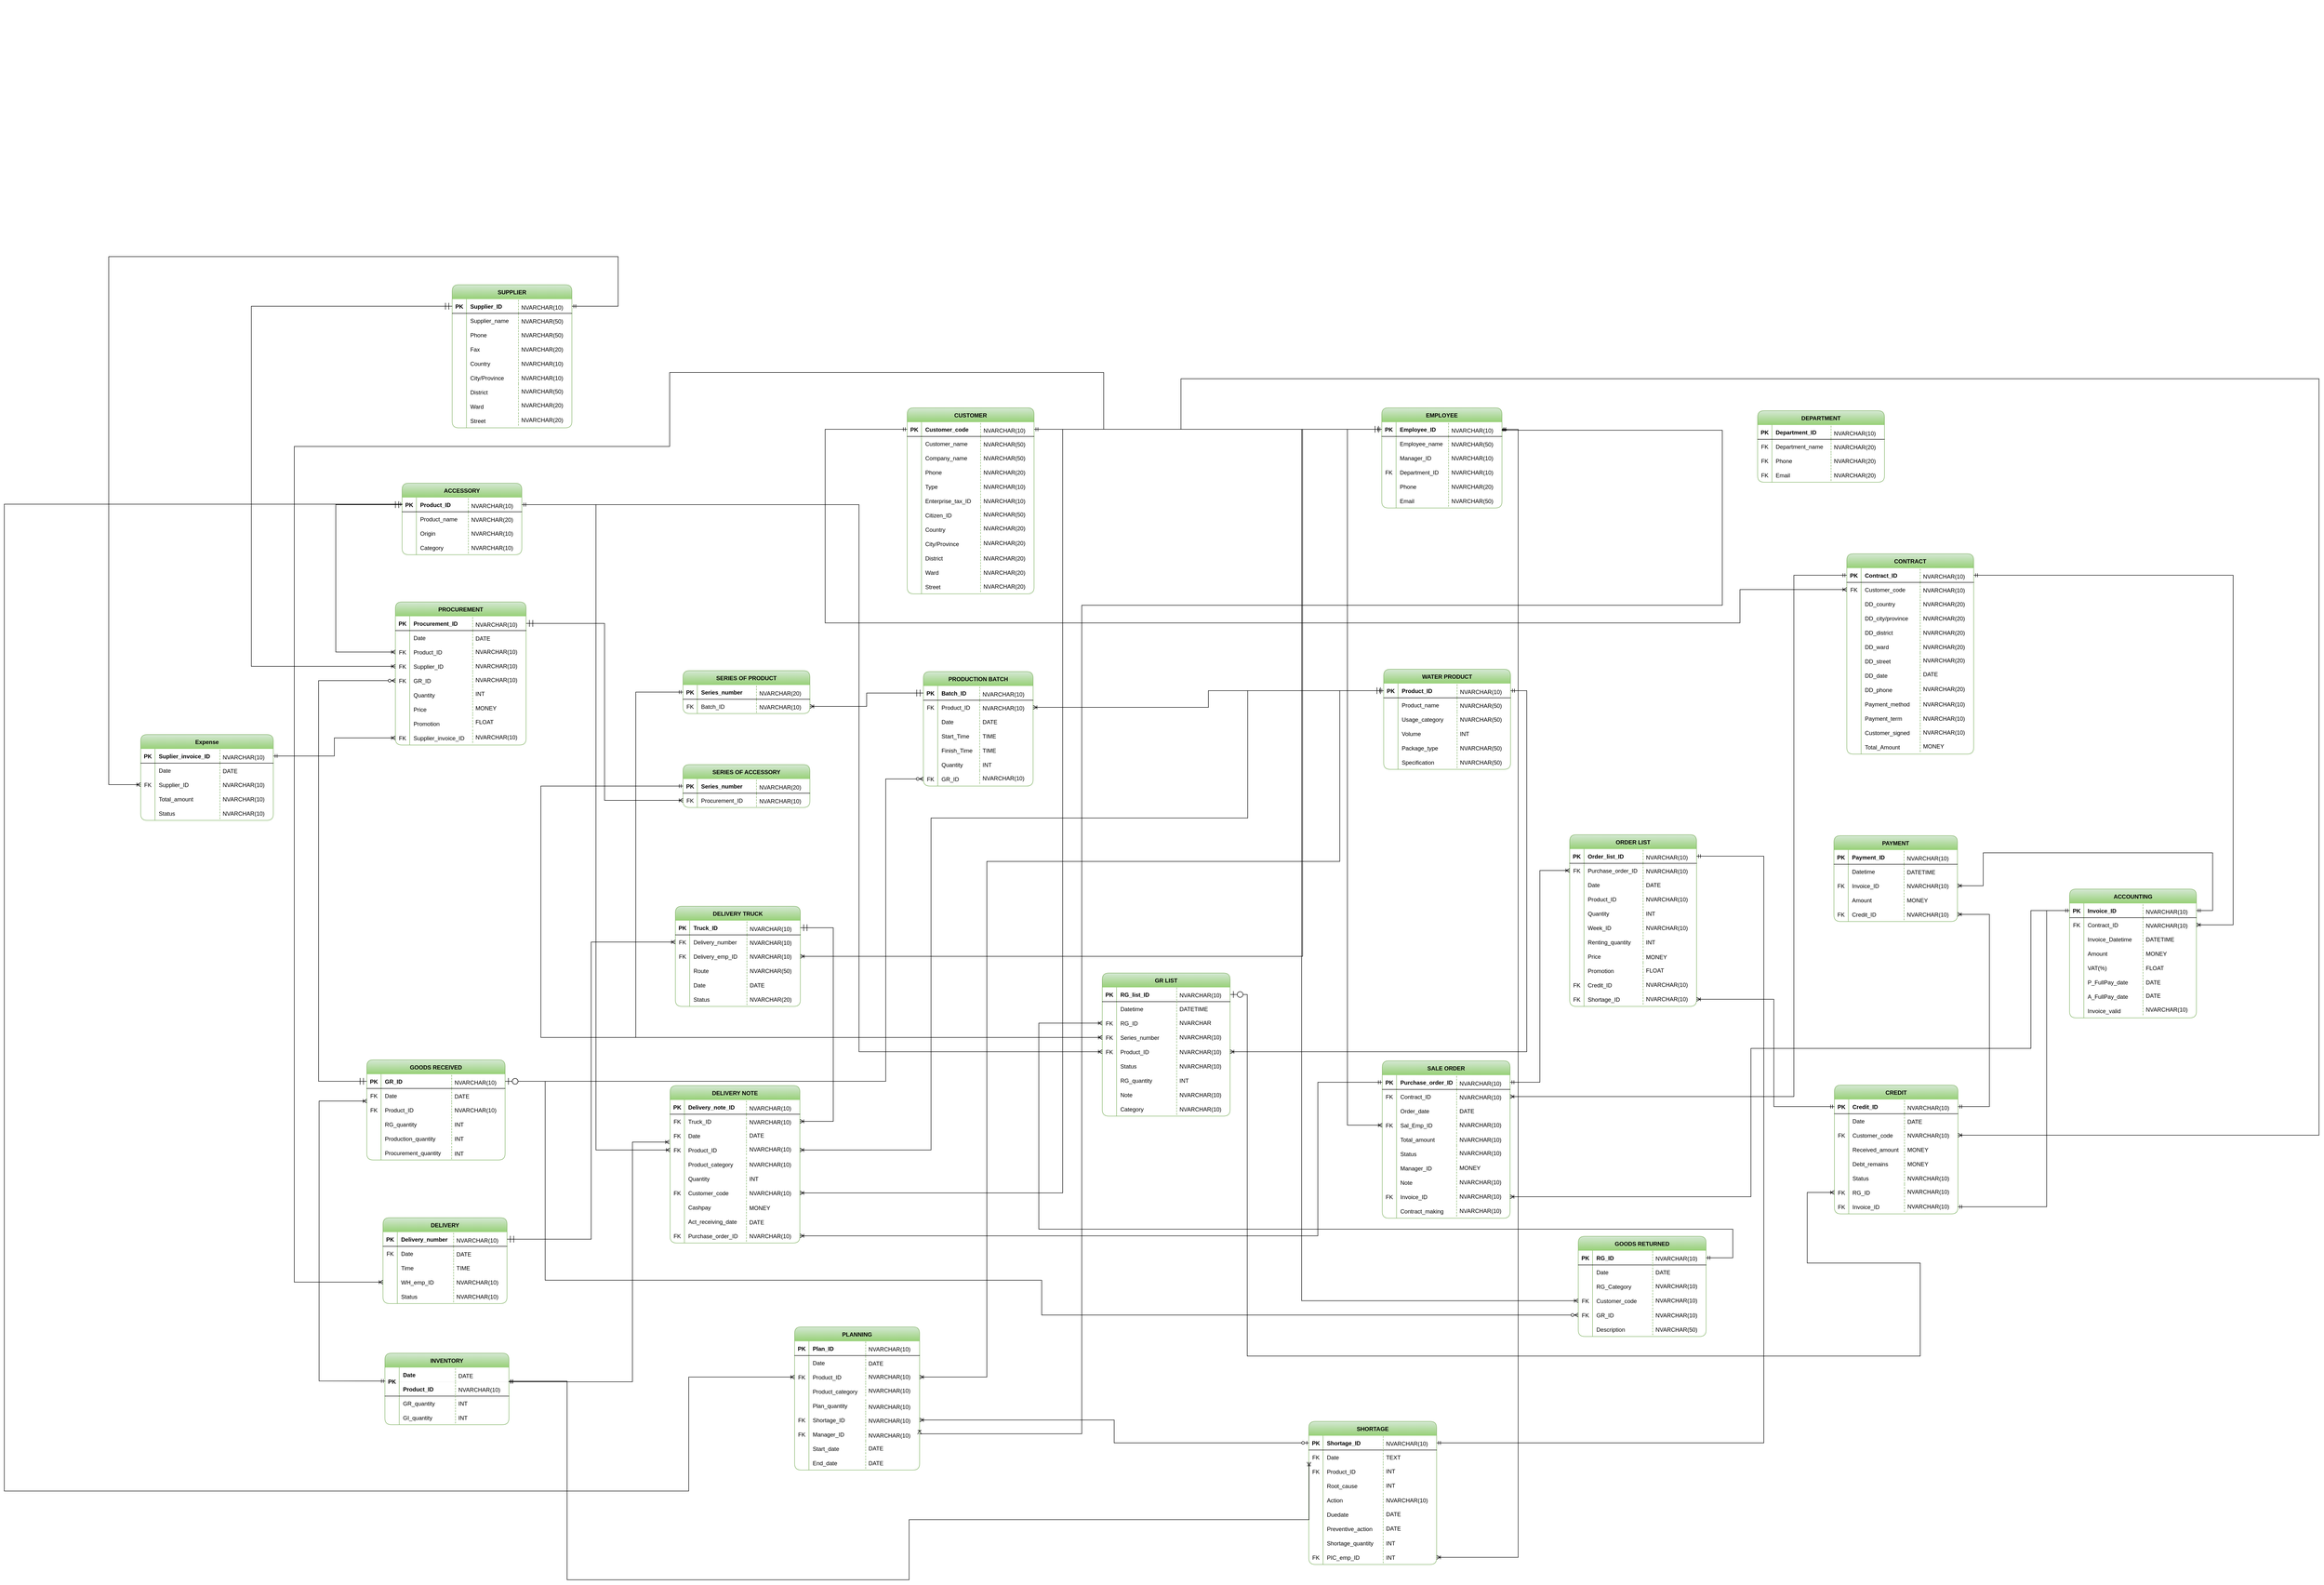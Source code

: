<mxfile version="20.8.18" type="github">
  <diagram id="R2lEEEUBdFMjLlhIrx00" name="Page-1">
    <mxGraphModel dx="3331" dy="2297" grid="0" gridSize="10" guides="0" tooltips="1" connect="1" arrows="1" fold="1" page="1" pageScale="1" pageWidth="2336" pageHeight="1654" math="0" shadow="0" extFonts="Permanent Marker^https://fonts.googleapis.com/css?family=Permanent+Marker">
      <root>
        <mxCell id="0" />
        <mxCell id="1" parent="0" />
        <mxCell id="a-cO9aG_Ena2G8kNyRwP-2" value="Customer" style="html=1;overflow=block;blockSpacing=1;swimlane;childLayout=stackLayout;horizontal=1;horizontalStack=0;resizeParent=1;resizeParentMax=0;resizeLast=0;collapsible=0;fontStyle=0;marginBottom=0;swimlaneFillColor=#ffffff;startSize=NaN;whiteSpace=wrap;fontSize=16.7;fontColor=#3a414a;spacing=0;strokeColor=#3a414a;strokeOpacity=100;rounded=1;absoluteArcSize=1;arcSize=9;strokeWidth=0.8;fillColor=#d9d9d9;" parent="1" vertex="1">
          <mxGeometry x="1881" y="-214" width="153" as="geometry" />
        </mxCell>
        <mxCell id="a-cO9aG_Ena2G8kNyRwP-3" value="Customer_code" style="part=1;resizeHeight=0;strokeColor=none;align=left;verticalAlign=top;spacingLeft=4;spacingRight=4;overflow=hidden;rotatable=0;points=[[0,0.5],[1,0.5]];portConstraint=eastwest;html=1;whiteSpace=wrap;#FFFFFFwhiteSpace=wrap;fontSize=16.7;fontColor=#3a414a;fontStyle=4;fillColor=none;strokeOpacity=100;" parent="a-cO9aG_Ena2G8kNyRwP-2" vertex="1">
          <mxGeometry width="153" as="geometry" />
        </mxCell>
        <mxCell id="a-cO9aG_Ena2G8kNyRwP-4" value="Customer_name" style="part=1;resizeHeight=0;strokeColor=none;align=left;verticalAlign=top;spacingLeft=4;spacingRight=4;overflow=hidden;rotatable=0;points=[[0,0.5],[1,0.5]];portConstraint=eastwest;html=1;whiteSpace=wrap;#FFFFFFwhiteSpace=wrap;fontSize=16.7;fontColor=#3a414a;fillColor=none;strokeOpacity=100;" parent="a-cO9aG_Ena2G8kNyRwP-2" vertex="1">
          <mxGeometry width="153" as="geometry" />
        </mxCell>
        <mxCell id="a-cO9aG_Ena2G8kNyRwP-5" value="Company_name" style="part=1;resizeHeight=0;strokeColor=none;align=left;verticalAlign=top;spacingLeft=4;spacingRight=4;overflow=hidden;rotatable=0;points=[[0,0.5],[1,0.5]];portConstraint=eastwest;html=1;whiteSpace=wrap;#FFFFFFwhiteSpace=wrap;fontSize=16.7;fontColor=#3a414a;fillColor=none;strokeOpacity=100;" parent="a-cO9aG_Ena2G8kNyRwP-2" vertex="1">
          <mxGeometry width="153" as="geometry" />
        </mxCell>
        <mxCell id="a-cO9aG_Ena2G8kNyRwP-6" value="Phone" style="part=1;resizeHeight=0;strokeColor=none;align=left;verticalAlign=top;spacingLeft=4;spacingRight=4;overflow=hidden;rotatable=0;points=[[0,0.5],[1,0.5]];portConstraint=eastwest;html=1;whiteSpace=wrap;#FFFFFFwhiteSpace=wrap;fontSize=16.7;fontColor=#3a414a;fillColor=none;strokeOpacity=100;" parent="a-cO9aG_Ena2G8kNyRwP-2" vertex="1">
          <mxGeometry width="153" as="geometry" />
        </mxCell>
        <mxCell id="a-cO9aG_Ena2G8kNyRwP-7" value="Type" style="part=1;resizeHeight=0;strokeColor=none;align=left;verticalAlign=top;spacingLeft=4;spacingRight=4;overflow=hidden;rotatable=0;points=[[0,0.5],[1,0.5]];portConstraint=eastwest;html=1;whiteSpace=wrap;#FFFFFFwhiteSpace=wrap;fontSize=16.7;fontColor=#3a414a;fillColor=none;strokeOpacity=100;" parent="a-cO9aG_Ena2G8kNyRwP-2" vertex="1">
          <mxGeometry width="153" as="geometry" />
        </mxCell>
        <mxCell id="a-cO9aG_Ena2G8kNyRwP-8" value="Enterprise_Tax_ID" style="part=1;resizeHeight=0;strokeColor=none;align=left;verticalAlign=top;spacingLeft=4;spacingRight=4;overflow=hidden;rotatable=0;points=[[0,0.5],[1,0.5]];portConstraint=eastwest;html=1;whiteSpace=wrap;#FFFFFFwhiteSpace=wrap;fontSize=16.7;fontColor=#3a414a;fillColor=none;strokeOpacity=100;" parent="a-cO9aG_Ena2G8kNyRwP-2" vertex="1">
          <mxGeometry width="153" as="geometry" />
        </mxCell>
        <mxCell id="a-cO9aG_Ena2G8kNyRwP-9" value="Citizen_ID" style="part=1;resizeHeight=0;strokeColor=none;align=left;verticalAlign=top;spacingLeft=4;spacingRight=4;overflow=hidden;rotatable=0;points=[[0,0.5],[1,0.5]];portConstraint=eastwest;html=1;whiteSpace=wrap;#FFFFFFwhiteSpace=wrap;fontSize=16.7;fontColor=#3a414a;fillColor=none;strokeOpacity=100;" parent="a-cO9aG_Ena2G8kNyRwP-2" vertex="1">
          <mxGeometry width="153" as="geometry" />
        </mxCell>
        <mxCell id="a-cO9aG_Ena2G8kNyRwP-10" value="Country" style="part=1;resizeHeight=0;strokeColor=none;align=left;verticalAlign=top;spacingLeft=4;spacingRight=4;overflow=hidden;rotatable=0;points=[[0,0.5],[1,0.5]];portConstraint=eastwest;html=1;whiteSpace=wrap;#FFFFFFwhiteSpace=wrap;fontSize=16.7;fontColor=#3a414a;fillColor=none;strokeOpacity=100;" parent="a-cO9aG_Ena2G8kNyRwP-2" vertex="1">
          <mxGeometry width="153" as="geometry" />
        </mxCell>
        <mxCell id="a-cO9aG_Ena2G8kNyRwP-11" value="City/Province" style="part=1;resizeHeight=0;strokeColor=none;align=left;verticalAlign=top;spacingLeft=4;spacingRight=4;overflow=hidden;rotatable=0;points=[[0,0.5],[1,0.5]];portConstraint=eastwest;html=1;whiteSpace=wrap;#FFFFFFwhiteSpace=wrap;fontSize=16.7;fontColor=#3a414a;fillColor=none;strokeOpacity=100;" parent="a-cO9aG_Ena2G8kNyRwP-2" vertex="1">
          <mxGeometry width="153" as="geometry" />
        </mxCell>
        <mxCell id="a-cO9aG_Ena2G8kNyRwP-12" value="District" style="part=1;resizeHeight=0;strokeColor=none;align=left;verticalAlign=top;spacingLeft=4;spacingRight=4;overflow=hidden;rotatable=0;points=[[0,0.5],[1,0.5]];portConstraint=eastwest;html=1;whiteSpace=wrap;#FFFFFFwhiteSpace=wrap;fontSize=16.7;fontColor=#3a414a;fillColor=none;strokeOpacity=100;" parent="a-cO9aG_Ena2G8kNyRwP-2" vertex="1">
          <mxGeometry width="153" as="geometry" />
        </mxCell>
        <mxCell id="a-cO9aG_Ena2G8kNyRwP-13" value="Ward" style="part=1;resizeHeight=0;strokeColor=none;align=left;verticalAlign=top;spacingLeft=4;spacingRight=4;overflow=hidden;rotatable=0;points=[[0,0.5],[1,0.5]];portConstraint=eastwest;html=1;whiteSpace=wrap;#FFFFFFwhiteSpace=wrap;fontSize=16.7;fontColor=#3a414a;fillColor=none;strokeOpacity=100;" parent="a-cO9aG_Ena2G8kNyRwP-2" vertex="1">
          <mxGeometry width="153" as="geometry" />
        </mxCell>
        <mxCell id="a-cO9aG_Ena2G8kNyRwP-14" value="Street" style="part=1;resizeHeight=0;strokeColor=none;align=left;verticalAlign=top;spacingLeft=4;spacingRight=4;overflow=hidden;rotatable=0;points=[[0,0.5],[1,0.5]];portConstraint=eastwest;html=1;whiteSpace=wrap;#FFFFFFwhiteSpace=wrap;fontSize=16.7;fontColor=#3a414a;fillColor=none;strokeOpacity=100;" parent="a-cO9aG_Ena2G8kNyRwP-2" vertex="1">
          <mxGeometry width="153" as="geometry" />
        </mxCell>
        <mxCell id="a-cO9aG_Ena2G8kNyRwP-15" value="CUSTOMER" style="shape=table;startSize=30;container=1;collapsible=1;childLayout=tableLayout;fixedRows=1;rowLines=0;fontStyle=1;align=center;resizeLast=1;fillColor=#d5e8d4;strokeColor=#82b366;gradientColor=#97d077;labelBackgroundColor=none;rounded=1;swimlaneLine=0;shadow=0;" parent="1" vertex="1">
          <mxGeometry x="1067" y="640" width="266" height="390" as="geometry" />
        </mxCell>
        <mxCell id="a-cO9aG_Ena2G8kNyRwP-16" value="" style="shape=tableRow;horizontal=0;startSize=0;swimlaneHead=0;swimlaneBody=0;fillColor=none;collapsible=0;dropTarget=0;points=[[0,0.5],[1,0.5]];portConstraint=eastwest;top=0;left=0;right=0;bottom=1;" parent="a-cO9aG_Ena2G8kNyRwP-15" vertex="1">
          <mxGeometry y="30" width="266" height="30" as="geometry" />
        </mxCell>
        <mxCell id="a-cO9aG_Ena2G8kNyRwP-17" value="PK" style="shape=partialRectangle;connectable=0;fillColor=none;top=0;left=0;bottom=0;right=0;fontStyle=1;overflow=hidden;" parent="a-cO9aG_Ena2G8kNyRwP-16" vertex="1">
          <mxGeometry width="30" height="30" as="geometry">
            <mxRectangle width="30" height="30" as="alternateBounds" />
          </mxGeometry>
        </mxCell>
        <mxCell id="a-cO9aG_Ena2G8kNyRwP-18" value="Customer_code" style="shape=partialRectangle;connectable=0;fillColor=none;top=0;left=0;bottom=0;right=0;align=left;spacingLeft=6;fontStyle=1;overflow=hidden;" parent="a-cO9aG_Ena2G8kNyRwP-16" vertex="1">
          <mxGeometry x="30" width="236" height="30" as="geometry">
            <mxRectangle width="236" height="30" as="alternateBounds" />
          </mxGeometry>
        </mxCell>
        <mxCell id="a-cO9aG_Ena2G8kNyRwP-19" value="" style="shape=tableRow;horizontal=0;startSize=0;swimlaneHead=0;swimlaneBody=0;fillColor=none;collapsible=0;dropTarget=0;points=[[0,0.5],[1,0.5]];portConstraint=eastwest;top=0;left=0;right=0;bottom=0;" parent="a-cO9aG_Ena2G8kNyRwP-15" vertex="1">
          <mxGeometry y="60" width="266" height="30" as="geometry" />
        </mxCell>
        <mxCell id="a-cO9aG_Ena2G8kNyRwP-20" value="" style="shape=partialRectangle;connectable=0;fillColor=none;top=0;left=0;bottom=0;right=0;editable=1;overflow=hidden;" parent="a-cO9aG_Ena2G8kNyRwP-19" vertex="1">
          <mxGeometry width="30" height="30" as="geometry">
            <mxRectangle width="30" height="30" as="alternateBounds" />
          </mxGeometry>
        </mxCell>
        <mxCell id="a-cO9aG_Ena2G8kNyRwP-21" value="Customer_name" style="shape=partialRectangle;connectable=0;fillColor=none;top=0;left=0;bottom=0;right=0;align=left;spacingLeft=6;overflow=hidden;" parent="a-cO9aG_Ena2G8kNyRwP-19" vertex="1">
          <mxGeometry x="30" width="236" height="30" as="geometry">
            <mxRectangle width="236" height="30" as="alternateBounds" />
          </mxGeometry>
        </mxCell>
        <mxCell id="a-cO9aG_Ena2G8kNyRwP-22" value="" style="shape=tableRow;horizontal=0;startSize=0;swimlaneHead=0;swimlaneBody=0;fillColor=none;collapsible=0;dropTarget=0;points=[[0,0.5],[1,0.5]];portConstraint=eastwest;top=0;left=0;right=0;bottom=0;" parent="a-cO9aG_Ena2G8kNyRwP-15" vertex="1">
          <mxGeometry y="90" width="266" height="30" as="geometry" />
        </mxCell>
        <mxCell id="a-cO9aG_Ena2G8kNyRwP-23" value="" style="shape=partialRectangle;connectable=0;fillColor=none;top=0;left=0;bottom=0;right=0;editable=1;overflow=hidden;" parent="a-cO9aG_Ena2G8kNyRwP-22" vertex="1">
          <mxGeometry width="30" height="30" as="geometry">
            <mxRectangle width="30" height="30" as="alternateBounds" />
          </mxGeometry>
        </mxCell>
        <mxCell id="a-cO9aG_Ena2G8kNyRwP-24" value="Company_name" style="shape=partialRectangle;connectable=0;fillColor=none;top=0;left=0;bottom=0;right=0;align=left;spacingLeft=6;overflow=hidden;" parent="a-cO9aG_Ena2G8kNyRwP-22" vertex="1">
          <mxGeometry x="30" width="236" height="30" as="geometry">
            <mxRectangle width="236" height="30" as="alternateBounds" />
          </mxGeometry>
        </mxCell>
        <mxCell id="a-cO9aG_Ena2G8kNyRwP-25" value="" style="shape=tableRow;horizontal=0;startSize=0;swimlaneHead=0;swimlaneBody=0;fillColor=none;collapsible=0;dropTarget=0;points=[[0,0.5],[1,0.5]];portConstraint=eastwest;top=0;left=0;right=0;bottom=0;" parent="a-cO9aG_Ena2G8kNyRwP-15" vertex="1">
          <mxGeometry y="120" width="266" height="30" as="geometry" />
        </mxCell>
        <mxCell id="a-cO9aG_Ena2G8kNyRwP-26" value="" style="shape=partialRectangle;connectable=0;fillColor=none;top=0;left=0;bottom=0;right=0;editable=1;overflow=hidden;" parent="a-cO9aG_Ena2G8kNyRwP-25" vertex="1">
          <mxGeometry width="30" height="30" as="geometry">
            <mxRectangle width="30" height="30" as="alternateBounds" />
          </mxGeometry>
        </mxCell>
        <mxCell id="a-cO9aG_Ena2G8kNyRwP-27" value="Phone" style="shape=partialRectangle;connectable=0;fillColor=none;top=0;left=0;bottom=0;right=0;align=left;spacingLeft=6;overflow=hidden;" parent="a-cO9aG_Ena2G8kNyRwP-25" vertex="1">
          <mxGeometry x="30" width="236" height="30" as="geometry">
            <mxRectangle width="236" height="30" as="alternateBounds" />
          </mxGeometry>
        </mxCell>
        <mxCell id="a-cO9aG_Ena2G8kNyRwP-42" value="" style="shape=tableRow;horizontal=0;startSize=0;swimlaneHead=0;swimlaneBody=0;fillColor=none;collapsible=0;dropTarget=0;points=[[0,0.5],[1,0.5]];portConstraint=eastwest;top=0;left=0;right=0;bottom=0;" parent="a-cO9aG_Ena2G8kNyRwP-15" vertex="1">
          <mxGeometry y="150" width="266" height="30" as="geometry" />
        </mxCell>
        <mxCell id="a-cO9aG_Ena2G8kNyRwP-43" value="" style="shape=partialRectangle;connectable=0;fillColor=none;top=0;left=0;bottom=0;right=0;editable=1;overflow=hidden;" parent="a-cO9aG_Ena2G8kNyRwP-42" vertex="1">
          <mxGeometry width="30" height="30" as="geometry">
            <mxRectangle width="30" height="30" as="alternateBounds" />
          </mxGeometry>
        </mxCell>
        <mxCell id="a-cO9aG_Ena2G8kNyRwP-44" value="Type" style="shape=partialRectangle;connectable=0;fillColor=none;top=0;left=0;bottom=0;right=0;align=left;spacingLeft=6;overflow=hidden;" parent="a-cO9aG_Ena2G8kNyRwP-42" vertex="1">
          <mxGeometry x="30" width="236" height="30" as="geometry">
            <mxRectangle width="236" height="30" as="alternateBounds" />
          </mxGeometry>
        </mxCell>
        <mxCell id="a-cO9aG_Ena2G8kNyRwP-45" value="" style="shape=tableRow;horizontal=0;startSize=0;swimlaneHead=0;swimlaneBody=0;fillColor=none;collapsible=0;dropTarget=0;points=[[0,0.5],[1,0.5]];portConstraint=eastwest;top=0;left=0;right=0;bottom=0;" parent="a-cO9aG_Ena2G8kNyRwP-15" vertex="1">
          <mxGeometry y="180" width="266" height="30" as="geometry" />
        </mxCell>
        <mxCell id="a-cO9aG_Ena2G8kNyRwP-46" value="" style="shape=partialRectangle;connectable=0;fillColor=none;top=0;left=0;bottom=0;right=0;editable=1;overflow=hidden;" parent="a-cO9aG_Ena2G8kNyRwP-45" vertex="1">
          <mxGeometry width="30" height="30" as="geometry">
            <mxRectangle width="30" height="30" as="alternateBounds" />
          </mxGeometry>
        </mxCell>
        <mxCell id="a-cO9aG_Ena2G8kNyRwP-47" value="Enterprise_tax_ID" style="shape=partialRectangle;connectable=0;fillColor=none;top=0;left=0;bottom=0;right=0;align=left;spacingLeft=6;overflow=hidden;" parent="a-cO9aG_Ena2G8kNyRwP-45" vertex="1">
          <mxGeometry x="30" width="236" height="30" as="geometry">
            <mxRectangle width="236" height="30" as="alternateBounds" />
          </mxGeometry>
        </mxCell>
        <mxCell id="a-cO9aG_Ena2G8kNyRwP-48" value="" style="shape=tableRow;horizontal=0;startSize=0;swimlaneHead=0;swimlaneBody=0;fillColor=none;collapsible=0;dropTarget=0;points=[[0,0.5],[1,0.5]];portConstraint=eastwest;top=0;left=0;right=0;bottom=0;" parent="a-cO9aG_Ena2G8kNyRwP-15" vertex="1">
          <mxGeometry y="210" width="266" height="30" as="geometry" />
        </mxCell>
        <mxCell id="a-cO9aG_Ena2G8kNyRwP-49" value="" style="shape=partialRectangle;connectable=0;fillColor=none;top=0;left=0;bottom=0;right=0;editable=1;overflow=hidden;" parent="a-cO9aG_Ena2G8kNyRwP-48" vertex="1">
          <mxGeometry width="30" height="30" as="geometry">
            <mxRectangle width="30" height="30" as="alternateBounds" />
          </mxGeometry>
        </mxCell>
        <mxCell id="a-cO9aG_Ena2G8kNyRwP-50" value="Citizen_ID" style="shape=partialRectangle;connectable=0;fillColor=none;top=0;left=0;bottom=0;right=0;align=left;spacingLeft=6;overflow=hidden;" parent="a-cO9aG_Ena2G8kNyRwP-48" vertex="1">
          <mxGeometry x="30" width="236" height="30" as="geometry">
            <mxRectangle width="236" height="30" as="alternateBounds" />
          </mxGeometry>
        </mxCell>
        <mxCell id="a-cO9aG_Ena2G8kNyRwP-51" value="" style="shape=tableRow;horizontal=0;startSize=0;swimlaneHead=0;swimlaneBody=0;fillColor=none;collapsible=0;dropTarget=0;points=[[0,0.5],[1,0.5]];portConstraint=eastwest;top=0;left=0;right=0;bottom=0;" parent="a-cO9aG_Ena2G8kNyRwP-15" vertex="1">
          <mxGeometry y="240" width="266" height="30" as="geometry" />
        </mxCell>
        <mxCell id="a-cO9aG_Ena2G8kNyRwP-52" value="" style="shape=partialRectangle;connectable=0;fillColor=none;top=0;left=0;bottom=0;right=0;editable=1;overflow=hidden;" parent="a-cO9aG_Ena2G8kNyRwP-51" vertex="1">
          <mxGeometry width="30" height="30" as="geometry">
            <mxRectangle width="30" height="30" as="alternateBounds" />
          </mxGeometry>
        </mxCell>
        <mxCell id="a-cO9aG_Ena2G8kNyRwP-53" value="Country" style="shape=partialRectangle;connectable=0;fillColor=none;top=0;left=0;bottom=0;right=0;align=left;spacingLeft=6;overflow=hidden;" parent="a-cO9aG_Ena2G8kNyRwP-51" vertex="1">
          <mxGeometry x="30" width="236" height="30" as="geometry">
            <mxRectangle width="236" height="30" as="alternateBounds" />
          </mxGeometry>
        </mxCell>
        <mxCell id="a-cO9aG_Ena2G8kNyRwP-54" value="" style="shape=tableRow;horizontal=0;startSize=0;swimlaneHead=0;swimlaneBody=0;fillColor=none;collapsible=0;dropTarget=0;points=[[0,0.5],[1,0.5]];portConstraint=eastwest;top=0;left=0;right=0;bottom=0;" parent="a-cO9aG_Ena2G8kNyRwP-15" vertex="1">
          <mxGeometry y="270" width="266" height="30" as="geometry" />
        </mxCell>
        <mxCell id="a-cO9aG_Ena2G8kNyRwP-55" value="" style="shape=partialRectangle;connectable=0;fillColor=none;top=0;left=0;bottom=0;right=0;editable=1;overflow=hidden;" parent="a-cO9aG_Ena2G8kNyRwP-54" vertex="1">
          <mxGeometry width="30" height="30" as="geometry">
            <mxRectangle width="30" height="30" as="alternateBounds" />
          </mxGeometry>
        </mxCell>
        <mxCell id="a-cO9aG_Ena2G8kNyRwP-56" value="City/Province" style="shape=partialRectangle;connectable=0;fillColor=none;top=0;left=0;bottom=0;right=0;align=left;spacingLeft=6;overflow=hidden;" parent="a-cO9aG_Ena2G8kNyRwP-54" vertex="1">
          <mxGeometry x="30" width="236" height="30" as="geometry">
            <mxRectangle width="236" height="30" as="alternateBounds" />
          </mxGeometry>
        </mxCell>
        <mxCell id="a-cO9aG_Ena2G8kNyRwP-57" value="" style="shape=tableRow;horizontal=0;startSize=0;swimlaneHead=0;swimlaneBody=0;fillColor=none;collapsible=0;dropTarget=0;points=[[0,0.5],[1,0.5]];portConstraint=eastwest;top=0;left=0;right=0;bottom=0;" parent="a-cO9aG_Ena2G8kNyRwP-15" vertex="1">
          <mxGeometry y="300" width="266" height="30" as="geometry" />
        </mxCell>
        <mxCell id="a-cO9aG_Ena2G8kNyRwP-58" value="" style="shape=partialRectangle;connectable=0;fillColor=none;top=0;left=0;bottom=0;right=0;editable=1;overflow=hidden;" parent="a-cO9aG_Ena2G8kNyRwP-57" vertex="1">
          <mxGeometry width="30" height="30" as="geometry">
            <mxRectangle width="30" height="30" as="alternateBounds" />
          </mxGeometry>
        </mxCell>
        <mxCell id="a-cO9aG_Ena2G8kNyRwP-59" value="District" style="shape=partialRectangle;connectable=0;fillColor=none;top=0;left=0;bottom=0;right=0;align=left;spacingLeft=6;overflow=hidden;" parent="a-cO9aG_Ena2G8kNyRwP-57" vertex="1">
          <mxGeometry x="30" width="236" height="30" as="geometry">
            <mxRectangle width="236" height="30" as="alternateBounds" />
          </mxGeometry>
        </mxCell>
        <mxCell id="a-cO9aG_Ena2G8kNyRwP-60" value="" style="shape=tableRow;horizontal=0;startSize=0;swimlaneHead=0;swimlaneBody=0;fillColor=none;collapsible=0;dropTarget=0;points=[[0,0.5],[1,0.5]];portConstraint=eastwest;top=0;left=0;right=0;bottom=0;" parent="a-cO9aG_Ena2G8kNyRwP-15" vertex="1">
          <mxGeometry y="330" width="266" height="30" as="geometry" />
        </mxCell>
        <mxCell id="a-cO9aG_Ena2G8kNyRwP-61" value="" style="shape=partialRectangle;connectable=0;fillColor=none;top=0;left=0;bottom=0;right=0;editable=1;overflow=hidden;" parent="a-cO9aG_Ena2G8kNyRwP-60" vertex="1">
          <mxGeometry width="30" height="30" as="geometry">
            <mxRectangle width="30" height="30" as="alternateBounds" />
          </mxGeometry>
        </mxCell>
        <mxCell id="a-cO9aG_Ena2G8kNyRwP-62" value="Ward" style="shape=partialRectangle;connectable=0;fillColor=none;top=0;left=0;bottom=0;right=0;align=left;spacingLeft=6;overflow=hidden;" parent="a-cO9aG_Ena2G8kNyRwP-60" vertex="1">
          <mxGeometry x="30" width="236" height="30" as="geometry">
            <mxRectangle width="236" height="30" as="alternateBounds" />
          </mxGeometry>
        </mxCell>
        <mxCell id="a-cO9aG_Ena2G8kNyRwP-63" value="" style="shape=tableRow;horizontal=0;startSize=0;swimlaneHead=0;swimlaneBody=0;fillColor=none;collapsible=0;dropTarget=0;points=[[0,0.5],[1,0.5]];portConstraint=eastwest;top=0;left=0;right=0;bottom=0;" parent="a-cO9aG_Ena2G8kNyRwP-15" vertex="1">
          <mxGeometry y="360" width="266" height="30" as="geometry" />
        </mxCell>
        <mxCell id="a-cO9aG_Ena2G8kNyRwP-64" value="" style="shape=partialRectangle;connectable=0;fillColor=none;top=0;left=0;bottom=0;right=0;editable=1;overflow=hidden;" parent="a-cO9aG_Ena2G8kNyRwP-63" vertex="1">
          <mxGeometry width="30" height="30" as="geometry">
            <mxRectangle width="30" height="30" as="alternateBounds" />
          </mxGeometry>
        </mxCell>
        <mxCell id="a-cO9aG_Ena2G8kNyRwP-65" value="Street" style="shape=partialRectangle;connectable=0;fillColor=none;top=0;left=0;bottom=0;right=0;align=left;spacingLeft=6;overflow=hidden;" parent="a-cO9aG_Ena2G8kNyRwP-63" vertex="1">
          <mxGeometry x="30" width="236" height="30" as="geometry">
            <mxRectangle width="236" height="30" as="alternateBounds" />
          </mxGeometry>
        </mxCell>
        <mxCell id="a-cO9aG_Ena2G8kNyRwP-96" value="NVARCHAR(50)" style="shape=partialRectangle;fillColor=none;align=left;verticalAlign=middle;strokeColor=none;spacingLeft=34;rotatable=1;points=[[0,0.5],[1,0.5]];portConstraint=eastwest;dropTarget=0;rounded=1;shadow=0;labelBackgroundColor=none;fontFamily=Helvetica;fontSize=12;fontColor=default;startSize=30;movable=1;resizable=1;deletable=1;editable=1;locked=0;connectable=1;" parent="1" vertex="1">
          <mxGeometry x="1191" y="701" width="90" height="30" as="geometry" />
        </mxCell>
        <mxCell id="a-cO9aG_Ena2G8kNyRwP-97" value="" style="shape=partialRectangle;top=0;left=0;bottom=0;fillColor=none;stokeWidth=1;dashed=1;align=left;verticalAlign=middle;spacingLeft=4;spacingRight=4;overflow=hidden;rotatable=0;points=[];portConstraint=eastwest;part=1;rounded=1;shadow=0;labelBackgroundColor=none;strokeColor=#82b366;fontFamily=Helvetica;fontSize=12;fontColor=default;startSize=30;" parent="a-cO9aG_Ena2G8kNyRwP-96" vertex="1" connectable="0">
          <mxGeometry width="30" height="30" as="geometry" />
        </mxCell>
        <mxCell id="a-cO9aG_Ena2G8kNyRwP-98" value="NVARCHAR(50)" style="shape=partialRectangle;fillColor=none;align=left;verticalAlign=middle;strokeColor=none;spacingLeft=34;rotatable=1;points=[[0,0.5],[1,0.5]];portConstraint=eastwest;dropTarget=0;rounded=1;shadow=0;labelBackgroundColor=none;fontFamily=Helvetica;fontSize=12;fontColor=default;startSize=30;movable=1;resizable=1;deletable=1;editable=1;locked=0;connectable=1;" parent="1" vertex="1">
          <mxGeometry x="1191" y="730" width="90" height="30" as="geometry" />
        </mxCell>
        <mxCell id="a-cO9aG_Ena2G8kNyRwP-99" value="" style="shape=partialRectangle;top=0;left=0;bottom=0;fillColor=none;stokeWidth=1;dashed=1;align=left;verticalAlign=middle;spacingLeft=4;spacingRight=4;overflow=hidden;rotatable=0;points=[];portConstraint=eastwest;part=1;rounded=1;shadow=0;labelBackgroundColor=none;strokeColor=#82b366;fontFamily=Helvetica;fontSize=12;fontColor=default;startSize=30;" parent="a-cO9aG_Ena2G8kNyRwP-98" vertex="1" connectable="0">
          <mxGeometry width="30" height="30" as="geometry" />
        </mxCell>
        <mxCell id="a-cO9aG_Ena2G8kNyRwP-100" value="NVARCHAR(10)" style="shape=partialRectangle;fillColor=none;align=left;verticalAlign=middle;strokeColor=none;spacingLeft=34;rotatable=1;points=[[0,0.5],[1,0.5]];portConstraint=eastwest;dropTarget=0;rounded=1;shadow=0;labelBackgroundColor=none;fontFamily=Helvetica;fontSize=12;fontColor=default;startSize=30;movable=1;resizable=1;deletable=1;editable=1;locked=0;connectable=1;" parent="1" vertex="1">
          <mxGeometry x="1191" y="672" width="90" height="30" as="geometry" />
        </mxCell>
        <mxCell id="a-cO9aG_Ena2G8kNyRwP-101" value="" style="shape=partialRectangle;top=0;left=0;bottom=0;fillColor=none;stokeWidth=1;dashed=1;align=left;verticalAlign=middle;spacingLeft=4;spacingRight=4;overflow=hidden;rotatable=0;points=[];portConstraint=eastwest;part=1;rounded=1;shadow=0;labelBackgroundColor=none;strokeColor=#82b366;fontFamily=Helvetica;fontSize=12;fontColor=default;startSize=30;" parent="a-cO9aG_Ena2G8kNyRwP-100" vertex="1" connectable="0">
          <mxGeometry width="30" height="30" as="geometry" />
        </mxCell>
        <mxCell id="a-cO9aG_Ena2G8kNyRwP-102" value="NVARCHAR(20)" style="shape=partialRectangle;fillColor=none;align=left;verticalAlign=middle;strokeColor=none;spacingLeft=34;rotatable=1;points=[[0,0.5],[1,0.5]];portConstraint=eastwest;dropTarget=0;rounded=1;shadow=0;labelBackgroundColor=none;fontFamily=Helvetica;fontSize=12;fontColor=default;startSize=30;movable=1;resizable=1;deletable=1;editable=1;locked=0;connectable=1;" parent="1" vertex="1">
          <mxGeometry x="1191" y="760" width="90" height="30" as="geometry" />
        </mxCell>
        <mxCell id="a-cO9aG_Ena2G8kNyRwP-103" value="" style="shape=partialRectangle;top=0;left=0;bottom=0;fillColor=none;stokeWidth=1;dashed=1;align=left;verticalAlign=middle;spacingLeft=4;spacingRight=4;overflow=hidden;rotatable=0;points=[];portConstraint=eastwest;part=1;rounded=1;shadow=0;labelBackgroundColor=none;strokeColor=#82b366;fontFamily=Helvetica;fontSize=12;fontColor=default;startSize=30;" parent="a-cO9aG_Ena2G8kNyRwP-102" vertex="1" connectable="0">
          <mxGeometry width="30" height="30" as="geometry" />
        </mxCell>
        <mxCell id="a-cO9aG_Ena2G8kNyRwP-104" value="NVARCHAR(10)" style="shape=partialRectangle;fillColor=none;align=left;verticalAlign=middle;strokeColor=none;spacingLeft=34;rotatable=1;points=[[0,0.5],[1,0.5]];portConstraint=eastwest;dropTarget=0;rounded=1;shadow=0;labelBackgroundColor=none;fontFamily=Helvetica;fontSize=12;fontColor=default;startSize=30;movable=1;resizable=1;deletable=1;editable=1;locked=0;connectable=1;" parent="1" vertex="1">
          <mxGeometry x="1191" y="790" width="90" height="30" as="geometry" />
        </mxCell>
        <mxCell id="a-cO9aG_Ena2G8kNyRwP-105" value="" style="shape=partialRectangle;top=0;left=0;bottom=0;fillColor=none;stokeWidth=1;dashed=1;align=left;verticalAlign=middle;spacingLeft=4;spacingRight=4;overflow=hidden;rotatable=0;points=[];portConstraint=eastwest;part=1;rounded=1;shadow=0;labelBackgroundColor=none;strokeColor=#82b366;fontFamily=Helvetica;fontSize=12;fontColor=default;startSize=30;" parent="a-cO9aG_Ena2G8kNyRwP-104" vertex="1" connectable="0">
          <mxGeometry width="30" height="30" as="geometry" />
        </mxCell>
        <mxCell id="a-cO9aG_Ena2G8kNyRwP-106" value="NVARCHAR(10)" style="shape=partialRectangle;fillColor=none;align=left;verticalAlign=middle;strokeColor=none;spacingLeft=34;rotatable=1;points=[[0,0.5],[1,0.5]];portConstraint=eastwest;dropTarget=0;rounded=1;shadow=0;labelBackgroundColor=none;fontFamily=Helvetica;fontSize=12;fontColor=default;startSize=30;movable=1;resizable=1;deletable=1;editable=1;locked=0;connectable=1;" parent="1" vertex="1">
          <mxGeometry x="1191" y="820" width="90" height="30" as="geometry" />
        </mxCell>
        <mxCell id="a-cO9aG_Ena2G8kNyRwP-107" value="" style="shape=partialRectangle;top=0;left=0;bottom=0;fillColor=none;stokeWidth=1;dashed=1;align=left;verticalAlign=middle;spacingLeft=4;spacingRight=4;overflow=hidden;rotatable=0;points=[];portConstraint=eastwest;part=1;rounded=1;shadow=0;labelBackgroundColor=none;strokeColor=#82b366;fontFamily=Helvetica;fontSize=12;fontColor=default;startSize=30;" parent="a-cO9aG_Ena2G8kNyRwP-106" vertex="1" connectable="0">
          <mxGeometry width="30" height="30" as="geometry" />
        </mxCell>
        <mxCell id="a-cO9aG_Ena2G8kNyRwP-108" value="NVARCHAR(50)" style="shape=partialRectangle;fillColor=none;align=left;verticalAlign=middle;strokeColor=none;spacingLeft=34;rotatable=1;points=[[0,0.5],[1,0.5]];portConstraint=eastwest;dropTarget=0;rounded=1;shadow=0;labelBackgroundColor=none;fontFamily=Helvetica;fontSize=12;fontColor=default;startSize=30;movable=1;resizable=1;deletable=1;editable=1;locked=0;connectable=1;" parent="1" vertex="1">
          <mxGeometry x="1191" y="848" width="90" height="30" as="geometry" />
        </mxCell>
        <mxCell id="a-cO9aG_Ena2G8kNyRwP-109" value="" style="shape=partialRectangle;top=0;left=0;bottom=0;fillColor=none;stokeWidth=1;dashed=1;align=left;verticalAlign=middle;spacingLeft=4;spacingRight=4;overflow=hidden;rotatable=0;points=[];portConstraint=eastwest;part=1;rounded=1;shadow=0;labelBackgroundColor=none;strokeColor=#82b366;fontFamily=Helvetica;fontSize=12;fontColor=default;startSize=30;" parent="a-cO9aG_Ena2G8kNyRwP-108" vertex="1" connectable="0">
          <mxGeometry width="30" height="30" as="geometry" />
        </mxCell>
        <mxCell id="a-cO9aG_Ena2G8kNyRwP-110" value="NVARCHAR(20)" style="shape=partialRectangle;fillColor=none;align=left;verticalAlign=middle;strokeColor=none;spacingLeft=34;rotatable=1;points=[[0,0.5],[1,0.5]];portConstraint=eastwest;dropTarget=0;rounded=1;shadow=0;labelBackgroundColor=none;fontFamily=Helvetica;fontSize=12;fontColor=default;startSize=30;movable=1;resizable=1;deletable=1;editable=1;locked=0;connectable=1;" parent="1" vertex="1">
          <mxGeometry x="1191" y="877" width="90" height="30" as="geometry" />
        </mxCell>
        <mxCell id="a-cO9aG_Ena2G8kNyRwP-111" value="" style="shape=partialRectangle;top=0;left=0;bottom=0;fillColor=none;stokeWidth=1;dashed=1;align=left;verticalAlign=middle;spacingLeft=4;spacingRight=4;overflow=hidden;rotatable=0;points=[];portConstraint=eastwest;part=1;rounded=1;shadow=0;labelBackgroundColor=none;strokeColor=#82b366;fontFamily=Helvetica;fontSize=12;fontColor=default;startSize=30;" parent="a-cO9aG_Ena2G8kNyRwP-110" vertex="1" connectable="0">
          <mxGeometry width="30" height="30" as="geometry" />
        </mxCell>
        <mxCell id="a-cO9aG_Ena2G8kNyRwP-112" value="NVARCHAR(20)" style="shape=partialRectangle;fillColor=none;align=left;verticalAlign=middle;strokeColor=none;spacingLeft=34;rotatable=1;points=[[0,0.5],[1,0.5]];portConstraint=eastwest;dropTarget=0;rounded=1;shadow=0;labelBackgroundColor=none;fontFamily=Helvetica;fontSize=12;fontColor=default;startSize=30;movable=1;resizable=1;deletable=1;editable=1;locked=0;connectable=1;" parent="1" vertex="1">
          <mxGeometry x="1191" y="908" width="90" height="30" as="geometry" />
        </mxCell>
        <mxCell id="a-cO9aG_Ena2G8kNyRwP-113" value="" style="shape=partialRectangle;top=0;left=0;bottom=0;fillColor=none;stokeWidth=1;dashed=1;align=left;verticalAlign=middle;spacingLeft=4;spacingRight=4;overflow=hidden;rotatable=0;points=[];portConstraint=eastwest;part=1;rounded=1;shadow=0;labelBackgroundColor=none;strokeColor=#82b366;fontFamily=Helvetica;fontSize=12;fontColor=default;startSize=30;" parent="a-cO9aG_Ena2G8kNyRwP-112" vertex="1" connectable="0">
          <mxGeometry width="30" height="30" as="geometry" />
        </mxCell>
        <mxCell id="a-cO9aG_Ena2G8kNyRwP-114" value="NVARCHAR(20)" style="shape=partialRectangle;fillColor=none;align=left;verticalAlign=middle;strokeColor=none;spacingLeft=34;rotatable=1;points=[[0,0.5],[1,0.5]];portConstraint=eastwest;dropTarget=0;rounded=1;shadow=0;labelBackgroundColor=none;fontFamily=Helvetica;fontSize=12;fontColor=default;startSize=30;movable=1;resizable=1;deletable=1;editable=1;locked=0;connectable=1;" parent="1" vertex="1">
          <mxGeometry x="1191" y="940" width="90" height="30" as="geometry" />
        </mxCell>
        <mxCell id="a-cO9aG_Ena2G8kNyRwP-115" value="" style="shape=partialRectangle;top=0;left=0;bottom=0;fillColor=none;stokeWidth=1;dashed=1;align=left;verticalAlign=middle;spacingLeft=4;spacingRight=4;overflow=hidden;rotatable=0;points=[];portConstraint=eastwest;part=1;rounded=1;shadow=0;labelBackgroundColor=none;strokeColor=#82b366;fontFamily=Helvetica;fontSize=12;fontColor=default;startSize=30;" parent="a-cO9aG_Ena2G8kNyRwP-114" vertex="1" connectable="0">
          <mxGeometry width="30" height="30" as="geometry" />
        </mxCell>
        <mxCell id="a-cO9aG_Ena2G8kNyRwP-116" value="NVARCHAR(20)" style="shape=partialRectangle;fillColor=none;align=left;verticalAlign=middle;strokeColor=none;spacingLeft=34;rotatable=1;points=[[0,0.5],[1,0.5]];portConstraint=eastwest;dropTarget=0;rounded=1;shadow=0;labelBackgroundColor=none;fontFamily=Helvetica;fontSize=12;fontColor=default;startSize=30;movable=1;resizable=1;deletable=1;editable=1;locked=0;connectable=1;" parent="1" vertex="1">
          <mxGeometry x="1191" y="970" width="90" height="30" as="geometry" />
        </mxCell>
        <mxCell id="a-cO9aG_Ena2G8kNyRwP-117" value="" style="shape=partialRectangle;top=0;left=0;bottom=0;fillColor=none;stokeWidth=1;dashed=1;align=left;verticalAlign=middle;spacingLeft=4;spacingRight=4;overflow=hidden;rotatable=0;points=[];portConstraint=eastwest;part=1;rounded=1;shadow=0;labelBackgroundColor=none;strokeColor=#82b366;fontFamily=Helvetica;fontSize=12;fontColor=default;startSize=30;" parent="a-cO9aG_Ena2G8kNyRwP-116" vertex="1" connectable="0">
          <mxGeometry width="30" height="30" as="geometry" />
        </mxCell>
        <mxCell id="a-cO9aG_Ena2G8kNyRwP-118" value="NVARCHAR(20)" style="shape=partialRectangle;fillColor=none;align=left;verticalAlign=middle;strokeColor=none;spacingLeft=34;rotatable=1;points=[[0,0.5],[1,0.5]];portConstraint=eastwest;dropTarget=0;rounded=1;shadow=0;labelBackgroundColor=none;fontFamily=Helvetica;fontSize=12;fontColor=default;startSize=30;movable=1;resizable=1;deletable=1;editable=1;locked=0;connectable=1;" parent="1" vertex="1">
          <mxGeometry x="1191" y="999" width="90" height="30" as="geometry" />
        </mxCell>
        <mxCell id="a-cO9aG_Ena2G8kNyRwP-119" value="" style="shape=partialRectangle;top=0;left=0;bottom=0;fillColor=none;stokeWidth=1;dashed=1;align=left;verticalAlign=middle;spacingLeft=4;spacingRight=4;overflow=hidden;rotatable=0;points=[];portConstraint=eastwest;part=1;rounded=1;shadow=0;labelBackgroundColor=none;strokeColor=#82b366;fontFamily=Helvetica;fontSize=12;fontColor=default;startSize=30;" parent="a-cO9aG_Ena2G8kNyRwP-118" vertex="1" connectable="0">
          <mxGeometry width="30" height="30" as="geometry" />
        </mxCell>
        <mxCell id="a-cO9aG_Ena2G8kNyRwP-120" value="EMPLOYEE" style="shape=table;startSize=30;container=1;collapsible=1;childLayout=tableLayout;fixedRows=1;rowLines=0;fontStyle=1;align=center;resizeLast=1;fillColor=#d5e8d4;strokeColor=#82b366;gradientColor=#97d077;labelBackgroundColor=none;rounded=1;swimlaneLine=0;shadow=0;" parent="1" vertex="1">
          <mxGeometry x="2062" y="640" width="252" height="210" as="geometry" />
        </mxCell>
        <mxCell id="a-cO9aG_Ena2G8kNyRwP-121" value="" style="shape=tableRow;horizontal=0;startSize=0;swimlaneHead=0;swimlaneBody=0;fillColor=none;collapsible=0;dropTarget=0;points=[[0,0.5],[1,0.5]];portConstraint=eastwest;top=0;left=0;right=0;bottom=1;" parent="a-cO9aG_Ena2G8kNyRwP-120" vertex="1">
          <mxGeometry y="30" width="252" height="30" as="geometry" />
        </mxCell>
        <mxCell id="a-cO9aG_Ena2G8kNyRwP-122" value="PK" style="shape=partialRectangle;connectable=0;fillColor=none;top=0;left=0;bottom=0;right=0;fontStyle=1;overflow=hidden;" parent="a-cO9aG_Ena2G8kNyRwP-121" vertex="1">
          <mxGeometry width="30" height="30" as="geometry">
            <mxRectangle width="30" height="30" as="alternateBounds" />
          </mxGeometry>
        </mxCell>
        <mxCell id="a-cO9aG_Ena2G8kNyRwP-123" value="Employee_ID" style="shape=partialRectangle;connectable=0;fillColor=none;top=0;left=0;bottom=0;right=0;align=left;spacingLeft=6;fontStyle=1;overflow=hidden;" parent="a-cO9aG_Ena2G8kNyRwP-121" vertex="1">
          <mxGeometry x="30" width="222" height="30" as="geometry">
            <mxRectangle width="222" height="30" as="alternateBounds" />
          </mxGeometry>
        </mxCell>
        <mxCell id="a-cO9aG_Ena2G8kNyRwP-124" value="" style="shape=tableRow;horizontal=0;startSize=0;swimlaneHead=0;swimlaneBody=0;fillColor=none;collapsible=0;dropTarget=0;points=[[0,0.5],[1,0.5]];portConstraint=eastwest;top=0;left=0;right=0;bottom=0;" parent="a-cO9aG_Ena2G8kNyRwP-120" vertex="1">
          <mxGeometry y="60" width="252" height="30" as="geometry" />
        </mxCell>
        <mxCell id="a-cO9aG_Ena2G8kNyRwP-125" value="" style="shape=partialRectangle;connectable=0;fillColor=none;top=0;left=0;bottom=0;right=0;editable=1;overflow=hidden;" parent="a-cO9aG_Ena2G8kNyRwP-124" vertex="1">
          <mxGeometry width="30" height="30" as="geometry">
            <mxRectangle width="30" height="30" as="alternateBounds" />
          </mxGeometry>
        </mxCell>
        <mxCell id="a-cO9aG_Ena2G8kNyRwP-126" value="Employee_name" style="shape=partialRectangle;connectable=0;fillColor=none;top=0;left=0;bottom=0;right=0;align=left;spacingLeft=6;overflow=hidden;" parent="a-cO9aG_Ena2G8kNyRwP-124" vertex="1">
          <mxGeometry x="30" width="222" height="30" as="geometry">
            <mxRectangle width="222" height="30" as="alternateBounds" />
          </mxGeometry>
        </mxCell>
        <mxCell id="a-cO9aG_Ena2G8kNyRwP-127" value="" style="shape=tableRow;horizontal=0;startSize=0;swimlaneHead=0;swimlaneBody=0;fillColor=none;collapsible=0;dropTarget=0;points=[[0,0.5],[1,0.5]];portConstraint=eastwest;top=0;left=0;right=0;bottom=0;" parent="a-cO9aG_Ena2G8kNyRwP-120" vertex="1">
          <mxGeometry y="90" width="252" height="30" as="geometry" />
        </mxCell>
        <mxCell id="a-cO9aG_Ena2G8kNyRwP-128" value="" style="shape=partialRectangle;connectable=0;fillColor=none;top=0;left=0;bottom=0;right=0;editable=1;overflow=hidden;" parent="a-cO9aG_Ena2G8kNyRwP-127" vertex="1">
          <mxGeometry width="30" height="30" as="geometry">
            <mxRectangle width="30" height="30" as="alternateBounds" />
          </mxGeometry>
        </mxCell>
        <mxCell id="a-cO9aG_Ena2G8kNyRwP-129" value="Manager_ID" style="shape=partialRectangle;connectable=0;fillColor=none;top=0;left=0;bottom=0;right=0;align=left;spacingLeft=6;overflow=hidden;" parent="a-cO9aG_Ena2G8kNyRwP-127" vertex="1">
          <mxGeometry x="30" width="222" height="30" as="geometry">
            <mxRectangle width="222" height="30" as="alternateBounds" />
          </mxGeometry>
        </mxCell>
        <mxCell id="a-cO9aG_Ena2G8kNyRwP-130" value="" style="shape=tableRow;horizontal=0;startSize=0;swimlaneHead=0;swimlaneBody=0;fillColor=none;collapsible=0;dropTarget=0;points=[[0,0.5],[1,0.5]];portConstraint=eastwest;top=0;left=0;right=0;bottom=0;" parent="a-cO9aG_Ena2G8kNyRwP-120" vertex="1">
          <mxGeometry y="120" width="252" height="30" as="geometry" />
        </mxCell>
        <mxCell id="a-cO9aG_Ena2G8kNyRwP-131" value="FK" style="shape=partialRectangle;connectable=0;fillColor=none;top=0;left=0;bottom=0;right=0;editable=1;overflow=hidden;" parent="a-cO9aG_Ena2G8kNyRwP-130" vertex="1">
          <mxGeometry width="30" height="30" as="geometry">
            <mxRectangle width="30" height="30" as="alternateBounds" />
          </mxGeometry>
        </mxCell>
        <mxCell id="a-cO9aG_Ena2G8kNyRwP-132" value="Department_ID" style="shape=partialRectangle;connectable=0;fillColor=none;top=0;left=0;bottom=0;right=0;align=left;spacingLeft=6;overflow=hidden;" parent="a-cO9aG_Ena2G8kNyRwP-130" vertex="1">
          <mxGeometry x="30" width="222" height="30" as="geometry">
            <mxRectangle width="222" height="30" as="alternateBounds" />
          </mxGeometry>
        </mxCell>
        <mxCell id="a-cO9aG_Ena2G8kNyRwP-133" value="" style="shape=tableRow;horizontal=0;startSize=0;swimlaneHead=0;swimlaneBody=0;fillColor=none;collapsible=0;dropTarget=0;points=[[0,0.5],[1,0.5]];portConstraint=eastwest;top=0;left=0;right=0;bottom=0;" parent="a-cO9aG_Ena2G8kNyRwP-120" vertex="1">
          <mxGeometry y="150" width="252" height="30" as="geometry" />
        </mxCell>
        <mxCell id="a-cO9aG_Ena2G8kNyRwP-134" value="" style="shape=partialRectangle;connectable=0;fillColor=none;top=0;left=0;bottom=0;right=0;editable=1;overflow=hidden;" parent="a-cO9aG_Ena2G8kNyRwP-133" vertex="1">
          <mxGeometry width="30" height="30" as="geometry">
            <mxRectangle width="30" height="30" as="alternateBounds" />
          </mxGeometry>
        </mxCell>
        <mxCell id="a-cO9aG_Ena2G8kNyRwP-135" value="Phone" style="shape=partialRectangle;connectable=0;fillColor=none;top=0;left=0;bottom=0;right=0;align=left;spacingLeft=6;overflow=hidden;" parent="a-cO9aG_Ena2G8kNyRwP-133" vertex="1">
          <mxGeometry x="30" width="222" height="30" as="geometry">
            <mxRectangle width="222" height="30" as="alternateBounds" />
          </mxGeometry>
        </mxCell>
        <mxCell id="a-cO9aG_Ena2G8kNyRwP-136" value="" style="shape=tableRow;horizontal=0;startSize=0;swimlaneHead=0;swimlaneBody=0;fillColor=none;collapsible=0;dropTarget=0;points=[[0,0.5],[1,0.5]];portConstraint=eastwest;top=0;left=0;right=0;bottom=0;" parent="a-cO9aG_Ena2G8kNyRwP-120" vertex="1">
          <mxGeometry y="180" width="252" height="30" as="geometry" />
        </mxCell>
        <mxCell id="a-cO9aG_Ena2G8kNyRwP-137" value="" style="shape=partialRectangle;connectable=0;fillColor=none;top=0;left=0;bottom=0;right=0;editable=1;overflow=hidden;" parent="a-cO9aG_Ena2G8kNyRwP-136" vertex="1">
          <mxGeometry width="30" height="30" as="geometry">
            <mxRectangle width="30" height="30" as="alternateBounds" />
          </mxGeometry>
        </mxCell>
        <mxCell id="a-cO9aG_Ena2G8kNyRwP-138" value="Email" style="shape=partialRectangle;connectable=0;fillColor=none;top=0;left=0;bottom=0;right=0;align=left;spacingLeft=6;overflow=hidden;" parent="a-cO9aG_Ena2G8kNyRwP-136" vertex="1">
          <mxGeometry x="30" width="222" height="30" as="geometry">
            <mxRectangle width="222" height="30" as="alternateBounds" />
          </mxGeometry>
        </mxCell>
        <mxCell id="a-cO9aG_Ena2G8kNyRwP-157" value="NVARCHAR(50)" style="shape=partialRectangle;fillColor=none;align=left;verticalAlign=middle;strokeColor=none;spacingLeft=34;rotatable=1;points=[[0,0.5],[1,0.5]];portConstraint=eastwest;dropTarget=0;rounded=1;shadow=0;labelBackgroundColor=none;fontFamily=Helvetica;fontSize=12;fontColor=default;startSize=30;movable=1;resizable=1;deletable=1;editable=1;locked=0;connectable=1;" parent="1" vertex="1">
          <mxGeometry x="2172" y="701" width="90" height="30" as="geometry" />
        </mxCell>
        <mxCell id="a-cO9aG_Ena2G8kNyRwP-158" value="" style="shape=partialRectangle;top=0;left=0;bottom=0;fillColor=none;stokeWidth=1;dashed=1;align=left;verticalAlign=middle;spacingLeft=4;spacingRight=4;overflow=hidden;rotatable=0;points=[];portConstraint=eastwest;part=1;rounded=1;shadow=0;labelBackgroundColor=none;strokeColor=#82b366;fontFamily=Helvetica;fontSize=12;fontColor=default;startSize=30;" parent="a-cO9aG_Ena2G8kNyRwP-157" vertex="1" connectable="0">
          <mxGeometry width="30" height="30" as="geometry" />
        </mxCell>
        <mxCell id="a-cO9aG_Ena2G8kNyRwP-159" value="NVARCHAR(10)" style="shape=partialRectangle;fillColor=none;align=left;verticalAlign=middle;strokeColor=none;spacingLeft=34;rotatable=1;points=[[0,0.5],[1,0.5]];portConstraint=eastwest;dropTarget=0;rounded=1;shadow=0;labelBackgroundColor=none;fontFamily=Helvetica;fontSize=12;fontColor=default;startSize=30;movable=1;resizable=1;deletable=1;editable=1;locked=0;connectable=1;" parent="1" vertex="1">
          <mxGeometry x="2172" y="730" width="90" height="30" as="geometry" />
        </mxCell>
        <mxCell id="a-cO9aG_Ena2G8kNyRwP-160" value="" style="shape=partialRectangle;top=0;left=0;bottom=0;fillColor=none;stokeWidth=1;dashed=1;align=left;verticalAlign=middle;spacingLeft=4;spacingRight=4;overflow=hidden;rotatable=0;points=[];portConstraint=eastwest;part=1;rounded=1;shadow=0;labelBackgroundColor=none;strokeColor=#82b366;fontFamily=Helvetica;fontSize=12;fontColor=default;startSize=30;" parent="a-cO9aG_Ena2G8kNyRwP-159" vertex="1" connectable="0">
          <mxGeometry width="30" height="30" as="geometry" />
        </mxCell>
        <mxCell id="a-cO9aG_Ena2G8kNyRwP-161" value="NVARCHAR(10)" style="shape=partialRectangle;fillColor=none;align=left;verticalAlign=middle;strokeColor=none;spacingLeft=34;rotatable=1;points=[[0,0.5],[1,0.5]];portConstraint=eastwest;dropTarget=0;rounded=1;shadow=0;labelBackgroundColor=none;fontFamily=Helvetica;fontSize=12;fontColor=default;startSize=30;movable=1;resizable=1;deletable=1;editable=1;locked=0;connectable=1;" parent="1" vertex="1">
          <mxGeometry x="2172" y="672" width="90" height="30" as="geometry" />
        </mxCell>
        <mxCell id="a-cO9aG_Ena2G8kNyRwP-162" value="" style="shape=partialRectangle;top=0;left=0;bottom=0;fillColor=none;stokeWidth=1;dashed=1;align=left;verticalAlign=middle;spacingLeft=4;spacingRight=4;overflow=hidden;rotatable=0;points=[];portConstraint=eastwest;part=1;rounded=1;shadow=0;labelBackgroundColor=none;strokeColor=#82b366;fontFamily=Helvetica;fontSize=12;fontColor=default;startSize=30;" parent="a-cO9aG_Ena2G8kNyRwP-161" vertex="1" connectable="0">
          <mxGeometry width="30" height="30" as="geometry" />
        </mxCell>
        <mxCell id="a-cO9aG_Ena2G8kNyRwP-163" value="NVARCHAR(10)" style="shape=partialRectangle;fillColor=none;align=left;verticalAlign=middle;strokeColor=none;spacingLeft=34;rotatable=1;points=[[0,0.5],[1,0.5]];portConstraint=eastwest;dropTarget=0;rounded=1;shadow=0;labelBackgroundColor=none;fontFamily=Helvetica;fontSize=12;fontColor=default;startSize=30;movable=1;resizable=1;deletable=1;editable=1;locked=0;connectable=1;" parent="1" vertex="1">
          <mxGeometry x="2172" y="760" width="90" height="30" as="geometry" />
        </mxCell>
        <mxCell id="a-cO9aG_Ena2G8kNyRwP-164" value="" style="shape=partialRectangle;top=0;left=0;bottom=0;fillColor=none;stokeWidth=1;dashed=1;align=left;verticalAlign=middle;spacingLeft=4;spacingRight=4;overflow=hidden;rotatable=0;points=[];portConstraint=eastwest;part=1;rounded=1;shadow=0;labelBackgroundColor=none;strokeColor=#82b366;fontFamily=Helvetica;fontSize=12;fontColor=default;startSize=30;" parent="a-cO9aG_Ena2G8kNyRwP-163" vertex="1" connectable="0">
          <mxGeometry width="30" height="30" as="geometry" />
        </mxCell>
        <mxCell id="a-cO9aG_Ena2G8kNyRwP-165" value="NVARCHAR(20)" style="shape=partialRectangle;fillColor=none;align=left;verticalAlign=middle;strokeColor=none;spacingLeft=34;rotatable=1;points=[[0,0.5],[1,0.5]];portConstraint=eastwest;dropTarget=0;rounded=1;shadow=0;labelBackgroundColor=none;fontFamily=Helvetica;fontSize=12;fontColor=default;startSize=30;movable=1;resizable=1;deletable=1;editable=1;locked=0;connectable=1;" parent="1" vertex="1">
          <mxGeometry x="2172" y="790" width="90" height="30" as="geometry" />
        </mxCell>
        <mxCell id="a-cO9aG_Ena2G8kNyRwP-166" value="" style="shape=partialRectangle;top=0;left=0;bottom=0;fillColor=none;stokeWidth=1;dashed=1;align=left;verticalAlign=middle;spacingLeft=4;spacingRight=4;overflow=hidden;rotatable=0;points=[];portConstraint=eastwest;part=1;rounded=1;shadow=0;labelBackgroundColor=none;strokeColor=#82b366;fontFamily=Helvetica;fontSize=12;fontColor=default;startSize=30;" parent="a-cO9aG_Ena2G8kNyRwP-165" vertex="1" connectable="0">
          <mxGeometry width="30" height="30" as="geometry" />
        </mxCell>
        <mxCell id="a-cO9aG_Ena2G8kNyRwP-167" value="NVARCHAR(50)" style="shape=partialRectangle;fillColor=none;align=left;verticalAlign=middle;strokeColor=none;spacingLeft=34;rotatable=1;points=[[0,0.5],[1,0.5]];portConstraint=eastwest;dropTarget=0;rounded=1;shadow=0;labelBackgroundColor=none;fontFamily=Helvetica;fontSize=12;fontColor=default;startSize=30;movable=1;resizable=1;deletable=1;editable=1;locked=0;connectable=1;" parent="1" vertex="1">
          <mxGeometry x="2172" y="820" width="90" height="30" as="geometry" />
        </mxCell>
        <mxCell id="a-cO9aG_Ena2G8kNyRwP-168" value="" style="shape=partialRectangle;top=0;left=0;bottom=0;fillColor=none;stokeWidth=1;dashed=1;align=left;verticalAlign=middle;spacingLeft=4;spacingRight=4;overflow=hidden;rotatable=0;points=[];portConstraint=eastwest;part=1;rounded=1;shadow=0;labelBackgroundColor=none;strokeColor=#82b366;fontFamily=Helvetica;fontSize=12;fontColor=default;startSize=30;" parent="a-cO9aG_Ena2G8kNyRwP-167" vertex="1" connectable="0">
          <mxGeometry width="30" height="30" as="geometry" />
        </mxCell>
        <mxCell id="a-cO9aG_Ena2G8kNyRwP-218" value="PRODUCTION BATCH" style="shape=table;startSize=30;container=1;collapsible=1;childLayout=tableLayout;fixedRows=1;rowLines=0;fontStyle=1;align=center;resizeLast=1;fillColor=#d5e8d4;strokeColor=#82b366;gradientColor=#97d077;labelBackgroundColor=none;rounded=1;swimlaneLine=0;shadow=0;" parent="1" vertex="1">
          <mxGeometry x="1101" y="1193" width="230" height="240" as="geometry" />
        </mxCell>
        <mxCell id="a-cO9aG_Ena2G8kNyRwP-219" value="" style="shape=tableRow;horizontal=0;startSize=0;swimlaneHead=0;swimlaneBody=0;fillColor=none;collapsible=0;dropTarget=0;points=[[0,0.5],[1,0.5]];portConstraint=eastwest;top=0;left=0;right=0;bottom=1;" parent="a-cO9aG_Ena2G8kNyRwP-218" vertex="1">
          <mxGeometry y="30" width="230" height="30" as="geometry" />
        </mxCell>
        <mxCell id="a-cO9aG_Ena2G8kNyRwP-220" value="PK" style="shape=partialRectangle;connectable=0;fillColor=none;top=0;left=0;bottom=0;right=0;fontStyle=1;overflow=hidden;" parent="a-cO9aG_Ena2G8kNyRwP-219" vertex="1">
          <mxGeometry width="30" height="30" as="geometry">
            <mxRectangle width="30" height="30" as="alternateBounds" />
          </mxGeometry>
        </mxCell>
        <mxCell id="a-cO9aG_Ena2G8kNyRwP-221" value="Batch_ID" style="shape=partialRectangle;connectable=0;fillColor=none;top=0;left=0;bottom=0;right=0;align=left;spacingLeft=6;fontStyle=1;overflow=hidden;" parent="a-cO9aG_Ena2G8kNyRwP-219" vertex="1">
          <mxGeometry x="30" width="200" height="30" as="geometry">
            <mxRectangle width="200" height="30" as="alternateBounds" />
          </mxGeometry>
        </mxCell>
        <mxCell id="a-cO9aG_Ena2G8kNyRwP-222" value="" style="shape=tableRow;horizontal=0;startSize=0;swimlaneHead=0;swimlaneBody=0;fillColor=none;collapsible=0;dropTarget=0;points=[[0,0.5],[1,0.5]];portConstraint=eastwest;top=0;left=0;right=0;bottom=0;" parent="a-cO9aG_Ena2G8kNyRwP-218" vertex="1">
          <mxGeometry y="60" width="230" height="30" as="geometry" />
        </mxCell>
        <mxCell id="a-cO9aG_Ena2G8kNyRwP-223" value="FK" style="shape=partialRectangle;connectable=0;fillColor=none;top=0;left=0;bottom=0;right=0;editable=1;overflow=hidden;" parent="a-cO9aG_Ena2G8kNyRwP-222" vertex="1">
          <mxGeometry width="30" height="30" as="geometry">
            <mxRectangle width="30" height="30" as="alternateBounds" />
          </mxGeometry>
        </mxCell>
        <mxCell id="a-cO9aG_Ena2G8kNyRwP-224" value="Product_ID" style="shape=partialRectangle;connectable=0;fillColor=none;top=0;left=0;bottom=0;right=0;align=left;spacingLeft=6;overflow=hidden;" parent="a-cO9aG_Ena2G8kNyRwP-222" vertex="1">
          <mxGeometry x="30" width="200" height="30" as="geometry">
            <mxRectangle width="200" height="30" as="alternateBounds" />
          </mxGeometry>
        </mxCell>
        <mxCell id="a-cO9aG_Ena2G8kNyRwP-225" value="" style="shape=tableRow;horizontal=0;startSize=0;swimlaneHead=0;swimlaneBody=0;fillColor=none;collapsible=0;dropTarget=0;points=[[0,0.5],[1,0.5]];portConstraint=eastwest;top=0;left=0;right=0;bottom=0;" parent="a-cO9aG_Ena2G8kNyRwP-218" vertex="1">
          <mxGeometry y="90" width="230" height="30" as="geometry" />
        </mxCell>
        <mxCell id="a-cO9aG_Ena2G8kNyRwP-226" value="" style="shape=partialRectangle;connectable=0;fillColor=none;top=0;left=0;bottom=0;right=0;editable=1;overflow=hidden;" parent="a-cO9aG_Ena2G8kNyRwP-225" vertex="1">
          <mxGeometry width="30" height="30" as="geometry">
            <mxRectangle width="30" height="30" as="alternateBounds" />
          </mxGeometry>
        </mxCell>
        <mxCell id="a-cO9aG_Ena2G8kNyRwP-227" value="Date" style="shape=partialRectangle;connectable=0;fillColor=none;top=0;left=0;bottom=0;right=0;align=left;spacingLeft=6;overflow=hidden;" parent="a-cO9aG_Ena2G8kNyRwP-225" vertex="1">
          <mxGeometry x="30" width="200" height="30" as="geometry">
            <mxRectangle width="200" height="30" as="alternateBounds" />
          </mxGeometry>
        </mxCell>
        <mxCell id="a-cO9aG_Ena2G8kNyRwP-228" value="" style="shape=tableRow;horizontal=0;startSize=0;swimlaneHead=0;swimlaneBody=0;fillColor=none;collapsible=0;dropTarget=0;points=[[0,0.5],[1,0.5]];portConstraint=eastwest;top=0;left=0;right=0;bottom=0;" parent="a-cO9aG_Ena2G8kNyRwP-218" vertex="1">
          <mxGeometry y="120" width="230" height="30" as="geometry" />
        </mxCell>
        <mxCell id="a-cO9aG_Ena2G8kNyRwP-229" value="" style="shape=partialRectangle;connectable=0;fillColor=none;top=0;left=0;bottom=0;right=0;editable=1;overflow=hidden;" parent="a-cO9aG_Ena2G8kNyRwP-228" vertex="1">
          <mxGeometry width="30" height="30" as="geometry">
            <mxRectangle width="30" height="30" as="alternateBounds" />
          </mxGeometry>
        </mxCell>
        <mxCell id="a-cO9aG_Ena2G8kNyRwP-230" value="Start_Time" style="shape=partialRectangle;connectable=0;fillColor=none;top=0;left=0;bottom=0;right=0;align=left;spacingLeft=6;overflow=hidden;" parent="a-cO9aG_Ena2G8kNyRwP-228" vertex="1">
          <mxGeometry x="30" width="200" height="30" as="geometry">
            <mxRectangle width="200" height="30" as="alternateBounds" />
          </mxGeometry>
        </mxCell>
        <mxCell id="a-cO9aG_Ena2G8kNyRwP-231" value="" style="shape=tableRow;horizontal=0;startSize=0;swimlaneHead=0;swimlaneBody=0;fillColor=none;collapsible=0;dropTarget=0;points=[[0,0.5],[1,0.5]];portConstraint=eastwest;top=0;left=0;right=0;bottom=0;" parent="a-cO9aG_Ena2G8kNyRwP-218" vertex="1">
          <mxGeometry y="150" width="230" height="30" as="geometry" />
        </mxCell>
        <mxCell id="a-cO9aG_Ena2G8kNyRwP-232" value="" style="shape=partialRectangle;connectable=0;fillColor=none;top=0;left=0;bottom=0;right=0;editable=1;overflow=hidden;" parent="a-cO9aG_Ena2G8kNyRwP-231" vertex="1">
          <mxGeometry width="30" height="30" as="geometry">
            <mxRectangle width="30" height="30" as="alternateBounds" />
          </mxGeometry>
        </mxCell>
        <mxCell id="a-cO9aG_Ena2G8kNyRwP-233" value="Finish_Time" style="shape=partialRectangle;connectable=0;fillColor=none;top=0;left=0;bottom=0;right=0;align=left;spacingLeft=6;overflow=hidden;" parent="a-cO9aG_Ena2G8kNyRwP-231" vertex="1">
          <mxGeometry x="30" width="200" height="30" as="geometry">
            <mxRectangle width="200" height="30" as="alternateBounds" />
          </mxGeometry>
        </mxCell>
        <mxCell id="a-cO9aG_Ena2G8kNyRwP-234" value="" style="shape=tableRow;horizontal=0;startSize=0;swimlaneHead=0;swimlaneBody=0;fillColor=none;collapsible=0;dropTarget=0;points=[[0,0.5],[1,0.5]];portConstraint=eastwest;top=0;left=0;right=0;bottom=0;" parent="a-cO9aG_Ena2G8kNyRwP-218" vertex="1">
          <mxGeometry y="180" width="230" height="30" as="geometry" />
        </mxCell>
        <mxCell id="a-cO9aG_Ena2G8kNyRwP-235" value="" style="shape=partialRectangle;connectable=0;fillColor=none;top=0;left=0;bottom=0;right=0;editable=1;overflow=hidden;" parent="a-cO9aG_Ena2G8kNyRwP-234" vertex="1">
          <mxGeometry width="30" height="30" as="geometry">
            <mxRectangle width="30" height="30" as="alternateBounds" />
          </mxGeometry>
        </mxCell>
        <mxCell id="a-cO9aG_Ena2G8kNyRwP-236" value="Quantity" style="shape=partialRectangle;connectable=0;fillColor=none;top=0;left=0;bottom=0;right=0;align=left;spacingLeft=6;overflow=hidden;" parent="a-cO9aG_Ena2G8kNyRwP-234" vertex="1">
          <mxGeometry x="30" width="200" height="30" as="geometry">
            <mxRectangle width="200" height="30" as="alternateBounds" />
          </mxGeometry>
        </mxCell>
        <mxCell id="a-cO9aG_Ena2G8kNyRwP-237" value="" style="shape=tableRow;horizontal=0;startSize=0;swimlaneHead=0;swimlaneBody=0;fillColor=none;collapsible=0;dropTarget=0;points=[[0,0.5],[1,0.5]];portConstraint=eastwest;top=0;left=0;right=0;bottom=0;" parent="a-cO9aG_Ena2G8kNyRwP-218" vertex="1">
          <mxGeometry y="210" width="230" height="30" as="geometry" />
        </mxCell>
        <mxCell id="a-cO9aG_Ena2G8kNyRwP-238" value="FK" style="shape=partialRectangle;connectable=0;fillColor=none;top=0;left=0;bottom=0;right=0;editable=1;overflow=hidden;" parent="a-cO9aG_Ena2G8kNyRwP-237" vertex="1">
          <mxGeometry width="30" height="30" as="geometry">
            <mxRectangle width="30" height="30" as="alternateBounds" />
          </mxGeometry>
        </mxCell>
        <mxCell id="a-cO9aG_Ena2G8kNyRwP-239" value="GR_ID" style="shape=partialRectangle;connectable=0;fillColor=none;top=0;left=0;bottom=0;right=0;align=left;spacingLeft=6;overflow=hidden;" parent="a-cO9aG_Ena2G8kNyRwP-237" vertex="1">
          <mxGeometry x="30" width="200" height="30" as="geometry">
            <mxRectangle width="200" height="30" as="alternateBounds" />
          </mxGeometry>
        </mxCell>
        <mxCell id="a-cO9aG_Ena2G8kNyRwP-255" value="NVARCHAR(10)" style="shape=partialRectangle;fillColor=none;align=left;verticalAlign=middle;strokeColor=none;spacingLeft=34;rotatable=1;points=[[0,0.5],[1,0.5]];portConstraint=eastwest;dropTarget=0;rounded=1;shadow=0;labelBackgroundColor=none;fontFamily=Helvetica;fontSize=12;fontColor=default;startSize=30;movable=1;resizable=1;deletable=1;editable=1;locked=0;connectable=1;" parent="1" vertex="1">
          <mxGeometry x="1189" y="1254" width="90" height="30" as="geometry" />
        </mxCell>
        <mxCell id="a-cO9aG_Ena2G8kNyRwP-256" value="" style="shape=partialRectangle;top=0;left=0;bottom=0;fillColor=none;stokeWidth=1;dashed=1;align=left;verticalAlign=middle;spacingLeft=4;spacingRight=4;overflow=hidden;rotatable=0;points=[];portConstraint=eastwest;part=1;rounded=1;shadow=0;labelBackgroundColor=none;strokeColor=#82b366;fontFamily=Helvetica;fontSize=12;fontColor=default;startSize=30;" parent="a-cO9aG_Ena2G8kNyRwP-255" vertex="1" connectable="0">
          <mxGeometry width="30" height="30" as="geometry" />
        </mxCell>
        <mxCell id="a-cO9aG_Ena2G8kNyRwP-257" value="DATE" style="shape=partialRectangle;fillColor=none;align=left;verticalAlign=middle;strokeColor=none;spacingLeft=34;rotatable=1;points=[[0,0.5],[1,0.5]];portConstraint=eastwest;dropTarget=0;rounded=1;shadow=0;labelBackgroundColor=none;fontFamily=Helvetica;fontSize=12;fontColor=default;startSize=30;movable=1;resizable=1;deletable=1;editable=1;locked=0;connectable=1;" parent="1" vertex="1">
          <mxGeometry x="1189" y="1283" width="90" height="30" as="geometry" />
        </mxCell>
        <mxCell id="a-cO9aG_Ena2G8kNyRwP-258" value="" style="shape=partialRectangle;top=0;left=0;bottom=0;fillColor=none;stokeWidth=1;dashed=1;align=left;verticalAlign=middle;spacingLeft=4;spacingRight=4;overflow=hidden;rotatable=0;points=[];portConstraint=eastwest;part=1;rounded=1;shadow=0;labelBackgroundColor=none;strokeColor=#82b366;fontFamily=Helvetica;fontSize=12;fontColor=default;startSize=30;" parent="a-cO9aG_Ena2G8kNyRwP-257" vertex="1" connectable="0">
          <mxGeometry width="30" height="30" as="geometry" />
        </mxCell>
        <mxCell id="a-cO9aG_Ena2G8kNyRwP-259" value="NVARCHAR(10)" style="shape=partialRectangle;fillColor=none;align=left;verticalAlign=middle;strokeColor=none;spacingLeft=34;rotatable=1;points=[[0,0.5],[1,0.5]];portConstraint=eastwest;dropTarget=0;rounded=1;shadow=0;labelBackgroundColor=none;fontFamily=Helvetica;fontSize=12;fontColor=default;startSize=30;movable=1;resizable=1;deletable=1;editable=1;locked=0;connectable=1;" parent="1" vertex="1">
          <mxGeometry x="1189" y="1225" width="90" height="30" as="geometry" />
        </mxCell>
        <mxCell id="a-cO9aG_Ena2G8kNyRwP-260" value="" style="shape=partialRectangle;top=0;left=0;bottom=0;fillColor=none;stokeWidth=1;dashed=1;align=left;verticalAlign=middle;spacingLeft=4;spacingRight=4;overflow=hidden;rotatable=0;points=[];portConstraint=eastwest;part=1;rounded=1;shadow=0;labelBackgroundColor=none;strokeColor=#82b366;fontFamily=Helvetica;fontSize=12;fontColor=default;startSize=30;" parent="a-cO9aG_Ena2G8kNyRwP-259" vertex="1" connectable="0">
          <mxGeometry width="30" height="30" as="geometry" />
        </mxCell>
        <mxCell id="a-cO9aG_Ena2G8kNyRwP-261" value="TIME" style="shape=partialRectangle;fillColor=none;align=left;verticalAlign=middle;strokeColor=none;spacingLeft=34;rotatable=1;points=[[0,0.5],[1,0.5]];portConstraint=eastwest;dropTarget=0;rounded=1;shadow=0;labelBackgroundColor=none;fontFamily=Helvetica;fontSize=12;fontColor=default;startSize=30;movable=1;resizable=1;deletable=1;editable=1;locked=0;connectable=1;" parent="1" vertex="1">
          <mxGeometry x="1189" y="1313" width="90" height="30" as="geometry" />
        </mxCell>
        <mxCell id="a-cO9aG_Ena2G8kNyRwP-262" value="" style="shape=partialRectangle;top=0;left=0;bottom=0;fillColor=none;stokeWidth=1;dashed=1;align=left;verticalAlign=middle;spacingLeft=4;spacingRight=4;overflow=hidden;rotatable=0;points=[];portConstraint=eastwest;part=1;rounded=1;shadow=0;labelBackgroundColor=none;strokeColor=#82b366;fontFamily=Helvetica;fontSize=12;fontColor=default;startSize=30;" parent="a-cO9aG_Ena2G8kNyRwP-261" vertex="1" connectable="0">
          <mxGeometry width="30" height="30" as="geometry" />
        </mxCell>
        <mxCell id="a-cO9aG_Ena2G8kNyRwP-263" value="TIME" style="shape=partialRectangle;fillColor=none;align=left;verticalAlign=middle;strokeColor=none;spacingLeft=34;rotatable=1;points=[[0,0.5],[1,0.5]];portConstraint=eastwest;dropTarget=0;rounded=1;shadow=0;labelBackgroundColor=none;fontFamily=Helvetica;fontSize=12;fontColor=default;startSize=30;movable=1;resizable=1;deletable=1;editable=1;locked=0;connectable=1;" parent="1" vertex="1">
          <mxGeometry x="1189" y="1343" width="90" height="30" as="geometry" />
        </mxCell>
        <mxCell id="a-cO9aG_Ena2G8kNyRwP-264" value="" style="shape=partialRectangle;top=0;left=0;bottom=0;fillColor=none;stokeWidth=1;dashed=1;align=left;verticalAlign=middle;spacingLeft=4;spacingRight=4;overflow=hidden;rotatable=0;points=[];portConstraint=eastwest;part=1;rounded=1;shadow=0;labelBackgroundColor=none;strokeColor=#82b366;fontFamily=Helvetica;fontSize=12;fontColor=default;startSize=30;" parent="a-cO9aG_Ena2G8kNyRwP-263" vertex="1" connectable="0">
          <mxGeometry width="30" height="30" as="geometry" />
        </mxCell>
        <mxCell id="a-cO9aG_Ena2G8kNyRwP-265" value="INT" style="shape=partialRectangle;fillColor=none;align=left;verticalAlign=middle;strokeColor=none;spacingLeft=34;rotatable=1;points=[[0,0.5],[1,0.5]];portConstraint=eastwest;dropTarget=0;rounded=1;shadow=0;labelBackgroundColor=none;fontFamily=Helvetica;fontSize=12;fontColor=default;startSize=30;movable=1;resizable=1;deletable=1;editable=1;locked=0;connectable=1;" parent="1" vertex="1">
          <mxGeometry x="1189" y="1373" width="90" height="30" as="geometry" />
        </mxCell>
        <mxCell id="a-cO9aG_Ena2G8kNyRwP-266" value="" style="shape=partialRectangle;top=0;left=0;bottom=0;fillColor=none;stokeWidth=1;dashed=1;align=left;verticalAlign=middle;spacingLeft=4;spacingRight=4;overflow=hidden;rotatable=0;points=[];portConstraint=eastwest;part=1;rounded=1;shadow=0;labelBackgroundColor=none;strokeColor=#82b366;fontFamily=Helvetica;fontSize=12;fontColor=default;startSize=30;" parent="a-cO9aG_Ena2G8kNyRwP-265" vertex="1" connectable="0">
          <mxGeometry width="30" height="30" as="geometry" />
        </mxCell>
        <mxCell id="a-cO9aG_Ena2G8kNyRwP-267" value="NVARCHAR(10)" style="shape=partialRectangle;fillColor=none;align=left;verticalAlign=middle;strokeColor=none;spacingLeft=34;rotatable=1;points=[[0,0.5],[1,0.5]];portConstraint=eastwest;dropTarget=0;rounded=1;shadow=0;labelBackgroundColor=none;fontFamily=Helvetica;fontSize=12;fontColor=default;startSize=30;movable=1;resizable=1;deletable=1;editable=1;locked=0;connectable=1;" parent="1" vertex="1">
          <mxGeometry x="1189" y="1401" width="90" height="30" as="geometry" />
        </mxCell>
        <mxCell id="a-cO9aG_Ena2G8kNyRwP-268" value="" style="shape=partialRectangle;top=0;left=0;bottom=0;fillColor=none;stokeWidth=1;dashed=1;align=left;verticalAlign=middle;spacingLeft=4;spacingRight=4;overflow=hidden;rotatable=0;points=[];portConstraint=eastwest;part=1;rounded=1;shadow=0;labelBackgroundColor=none;strokeColor=#82b366;fontFamily=Helvetica;fontSize=12;fontColor=default;startSize=30;" parent="a-cO9aG_Ena2G8kNyRwP-267" vertex="1" connectable="0">
          <mxGeometry width="30" height="30" as="geometry" />
        </mxCell>
        <mxCell id="a-cO9aG_Ena2G8kNyRwP-316" value="SERIES OF PRODUCT" style="shape=table;startSize=30;container=1;collapsible=1;childLayout=tableLayout;fixedRows=1;rowLines=0;fontStyle=1;align=center;resizeLast=1;fillColor=#d5e8d4;strokeColor=#82b366;gradientColor=#97d077;labelBackgroundColor=none;rounded=1;swimlaneLine=0;shadow=0;" parent="1" vertex="1">
          <mxGeometry x="597" y="1191" width="266" height="90" as="geometry" />
        </mxCell>
        <mxCell id="a-cO9aG_Ena2G8kNyRwP-317" value="" style="shape=tableRow;horizontal=0;startSize=0;swimlaneHead=0;swimlaneBody=0;fillColor=none;collapsible=0;dropTarget=0;points=[[0,0.5],[1,0.5]];portConstraint=eastwest;top=0;left=0;right=0;bottom=1;" parent="a-cO9aG_Ena2G8kNyRwP-316" vertex="1">
          <mxGeometry y="30" width="266" height="30" as="geometry" />
        </mxCell>
        <mxCell id="a-cO9aG_Ena2G8kNyRwP-318" value="PK" style="shape=partialRectangle;connectable=0;fillColor=none;top=0;left=0;bottom=0;right=0;fontStyle=1;overflow=hidden;" parent="a-cO9aG_Ena2G8kNyRwP-317" vertex="1">
          <mxGeometry width="30" height="30" as="geometry">
            <mxRectangle width="30" height="30" as="alternateBounds" />
          </mxGeometry>
        </mxCell>
        <mxCell id="a-cO9aG_Ena2G8kNyRwP-319" value="Series_number" style="shape=partialRectangle;connectable=0;fillColor=none;top=0;left=0;bottom=0;right=0;align=left;spacingLeft=6;fontStyle=1;overflow=hidden;" parent="a-cO9aG_Ena2G8kNyRwP-317" vertex="1">
          <mxGeometry x="30" width="236" height="30" as="geometry">
            <mxRectangle width="236" height="30" as="alternateBounds" />
          </mxGeometry>
        </mxCell>
        <mxCell id="a-cO9aG_Ena2G8kNyRwP-320" value="" style="shape=tableRow;horizontal=0;startSize=0;swimlaneHead=0;swimlaneBody=0;fillColor=none;collapsible=0;dropTarget=0;points=[[0,0.5],[1,0.5]];portConstraint=eastwest;top=0;left=0;right=0;bottom=0;" parent="a-cO9aG_Ena2G8kNyRwP-316" vertex="1">
          <mxGeometry y="60" width="266" height="30" as="geometry" />
        </mxCell>
        <mxCell id="a-cO9aG_Ena2G8kNyRwP-321" value="FK" style="shape=partialRectangle;connectable=0;fillColor=none;top=0;left=0;bottom=0;right=0;editable=1;overflow=hidden;" parent="a-cO9aG_Ena2G8kNyRwP-320" vertex="1">
          <mxGeometry width="30" height="30" as="geometry">
            <mxRectangle width="30" height="30" as="alternateBounds" />
          </mxGeometry>
        </mxCell>
        <mxCell id="a-cO9aG_Ena2G8kNyRwP-322" value="Batch_ID" style="shape=partialRectangle;connectable=0;fillColor=none;top=0;left=0;bottom=0;right=0;align=left;spacingLeft=6;overflow=hidden;" parent="a-cO9aG_Ena2G8kNyRwP-320" vertex="1">
          <mxGeometry x="30" width="236" height="30" as="geometry">
            <mxRectangle width="236" height="30" as="alternateBounds" />
          </mxGeometry>
        </mxCell>
        <mxCell id="a-cO9aG_Ena2G8kNyRwP-353" value="NVARCHAR(10)" style="shape=partialRectangle;fillColor=none;align=left;verticalAlign=middle;strokeColor=none;spacingLeft=34;rotatable=1;points=[[0,0.5],[1,0.5]];portConstraint=eastwest;dropTarget=0;rounded=1;shadow=0;labelBackgroundColor=none;fontFamily=Helvetica;fontSize=12;fontColor=default;startSize=30;movable=1;resizable=1;deletable=1;editable=1;locked=0;connectable=1;" parent="1" vertex="1">
          <mxGeometry x="721" y="1252" width="90" height="30" as="geometry" />
        </mxCell>
        <mxCell id="a-cO9aG_Ena2G8kNyRwP-354" value="" style="shape=partialRectangle;top=0;left=0;bottom=0;fillColor=none;stokeWidth=1;dashed=1;align=left;verticalAlign=middle;spacingLeft=4;spacingRight=4;overflow=hidden;rotatable=0;points=[];portConstraint=eastwest;part=1;rounded=1;shadow=0;labelBackgroundColor=none;strokeColor=#82b366;fontFamily=Helvetica;fontSize=12;fontColor=default;startSize=30;" parent="a-cO9aG_Ena2G8kNyRwP-353" vertex="1" connectable="0">
          <mxGeometry width="30" height="30" as="geometry" />
        </mxCell>
        <mxCell id="a-cO9aG_Ena2G8kNyRwP-357" value="NVARCHAR(20)" style="shape=partialRectangle;fillColor=none;align=left;verticalAlign=middle;strokeColor=none;spacingLeft=34;rotatable=1;points=[[0,0.5],[1,0.5]];portConstraint=eastwest;dropTarget=0;rounded=1;shadow=0;labelBackgroundColor=none;fontFamily=Helvetica;fontSize=12;fontColor=default;startSize=30;movable=1;resizable=1;deletable=1;editable=1;locked=0;connectable=1;" parent="1" vertex="1">
          <mxGeometry x="721" y="1223" width="90" height="30" as="geometry" />
        </mxCell>
        <mxCell id="a-cO9aG_Ena2G8kNyRwP-358" value="" style="shape=partialRectangle;top=0;left=0;bottom=0;fillColor=none;stokeWidth=1;dashed=1;align=left;verticalAlign=middle;spacingLeft=4;spacingRight=4;overflow=hidden;rotatable=0;points=[];portConstraint=eastwest;part=1;rounded=1;shadow=0;labelBackgroundColor=none;strokeColor=#82b366;fontFamily=Helvetica;fontSize=12;fontColor=default;startSize=30;" parent="a-cO9aG_Ena2G8kNyRwP-357" vertex="1" connectable="0">
          <mxGeometry width="30" height="30" as="geometry" />
        </mxCell>
        <mxCell id="a-cO9aG_Ena2G8kNyRwP-376" value="" style="edgeStyle=elbowEdgeStyle;fontSize=12;html=1;endArrow=ERoneToMany;startArrow=ERmandOne;rounded=0;fontFamily=Helvetica;fontColor=default;startSize=12;exitX=0;exitY=0.5;exitDx=0;exitDy=0;entryX=1;entryY=0.5;entryDx=0;entryDy=0;" parent="1" source="a-cO9aG_Ena2G8kNyRwP-219" target="a-cO9aG_Ena2G8kNyRwP-320" edge="1">
          <mxGeometry width="100" height="100" relative="1" as="geometry">
            <mxPoint x="927" y="1406" as="sourcePoint" />
            <mxPoint x="1027" y="1306" as="targetPoint" />
          </mxGeometry>
        </mxCell>
        <mxCell id="a-cO9aG_Ena2G8kNyRwP-413" value="WATER PRODUCT" style="shape=table;startSize=30;container=1;collapsible=1;childLayout=tableLayout;fixedRows=1;rowLines=0;fontStyle=1;align=center;resizeLast=1;fillColor=#d5e8d4;strokeColor=#82b366;gradientColor=#97d077;labelBackgroundColor=none;rounded=1;swimlaneLine=0;shadow=0;" parent="1" vertex="1">
          <mxGeometry x="2066" y="1188" width="266" height="210" as="geometry" />
        </mxCell>
        <mxCell id="a-cO9aG_Ena2G8kNyRwP-414" value="" style="shape=tableRow;horizontal=0;startSize=0;swimlaneHead=0;swimlaneBody=0;fillColor=none;collapsible=0;dropTarget=0;points=[[0,0.5],[1,0.5]];portConstraint=eastwest;top=0;left=0;right=0;bottom=1;" parent="a-cO9aG_Ena2G8kNyRwP-413" vertex="1">
          <mxGeometry y="30" width="266" height="30" as="geometry" />
        </mxCell>
        <mxCell id="a-cO9aG_Ena2G8kNyRwP-415" value="PK" style="shape=partialRectangle;connectable=0;fillColor=none;top=0;left=0;bottom=0;right=0;fontStyle=1;overflow=hidden;" parent="a-cO9aG_Ena2G8kNyRwP-414" vertex="1">
          <mxGeometry width="30" height="30" as="geometry">
            <mxRectangle width="30" height="30" as="alternateBounds" />
          </mxGeometry>
        </mxCell>
        <mxCell id="a-cO9aG_Ena2G8kNyRwP-416" value="Product_ID" style="shape=partialRectangle;connectable=0;fillColor=none;top=0;left=0;bottom=0;right=0;align=left;spacingLeft=6;fontStyle=1;overflow=hidden;" parent="a-cO9aG_Ena2G8kNyRwP-414" vertex="1">
          <mxGeometry x="30" width="236" height="30" as="geometry">
            <mxRectangle width="236" height="30" as="alternateBounds" />
          </mxGeometry>
        </mxCell>
        <mxCell id="a-cO9aG_Ena2G8kNyRwP-417" value="" style="shape=tableRow;horizontal=0;startSize=0;swimlaneHead=0;swimlaneBody=0;fillColor=none;collapsible=0;dropTarget=0;points=[[0,0.5],[1,0.5]];portConstraint=eastwest;top=0;left=0;right=0;bottom=0;" parent="a-cO9aG_Ena2G8kNyRwP-413" vertex="1">
          <mxGeometry y="60" width="266" height="30" as="geometry" />
        </mxCell>
        <mxCell id="a-cO9aG_Ena2G8kNyRwP-418" value="" style="shape=partialRectangle;connectable=0;fillColor=none;top=0;left=0;bottom=0;right=0;editable=1;overflow=hidden;" parent="a-cO9aG_Ena2G8kNyRwP-417" vertex="1">
          <mxGeometry width="30" height="30" as="geometry">
            <mxRectangle width="30" height="30" as="alternateBounds" />
          </mxGeometry>
        </mxCell>
        <mxCell id="a-cO9aG_Ena2G8kNyRwP-419" value="Product_name" style="shape=partialRectangle;connectable=0;fillColor=none;top=0;left=0;bottom=0;right=0;align=left;spacingLeft=6;overflow=hidden;" parent="a-cO9aG_Ena2G8kNyRwP-417" vertex="1">
          <mxGeometry x="30" width="236" height="30" as="geometry">
            <mxRectangle width="236" height="30" as="alternateBounds" />
          </mxGeometry>
        </mxCell>
        <mxCell id="a-cO9aG_Ena2G8kNyRwP-420" value="" style="shape=tableRow;horizontal=0;startSize=0;swimlaneHead=0;swimlaneBody=0;fillColor=none;collapsible=0;dropTarget=0;points=[[0,0.5],[1,0.5]];portConstraint=eastwest;top=0;left=0;right=0;bottom=0;" parent="a-cO9aG_Ena2G8kNyRwP-413" vertex="1">
          <mxGeometry y="90" width="266" height="30" as="geometry" />
        </mxCell>
        <mxCell id="a-cO9aG_Ena2G8kNyRwP-421" value="" style="shape=partialRectangle;connectable=0;fillColor=none;top=0;left=0;bottom=0;right=0;editable=1;overflow=hidden;" parent="a-cO9aG_Ena2G8kNyRwP-420" vertex="1">
          <mxGeometry width="30" height="30" as="geometry">
            <mxRectangle width="30" height="30" as="alternateBounds" />
          </mxGeometry>
        </mxCell>
        <mxCell id="a-cO9aG_Ena2G8kNyRwP-422" value="Usage_category" style="shape=partialRectangle;connectable=0;fillColor=none;top=0;left=0;bottom=0;right=0;align=left;spacingLeft=6;overflow=hidden;" parent="a-cO9aG_Ena2G8kNyRwP-420" vertex="1">
          <mxGeometry x="30" width="236" height="30" as="geometry">
            <mxRectangle width="236" height="30" as="alternateBounds" />
          </mxGeometry>
        </mxCell>
        <mxCell id="a-cO9aG_Ena2G8kNyRwP-423" value="" style="shape=tableRow;horizontal=0;startSize=0;swimlaneHead=0;swimlaneBody=0;fillColor=none;collapsible=0;dropTarget=0;points=[[0,0.5],[1,0.5]];portConstraint=eastwest;top=0;left=0;right=0;bottom=0;" parent="a-cO9aG_Ena2G8kNyRwP-413" vertex="1">
          <mxGeometry y="120" width="266" height="30" as="geometry" />
        </mxCell>
        <mxCell id="a-cO9aG_Ena2G8kNyRwP-424" value="" style="shape=partialRectangle;connectable=0;fillColor=none;top=0;left=0;bottom=0;right=0;editable=1;overflow=hidden;" parent="a-cO9aG_Ena2G8kNyRwP-423" vertex="1">
          <mxGeometry width="30" height="30" as="geometry">
            <mxRectangle width="30" height="30" as="alternateBounds" />
          </mxGeometry>
        </mxCell>
        <mxCell id="a-cO9aG_Ena2G8kNyRwP-425" value="Volume" style="shape=partialRectangle;connectable=0;fillColor=none;top=0;left=0;bottom=0;right=0;align=left;spacingLeft=6;overflow=hidden;" parent="a-cO9aG_Ena2G8kNyRwP-423" vertex="1">
          <mxGeometry x="30" width="236" height="30" as="geometry">
            <mxRectangle width="236" height="30" as="alternateBounds" />
          </mxGeometry>
        </mxCell>
        <mxCell id="a-cO9aG_Ena2G8kNyRwP-426" value="" style="shape=tableRow;horizontal=0;startSize=0;swimlaneHead=0;swimlaneBody=0;fillColor=none;collapsible=0;dropTarget=0;points=[[0,0.5],[1,0.5]];portConstraint=eastwest;top=0;left=0;right=0;bottom=0;" parent="a-cO9aG_Ena2G8kNyRwP-413" vertex="1">
          <mxGeometry y="150" width="266" height="30" as="geometry" />
        </mxCell>
        <mxCell id="a-cO9aG_Ena2G8kNyRwP-427" value="" style="shape=partialRectangle;connectable=0;fillColor=none;top=0;left=0;bottom=0;right=0;editable=1;overflow=hidden;" parent="a-cO9aG_Ena2G8kNyRwP-426" vertex="1">
          <mxGeometry width="30" height="30" as="geometry">
            <mxRectangle width="30" height="30" as="alternateBounds" />
          </mxGeometry>
        </mxCell>
        <mxCell id="a-cO9aG_Ena2G8kNyRwP-428" value="Package_type" style="shape=partialRectangle;connectable=0;fillColor=none;top=0;left=0;bottom=0;right=0;align=left;spacingLeft=6;overflow=hidden;" parent="a-cO9aG_Ena2G8kNyRwP-426" vertex="1">
          <mxGeometry x="30" width="236" height="30" as="geometry">
            <mxRectangle width="236" height="30" as="alternateBounds" />
          </mxGeometry>
        </mxCell>
        <mxCell id="a-cO9aG_Ena2G8kNyRwP-429" value="" style="shape=tableRow;horizontal=0;startSize=0;swimlaneHead=0;swimlaneBody=0;fillColor=none;collapsible=0;dropTarget=0;points=[[0,0.5],[1,0.5]];portConstraint=eastwest;top=0;left=0;right=0;bottom=0;" parent="a-cO9aG_Ena2G8kNyRwP-413" vertex="1">
          <mxGeometry y="180" width="266" height="30" as="geometry" />
        </mxCell>
        <mxCell id="a-cO9aG_Ena2G8kNyRwP-430" value="" style="shape=partialRectangle;connectable=0;fillColor=none;top=0;left=0;bottom=0;right=0;editable=1;overflow=hidden;" parent="a-cO9aG_Ena2G8kNyRwP-429" vertex="1">
          <mxGeometry width="30" height="30" as="geometry">
            <mxRectangle width="30" height="30" as="alternateBounds" />
          </mxGeometry>
        </mxCell>
        <mxCell id="a-cO9aG_Ena2G8kNyRwP-431" value="Specification" style="shape=partialRectangle;connectable=0;fillColor=none;top=0;left=0;bottom=0;right=0;align=left;spacingLeft=6;overflow=hidden;" parent="a-cO9aG_Ena2G8kNyRwP-429" vertex="1">
          <mxGeometry x="30" width="236" height="30" as="geometry">
            <mxRectangle width="236" height="30" as="alternateBounds" />
          </mxGeometry>
        </mxCell>
        <mxCell id="a-cO9aG_Ena2G8kNyRwP-435" value="NVARCHAR(50)" style="shape=partialRectangle;fillColor=none;align=left;verticalAlign=middle;strokeColor=none;spacingLeft=34;rotatable=1;points=[[0,0.5],[1,0.5]];portConstraint=eastwest;dropTarget=0;rounded=1;shadow=0;labelBackgroundColor=none;fontFamily=Helvetica;fontSize=12;fontColor=default;startSize=30;movable=1;resizable=1;deletable=1;editable=1;locked=0;connectable=1;" parent="1" vertex="1">
          <mxGeometry x="2190" y="1249" width="90" height="30" as="geometry" />
        </mxCell>
        <mxCell id="a-cO9aG_Ena2G8kNyRwP-436" value="" style="shape=partialRectangle;top=0;left=0;bottom=0;fillColor=none;stokeWidth=1;dashed=1;align=left;verticalAlign=middle;spacingLeft=4;spacingRight=4;overflow=hidden;rotatable=0;points=[];portConstraint=eastwest;part=1;rounded=1;shadow=0;labelBackgroundColor=none;strokeColor=#82b366;fontFamily=Helvetica;fontSize=12;fontColor=default;startSize=30;" parent="a-cO9aG_Ena2G8kNyRwP-435" vertex="1" connectable="0">
          <mxGeometry width="30" height="30" as="geometry" />
        </mxCell>
        <mxCell id="a-cO9aG_Ena2G8kNyRwP-437" value="NVARCHAR(50)" style="shape=partialRectangle;fillColor=none;align=left;verticalAlign=middle;strokeColor=none;spacingLeft=34;rotatable=1;points=[[0,0.5],[1,0.5]];portConstraint=eastwest;dropTarget=0;rounded=1;shadow=0;labelBackgroundColor=none;fontFamily=Helvetica;fontSize=12;fontColor=default;startSize=30;movable=1;resizable=1;deletable=1;editable=1;locked=0;connectable=1;" parent="1" vertex="1">
          <mxGeometry x="2190" y="1278" width="90" height="30" as="geometry" />
        </mxCell>
        <mxCell id="a-cO9aG_Ena2G8kNyRwP-438" value="" style="shape=partialRectangle;top=0;left=0;bottom=0;fillColor=none;stokeWidth=1;dashed=1;align=left;verticalAlign=middle;spacingLeft=4;spacingRight=4;overflow=hidden;rotatable=0;points=[];portConstraint=eastwest;part=1;rounded=1;shadow=0;labelBackgroundColor=none;strokeColor=#82b366;fontFamily=Helvetica;fontSize=12;fontColor=default;startSize=30;" parent="a-cO9aG_Ena2G8kNyRwP-437" vertex="1" connectable="0">
          <mxGeometry width="30" height="30" as="geometry" />
        </mxCell>
        <mxCell id="a-cO9aG_Ena2G8kNyRwP-439" value="NVARCHAR(10)" style="shape=partialRectangle;fillColor=none;align=left;verticalAlign=middle;strokeColor=none;spacingLeft=34;rotatable=1;points=[[0,0.5],[1,0.5]];portConstraint=eastwest;dropTarget=0;rounded=1;shadow=0;labelBackgroundColor=none;fontFamily=Helvetica;fontSize=12;fontColor=default;startSize=30;movable=1;resizable=1;deletable=1;editable=1;locked=0;connectable=1;" parent="1" vertex="1">
          <mxGeometry x="2190" y="1220" width="90" height="30" as="geometry" />
        </mxCell>
        <mxCell id="a-cO9aG_Ena2G8kNyRwP-440" value="" style="shape=partialRectangle;top=0;left=0;bottom=0;fillColor=none;stokeWidth=1;dashed=1;align=left;verticalAlign=middle;spacingLeft=4;spacingRight=4;overflow=hidden;rotatable=0;points=[];portConstraint=eastwest;part=1;rounded=1;shadow=0;labelBackgroundColor=none;strokeColor=#82b366;fontFamily=Helvetica;fontSize=12;fontColor=default;startSize=30;" parent="a-cO9aG_Ena2G8kNyRwP-439" vertex="1" connectable="0">
          <mxGeometry width="30" height="30" as="geometry" />
        </mxCell>
        <mxCell id="a-cO9aG_Ena2G8kNyRwP-441" value="INT" style="shape=partialRectangle;fillColor=none;align=left;verticalAlign=middle;strokeColor=none;spacingLeft=34;rotatable=1;points=[[0,0.5],[1,0.5]];portConstraint=eastwest;dropTarget=0;rounded=1;shadow=0;labelBackgroundColor=none;fontFamily=Helvetica;fontSize=12;fontColor=default;startSize=30;movable=1;resizable=1;deletable=1;editable=1;locked=0;connectable=1;" parent="1" vertex="1">
          <mxGeometry x="2190" y="1308" width="90" height="30" as="geometry" />
        </mxCell>
        <mxCell id="a-cO9aG_Ena2G8kNyRwP-442" value="" style="shape=partialRectangle;top=0;left=0;bottom=0;fillColor=none;stokeWidth=1;dashed=1;align=left;verticalAlign=middle;spacingLeft=4;spacingRight=4;overflow=hidden;rotatable=0;points=[];portConstraint=eastwest;part=1;rounded=1;shadow=0;labelBackgroundColor=none;strokeColor=#82b366;fontFamily=Helvetica;fontSize=12;fontColor=default;startSize=30;" parent="a-cO9aG_Ena2G8kNyRwP-441" vertex="1" connectable="0">
          <mxGeometry width="30" height="30" as="geometry" />
        </mxCell>
        <mxCell id="a-cO9aG_Ena2G8kNyRwP-443" value="NVARCHAR(50)" style="shape=partialRectangle;fillColor=none;align=left;verticalAlign=middle;strokeColor=none;spacingLeft=34;rotatable=1;points=[[0,0.5],[1,0.5]];portConstraint=eastwest;dropTarget=0;rounded=1;shadow=0;labelBackgroundColor=none;fontFamily=Helvetica;fontSize=12;fontColor=default;startSize=30;movable=1;resizable=1;deletable=1;editable=1;locked=0;connectable=1;" parent="1" vertex="1">
          <mxGeometry x="2190" y="1338" width="90" height="30" as="geometry" />
        </mxCell>
        <mxCell id="a-cO9aG_Ena2G8kNyRwP-444" value="" style="shape=partialRectangle;top=0;left=0;bottom=0;fillColor=none;stokeWidth=1;dashed=1;align=left;verticalAlign=middle;spacingLeft=4;spacingRight=4;overflow=hidden;rotatable=0;points=[];portConstraint=eastwest;part=1;rounded=1;shadow=0;labelBackgroundColor=none;strokeColor=#82b366;fontFamily=Helvetica;fontSize=12;fontColor=default;startSize=30;" parent="a-cO9aG_Ena2G8kNyRwP-443" vertex="1" connectable="0">
          <mxGeometry width="30" height="30" as="geometry" />
        </mxCell>
        <mxCell id="a-cO9aG_Ena2G8kNyRwP-445" value="NVARCHAR(50)" style="shape=partialRectangle;fillColor=none;align=left;verticalAlign=middle;strokeColor=none;spacingLeft=34;rotatable=1;points=[[0,0.5],[1,0.5]];portConstraint=eastwest;dropTarget=0;rounded=1;shadow=0;labelBackgroundColor=none;fontFamily=Helvetica;fontSize=12;fontColor=default;startSize=30;movable=1;resizable=1;deletable=1;editable=1;locked=0;connectable=1;" parent="1" vertex="1">
          <mxGeometry x="2190" y="1368" width="90" height="30" as="geometry" />
        </mxCell>
        <mxCell id="a-cO9aG_Ena2G8kNyRwP-446" value="" style="shape=partialRectangle;top=0;left=0;bottom=0;fillColor=none;stokeWidth=1;dashed=1;align=left;verticalAlign=middle;spacingLeft=4;spacingRight=4;overflow=hidden;rotatable=0;points=[];portConstraint=eastwest;part=1;rounded=1;shadow=0;labelBackgroundColor=none;strokeColor=#82b366;fontFamily=Helvetica;fontSize=12;fontColor=default;startSize=30;" parent="a-cO9aG_Ena2G8kNyRwP-445" vertex="1" connectable="0">
          <mxGeometry width="30" height="30" as="geometry" />
        </mxCell>
        <mxCell id="a-cO9aG_Ena2G8kNyRwP-449" value="ORDER LIST" style="shape=table;startSize=30;container=1;collapsible=1;childLayout=tableLayout;fixedRows=1;rowLines=0;fontStyle=1;align=center;resizeLast=1;fillColor=#d5e8d4;strokeColor=#82b366;gradientColor=#97d077;labelBackgroundColor=none;rounded=1;swimlaneLine=0;shadow=0;" parent="1" vertex="1">
          <mxGeometry x="2456" y="1535" width="266" height="360" as="geometry" />
        </mxCell>
        <mxCell id="a-cO9aG_Ena2G8kNyRwP-450" value="" style="shape=tableRow;horizontal=0;startSize=0;swimlaneHead=0;swimlaneBody=0;fillColor=none;collapsible=0;dropTarget=0;points=[[0,0.5],[1,0.5]];portConstraint=eastwest;top=0;left=0;right=0;bottom=1;" parent="a-cO9aG_Ena2G8kNyRwP-449" vertex="1">
          <mxGeometry y="30" width="266" height="30" as="geometry" />
        </mxCell>
        <mxCell id="a-cO9aG_Ena2G8kNyRwP-451" value="PK" style="shape=partialRectangle;connectable=0;fillColor=none;top=0;left=0;bottom=0;right=0;fontStyle=1;overflow=hidden;" parent="a-cO9aG_Ena2G8kNyRwP-450" vertex="1">
          <mxGeometry width="30" height="30" as="geometry">
            <mxRectangle width="30" height="30" as="alternateBounds" />
          </mxGeometry>
        </mxCell>
        <mxCell id="a-cO9aG_Ena2G8kNyRwP-452" value="Order_list_ID" style="shape=partialRectangle;connectable=0;fillColor=none;top=0;left=0;bottom=0;right=0;align=left;spacingLeft=6;fontStyle=1;overflow=hidden;" parent="a-cO9aG_Ena2G8kNyRwP-450" vertex="1">
          <mxGeometry x="30" width="236" height="30" as="geometry">
            <mxRectangle width="236" height="30" as="alternateBounds" />
          </mxGeometry>
        </mxCell>
        <mxCell id="a-cO9aG_Ena2G8kNyRwP-453" value="" style="shape=tableRow;horizontal=0;startSize=0;swimlaneHead=0;swimlaneBody=0;fillColor=none;collapsible=0;dropTarget=0;points=[[0,0.5],[1,0.5]];portConstraint=eastwest;top=0;left=0;right=0;bottom=0;" parent="a-cO9aG_Ena2G8kNyRwP-449" vertex="1">
          <mxGeometry y="60" width="266" height="30" as="geometry" />
        </mxCell>
        <mxCell id="a-cO9aG_Ena2G8kNyRwP-454" value="FK" style="shape=partialRectangle;connectable=0;fillColor=none;top=0;left=0;bottom=0;right=0;editable=1;overflow=hidden;" parent="a-cO9aG_Ena2G8kNyRwP-453" vertex="1">
          <mxGeometry width="30" height="30" as="geometry">
            <mxRectangle width="30" height="30" as="alternateBounds" />
          </mxGeometry>
        </mxCell>
        <mxCell id="a-cO9aG_Ena2G8kNyRwP-455" value="Purchase_order_ID" style="shape=partialRectangle;connectable=0;fillColor=none;top=0;left=0;bottom=0;right=0;align=left;spacingLeft=6;overflow=hidden;" parent="a-cO9aG_Ena2G8kNyRwP-453" vertex="1">
          <mxGeometry x="30" width="236" height="30" as="geometry">
            <mxRectangle width="236" height="30" as="alternateBounds" />
          </mxGeometry>
        </mxCell>
        <mxCell id="a-cO9aG_Ena2G8kNyRwP-456" value="" style="shape=tableRow;horizontal=0;startSize=0;swimlaneHead=0;swimlaneBody=0;fillColor=none;collapsible=0;dropTarget=0;points=[[0,0.5],[1,0.5]];portConstraint=eastwest;top=0;left=0;right=0;bottom=0;" parent="a-cO9aG_Ena2G8kNyRwP-449" vertex="1">
          <mxGeometry y="90" width="266" height="30" as="geometry" />
        </mxCell>
        <mxCell id="a-cO9aG_Ena2G8kNyRwP-457" value="" style="shape=partialRectangle;connectable=0;fillColor=none;top=0;left=0;bottom=0;right=0;editable=1;overflow=hidden;" parent="a-cO9aG_Ena2G8kNyRwP-456" vertex="1">
          <mxGeometry width="30" height="30" as="geometry">
            <mxRectangle width="30" height="30" as="alternateBounds" />
          </mxGeometry>
        </mxCell>
        <mxCell id="a-cO9aG_Ena2G8kNyRwP-458" value="Date" style="shape=partialRectangle;connectable=0;fillColor=none;top=0;left=0;bottom=0;right=0;align=left;spacingLeft=6;overflow=hidden;" parent="a-cO9aG_Ena2G8kNyRwP-456" vertex="1">
          <mxGeometry x="30" width="236" height="30" as="geometry">
            <mxRectangle width="236" height="30" as="alternateBounds" />
          </mxGeometry>
        </mxCell>
        <mxCell id="a-cO9aG_Ena2G8kNyRwP-459" value="" style="shape=tableRow;horizontal=0;startSize=0;swimlaneHead=0;swimlaneBody=0;fillColor=none;collapsible=0;dropTarget=0;points=[[0,0.5],[1,0.5]];portConstraint=eastwest;top=0;left=0;right=0;bottom=0;" parent="a-cO9aG_Ena2G8kNyRwP-449" vertex="1">
          <mxGeometry y="120" width="266" height="30" as="geometry" />
        </mxCell>
        <mxCell id="a-cO9aG_Ena2G8kNyRwP-460" value="" style="shape=partialRectangle;connectable=0;fillColor=none;top=0;left=0;bottom=0;right=0;editable=1;overflow=hidden;" parent="a-cO9aG_Ena2G8kNyRwP-459" vertex="1">
          <mxGeometry width="30" height="30" as="geometry">
            <mxRectangle width="30" height="30" as="alternateBounds" />
          </mxGeometry>
        </mxCell>
        <mxCell id="a-cO9aG_Ena2G8kNyRwP-461" value="Product_ID" style="shape=partialRectangle;connectable=0;fillColor=none;top=0;left=0;bottom=0;right=0;align=left;spacingLeft=6;overflow=hidden;" parent="a-cO9aG_Ena2G8kNyRwP-459" vertex="1">
          <mxGeometry x="30" width="236" height="30" as="geometry">
            <mxRectangle width="236" height="30" as="alternateBounds" />
          </mxGeometry>
        </mxCell>
        <mxCell id="a-cO9aG_Ena2G8kNyRwP-462" value="" style="shape=tableRow;horizontal=0;startSize=0;swimlaneHead=0;swimlaneBody=0;fillColor=none;collapsible=0;dropTarget=0;points=[[0,0.5],[1,0.5]];portConstraint=eastwest;top=0;left=0;right=0;bottom=0;" parent="a-cO9aG_Ena2G8kNyRwP-449" vertex="1">
          <mxGeometry y="150" width="266" height="30" as="geometry" />
        </mxCell>
        <mxCell id="a-cO9aG_Ena2G8kNyRwP-463" value="" style="shape=partialRectangle;connectable=0;fillColor=none;top=0;left=0;bottom=0;right=0;editable=1;overflow=hidden;" parent="a-cO9aG_Ena2G8kNyRwP-462" vertex="1">
          <mxGeometry width="30" height="30" as="geometry">
            <mxRectangle width="30" height="30" as="alternateBounds" />
          </mxGeometry>
        </mxCell>
        <mxCell id="a-cO9aG_Ena2G8kNyRwP-464" value="Quantity" style="shape=partialRectangle;connectable=0;fillColor=none;top=0;left=0;bottom=0;right=0;align=left;spacingLeft=6;overflow=hidden;" parent="a-cO9aG_Ena2G8kNyRwP-462" vertex="1">
          <mxGeometry x="30" width="236" height="30" as="geometry">
            <mxRectangle width="236" height="30" as="alternateBounds" />
          </mxGeometry>
        </mxCell>
        <mxCell id="a-cO9aG_Ena2G8kNyRwP-465" value="" style="shape=tableRow;horizontal=0;startSize=0;swimlaneHead=0;swimlaneBody=0;fillColor=none;collapsible=0;dropTarget=0;points=[[0,0.5],[1,0.5]];portConstraint=eastwest;top=0;left=0;right=0;bottom=0;" parent="a-cO9aG_Ena2G8kNyRwP-449" vertex="1">
          <mxGeometry y="180" width="266" height="30" as="geometry" />
        </mxCell>
        <mxCell id="a-cO9aG_Ena2G8kNyRwP-466" value="" style="shape=partialRectangle;connectable=0;fillColor=none;top=0;left=0;bottom=0;right=0;editable=1;overflow=hidden;" parent="a-cO9aG_Ena2G8kNyRwP-465" vertex="1">
          <mxGeometry width="30" height="30" as="geometry">
            <mxRectangle width="30" height="30" as="alternateBounds" />
          </mxGeometry>
        </mxCell>
        <mxCell id="a-cO9aG_Ena2G8kNyRwP-467" value="Week_ID" style="shape=partialRectangle;connectable=0;fillColor=none;top=0;left=0;bottom=0;right=0;align=left;spacingLeft=6;overflow=hidden;" parent="a-cO9aG_Ena2G8kNyRwP-465" vertex="1">
          <mxGeometry x="30" width="236" height="30" as="geometry">
            <mxRectangle width="236" height="30" as="alternateBounds" />
          </mxGeometry>
        </mxCell>
        <mxCell id="a-cO9aG_Ena2G8kNyRwP-480" value="" style="shape=tableRow;horizontal=0;startSize=0;swimlaneHead=0;swimlaneBody=0;fillColor=none;collapsible=0;dropTarget=0;points=[[0,0.5],[1,0.5]];portConstraint=eastwest;top=0;left=0;right=0;bottom=0;" parent="a-cO9aG_Ena2G8kNyRwP-449" vertex="1">
          <mxGeometry y="210" width="266" height="30" as="geometry" />
        </mxCell>
        <mxCell id="a-cO9aG_Ena2G8kNyRwP-481" value="" style="shape=partialRectangle;connectable=0;fillColor=none;top=0;left=0;bottom=0;right=0;editable=1;overflow=hidden;" parent="a-cO9aG_Ena2G8kNyRwP-480" vertex="1">
          <mxGeometry width="30" height="30" as="geometry">
            <mxRectangle width="30" height="30" as="alternateBounds" />
          </mxGeometry>
        </mxCell>
        <mxCell id="a-cO9aG_Ena2G8kNyRwP-482" value="Renting_quantity" style="shape=partialRectangle;connectable=0;fillColor=none;top=0;left=0;bottom=0;right=0;align=left;spacingLeft=6;overflow=hidden;" parent="a-cO9aG_Ena2G8kNyRwP-480" vertex="1">
          <mxGeometry x="30" width="236" height="30" as="geometry">
            <mxRectangle width="236" height="30" as="alternateBounds" />
          </mxGeometry>
        </mxCell>
        <mxCell id="a-cO9aG_Ena2G8kNyRwP-804" value="" style="shape=tableRow;horizontal=0;startSize=0;swimlaneHead=0;swimlaneBody=0;fillColor=none;collapsible=0;dropTarget=0;points=[[0,0.5],[1,0.5]];portConstraint=eastwest;top=0;left=0;right=0;bottom=0;" parent="a-cO9aG_Ena2G8kNyRwP-449" vertex="1">
          <mxGeometry y="240" width="266" height="30" as="geometry" />
        </mxCell>
        <mxCell id="a-cO9aG_Ena2G8kNyRwP-805" value="" style="shape=partialRectangle;connectable=0;fillColor=none;top=0;left=0;bottom=0;right=0;editable=1;overflow=hidden;" parent="a-cO9aG_Ena2G8kNyRwP-804" vertex="1">
          <mxGeometry width="30" height="30" as="geometry">
            <mxRectangle width="30" height="30" as="alternateBounds" />
          </mxGeometry>
        </mxCell>
        <mxCell id="a-cO9aG_Ena2G8kNyRwP-806" value="Price" style="shape=partialRectangle;connectable=0;fillColor=none;top=0;left=0;bottom=0;right=0;align=left;spacingLeft=6;overflow=hidden;" parent="a-cO9aG_Ena2G8kNyRwP-804" vertex="1">
          <mxGeometry x="30" width="236" height="30" as="geometry">
            <mxRectangle width="236" height="30" as="alternateBounds" />
          </mxGeometry>
        </mxCell>
        <mxCell id="a-cO9aG_Ena2G8kNyRwP-807" value="" style="shape=tableRow;horizontal=0;startSize=0;swimlaneHead=0;swimlaneBody=0;fillColor=none;collapsible=0;dropTarget=0;points=[[0,0.5],[1,0.5]];portConstraint=eastwest;top=0;left=0;right=0;bottom=0;" parent="a-cO9aG_Ena2G8kNyRwP-449" vertex="1">
          <mxGeometry y="270" width="266" height="30" as="geometry" />
        </mxCell>
        <mxCell id="a-cO9aG_Ena2G8kNyRwP-808" value="" style="shape=partialRectangle;connectable=0;fillColor=none;top=0;left=0;bottom=0;right=0;editable=1;overflow=hidden;" parent="a-cO9aG_Ena2G8kNyRwP-807" vertex="1">
          <mxGeometry width="30" height="30" as="geometry">
            <mxRectangle width="30" height="30" as="alternateBounds" />
          </mxGeometry>
        </mxCell>
        <mxCell id="a-cO9aG_Ena2G8kNyRwP-809" value="Promotion" style="shape=partialRectangle;connectable=0;fillColor=none;top=0;left=0;bottom=0;right=0;align=left;spacingLeft=6;overflow=hidden;" parent="a-cO9aG_Ena2G8kNyRwP-807" vertex="1">
          <mxGeometry x="30" width="236" height="30" as="geometry">
            <mxRectangle width="236" height="30" as="alternateBounds" />
          </mxGeometry>
        </mxCell>
        <mxCell id="PLLk7uIgbC0o7PBWEEz1-64" value="" style="shape=tableRow;horizontal=0;startSize=0;swimlaneHead=0;swimlaneBody=0;fillColor=none;collapsible=0;dropTarget=0;points=[[0,0.5],[1,0.5]];portConstraint=eastwest;top=0;left=0;right=0;bottom=0;" parent="a-cO9aG_Ena2G8kNyRwP-449" vertex="1">
          <mxGeometry y="300" width="266" height="30" as="geometry" />
        </mxCell>
        <mxCell id="PLLk7uIgbC0o7PBWEEz1-65" value="FK" style="shape=partialRectangle;connectable=0;fillColor=none;top=0;left=0;bottom=0;right=0;editable=1;overflow=hidden;" parent="PLLk7uIgbC0o7PBWEEz1-64" vertex="1">
          <mxGeometry width="30" height="30" as="geometry">
            <mxRectangle width="30" height="30" as="alternateBounds" />
          </mxGeometry>
        </mxCell>
        <mxCell id="PLLk7uIgbC0o7PBWEEz1-66" value="Credit_ID" style="shape=partialRectangle;connectable=0;fillColor=none;top=0;left=0;bottom=0;right=0;align=left;spacingLeft=6;overflow=hidden;" parent="PLLk7uIgbC0o7PBWEEz1-64" vertex="1">
          <mxGeometry x="30" width="236" height="30" as="geometry">
            <mxRectangle width="236" height="30" as="alternateBounds" />
          </mxGeometry>
        </mxCell>
        <mxCell id="PLLk7uIgbC0o7PBWEEz1-344" value="" style="shape=tableRow;horizontal=0;startSize=0;swimlaneHead=0;swimlaneBody=0;fillColor=none;collapsible=0;dropTarget=0;points=[[0,0.5],[1,0.5]];portConstraint=eastwest;top=0;left=0;right=0;bottom=0;" parent="a-cO9aG_Ena2G8kNyRwP-449" vertex="1">
          <mxGeometry y="330" width="266" height="30" as="geometry" />
        </mxCell>
        <mxCell id="PLLk7uIgbC0o7PBWEEz1-345" value="FK" style="shape=partialRectangle;connectable=0;fillColor=none;top=0;left=0;bottom=0;right=0;editable=1;overflow=hidden;" parent="PLLk7uIgbC0o7PBWEEz1-344" vertex="1">
          <mxGeometry width="30" height="30" as="geometry">
            <mxRectangle width="30" height="30" as="alternateBounds" />
          </mxGeometry>
        </mxCell>
        <mxCell id="PLLk7uIgbC0o7PBWEEz1-346" value="Shortage_ID" style="shape=partialRectangle;connectable=0;fillColor=none;top=0;left=0;bottom=0;right=0;align=left;spacingLeft=6;overflow=hidden;" parent="PLLk7uIgbC0o7PBWEEz1-344" vertex="1">
          <mxGeometry x="30" width="236" height="30" as="geometry">
            <mxRectangle width="236" height="30" as="alternateBounds" />
          </mxGeometry>
        </mxCell>
        <mxCell id="a-cO9aG_Ena2G8kNyRwP-468" value="NVARCHAR(10)" style="shape=partialRectangle;fillColor=none;align=left;verticalAlign=middle;strokeColor=none;spacingLeft=34;rotatable=1;points=[[0,0.5],[1,0.5]];portConstraint=eastwest;dropTarget=0;rounded=1;shadow=0;labelBackgroundColor=none;fontFamily=Helvetica;fontSize=12;fontColor=default;startSize=30;movable=1;resizable=1;deletable=1;editable=1;locked=0;connectable=1;" parent="1" vertex="1">
          <mxGeometry x="2580" y="1596" width="90" height="30" as="geometry" />
        </mxCell>
        <mxCell id="a-cO9aG_Ena2G8kNyRwP-469" value="" style="shape=partialRectangle;top=0;left=0;bottom=0;fillColor=none;stokeWidth=1;dashed=1;align=left;verticalAlign=middle;spacingLeft=4;spacingRight=4;overflow=hidden;rotatable=0;points=[];portConstraint=eastwest;part=1;rounded=1;shadow=0;labelBackgroundColor=none;strokeColor=#82b366;fontFamily=Helvetica;fontSize=12;fontColor=default;startSize=30;" parent="a-cO9aG_Ena2G8kNyRwP-468" vertex="1" connectable="0">
          <mxGeometry width="30" height="30" as="geometry" />
        </mxCell>
        <mxCell id="a-cO9aG_Ena2G8kNyRwP-470" value="DATE" style="shape=partialRectangle;fillColor=none;align=left;verticalAlign=middle;strokeColor=none;spacingLeft=34;rotatable=1;points=[[0,0.5],[1,0.5]];portConstraint=eastwest;dropTarget=0;rounded=1;shadow=0;labelBackgroundColor=none;fontFamily=Helvetica;fontSize=12;fontColor=default;startSize=30;movable=1;resizable=1;deletable=1;editable=1;locked=0;connectable=1;" parent="1" vertex="1">
          <mxGeometry x="2580" y="1625" width="90" height="30" as="geometry" />
        </mxCell>
        <mxCell id="a-cO9aG_Ena2G8kNyRwP-471" value="" style="shape=partialRectangle;top=0;left=0;bottom=0;fillColor=none;stokeWidth=1;dashed=1;align=left;verticalAlign=middle;spacingLeft=4;spacingRight=4;overflow=hidden;rotatable=0;points=[];portConstraint=eastwest;part=1;rounded=1;shadow=0;labelBackgroundColor=none;strokeColor=#82b366;fontFamily=Helvetica;fontSize=12;fontColor=default;startSize=30;" parent="a-cO9aG_Ena2G8kNyRwP-470" vertex="1" connectable="0">
          <mxGeometry width="30" height="30" as="geometry" />
        </mxCell>
        <mxCell id="a-cO9aG_Ena2G8kNyRwP-472" value="NVARCHAR(10)" style="shape=partialRectangle;fillColor=none;align=left;verticalAlign=middle;strokeColor=none;spacingLeft=34;rotatable=1;points=[[0,0.5],[1,0.5]];portConstraint=eastwest;dropTarget=0;rounded=1;shadow=0;labelBackgroundColor=none;fontFamily=Helvetica;fontSize=12;fontColor=default;startSize=30;movable=1;resizable=1;deletable=1;editable=1;locked=0;connectable=1;" parent="1" vertex="1">
          <mxGeometry x="2580" y="1567" width="90" height="30" as="geometry" />
        </mxCell>
        <mxCell id="a-cO9aG_Ena2G8kNyRwP-473" value="" style="shape=partialRectangle;top=0;left=0;bottom=0;fillColor=none;stokeWidth=1;dashed=1;align=left;verticalAlign=middle;spacingLeft=4;spacingRight=4;overflow=hidden;rotatable=0;points=[];portConstraint=eastwest;part=1;rounded=1;shadow=0;labelBackgroundColor=none;strokeColor=#82b366;fontFamily=Helvetica;fontSize=12;fontColor=default;startSize=30;" parent="a-cO9aG_Ena2G8kNyRwP-472" vertex="1" connectable="0">
          <mxGeometry width="30" height="30" as="geometry" />
        </mxCell>
        <mxCell id="a-cO9aG_Ena2G8kNyRwP-474" value="NVARCHAR(10)" style="shape=partialRectangle;fillColor=none;align=left;verticalAlign=middle;strokeColor=none;spacingLeft=34;rotatable=1;points=[[0,0.5],[1,0.5]];portConstraint=eastwest;dropTarget=0;rounded=1;shadow=0;labelBackgroundColor=none;fontFamily=Helvetica;fontSize=12;fontColor=default;startSize=30;movable=1;resizable=1;deletable=1;editable=1;locked=0;connectable=1;" parent="1" vertex="1">
          <mxGeometry x="2580" y="1655" width="90" height="30" as="geometry" />
        </mxCell>
        <mxCell id="a-cO9aG_Ena2G8kNyRwP-475" value="" style="shape=partialRectangle;top=0;left=0;bottom=0;fillColor=none;stokeWidth=1;dashed=1;align=left;verticalAlign=middle;spacingLeft=4;spacingRight=4;overflow=hidden;rotatable=0;points=[];portConstraint=eastwest;part=1;rounded=1;shadow=0;labelBackgroundColor=none;strokeColor=#82b366;fontFamily=Helvetica;fontSize=12;fontColor=default;startSize=30;" parent="a-cO9aG_Ena2G8kNyRwP-474" vertex="1" connectable="0">
          <mxGeometry width="30" height="30" as="geometry" />
        </mxCell>
        <mxCell id="a-cO9aG_Ena2G8kNyRwP-476" value="INT" style="shape=partialRectangle;fillColor=none;align=left;verticalAlign=middle;strokeColor=none;spacingLeft=34;rotatable=1;points=[[0,0.5],[1,0.5]];portConstraint=eastwest;dropTarget=0;rounded=1;shadow=0;labelBackgroundColor=none;fontFamily=Helvetica;fontSize=12;fontColor=default;startSize=30;movable=1;resizable=1;deletable=1;editable=1;locked=0;connectable=1;" parent="1" vertex="1">
          <mxGeometry x="2580" y="1685" width="90" height="30" as="geometry" />
        </mxCell>
        <mxCell id="a-cO9aG_Ena2G8kNyRwP-477" value="" style="shape=partialRectangle;top=0;left=0;bottom=0;fillColor=none;stokeWidth=1;dashed=1;align=left;verticalAlign=middle;spacingLeft=4;spacingRight=4;overflow=hidden;rotatable=0;points=[];portConstraint=eastwest;part=1;rounded=1;shadow=0;labelBackgroundColor=none;strokeColor=#82b366;fontFamily=Helvetica;fontSize=12;fontColor=default;startSize=30;" parent="a-cO9aG_Ena2G8kNyRwP-476" vertex="1" connectable="0">
          <mxGeometry width="30" height="30" as="geometry" />
        </mxCell>
        <mxCell id="a-cO9aG_Ena2G8kNyRwP-478" value="NVARCHAR(10)" style="shape=partialRectangle;fillColor=none;align=left;verticalAlign=middle;strokeColor=none;spacingLeft=34;rotatable=1;points=[[0,0.5],[1,0.5]];portConstraint=eastwest;dropTarget=0;rounded=1;shadow=0;labelBackgroundColor=none;fontFamily=Helvetica;fontSize=12;fontColor=default;startSize=30;movable=1;resizable=1;deletable=1;editable=1;locked=0;connectable=1;" parent="1" vertex="1">
          <mxGeometry x="2580" y="1715" width="90" height="30" as="geometry" />
        </mxCell>
        <mxCell id="a-cO9aG_Ena2G8kNyRwP-479" value="" style="shape=partialRectangle;top=0;left=0;bottom=0;fillColor=none;stokeWidth=1;dashed=1;align=left;verticalAlign=middle;spacingLeft=4;spacingRight=4;overflow=hidden;rotatable=0;points=[];portConstraint=eastwest;part=1;rounded=1;shadow=0;labelBackgroundColor=none;strokeColor=#82b366;fontFamily=Helvetica;fontSize=12;fontColor=default;startSize=30;" parent="a-cO9aG_Ena2G8kNyRwP-478" vertex="1" connectable="0">
          <mxGeometry width="30" height="30" as="geometry" />
        </mxCell>
        <mxCell id="a-cO9aG_Ena2G8kNyRwP-483" value="INT" style="shape=partialRectangle;fillColor=none;align=left;verticalAlign=middle;strokeColor=none;spacingLeft=34;rotatable=1;points=[[0,0.5],[1,0.5]];portConstraint=eastwest;dropTarget=0;rounded=1;shadow=0;labelBackgroundColor=none;fontFamily=Helvetica;fontSize=12;fontColor=default;startSize=30;movable=1;resizable=1;deletable=1;editable=1;locked=0;connectable=1;" parent="1" vertex="1">
          <mxGeometry x="2580" y="1745" width="90" height="30" as="geometry" />
        </mxCell>
        <mxCell id="a-cO9aG_Ena2G8kNyRwP-484" value="" style="shape=partialRectangle;top=0;left=0;bottom=0;fillColor=none;stokeWidth=1;dashed=1;align=left;verticalAlign=middle;spacingLeft=4;spacingRight=4;overflow=hidden;rotatable=0;points=[];portConstraint=eastwest;part=1;rounded=1;shadow=0;labelBackgroundColor=none;strokeColor=#82b366;fontFamily=Helvetica;fontSize=12;fontColor=default;startSize=30;" parent="a-cO9aG_Ena2G8kNyRwP-483" vertex="1" connectable="0">
          <mxGeometry width="30" height="30" as="geometry" />
        </mxCell>
        <mxCell id="a-cO9aG_Ena2G8kNyRwP-485" value="CONTRACT" style="shape=table;startSize=30;container=1;collapsible=1;childLayout=tableLayout;fixedRows=1;rowLines=0;fontStyle=1;align=center;resizeLast=1;fillColor=#d5e8d4;strokeColor=#82b366;gradientColor=#97d077;labelBackgroundColor=none;rounded=1;swimlaneLine=0;shadow=0;" parent="1" vertex="1">
          <mxGeometry x="3037" y="946" width="266" height="420" as="geometry" />
        </mxCell>
        <mxCell id="a-cO9aG_Ena2G8kNyRwP-486" value="" style="shape=tableRow;horizontal=0;startSize=0;swimlaneHead=0;swimlaneBody=0;fillColor=none;collapsible=0;dropTarget=0;points=[[0,0.5],[1,0.5]];portConstraint=eastwest;top=0;left=0;right=0;bottom=1;" parent="a-cO9aG_Ena2G8kNyRwP-485" vertex="1">
          <mxGeometry y="30" width="266" height="30" as="geometry" />
        </mxCell>
        <mxCell id="a-cO9aG_Ena2G8kNyRwP-487" value="PK" style="shape=partialRectangle;connectable=0;fillColor=none;top=0;left=0;bottom=0;right=0;fontStyle=1;overflow=hidden;" parent="a-cO9aG_Ena2G8kNyRwP-486" vertex="1">
          <mxGeometry width="30" height="30" as="geometry">
            <mxRectangle width="30" height="30" as="alternateBounds" />
          </mxGeometry>
        </mxCell>
        <mxCell id="a-cO9aG_Ena2G8kNyRwP-488" value="Contract_ID" style="shape=partialRectangle;connectable=0;fillColor=none;top=0;left=0;bottom=0;right=0;align=left;spacingLeft=6;fontStyle=1;overflow=hidden;" parent="a-cO9aG_Ena2G8kNyRwP-486" vertex="1">
          <mxGeometry x="30" width="236" height="30" as="geometry">
            <mxRectangle width="236" height="30" as="alternateBounds" />
          </mxGeometry>
        </mxCell>
        <mxCell id="a-cO9aG_Ena2G8kNyRwP-489" value="" style="shape=tableRow;horizontal=0;startSize=0;swimlaneHead=0;swimlaneBody=0;fillColor=none;collapsible=0;dropTarget=0;points=[[0,0.5],[1,0.5]];portConstraint=eastwest;top=0;left=0;right=0;bottom=0;" parent="a-cO9aG_Ena2G8kNyRwP-485" vertex="1">
          <mxGeometry y="60" width="266" height="30" as="geometry" />
        </mxCell>
        <mxCell id="a-cO9aG_Ena2G8kNyRwP-490" value="FK" style="shape=partialRectangle;connectable=0;fillColor=none;top=0;left=0;bottom=0;right=0;editable=1;overflow=hidden;" parent="a-cO9aG_Ena2G8kNyRwP-489" vertex="1">
          <mxGeometry width="30" height="30" as="geometry">
            <mxRectangle width="30" height="30" as="alternateBounds" />
          </mxGeometry>
        </mxCell>
        <mxCell id="a-cO9aG_Ena2G8kNyRwP-491" value="Customer_code" style="shape=partialRectangle;connectable=0;fillColor=none;top=0;left=0;bottom=0;right=0;align=left;spacingLeft=6;overflow=hidden;" parent="a-cO9aG_Ena2G8kNyRwP-489" vertex="1">
          <mxGeometry x="30" width="236" height="30" as="geometry">
            <mxRectangle width="236" height="30" as="alternateBounds" />
          </mxGeometry>
        </mxCell>
        <mxCell id="a-cO9aG_Ena2G8kNyRwP-492" value="" style="shape=tableRow;horizontal=0;startSize=0;swimlaneHead=0;swimlaneBody=0;fillColor=none;collapsible=0;dropTarget=0;points=[[0,0.5],[1,0.5]];portConstraint=eastwest;top=0;left=0;right=0;bottom=0;" parent="a-cO9aG_Ena2G8kNyRwP-485" vertex="1">
          <mxGeometry y="90" width="266" height="30" as="geometry" />
        </mxCell>
        <mxCell id="a-cO9aG_Ena2G8kNyRwP-493" value="" style="shape=partialRectangle;connectable=0;fillColor=none;top=0;left=0;bottom=0;right=0;editable=1;overflow=hidden;" parent="a-cO9aG_Ena2G8kNyRwP-492" vertex="1">
          <mxGeometry width="30" height="30" as="geometry">
            <mxRectangle width="30" height="30" as="alternateBounds" />
          </mxGeometry>
        </mxCell>
        <mxCell id="a-cO9aG_Ena2G8kNyRwP-494" value="DD_country" style="shape=partialRectangle;connectable=0;fillColor=none;top=0;left=0;bottom=0;right=0;align=left;spacingLeft=6;overflow=hidden;" parent="a-cO9aG_Ena2G8kNyRwP-492" vertex="1">
          <mxGeometry x="30" width="236" height="30" as="geometry">
            <mxRectangle width="236" height="30" as="alternateBounds" />
          </mxGeometry>
        </mxCell>
        <mxCell id="a-cO9aG_Ena2G8kNyRwP-495" value="" style="shape=tableRow;horizontal=0;startSize=0;swimlaneHead=0;swimlaneBody=0;fillColor=none;collapsible=0;dropTarget=0;points=[[0,0.5],[1,0.5]];portConstraint=eastwest;top=0;left=0;right=0;bottom=0;" parent="a-cO9aG_Ena2G8kNyRwP-485" vertex="1">
          <mxGeometry y="120" width="266" height="30" as="geometry" />
        </mxCell>
        <mxCell id="a-cO9aG_Ena2G8kNyRwP-496" value="" style="shape=partialRectangle;connectable=0;fillColor=none;top=0;left=0;bottom=0;right=0;editable=1;overflow=hidden;" parent="a-cO9aG_Ena2G8kNyRwP-495" vertex="1">
          <mxGeometry width="30" height="30" as="geometry">
            <mxRectangle width="30" height="30" as="alternateBounds" />
          </mxGeometry>
        </mxCell>
        <mxCell id="a-cO9aG_Ena2G8kNyRwP-497" value="DD_city/province" style="shape=partialRectangle;connectable=0;fillColor=none;top=0;left=0;bottom=0;right=0;align=left;spacingLeft=6;overflow=hidden;" parent="a-cO9aG_Ena2G8kNyRwP-495" vertex="1">
          <mxGeometry x="30" width="236" height="30" as="geometry">
            <mxRectangle width="236" height="30" as="alternateBounds" />
          </mxGeometry>
        </mxCell>
        <mxCell id="a-cO9aG_Ena2G8kNyRwP-498" value="" style="shape=tableRow;horizontal=0;startSize=0;swimlaneHead=0;swimlaneBody=0;fillColor=none;collapsible=0;dropTarget=0;points=[[0,0.5],[1,0.5]];portConstraint=eastwest;top=0;left=0;right=0;bottom=0;" parent="a-cO9aG_Ena2G8kNyRwP-485" vertex="1">
          <mxGeometry y="150" width="266" height="30" as="geometry" />
        </mxCell>
        <mxCell id="a-cO9aG_Ena2G8kNyRwP-499" value="" style="shape=partialRectangle;connectable=0;fillColor=none;top=0;left=0;bottom=0;right=0;editable=1;overflow=hidden;" parent="a-cO9aG_Ena2G8kNyRwP-498" vertex="1">
          <mxGeometry width="30" height="30" as="geometry">
            <mxRectangle width="30" height="30" as="alternateBounds" />
          </mxGeometry>
        </mxCell>
        <mxCell id="a-cO9aG_Ena2G8kNyRwP-500" value="DD_district" style="shape=partialRectangle;connectable=0;fillColor=none;top=0;left=0;bottom=0;right=0;align=left;spacingLeft=6;overflow=hidden;" parent="a-cO9aG_Ena2G8kNyRwP-498" vertex="1">
          <mxGeometry x="30" width="236" height="30" as="geometry">
            <mxRectangle width="236" height="30" as="alternateBounds" />
          </mxGeometry>
        </mxCell>
        <mxCell id="a-cO9aG_Ena2G8kNyRwP-501" value="" style="shape=tableRow;horizontal=0;startSize=0;swimlaneHead=0;swimlaneBody=0;fillColor=none;collapsible=0;dropTarget=0;points=[[0,0.5],[1,0.5]];portConstraint=eastwest;top=0;left=0;right=0;bottom=0;" parent="a-cO9aG_Ena2G8kNyRwP-485" vertex="1">
          <mxGeometry y="180" width="266" height="30" as="geometry" />
        </mxCell>
        <mxCell id="a-cO9aG_Ena2G8kNyRwP-502" value="" style="shape=partialRectangle;connectable=0;fillColor=none;top=0;left=0;bottom=0;right=0;editable=1;overflow=hidden;" parent="a-cO9aG_Ena2G8kNyRwP-501" vertex="1">
          <mxGeometry width="30" height="30" as="geometry">
            <mxRectangle width="30" height="30" as="alternateBounds" />
          </mxGeometry>
        </mxCell>
        <mxCell id="a-cO9aG_Ena2G8kNyRwP-503" value="DD_ward" style="shape=partialRectangle;connectable=0;fillColor=none;top=0;left=0;bottom=0;right=0;align=left;spacingLeft=6;overflow=hidden;" parent="a-cO9aG_Ena2G8kNyRwP-501" vertex="1">
          <mxGeometry x="30" width="236" height="30" as="geometry">
            <mxRectangle width="236" height="30" as="alternateBounds" />
          </mxGeometry>
        </mxCell>
        <mxCell id="a-cO9aG_Ena2G8kNyRwP-504" value="" style="shape=tableRow;horizontal=0;startSize=0;swimlaneHead=0;swimlaneBody=0;fillColor=none;collapsible=0;dropTarget=0;points=[[0,0.5],[1,0.5]];portConstraint=eastwest;top=0;left=0;right=0;bottom=0;" parent="a-cO9aG_Ena2G8kNyRwP-485" vertex="1">
          <mxGeometry y="210" width="266" height="30" as="geometry" />
        </mxCell>
        <mxCell id="a-cO9aG_Ena2G8kNyRwP-505" value="" style="shape=partialRectangle;connectable=0;fillColor=none;top=0;left=0;bottom=0;right=0;editable=1;overflow=hidden;" parent="a-cO9aG_Ena2G8kNyRwP-504" vertex="1">
          <mxGeometry width="30" height="30" as="geometry">
            <mxRectangle width="30" height="30" as="alternateBounds" />
          </mxGeometry>
        </mxCell>
        <mxCell id="a-cO9aG_Ena2G8kNyRwP-506" value="DD_street" style="shape=partialRectangle;connectable=0;fillColor=none;top=0;left=0;bottom=0;right=0;align=left;spacingLeft=6;overflow=hidden;" parent="a-cO9aG_Ena2G8kNyRwP-504" vertex="1">
          <mxGeometry x="30" width="236" height="30" as="geometry">
            <mxRectangle width="236" height="30" as="alternateBounds" />
          </mxGeometry>
        </mxCell>
        <mxCell id="a-cO9aG_Ena2G8kNyRwP-507" value="" style="shape=tableRow;horizontal=0;startSize=0;swimlaneHead=0;swimlaneBody=0;fillColor=none;collapsible=0;dropTarget=0;points=[[0,0.5],[1,0.5]];portConstraint=eastwest;top=0;left=0;right=0;bottom=0;" parent="a-cO9aG_Ena2G8kNyRwP-485" vertex="1">
          <mxGeometry y="240" width="266" height="30" as="geometry" />
        </mxCell>
        <mxCell id="a-cO9aG_Ena2G8kNyRwP-508" value="" style="shape=partialRectangle;connectable=0;fillColor=none;top=0;left=0;bottom=0;right=0;editable=1;overflow=hidden;" parent="a-cO9aG_Ena2G8kNyRwP-507" vertex="1">
          <mxGeometry width="30" height="30" as="geometry">
            <mxRectangle width="30" height="30" as="alternateBounds" />
          </mxGeometry>
        </mxCell>
        <mxCell id="a-cO9aG_Ena2G8kNyRwP-509" value="DD_date" style="shape=partialRectangle;connectable=0;fillColor=none;top=0;left=0;bottom=0;right=0;align=left;spacingLeft=6;overflow=hidden;" parent="a-cO9aG_Ena2G8kNyRwP-507" vertex="1">
          <mxGeometry x="30" width="236" height="30" as="geometry">
            <mxRectangle width="236" height="30" as="alternateBounds" />
          </mxGeometry>
        </mxCell>
        <mxCell id="a-cO9aG_Ena2G8kNyRwP-510" value="" style="shape=tableRow;horizontal=0;startSize=0;swimlaneHead=0;swimlaneBody=0;fillColor=none;collapsible=0;dropTarget=0;points=[[0,0.5],[1,0.5]];portConstraint=eastwest;top=0;left=0;right=0;bottom=0;" parent="a-cO9aG_Ena2G8kNyRwP-485" vertex="1">
          <mxGeometry y="270" width="266" height="30" as="geometry" />
        </mxCell>
        <mxCell id="a-cO9aG_Ena2G8kNyRwP-511" value="" style="shape=partialRectangle;connectable=0;fillColor=none;top=0;left=0;bottom=0;right=0;editable=1;overflow=hidden;" parent="a-cO9aG_Ena2G8kNyRwP-510" vertex="1">
          <mxGeometry width="30" height="30" as="geometry">
            <mxRectangle width="30" height="30" as="alternateBounds" />
          </mxGeometry>
        </mxCell>
        <mxCell id="a-cO9aG_Ena2G8kNyRwP-512" value="DD_phone" style="shape=partialRectangle;connectable=0;fillColor=none;top=0;left=0;bottom=0;right=0;align=left;spacingLeft=6;overflow=hidden;" parent="a-cO9aG_Ena2G8kNyRwP-510" vertex="1">
          <mxGeometry x="30" width="236" height="30" as="geometry">
            <mxRectangle width="236" height="30" as="alternateBounds" />
          </mxGeometry>
        </mxCell>
        <mxCell id="a-cO9aG_Ena2G8kNyRwP-516" value="" style="shape=tableRow;horizontal=0;startSize=0;swimlaneHead=0;swimlaneBody=0;fillColor=none;collapsible=0;dropTarget=0;points=[[0,0.5],[1,0.5]];portConstraint=eastwest;top=0;left=0;right=0;bottom=0;" parent="a-cO9aG_Ena2G8kNyRwP-485" vertex="1">
          <mxGeometry y="300" width="266" height="30" as="geometry" />
        </mxCell>
        <mxCell id="a-cO9aG_Ena2G8kNyRwP-517" value="" style="shape=partialRectangle;connectable=0;fillColor=none;top=0;left=0;bottom=0;right=0;editable=1;overflow=hidden;" parent="a-cO9aG_Ena2G8kNyRwP-516" vertex="1">
          <mxGeometry width="30" height="30" as="geometry">
            <mxRectangle width="30" height="30" as="alternateBounds" />
          </mxGeometry>
        </mxCell>
        <mxCell id="a-cO9aG_Ena2G8kNyRwP-518" value="Payment_method" style="shape=partialRectangle;connectable=0;fillColor=none;top=0;left=0;bottom=0;right=0;align=left;spacingLeft=6;overflow=hidden;" parent="a-cO9aG_Ena2G8kNyRwP-516" vertex="1">
          <mxGeometry x="30" width="236" height="30" as="geometry">
            <mxRectangle width="236" height="30" as="alternateBounds" />
          </mxGeometry>
        </mxCell>
        <mxCell id="a-cO9aG_Ena2G8kNyRwP-519" value="" style="shape=tableRow;horizontal=0;startSize=0;swimlaneHead=0;swimlaneBody=0;fillColor=none;collapsible=0;dropTarget=0;points=[[0,0.5],[1,0.5]];portConstraint=eastwest;top=0;left=0;right=0;bottom=0;" parent="a-cO9aG_Ena2G8kNyRwP-485" vertex="1">
          <mxGeometry y="330" width="266" height="30" as="geometry" />
        </mxCell>
        <mxCell id="a-cO9aG_Ena2G8kNyRwP-520" value="" style="shape=partialRectangle;connectable=0;fillColor=none;top=0;left=0;bottom=0;right=0;editable=1;overflow=hidden;" parent="a-cO9aG_Ena2G8kNyRwP-519" vertex="1">
          <mxGeometry width="30" height="30" as="geometry">
            <mxRectangle width="30" height="30" as="alternateBounds" />
          </mxGeometry>
        </mxCell>
        <mxCell id="a-cO9aG_Ena2G8kNyRwP-521" value="Payment_term" style="shape=partialRectangle;connectable=0;fillColor=none;top=0;left=0;bottom=0;right=0;align=left;spacingLeft=6;overflow=hidden;" parent="a-cO9aG_Ena2G8kNyRwP-519" vertex="1">
          <mxGeometry x="30" width="236" height="30" as="geometry">
            <mxRectangle width="236" height="30" as="alternateBounds" />
          </mxGeometry>
        </mxCell>
        <mxCell id="a-cO9aG_Ena2G8kNyRwP-546" value="" style="shape=tableRow;horizontal=0;startSize=0;swimlaneHead=0;swimlaneBody=0;fillColor=none;collapsible=0;dropTarget=0;points=[[0,0.5],[1,0.5]];portConstraint=eastwest;top=0;left=0;right=0;bottom=0;" parent="a-cO9aG_Ena2G8kNyRwP-485" vertex="1">
          <mxGeometry y="360" width="266" height="30" as="geometry" />
        </mxCell>
        <mxCell id="a-cO9aG_Ena2G8kNyRwP-547" value="" style="shape=partialRectangle;connectable=0;fillColor=none;top=0;left=0;bottom=0;right=0;editable=1;overflow=hidden;" parent="a-cO9aG_Ena2G8kNyRwP-546" vertex="1">
          <mxGeometry width="30" height="30" as="geometry">
            <mxRectangle width="30" height="30" as="alternateBounds" />
          </mxGeometry>
        </mxCell>
        <mxCell id="a-cO9aG_Ena2G8kNyRwP-548" value="Customer_signed" style="shape=partialRectangle;connectable=0;fillColor=none;top=0;left=0;bottom=0;right=0;align=left;spacingLeft=6;overflow=hidden;" parent="a-cO9aG_Ena2G8kNyRwP-546" vertex="1">
          <mxGeometry x="30" width="236" height="30" as="geometry">
            <mxRectangle width="236" height="30" as="alternateBounds" />
          </mxGeometry>
        </mxCell>
        <mxCell id="PLLk7uIgbC0o7PBWEEz1-80" value="" style="shape=tableRow;horizontal=0;startSize=0;swimlaneHead=0;swimlaneBody=0;fillColor=none;collapsible=0;dropTarget=0;points=[[0,0.5],[1,0.5]];portConstraint=eastwest;top=0;left=0;right=0;bottom=0;" parent="a-cO9aG_Ena2G8kNyRwP-485" vertex="1">
          <mxGeometry y="390" width="266" height="30" as="geometry" />
        </mxCell>
        <mxCell id="PLLk7uIgbC0o7PBWEEz1-81" value="" style="shape=partialRectangle;connectable=0;fillColor=none;top=0;left=0;bottom=0;right=0;editable=1;overflow=hidden;" parent="PLLk7uIgbC0o7PBWEEz1-80" vertex="1">
          <mxGeometry width="30" height="30" as="geometry">
            <mxRectangle width="30" height="30" as="alternateBounds" />
          </mxGeometry>
        </mxCell>
        <mxCell id="PLLk7uIgbC0o7PBWEEz1-82" value="Total_Amount" style="shape=partialRectangle;connectable=0;fillColor=none;top=0;left=0;bottom=0;right=0;align=left;spacingLeft=6;overflow=hidden;" parent="PLLk7uIgbC0o7PBWEEz1-80" vertex="1">
          <mxGeometry x="30" width="236" height="30" as="geometry">
            <mxRectangle width="236" height="30" as="alternateBounds" />
          </mxGeometry>
        </mxCell>
        <mxCell id="a-cO9aG_Ena2G8kNyRwP-522" value="NVARCHAR(10)" style="shape=partialRectangle;fillColor=none;align=left;verticalAlign=middle;strokeColor=none;spacingLeft=34;rotatable=1;points=[[0,0.5],[1,0.5]];portConstraint=eastwest;dropTarget=0;rounded=1;shadow=0;labelBackgroundColor=none;fontFamily=Helvetica;fontSize=12;fontColor=default;startSize=30;movable=1;resizable=1;deletable=1;editable=1;locked=0;connectable=1;" parent="1" vertex="1">
          <mxGeometry x="3161" y="1007" width="90" height="30" as="geometry" />
        </mxCell>
        <mxCell id="a-cO9aG_Ena2G8kNyRwP-523" value="" style="shape=partialRectangle;top=0;left=0;bottom=0;fillColor=none;stokeWidth=1;dashed=1;align=left;verticalAlign=middle;spacingLeft=4;spacingRight=4;overflow=hidden;rotatable=0;points=[];portConstraint=eastwest;part=1;rounded=1;shadow=0;labelBackgroundColor=none;strokeColor=#82b366;fontFamily=Helvetica;fontSize=12;fontColor=default;startSize=30;" parent="a-cO9aG_Ena2G8kNyRwP-522" vertex="1" connectable="0">
          <mxGeometry width="30" height="30" as="geometry" />
        </mxCell>
        <mxCell id="a-cO9aG_Ena2G8kNyRwP-524" value="NVARCHAR(20)" style="shape=partialRectangle;fillColor=none;align=left;verticalAlign=middle;strokeColor=none;spacingLeft=34;rotatable=1;points=[[0,0.5],[1,0.5]];portConstraint=eastwest;dropTarget=0;rounded=1;shadow=0;labelBackgroundColor=none;fontFamily=Helvetica;fontSize=12;fontColor=default;startSize=30;movable=1;resizable=1;deletable=1;editable=1;locked=0;connectable=1;" parent="1" vertex="1">
          <mxGeometry x="3161" y="1036" width="90" height="30" as="geometry" />
        </mxCell>
        <mxCell id="a-cO9aG_Ena2G8kNyRwP-525" value="" style="shape=partialRectangle;top=0;left=0;bottom=0;fillColor=none;stokeWidth=1;dashed=1;align=left;verticalAlign=middle;spacingLeft=4;spacingRight=4;overflow=hidden;rotatable=0;points=[];portConstraint=eastwest;part=1;rounded=1;shadow=0;labelBackgroundColor=none;strokeColor=#82b366;fontFamily=Helvetica;fontSize=12;fontColor=default;startSize=30;" parent="a-cO9aG_Ena2G8kNyRwP-524" vertex="1" connectable="0">
          <mxGeometry width="30" height="30" as="geometry" />
        </mxCell>
        <mxCell id="a-cO9aG_Ena2G8kNyRwP-526" value="NVARCHAR(10)" style="shape=partialRectangle;fillColor=none;align=left;verticalAlign=middle;strokeColor=none;spacingLeft=34;rotatable=1;points=[[0,0.5],[1,0.5]];portConstraint=eastwest;dropTarget=0;rounded=1;shadow=0;labelBackgroundColor=none;fontFamily=Helvetica;fontSize=12;fontColor=default;startSize=30;movable=1;resizable=1;deletable=1;editable=1;locked=0;connectable=1;" parent="1" vertex="1">
          <mxGeometry x="3161" y="978" width="90" height="30" as="geometry" />
        </mxCell>
        <mxCell id="a-cO9aG_Ena2G8kNyRwP-527" value="" style="shape=partialRectangle;top=0;left=0;bottom=0;fillColor=none;stokeWidth=1;dashed=1;align=left;verticalAlign=middle;spacingLeft=4;spacingRight=4;overflow=hidden;rotatable=0;points=[];portConstraint=eastwest;part=1;rounded=1;shadow=0;labelBackgroundColor=none;strokeColor=#82b366;fontFamily=Helvetica;fontSize=12;fontColor=default;startSize=30;" parent="a-cO9aG_Ena2G8kNyRwP-526" vertex="1" connectable="0">
          <mxGeometry width="30" height="30" as="geometry" />
        </mxCell>
        <mxCell id="a-cO9aG_Ena2G8kNyRwP-528" value="NVARCHAR(20)" style="shape=partialRectangle;fillColor=none;align=left;verticalAlign=middle;strokeColor=none;spacingLeft=34;rotatable=1;points=[[0,0.5],[1,0.5]];portConstraint=eastwest;dropTarget=0;rounded=1;shadow=0;labelBackgroundColor=none;fontFamily=Helvetica;fontSize=12;fontColor=default;startSize=30;movable=1;resizable=1;deletable=1;editable=1;locked=0;connectable=1;" parent="1" vertex="1">
          <mxGeometry x="3161" y="1066" width="90" height="30" as="geometry" />
        </mxCell>
        <mxCell id="a-cO9aG_Ena2G8kNyRwP-529" value="" style="shape=partialRectangle;top=0;left=0;bottom=0;fillColor=none;stokeWidth=1;dashed=1;align=left;verticalAlign=middle;spacingLeft=4;spacingRight=4;overflow=hidden;rotatable=0;points=[];portConstraint=eastwest;part=1;rounded=1;shadow=0;labelBackgroundColor=none;strokeColor=#82b366;fontFamily=Helvetica;fontSize=12;fontColor=default;startSize=30;" parent="a-cO9aG_Ena2G8kNyRwP-528" vertex="1" connectable="0">
          <mxGeometry width="30" height="30" as="geometry" />
        </mxCell>
        <mxCell id="a-cO9aG_Ena2G8kNyRwP-530" value="NVARCHAR(20)" style="shape=partialRectangle;fillColor=none;align=left;verticalAlign=middle;strokeColor=none;spacingLeft=34;rotatable=1;points=[[0,0.5],[1,0.5]];portConstraint=eastwest;dropTarget=0;rounded=1;shadow=0;labelBackgroundColor=none;fontFamily=Helvetica;fontSize=12;fontColor=default;startSize=30;movable=1;resizable=1;deletable=1;editable=1;locked=0;connectable=1;" parent="1" vertex="1">
          <mxGeometry x="3161" y="1096" width="90" height="30" as="geometry" />
        </mxCell>
        <mxCell id="a-cO9aG_Ena2G8kNyRwP-531" value="" style="shape=partialRectangle;top=0;left=0;bottom=0;fillColor=none;stokeWidth=1;dashed=1;align=left;verticalAlign=middle;spacingLeft=4;spacingRight=4;overflow=hidden;rotatable=0;points=[];portConstraint=eastwest;part=1;rounded=1;shadow=0;labelBackgroundColor=none;strokeColor=#82b366;fontFamily=Helvetica;fontSize=12;fontColor=default;startSize=30;" parent="a-cO9aG_Ena2G8kNyRwP-530" vertex="1" connectable="0">
          <mxGeometry width="30" height="30" as="geometry" />
        </mxCell>
        <mxCell id="a-cO9aG_Ena2G8kNyRwP-532" value="NVARCHAR(20)" style="shape=partialRectangle;fillColor=none;align=left;verticalAlign=middle;strokeColor=none;spacingLeft=34;rotatable=1;points=[[0,0.5],[1,0.5]];portConstraint=eastwest;dropTarget=0;rounded=1;shadow=0;labelBackgroundColor=none;fontFamily=Helvetica;fontSize=12;fontColor=default;startSize=30;movable=1;resizable=1;deletable=1;editable=1;locked=0;connectable=1;" parent="1" vertex="1">
          <mxGeometry x="3161" y="1126" width="90" height="30" as="geometry" />
        </mxCell>
        <mxCell id="a-cO9aG_Ena2G8kNyRwP-533" value="" style="shape=partialRectangle;top=0;left=0;bottom=0;fillColor=none;stokeWidth=1;dashed=1;align=left;verticalAlign=middle;spacingLeft=4;spacingRight=4;overflow=hidden;rotatable=0;points=[];portConstraint=eastwest;part=1;rounded=1;shadow=0;labelBackgroundColor=none;strokeColor=#82b366;fontFamily=Helvetica;fontSize=12;fontColor=default;startSize=30;" parent="a-cO9aG_Ena2G8kNyRwP-532" vertex="1" connectable="0">
          <mxGeometry width="30" height="30" as="geometry" />
        </mxCell>
        <mxCell id="a-cO9aG_Ena2G8kNyRwP-534" value="NVARCHAR(20)" style="shape=partialRectangle;fillColor=none;align=left;verticalAlign=middle;strokeColor=none;spacingLeft=34;rotatable=1;points=[[0,0.5],[1,0.5]];portConstraint=eastwest;dropTarget=0;rounded=1;shadow=0;labelBackgroundColor=none;fontFamily=Helvetica;fontSize=12;fontColor=default;startSize=30;movable=1;resizable=1;deletable=1;editable=1;locked=0;connectable=1;" parent="1" vertex="1">
          <mxGeometry x="3161" y="1154" width="90" height="30" as="geometry" />
        </mxCell>
        <mxCell id="a-cO9aG_Ena2G8kNyRwP-535" value="" style="shape=partialRectangle;top=0;left=0;bottom=0;fillColor=none;stokeWidth=1;dashed=1;align=left;verticalAlign=middle;spacingLeft=4;spacingRight=4;overflow=hidden;rotatable=0;points=[];portConstraint=eastwest;part=1;rounded=1;shadow=0;labelBackgroundColor=none;strokeColor=#82b366;fontFamily=Helvetica;fontSize=12;fontColor=default;startSize=30;" parent="a-cO9aG_Ena2G8kNyRwP-534" vertex="1" connectable="0">
          <mxGeometry width="30" height="30" as="geometry" />
        </mxCell>
        <mxCell id="a-cO9aG_Ena2G8kNyRwP-536" value="DATE" style="shape=partialRectangle;fillColor=none;align=left;verticalAlign=middle;strokeColor=none;spacingLeft=34;rotatable=1;points=[[0,0.5],[1,0.5]];portConstraint=eastwest;dropTarget=0;rounded=1;shadow=0;labelBackgroundColor=none;fontFamily=Helvetica;fontSize=12;fontColor=default;startSize=30;movable=1;resizable=1;deletable=1;editable=1;locked=0;connectable=1;" parent="1" vertex="1">
          <mxGeometry x="3161" y="1183" width="90" height="30" as="geometry" />
        </mxCell>
        <mxCell id="a-cO9aG_Ena2G8kNyRwP-537" value="" style="shape=partialRectangle;top=0;left=0;bottom=0;fillColor=none;stokeWidth=1;dashed=1;align=left;verticalAlign=middle;spacingLeft=4;spacingRight=4;overflow=hidden;rotatable=0;points=[];portConstraint=eastwest;part=1;rounded=1;shadow=0;labelBackgroundColor=none;strokeColor=#82b366;fontFamily=Helvetica;fontSize=12;fontColor=default;startSize=30;" parent="a-cO9aG_Ena2G8kNyRwP-536" vertex="1" connectable="0">
          <mxGeometry width="30" height="30" as="geometry" />
        </mxCell>
        <mxCell id="a-cO9aG_Ena2G8kNyRwP-538" value="NVARCHAR(20)" style="shape=partialRectangle;fillColor=none;align=left;verticalAlign=middle;strokeColor=none;spacingLeft=34;rotatable=1;points=[[0,0.5],[1,0.5]];portConstraint=eastwest;dropTarget=0;rounded=1;shadow=0;labelBackgroundColor=none;fontFamily=Helvetica;fontSize=12;fontColor=default;startSize=30;movable=1;resizable=1;deletable=1;editable=1;locked=0;connectable=1;" parent="1" vertex="1">
          <mxGeometry x="3161" y="1214" width="90" height="30" as="geometry" />
        </mxCell>
        <mxCell id="a-cO9aG_Ena2G8kNyRwP-539" value="" style="shape=partialRectangle;top=0;left=0;bottom=0;fillColor=none;stokeWidth=1;dashed=1;align=left;verticalAlign=middle;spacingLeft=4;spacingRight=4;overflow=hidden;rotatable=0;points=[];portConstraint=eastwest;part=1;rounded=1;shadow=0;labelBackgroundColor=none;strokeColor=#82b366;fontFamily=Helvetica;fontSize=12;fontColor=default;startSize=30;" parent="a-cO9aG_Ena2G8kNyRwP-538" vertex="1" connectable="0">
          <mxGeometry width="30" height="30" as="geometry" />
        </mxCell>
        <mxCell id="a-cO9aG_Ena2G8kNyRwP-540" value="NVARCHAR(10)" style="shape=partialRectangle;fillColor=none;align=left;verticalAlign=middle;strokeColor=none;spacingLeft=34;rotatable=1;points=[[0,0.5],[1,0.5]];portConstraint=eastwest;dropTarget=0;rounded=1;shadow=0;labelBackgroundColor=none;fontFamily=Helvetica;fontSize=12;fontColor=default;startSize=30;movable=1;resizable=1;deletable=1;editable=1;locked=0;connectable=1;" parent="1" vertex="1">
          <mxGeometry x="3161" y="1246" width="90" height="30" as="geometry" />
        </mxCell>
        <mxCell id="a-cO9aG_Ena2G8kNyRwP-541" value="" style="shape=partialRectangle;top=0;left=0;bottom=0;fillColor=none;stokeWidth=1;dashed=1;align=left;verticalAlign=middle;spacingLeft=4;spacingRight=4;overflow=hidden;rotatable=0;points=[];portConstraint=eastwest;part=1;rounded=1;shadow=0;labelBackgroundColor=none;strokeColor=#82b366;fontFamily=Helvetica;fontSize=12;fontColor=default;startSize=30;" parent="a-cO9aG_Ena2G8kNyRwP-540" vertex="1" connectable="0">
          <mxGeometry width="30" height="30" as="geometry" />
        </mxCell>
        <mxCell id="a-cO9aG_Ena2G8kNyRwP-542" value="NVARCHAR(10)" style="shape=partialRectangle;fillColor=none;align=left;verticalAlign=middle;strokeColor=none;spacingLeft=34;rotatable=1;points=[[0,0.5],[1,0.5]];portConstraint=eastwest;dropTarget=0;rounded=1;shadow=0;labelBackgroundColor=none;fontFamily=Helvetica;fontSize=12;fontColor=default;startSize=30;movable=1;resizable=1;deletable=1;editable=1;locked=0;connectable=1;" parent="1" vertex="1">
          <mxGeometry x="3161" y="1276" width="90" height="30" as="geometry" />
        </mxCell>
        <mxCell id="a-cO9aG_Ena2G8kNyRwP-543" value="" style="shape=partialRectangle;top=0;left=0;bottom=0;fillColor=none;stokeWidth=1;dashed=1;align=left;verticalAlign=middle;spacingLeft=4;spacingRight=4;overflow=hidden;rotatable=0;points=[];portConstraint=eastwest;part=1;rounded=1;shadow=0;labelBackgroundColor=none;strokeColor=#82b366;fontFamily=Helvetica;fontSize=12;fontColor=default;startSize=30;" parent="a-cO9aG_Ena2G8kNyRwP-542" vertex="1" connectable="0">
          <mxGeometry width="30" height="30" as="geometry" />
        </mxCell>
        <mxCell id="a-cO9aG_Ena2G8kNyRwP-544" value="NVARCHAR(10)" style="shape=partialRectangle;fillColor=none;align=left;verticalAlign=middle;strokeColor=none;spacingLeft=34;rotatable=1;points=[[0,0.5],[1,0.5]];portConstraint=eastwest;dropTarget=0;rounded=1;shadow=0;labelBackgroundColor=none;fontFamily=Helvetica;fontSize=12;fontColor=default;startSize=30;movable=1;resizable=1;deletable=1;editable=1;locked=0;connectable=1;" parent="1" vertex="1">
          <mxGeometry x="3161" y="1305" width="90" height="30" as="geometry" />
        </mxCell>
        <mxCell id="a-cO9aG_Ena2G8kNyRwP-545" value="" style="shape=partialRectangle;top=0;left=0;bottom=0;fillColor=none;stokeWidth=1;dashed=1;align=left;verticalAlign=middle;spacingLeft=4;spacingRight=4;overflow=hidden;rotatable=0;points=[];portConstraint=eastwest;part=1;rounded=1;shadow=0;labelBackgroundColor=none;strokeColor=#82b366;fontFamily=Helvetica;fontSize=12;fontColor=default;startSize=30;" parent="a-cO9aG_Ena2G8kNyRwP-544" vertex="1" connectable="0">
          <mxGeometry width="30" height="30" as="geometry" />
        </mxCell>
        <mxCell id="a-cO9aG_Ena2G8kNyRwP-554" value="ACCOUNTING" style="shape=table;startSize=30;container=1;collapsible=1;childLayout=tableLayout;fixedRows=1;rowLines=0;fontStyle=1;align=center;resizeLast=1;fillColor=#d5e8d4;strokeColor=#82b366;gradientColor=#97d077;labelBackgroundColor=none;rounded=1;swimlaneLine=0;shadow=0;" parent="1" vertex="1">
          <mxGeometry x="3504" y="1649" width="266" height="270" as="geometry" />
        </mxCell>
        <mxCell id="a-cO9aG_Ena2G8kNyRwP-555" value="" style="shape=tableRow;horizontal=0;startSize=0;swimlaneHead=0;swimlaneBody=0;fillColor=none;collapsible=0;dropTarget=0;points=[[0,0.5],[1,0.5]];portConstraint=eastwest;top=0;left=0;right=0;bottom=1;" parent="a-cO9aG_Ena2G8kNyRwP-554" vertex="1">
          <mxGeometry y="30" width="266" height="30" as="geometry" />
        </mxCell>
        <mxCell id="a-cO9aG_Ena2G8kNyRwP-556" value="PK" style="shape=partialRectangle;connectable=0;fillColor=none;top=0;left=0;bottom=0;right=0;fontStyle=1;overflow=hidden;" parent="a-cO9aG_Ena2G8kNyRwP-555" vertex="1">
          <mxGeometry width="30" height="30" as="geometry">
            <mxRectangle width="30" height="30" as="alternateBounds" />
          </mxGeometry>
        </mxCell>
        <mxCell id="a-cO9aG_Ena2G8kNyRwP-557" value="Invoice_ID" style="shape=partialRectangle;connectable=0;fillColor=none;top=0;left=0;bottom=0;right=0;align=left;spacingLeft=6;fontStyle=1;overflow=hidden;" parent="a-cO9aG_Ena2G8kNyRwP-555" vertex="1">
          <mxGeometry x="30" width="236" height="30" as="geometry">
            <mxRectangle width="236" height="30" as="alternateBounds" />
          </mxGeometry>
        </mxCell>
        <mxCell id="a-cO9aG_Ena2G8kNyRwP-558" value="" style="shape=tableRow;horizontal=0;startSize=0;swimlaneHead=0;swimlaneBody=0;fillColor=none;collapsible=0;dropTarget=0;points=[[0,0.5],[1,0.5]];portConstraint=eastwest;top=0;left=0;right=0;bottom=0;" parent="a-cO9aG_Ena2G8kNyRwP-554" vertex="1">
          <mxGeometry y="60" width="266" height="30" as="geometry" />
        </mxCell>
        <mxCell id="a-cO9aG_Ena2G8kNyRwP-559" value="FK" style="shape=partialRectangle;connectable=0;fillColor=none;top=0;left=0;bottom=0;right=0;editable=1;overflow=hidden;" parent="a-cO9aG_Ena2G8kNyRwP-558" vertex="1">
          <mxGeometry width="30" height="30" as="geometry">
            <mxRectangle width="30" height="30" as="alternateBounds" />
          </mxGeometry>
        </mxCell>
        <mxCell id="a-cO9aG_Ena2G8kNyRwP-560" value="Contract_ID" style="shape=partialRectangle;connectable=0;fillColor=none;top=0;left=0;bottom=0;right=0;align=left;spacingLeft=6;overflow=hidden;" parent="a-cO9aG_Ena2G8kNyRwP-558" vertex="1">
          <mxGeometry x="30" width="236" height="30" as="geometry">
            <mxRectangle width="236" height="30" as="alternateBounds" />
          </mxGeometry>
        </mxCell>
        <mxCell id="a-cO9aG_Ena2G8kNyRwP-561" value="" style="shape=tableRow;horizontal=0;startSize=0;swimlaneHead=0;swimlaneBody=0;fillColor=none;collapsible=0;dropTarget=0;points=[[0,0.5],[1,0.5]];portConstraint=eastwest;top=0;left=0;right=0;bottom=0;" parent="a-cO9aG_Ena2G8kNyRwP-554" vertex="1">
          <mxGeometry y="90" width="266" height="30" as="geometry" />
        </mxCell>
        <mxCell id="a-cO9aG_Ena2G8kNyRwP-562" value="" style="shape=partialRectangle;connectable=0;fillColor=none;top=0;left=0;bottom=0;right=0;editable=1;overflow=hidden;" parent="a-cO9aG_Ena2G8kNyRwP-561" vertex="1">
          <mxGeometry width="30" height="30" as="geometry">
            <mxRectangle width="30" height="30" as="alternateBounds" />
          </mxGeometry>
        </mxCell>
        <mxCell id="a-cO9aG_Ena2G8kNyRwP-563" value="Invoice_Datetime" style="shape=partialRectangle;connectable=0;fillColor=none;top=0;left=0;bottom=0;right=0;align=left;spacingLeft=6;overflow=hidden;" parent="a-cO9aG_Ena2G8kNyRwP-561" vertex="1">
          <mxGeometry x="30" width="236" height="30" as="geometry">
            <mxRectangle width="236" height="30" as="alternateBounds" />
          </mxGeometry>
        </mxCell>
        <mxCell id="a-cO9aG_Ena2G8kNyRwP-564" value="" style="shape=tableRow;horizontal=0;startSize=0;swimlaneHead=0;swimlaneBody=0;fillColor=none;collapsible=0;dropTarget=0;points=[[0,0.5],[1,0.5]];portConstraint=eastwest;top=0;left=0;right=0;bottom=0;" parent="a-cO9aG_Ena2G8kNyRwP-554" vertex="1">
          <mxGeometry y="120" width="266" height="30" as="geometry" />
        </mxCell>
        <mxCell id="a-cO9aG_Ena2G8kNyRwP-565" value="" style="shape=partialRectangle;connectable=0;fillColor=none;top=0;left=0;bottom=0;right=0;editable=1;overflow=hidden;" parent="a-cO9aG_Ena2G8kNyRwP-564" vertex="1">
          <mxGeometry width="30" height="30" as="geometry">
            <mxRectangle width="30" height="30" as="alternateBounds" />
          </mxGeometry>
        </mxCell>
        <mxCell id="a-cO9aG_Ena2G8kNyRwP-566" value="Amount" style="shape=partialRectangle;connectable=0;fillColor=none;top=0;left=0;bottom=0;right=0;align=left;spacingLeft=6;overflow=hidden;" parent="a-cO9aG_Ena2G8kNyRwP-564" vertex="1">
          <mxGeometry x="30" width="236" height="30" as="geometry">
            <mxRectangle width="236" height="30" as="alternateBounds" />
          </mxGeometry>
        </mxCell>
        <mxCell id="a-cO9aG_Ena2G8kNyRwP-567" value="" style="shape=tableRow;horizontal=0;startSize=0;swimlaneHead=0;swimlaneBody=0;fillColor=none;collapsible=0;dropTarget=0;points=[[0,0.5],[1,0.5]];portConstraint=eastwest;top=0;left=0;right=0;bottom=0;" parent="a-cO9aG_Ena2G8kNyRwP-554" vertex="1">
          <mxGeometry y="150" width="266" height="30" as="geometry" />
        </mxCell>
        <mxCell id="a-cO9aG_Ena2G8kNyRwP-568" value="" style="shape=partialRectangle;connectable=0;fillColor=none;top=0;left=0;bottom=0;right=0;editable=1;overflow=hidden;" parent="a-cO9aG_Ena2G8kNyRwP-567" vertex="1">
          <mxGeometry width="30" height="30" as="geometry">
            <mxRectangle width="30" height="30" as="alternateBounds" />
          </mxGeometry>
        </mxCell>
        <mxCell id="a-cO9aG_Ena2G8kNyRwP-569" value="VAT(%)" style="shape=partialRectangle;connectable=0;fillColor=none;top=0;left=0;bottom=0;right=0;align=left;spacingLeft=6;overflow=hidden;" parent="a-cO9aG_Ena2G8kNyRwP-567" vertex="1">
          <mxGeometry x="30" width="236" height="30" as="geometry">
            <mxRectangle width="236" height="30" as="alternateBounds" />
          </mxGeometry>
        </mxCell>
        <mxCell id="a-cO9aG_Ena2G8kNyRwP-573" value="" style="shape=tableRow;horizontal=0;startSize=0;swimlaneHead=0;swimlaneBody=0;fillColor=none;collapsible=0;dropTarget=0;points=[[0,0.5],[1,0.5]];portConstraint=eastwest;top=0;left=0;right=0;bottom=0;" parent="a-cO9aG_Ena2G8kNyRwP-554" vertex="1">
          <mxGeometry y="180" width="266" height="30" as="geometry" />
        </mxCell>
        <mxCell id="a-cO9aG_Ena2G8kNyRwP-574" value="" style="shape=partialRectangle;connectable=0;fillColor=none;top=0;left=0;bottom=0;right=0;editable=1;overflow=hidden;" parent="a-cO9aG_Ena2G8kNyRwP-573" vertex="1">
          <mxGeometry width="30" height="30" as="geometry">
            <mxRectangle width="30" height="30" as="alternateBounds" />
          </mxGeometry>
        </mxCell>
        <mxCell id="a-cO9aG_Ena2G8kNyRwP-575" value="P_FullPay_date" style="shape=partialRectangle;connectable=0;fillColor=none;top=0;left=0;bottom=0;right=0;align=left;spacingLeft=6;overflow=hidden;" parent="a-cO9aG_Ena2G8kNyRwP-573" vertex="1">
          <mxGeometry x="30" width="236" height="30" as="geometry">
            <mxRectangle width="236" height="30" as="alternateBounds" />
          </mxGeometry>
        </mxCell>
        <mxCell id="a-cO9aG_Ena2G8kNyRwP-576" value="" style="shape=tableRow;horizontal=0;startSize=0;swimlaneHead=0;swimlaneBody=0;fillColor=none;collapsible=0;dropTarget=0;points=[[0,0.5],[1,0.5]];portConstraint=eastwest;top=0;left=0;right=0;bottom=0;" parent="a-cO9aG_Ena2G8kNyRwP-554" vertex="1">
          <mxGeometry y="210" width="266" height="30" as="geometry" />
        </mxCell>
        <mxCell id="a-cO9aG_Ena2G8kNyRwP-577" value="" style="shape=partialRectangle;connectable=0;fillColor=none;top=0;left=0;bottom=0;right=0;editable=1;overflow=hidden;" parent="a-cO9aG_Ena2G8kNyRwP-576" vertex="1">
          <mxGeometry width="30" height="30" as="geometry">
            <mxRectangle width="30" height="30" as="alternateBounds" />
          </mxGeometry>
        </mxCell>
        <mxCell id="a-cO9aG_Ena2G8kNyRwP-578" value="A_FullPay_date" style="shape=partialRectangle;connectable=0;fillColor=none;top=0;left=0;bottom=0;right=0;align=left;spacingLeft=6;overflow=hidden;" parent="a-cO9aG_Ena2G8kNyRwP-576" vertex="1">
          <mxGeometry x="30" width="236" height="30" as="geometry">
            <mxRectangle width="236" height="30" as="alternateBounds" />
          </mxGeometry>
        </mxCell>
        <mxCell id="a-cO9aG_Ena2G8kNyRwP-570" value="" style="shape=tableRow;horizontal=0;startSize=0;swimlaneHead=0;swimlaneBody=0;fillColor=none;collapsible=0;dropTarget=0;points=[[0,0.5],[1,0.5]];portConstraint=eastwest;top=0;left=0;right=0;bottom=0;" parent="a-cO9aG_Ena2G8kNyRwP-554" vertex="1">
          <mxGeometry y="240" width="266" height="30" as="geometry" />
        </mxCell>
        <mxCell id="a-cO9aG_Ena2G8kNyRwP-571" value="" style="shape=partialRectangle;connectable=0;fillColor=none;top=0;left=0;bottom=0;right=0;editable=1;overflow=hidden;" parent="a-cO9aG_Ena2G8kNyRwP-570" vertex="1">
          <mxGeometry width="30" height="30" as="geometry">
            <mxRectangle width="30" height="30" as="alternateBounds" />
          </mxGeometry>
        </mxCell>
        <mxCell id="a-cO9aG_Ena2G8kNyRwP-572" value="Invoice_valid" style="shape=partialRectangle;connectable=0;fillColor=none;top=0;left=0;bottom=0;right=0;align=left;spacingLeft=6;overflow=hidden;" parent="a-cO9aG_Ena2G8kNyRwP-570" vertex="1">
          <mxGeometry x="30" width="236" height="30" as="geometry">
            <mxRectangle width="236" height="30" as="alternateBounds" />
          </mxGeometry>
        </mxCell>
        <mxCell id="a-cO9aG_Ena2G8kNyRwP-594" value="NVARCHAR(10)" style="shape=partialRectangle;fillColor=none;align=left;verticalAlign=middle;strokeColor=none;spacingLeft=34;rotatable=1;points=[[0,0.5],[1,0.5]];portConstraint=eastwest;dropTarget=0;rounded=1;shadow=0;labelBackgroundColor=none;fontFamily=Helvetica;fontSize=12;fontColor=default;startSize=30;movable=1;resizable=1;deletable=1;editable=1;locked=0;connectable=1;" parent="1" vertex="1">
          <mxGeometry x="3628" y="1710" width="90" height="30" as="geometry" />
        </mxCell>
        <mxCell id="a-cO9aG_Ena2G8kNyRwP-595" value="" style="shape=partialRectangle;top=0;left=0;bottom=0;fillColor=none;stokeWidth=1;dashed=1;align=left;verticalAlign=middle;spacingLeft=4;spacingRight=4;overflow=hidden;rotatable=0;points=[];portConstraint=eastwest;part=1;rounded=1;shadow=0;labelBackgroundColor=none;strokeColor=#82b366;fontFamily=Helvetica;fontSize=12;fontColor=default;startSize=30;" parent="a-cO9aG_Ena2G8kNyRwP-594" vertex="1" connectable="0">
          <mxGeometry width="30" height="30" as="geometry" />
        </mxCell>
        <mxCell id="a-cO9aG_Ena2G8kNyRwP-596" value="DATETIME" style="shape=partialRectangle;fillColor=none;align=left;verticalAlign=middle;strokeColor=none;spacingLeft=34;rotatable=1;points=[[0,0.5],[1,0.5]];portConstraint=eastwest;dropTarget=0;rounded=1;shadow=0;labelBackgroundColor=none;fontFamily=Helvetica;fontSize=12;fontColor=default;startSize=30;movable=1;resizable=1;deletable=1;editable=1;locked=0;connectable=1;" parent="1" vertex="1">
          <mxGeometry x="3628" y="1739" width="90" height="30" as="geometry" />
        </mxCell>
        <mxCell id="a-cO9aG_Ena2G8kNyRwP-597" value="" style="shape=partialRectangle;top=0;left=0;bottom=0;fillColor=none;stokeWidth=1;dashed=1;align=left;verticalAlign=middle;spacingLeft=4;spacingRight=4;overflow=hidden;rotatable=0;points=[];portConstraint=eastwest;part=1;rounded=1;shadow=0;labelBackgroundColor=none;strokeColor=#82b366;fontFamily=Helvetica;fontSize=12;fontColor=default;startSize=30;" parent="a-cO9aG_Ena2G8kNyRwP-596" vertex="1" connectable="0">
          <mxGeometry width="30" height="30" as="geometry" />
        </mxCell>
        <mxCell id="a-cO9aG_Ena2G8kNyRwP-598" value="NVARCHAR(10)" style="shape=partialRectangle;fillColor=none;align=left;verticalAlign=middle;strokeColor=none;spacingLeft=34;rotatable=1;points=[[0,0.5],[1,0.5]];portConstraint=eastwest;dropTarget=0;rounded=1;shadow=0;labelBackgroundColor=none;fontFamily=Helvetica;fontSize=12;fontColor=default;startSize=30;movable=1;resizable=1;deletable=1;editable=1;locked=0;connectable=1;" parent="1" vertex="1">
          <mxGeometry x="3628" y="1681" width="90" height="30" as="geometry" />
        </mxCell>
        <mxCell id="a-cO9aG_Ena2G8kNyRwP-599" value="" style="shape=partialRectangle;top=0;left=0;bottom=0;fillColor=none;stokeWidth=1;dashed=1;align=left;verticalAlign=middle;spacingLeft=4;spacingRight=4;overflow=hidden;rotatable=0;points=[];portConstraint=eastwest;part=1;rounded=1;shadow=0;labelBackgroundColor=none;strokeColor=#82b366;fontFamily=Helvetica;fontSize=12;fontColor=default;startSize=30;" parent="a-cO9aG_Ena2G8kNyRwP-598" vertex="1" connectable="0">
          <mxGeometry width="30" height="30" as="geometry" />
        </mxCell>
        <mxCell id="a-cO9aG_Ena2G8kNyRwP-600" value="MONEY" style="shape=partialRectangle;fillColor=none;align=left;verticalAlign=middle;strokeColor=none;spacingLeft=34;rotatable=1;points=[[0,0.5],[1,0.5]];portConstraint=eastwest;dropTarget=0;rounded=1;shadow=0;labelBackgroundColor=none;fontFamily=Helvetica;fontSize=12;fontColor=default;startSize=30;movable=1;resizable=1;deletable=1;editable=1;locked=0;connectable=1;" parent="1" vertex="1">
          <mxGeometry x="3628" y="1769" width="90" height="30" as="geometry" />
        </mxCell>
        <mxCell id="a-cO9aG_Ena2G8kNyRwP-601" value="" style="shape=partialRectangle;top=0;left=0;bottom=0;fillColor=none;stokeWidth=1;dashed=1;align=left;verticalAlign=middle;spacingLeft=4;spacingRight=4;overflow=hidden;rotatable=0;points=[];portConstraint=eastwest;part=1;rounded=1;shadow=0;labelBackgroundColor=none;strokeColor=#82b366;fontFamily=Helvetica;fontSize=12;fontColor=default;startSize=30;" parent="a-cO9aG_Ena2G8kNyRwP-600" vertex="1" connectable="0">
          <mxGeometry width="30" height="30" as="geometry" />
        </mxCell>
        <mxCell id="a-cO9aG_Ena2G8kNyRwP-602" value="FLOAT" style="shape=partialRectangle;fillColor=none;align=left;verticalAlign=middle;strokeColor=none;spacingLeft=34;rotatable=1;points=[[0,0.5],[1,0.5]];portConstraint=eastwest;dropTarget=0;rounded=1;shadow=0;labelBackgroundColor=none;fontFamily=Helvetica;fontSize=12;fontColor=default;startSize=30;movable=1;resizable=1;deletable=1;editable=1;locked=0;connectable=1;" parent="1" vertex="1">
          <mxGeometry x="3628" y="1799" width="90" height="30" as="geometry" />
        </mxCell>
        <mxCell id="a-cO9aG_Ena2G8kNyRwP-603" value="" style="shape=partialRectangle;top=0;left=0;bottom=0;fillColor=none;stokeWidth=1;dashed=1;align=left;verticalAlign=middle;spacingLeft=4;spacingRight=4;overflow=hidden;rotatable=0;points=[];portConstraint=eastwest;part=1;rounded=1;shadow=0;labelBackgroundColor=none;strokeColor=#82b366;fontFamily=Helvetica;fontSize=12;fontColor=default;startSize=30;" parent="a-cO9aG_Ena2G8kNyRwP-602" vertex="1" connectable="0">
          <mxGeometry width="30" height="30" as="geometry" />
        </mxCell>
        <mxCell id="a-cO9aG_Ena2G8kNyRwP-604" value="DATE" style="shape=partialRectangle;fillColor=none;align=left;verticalAlign=middle;strokeColor=none;spacingLeft=34;rotatable=1;points=[[0,0.5],[1,0.5]];portConstraint=eastwest;dropTarget=0;rounded=1;shadow=0;labelBackgroundColor=none;fontFamily=Helvetica;fontSize=12;fontColor=default;startSize=30;movable=1;resizable=1;deletable=1;editable=1;locked=0;connectable=1;" parent="1" vertex="1">
          <mxGeometry x="3628" y="1829" width="90" height="30" as="geometry" />
        </mxCell>
        <mxCell id="a-cO9aG_Ena2G8kNyRwP-605" value="" style="shape=partialRectangle;top=0;left=0;bottom=0;fillColor=none;stokeWidth=1;dashed=1;align=left;verticalAlign=middle;spacingLeft=4;spacingRight=4;overflow=hidden;rotatable=0;points=[];portConstraint=eastwest;part=1;rounded=1;shadow=0;labelBackgroundColor=none;strokeColor=#82b366;fontFamily=Helvetica;fontSize=12;fontColor=default;startSize=30;" parent="a-cO9aG_Ena2G8kNyRwP-604" vertex="1" connectable="0">
          <mxGeometry width="30" height="30" as="geometry" />
        </mxCell>
        <mxCell id="a-cO9aG_Ena2G8kNyRwP-606" value="DATE" style="shape=partialRectangle;fillColor=none;align=left;verticalAlign=middle;strokeColor=none;spacingLeft=34;rotatable=1;points=[[0,0.5],[1,0.5]];portConstraint=eastwest;dropTarget=0;rounded=1;shadow=0;labelBackgroundColor=none;fontFamily=Helvetica;fontSize=12;fontColor=default;startSize=30;movable=1;resizable=1;deletable=1;editable=1;locked=0;connectable=1;" parent="1" vertex="1">
          <mxGeometry x="3628" y="1857" width="90" height="30" as="geometry" />
        </mxCell>
        <mxCell id="a-cO9aG_Ena2G8kNyRwP-607" value="" style="shape=partialRectangle;top=0;left=0;bottom=0;fillColor=none;stokeWidth=1;dashed=1;align=left;verticalAlign=middle;spacingLeft=4;spacingRight=4;overflow=hidden;rotatable=0;points=[];portConstraint=eastwest;part=1;rounded=1;shadow=0;labelBackgroundColor=none;strokeColor=#82b366;fontFamily=Helvetica;fontSize=12;fontColor=default;startSize=30;" parent="a-cO9aG_Ena2G8kNyRwP-606" vertex="1" connectable="0">
          <mxGeometry width="30" height="30" as="geometry" />
        </mxCell>
        <mxCell id="a-cO9aG_Ena2G8kNyRwP-608" value="NVARCHAR(10)" style="shape=partialRectangle;fillColor=none;align=left;verticalAlign=middle;strokeColor=none;spacingLeft=34;rotatable=1;points=[[0,0.5],[1,0.5]];portConstraint=eastwest;dropTarget=0;rounded=1;shadow=0;labelBackgroundColor=none;fontFamily=Helvetica;fontSize=12;fontColor=default;startSize=30;movable=1;resizable=1;deletable=1;editable=1;locked=0;connectable=1;" parent="1" vertex="1">
          <mxGeometry x="3628" y="1886" width="90" height="30" as="geometry" />
        </mxCell>
        <mxCell id="a-cO9aG_Ena2G8kNyRwP-609" value="" style="shape=partialRectangle;top=0;left=0;bottom=0;fillColor=none;stokeWidth=1;dashed=1;align=left;verticalAlign=middle;spacingLeft=4;spacingRight=4;overflow=hidden;rotatable=0;points=[];portConstraint=eastwest;part=1;rounded=1;shadow=0;labelBackgroundColor=none;strokeColor=#82b366;fontFamily=Helvetica;fontSize=12;fontColor=default;startSize=30;" parent="a-cO9aG_Ena2G8kNyRwP-608" vertex="1" connectable="0">
          <mxGeometry width="30" height="30" as="geometry" />
        </mxCell>
        <mxCell id="a-cO9aG_Ena2G8kNyRwP-620" value="DELIVERY TRUCK" style="shape=table;startSize=30;container=1;collapsible=1;childLayout=tableLayout;fixedRows=1;rowLines=0;fontStyle=1;align=center;resizeLast=1;fillColor=#d5e8d4;strokeColor=#82b366;gradientColor=#97d077;labelBackgroundColor=none;rounded=1;swimlaneLine=0;shadow=0;" parent="1" vertex="1">
          <mxGeometry x="581" y="1685" width="262" height="210" as="geometry" />
        </mxCell>
        <mxCell id="a-cO9aG_Ena2G8kNyRwP-621" value="" style="shape=tableRow;horizontal=0;startSize=0;swimlaneHead=0;swimlaneBody=0;fillColor=none;collapsible=0;dropTarget=0;points=[[0,0.5],[1,0.5]];portConstraint=eastwest;top=0;left=0;right=0;bottom=1;" parent="a-cO9aG_Ena2G8kNyRwP-620" vertex="1">
          <mxGeometry y="30" width="262" height="30" as="geometry" />
        </mxCell>
        <mxCell id="a-cO9aG_Ena2G8kNyRwP-622" value="PK" style="shape=partialRectangle;connectable=0;fillColor=none;top=0;left=0;bottom=0;right=0;fontStyle=1;overflow=hidden;" parent="a-cO9aG_Ena2G8kNyRwP-621" vertex="1">
          <mxGeometry width="30" height="30" as="geometry">
            <mxRectangle width="30" height="30" as="alternateBounds" />
          </mxGeometry>
        </mxCell>
        <mxCell id="a-cO9aG_Ena2G8kNyRwP-623" value="Truck_ID" style="shape=partialRectangle;connectable=0;fillColor=none;top=0;left=0;bottom=0;right=0;align=left;spacingLeft=6;fontStyle=1;overflow=hidden;" parent="a-cO9aG_Ena2G8kNyRwP-621" vertex="1">
          <mxGeometry x="30" width="232" height="30" as="geometry">
            <mxRectangle width="232" height="30" as="alternateBounds" />
          </mxGeometry>
        </mxCell>
        <mxCell id="a-cO9aG_Ena2G8kNyRwP-624" value="" style="shape=tableRow;horizontal=0;startSize=0;swimlaneHead=0;swimlaneBody=0;fillColor=none;collapsible=0;dropTarget=0;points=[[0,0.5],[1,0.5]];portConstraint=eastwest;top=0;left=0;right=0;bottom=0;" parent="a-cO9aG_Ena2G8kNyRwP-620" vertex="1">
          <mxGeometry y="60" width="262" height="30" as="geometry" />
        </mxCell>
        <mxCell id="a-cO9aG_Ena2G8kNyRwP-625" value="FK" style="shape=partialRectangle;connectable=0;fillColor=none;top=0;left=0;bottom=0;right=0;editable=1;overflow=hidden;" parent="a-cO9aG_Ena2G8kNyRwP-624" vertex="1">
          <mxGeometry width="30" height="30" as="geometry">
            <mxRectangle width="30" height="30" as="alternateBounds" />
          </mxGeometry>
        </mxCell>
        <mxCell id="a-cO9aG_Ena2G8kNyRwP-626" value="Delivery_number" style="shape=partialRectangle;connectable=0;fillColor=none;top=0;left=0;bottom=0;right=0;align=left;spacingLeft=6;overflow=hidden;" parent="a-cO9aG_Ena2G8kNyRwP-624" vertex="1">
          <mxGeometry x="30" width="232" height="30" as="geometry">
            <mxRectangle width="232" height="30" as="alternateBounds" />
          </mxGeometry>
        </mxCell>
        <mxCell id="a-cO9aG_Ena2G8kNyRwP-627" value="" style="shape=tableRow;horizontal=0;startSize=0;swimlaneHead=0;swimlaneBody=0;fillColor=none;collapsible=0;dropTarget=0;points=[[0,0.5],[1,0.5]];portConstraint=eastwest;top=0;left=0;right=0;bottom=0;" parent="a-cO9aG_Ena2G8kNyRwP-620" vertex="1">
          <mxGeometry y="90" width="262" height="30" as="geometry" />
        </mxCell>
        <mxCell id="a-cO9aG_Ena2G8kNyRwP-628" value="FK" style="shape=partialRectangle;connectable=0;fillColor=none;top=0;left=0;bottom=0;right=0;editable=1;overflow=hidden;" parent="a-cO9aG_Ena2G8kNyRwP-627" vertex="1">
          <mxGeometry width="30" height="30" as="geometry">
            <mxRectangle width="30" height="30" as="alternateBounds" />
          </mxGeometry>
        </mxCell>
        <mxCell id="a-cO9aG_Ena2G8kNyRwP-629" value="Delivery_emp_ID" style="shape=partialRectangle;connectable=0;fillColor=none;top=0;left=0;bottom=0;right=0;align=left;spacingLeft=6;overflow=hidden;" parent="a-cO9aG_Ena2G8kNyRwP-627" vertex="1">
          <mxGeometry x="30" width="232" height="30" as="geometry">
            <mxRectangle width="232" height="30" as="alternateBounds" />
          </mxGeometry>
        </mxCell>
        <mxCell id="a-cO9aG_Ena2G8kNyRwP-630" value="" style="shape=tableRow;horizontal=0;startSize=0;swimlaneHead=0;swimlaneBody=0;fillColor=none;collapsible=0;dropTarget=0;points=[[0,0.5],[1,0.5]];portConstraint=eastwest;top=0;left=0;right=0;bottom=0;" parent="a-cO9aG_Ena2G8kNyRwP-620" vertex="1">
          <mxGeometry y="120" width="262" height="30" as="geometry" />
        </mxCell>
        <mxCell id="a-cO9aG_Ena2G8kNyRwP-631" value="" style="shape=partialRectangle;connectable=0;fillColor=none;top=0;left=0;bottom=0;right=0;editable=1;overflow=hidden;" parent="a-cO9aG_Ena2G8kNyRwP-630" vertex="1">
          <mxGeometry width="30" height="30" as="geometry">
            <mxRectangle width="30" height="30" as="alternateBounds" />
          </mxGeometry>
        </mxCell>
        <mxCell id="a-cO9aG_Ena2G8kNyRwP-632" value="Route" style="shape=partialRectangle;connectable=0;fillColor=none;top=0;left=0;bottom=0;right=0;align=left;spacingLeft=6;overflow=hidden;" parent="a-cO9aG_Ena2G8kNyRwP-630" vertex="1">
          <mxGeometry x="30" width="232" height="30" as="geometry">
            <mxRectangle width="232" height="30" as="alternateBounds" />
          </mxGeometry>
        </mxCell>
        <mxCell id="a-cO9aG_Ena2G8kNyRwP-636" value="" style="shape=tableRow;horizontal=0;startSize=0;swimlaneHead=0;swimlaneBody=0;fillColor=none;collapsible=0;dropTarget=0;points=[[0,0.5],[1,0.5]];portConstraint=eastwest;top=0;left=0;right=0;bottom=0;" parent="a-cO9aG_Ena2G8kNyRwP-620" vertex="1">
          <mxGeometry y="150" width="262" height="30" as="geometry" />
        </mxCell>
        <mxCell id="a-cO9aG_Ena2G8kNyRwP-637" value="" style="shape=partialRectangle;connectable=0;fillColor=none;top=0;left=0;bottom=0;right=0;editable=1;overflow=hidden;" parent="a-cO9aG_Ena2G8kNyRwP-636" vertex="1">
          <mxGeometry width="30" height="30" as="geometry">
            <mxRectangle width="30" height="30" as="alternateBounds" />
          </mxGeometry>
        </mxCell>
        <mxCell id="a-cO9aG_Ena2G8kNyRwP-638" value="Date " style="shape=partialRectangle;connectable=0;fillColor=none;top=0;left=0;bottom=0;right=0;align=left;spacingLeft=6;overflow=hidden;" parent="a-cO9aG_Ena2G8kNyRwP-636" vertex="1">
          <mxGeometry x="30" width="232" height="30" as="geometry">
            <mxRectangle width="232" height="30" as="alternateBounds" />
          </mxGeometry>
        </mxCell>
        <mxCell id="a-cO9aG_Ena2G8kNyRwP-642" value="" style="shape=tableRow;horizontal=0;startSize=0;swimlaneHead=0;swimlaneBody=0;fillColor=none;collapsible=0;dropTarget=0;points=[[0,0.5],[1,0.5]];portConstraint=eastwest;top=0;left=0;right=0;bottom=0;" parent="a-cO9aG_Ena2G8kNyRwP-620" vertex="1">
          <mxGeometry y="180" width="262" height="30" as="geometry" />
        </mxCell>
        <mxCell id="a-cO9aG_Ena2G8kNyRwP-643" value="" style="shape=partialRectangle;connectable=0;fillColor=none;top=0;left=0;bottom=0;right=0;editable=1;overflow=hidden;" parent="a-cO9aG_Ena2G8kNyRwP-642" vertex="1">
          <mxGeometry width="30" height="30" as="geometry">
            <mxRectangle width="30" height="30" as="alternateBounds" />
          </mxGeometry>
        </mxCell>
        <mxCell id="a-cO9aG_Ena2G8kNyRwP-644" value="Status" style="shape=partialRectangle;connectable=0;fillColor=none;top=0;left=0;bottom=0;right=0;align=left;spacingLeft=6;overflow=hidden;" parent="a-cO9aG_Ena2G8kNyRwP-642" vertex="1">
          <mxGeometry x="30" width="232" height="30" as="geometry">
            <mxRectangle width="232" height="30" as="alternateBounds" />
          </mxGeometry>
        </mxCell>
        <mxCell id="a-cO9aG_Ena2G8kNyRwP-657" value="NVARCHAR(10)" style="shape=partialRectangle;fillColor=none;align=left;verticalAlign=middle;strokeColor=none;spacingLeft=34;rotatable=1;points=[[0,0.5],[1,0.5]];portConstraint=eastwest;dropTarget=0;rounded=1;shadow=0;labelBackgroundColor=none;fontFamily=Helvetica;fontSize=12;fontColor=default;startSize=30;movable=1;resizable=1;deletable=1;editable=1;locked=0;connectable=1;" parent="1" vertex="1">
          <mxGeometry x="701" y="1746" width="90" height="30" as="geometry" />
        </mxCell>
        <mxCell id="a-cO9aG_Ena2G8kNyRwP-658" value="" style="shape=partialRectangle;top=0;left=0;bottom=0;fillColor=none;stokeWidth=1;dashed=1;align=left;verticalAlign=middle;spacingLeft=4;spacingRight=4;overflow=hidden;rotatable=0;points=[];portConstraint=eastwest;part=1;rounded=1;shadow=0;labelBackgroundColor=none;strokeColor=#82b366;fontFamily=Helvetica;fontSize=12;fontColor=default;startSize=30;" parent="a-cO9aG_Ena2G8kNyRwP-657" vertex="1" connectable="0">
          <mxGeometry width="30" height="30" as="geometry" />
        </mxCell>
        <mxCell id="a-cO9aG_Ena2G8kNyRwP-659" value="NVARCHAR(10)" style="shape=partialRectangle;fillColor=none;align=left;verticalAlign=middle;strokeColor=none;spacingLeft=34;rotatable=1;points=[[0,0.5],[1,0.5]];portConstraint=eastwest;dropTarget=0;rounded=1;shadow=0;labelBackgroundColor=none;fontFamily=Helvetica;fontSize=12;fontColor=default;startSize=30;movable=1;resizable=1;deletable=1;editable=1;locked=0;connectable=1;" parent="1" vertex="1">
          <mxGeometry x="701" y="1775" width="90" height="30" as="geometry" />
        </mxCell>
        <mxCell id="a-cO9aG_Ena2G8kNyRwP-660" value="" style="shape=partialRectangle;top=0;left=0;bottom=0;fillColor=none;stokeWidth=1;dashed=1;align=left;verticalAlign=middle;spacingLeft=4;spacingRight=4;overflow=hidden;rotatable=0;points=[];portConstraint=eastwest;part=1;rounded=1;shadow=0;labelBackgroundColor=none;strokeColor=#82b366;fontFamily=Helvetica;fontSize=12;fontColor=default;startSize=30;" parent="a-cO9aG_Ena2G8kNyRwP-659" vertex="1" connectable="0">
          <mxGeometry width="30" height="30" as="geometry" />
        </mxCell>
        <mxCell id="a-cO9aG_Ena2G8kNyRwP-661" value="NVARCHAR(10)" style="shape=partialRectangle;fillColor=none;align=left;verticalAlign=middle;strokeColor=none;spacingLeft=34;rotatable=1;points=[[0,0.5],[1,0.5]];portConstraint=eastwest;dropTarget=0;rounded=1;shadow=0;labelBackgroundColor=none;fontFamily=Helvetica;fontSize=12;fontColor=default;startSize=30;movable=1;resizable=1;deletable=1;editable=1;locked=0;connectable=1;" parent="1" vertex="1">
          <mxGeometry x="701" y="1717" width="90" height="30" as="geometry" />
        </mxCell>
        <mxCell id="a-cO9aG_Ena2G8kNyRwP-662" value="" style="shape=partialRectangle;top=0;left=0;bottom=0;fillColor=none;stokeWidth=1;dashed=1;align=left;verticalAlign=middle;spacingLeft=4;spacingRight=4;overflow=hidden;rotatable=0;points=[];portConstraint=eastwest;part=1;rounded=1;shadow=0;labelBackgroundColor=none;strokeColor=#82b366;fontFamily=Helvetica;fontSize=12;fontColor=default;startSize=30;" parent="a-cO9aG_Ena2G8kNyRwP-661" vertex="1" connectable="0">
          <mxGeometry width="30" height="30" as="geometry" />
        </mxCell>
        <mxCell id="a-cO9aG_Ena2G8kNyRwP-663" value="NVARCHAR(50)" style="shape=partialRectangle;fillColor=none;align=left;verticalAlign=middle;strokeColor=none;spacingLeft=34;rotatable=1;points=[[0,0.5],[1,0.5]];portConstraint=eastwest;dropTarget=0;rounded=1;shadow=0;labelBackgroundColor=none;fontFamily=Helvetica;fontSize=12;fontColor=default;startSize=30;movable=1;resizable=1;deletable=1;editable=1;locked=0;connectable=1;" parent="1" vertex="1">
          <mxGeometry x="701" y="1805" width="90" height="30" as="geometry" />
        </mxCell>
        <mxCell id="a-cO9aG_Ena2G8kNyRwP-664" value="" style="shape=partialRectangle;top=0;left=0;bottom=0;fillColor=none;stokeWidth=1;dashed=1;align=left;verticalAlign=middle;spacingLeft=4;spacingRight=4;overflow=hidden;rotatable=0;points=[];portConstraint=eastwest;part=1;rounded=1;shadow=0;labelBackgroundColor=none;strokeColor=#82b366;fontFamily=Helvetica;fontSize=12;fontColor=default;startSize=30;" parent="a-cO9aG_Ena2G8kNyRwP-663" vertex="1" connectable="0">
          <mxGeometry width="30" height="30" as="geometry" />
        </mxCell>
        <mxCell id="a-cO9aG_Ena2G8kNyRwP-667" value="DATE" style="shape=partialRectangle;fillColor=none;align=left;verticalAlign=middle;strokeColor=none;spacingLeft=34;rotatable=1;points=[[0,0.5],[1,0.5]];portConstraint=eastwest;dropTarget=0;rounded=1;shadow=0;labelBackgroundColor=none;fontFamily=Helvetica;fontSize=12;fontColor=default;startSize=30;movable=1;resizable=1;deletable=1;editable=1;locked=0;connectable=1;" parent="1" vertex="1">
          <mxGeometry x="701" y="1835" width="90" height="30" as="geometry" />
        </mxCell>
        <mxCell id="a-cO9aG_Ena2G8kNyRwP-668" value="" style="shape=partialRectangle;top=0;left=0;bottom=0;fillColor=none;stokeWidth=1;dashed=1;align=left;verticalAlign=middle;spacingLeft=4;spacingRight=4;overflow=hidden;rotatable=0;points=[];portConstraint=eastwest;part=1;rounded=1;shadow=0;labelBackgroundColor=none;strokeColor=#82b366;fontFamily=Helvetica;fontSize=12;fontColor=default;startSize=30;" parent="a-cO9aG_Ena2G8kNyRwP-667" vertex="1" connectable="0">
          <mxGeometry width="30" height="30" as="geometry" />
        </mxCell>
        <mxCell id="a-cO9aG_Ena2G8kNyRwP-671" value="NVARCHAR(20)" style="shape=partialRectangle;fillColor=none;align=left;verticalAlign=middle;strokeColor=none;spacingLeft=34;rotatable=1;points=[[0,0.5],[1,0.5]];portConstraint=eastwest;dropTarget=0;rounded=1;shadow=0;labelBackgroundColor=none;fontFamily=Helvetica;fontSize=12;fontColor=default;startSize=30;movable=1;resizable=1;deletable=1;editable=1;locked=0;connectable=1;" parent="1" vertex="1">
          <mxGeometry x="701" y="1865" width="90" height="30" as="geometry" />
        </mxCell>
        <mxCell id="a-cO9aG_Ena2G8kNyRwP-672" value="" style="shape=partialRectangle;top=0;left=0;bottom=0;fillColor=none;stokeWidth=1;dashed=1;align=left;verticalAlign=middle;spacingLeft=4;spacingRight=4;overflow=hidden;rotatable=0;points=[];portConstraint=eastwest;part=1;rounded=1;shadow=0;labelBackgroundColor=none;strokeColor=#82b366;fontFamily=Helvetica;fontSize=12;fontColor=default;startSize=30;" parent="a-cO9aG_Ena2G8kNyRwP-671" vertex="1" connectable="0">
          <mxGeometry width="30" height="30" as="geometry" />
        </mxCell>
        <mxCell id="a-cO9aG_Ena2G8kNyRwP-681" value="DELIVERY" style="shape=table;startSize=30;container=1;collapsible=1;childLayout=tableLayout;fixedRows=1;rowLines=0;fontStyle=1;align=center;resizeLast=1;fillColor=#d5e8d4;strokeColor=#82b366;gradientColor=#97d077;labelBackgroundColor=none;rounded=1;swimlaneLine=0;shadow=0;" parent="1" vertex="1">
          <mxGeometry x="-32" y="2338" width="260" height="180" as="geometry" />
        </mxCell>
        <mxCell id="a-cO9aG_Ena2G8kNyRwP-682" value="" style="shape=tableRow;horizontal=0;startSize=0;swimlaneHead=0;swimlaneBody=0;fillColor=none;collapsible=0;dropTarget=0;points=[[0,0.5],[1,0.5]];portConstraint=eastwest;top=0;left=0;right=0;bottom=1;" parent="a-cO9aG_Ena2G8kNyRwP-681" vertex="1">
          <mxGeometry y="30" width="260" height="30" as="geometry" />
        </mxCell>
        <mxCell id="a-cO9aG_Ena2G8kNyRwP-683" value="PK" style="shape=partialRectangle;connectable=0;fillColor=none;top=0;left=0;bottom=0;right=0;fontStyle=1;overflow=hidden;" parent="a-cO9aG_Ena2G8kNyRwP-682" vertex="1">
          <mxGeometry width="30" height="30" as="geometry">
            <mxRectangle width="30" height="30" as="alternateBounds" />
          </mxGeometry>
        </mxCell>
        <mxCell id="a-cO9aG_Ena2G8kNyRwP-684" value="Delivery_number" style="shape=partialRectangle;connectable=0;fillColor=none;top=0;left=0;bottom=0;right=0;align=left;spacingLeft=6;fontStyle=1;overflow=hidden;" parent="a-cO9aG_Ena2G8kNyRwP-682" vertex="1">
          <mxGeometry x="30" width="230" height="30" as="geometry">
            <mxRectangle width="230" height="30" as="alternateBounds" />
          </mxGeometry>
        </mxCell>
        <mxCell id="a-cO9aG_Ena2G8kNyRwP-685" value="" style="shape=tableRow;horizontal=0;startSize=0;swimlaneHead=0;swimlaneBody=0;fillColor=none;collapsible=0;dropTarget=0;points=[[0,0.5],[1,0.5]];portConstraint=eastwest;top=0;left=0;right=0;bottom=0;" parent="a-cO9aG_Ena2G8kNyRwP-681" vertex="1">
          <mxGeometry y="60" width="260" height="30" as="geometry" />
        </mxCell>
        <mxCell id="a-cO9aG_Ena2G8kNyRwP-686" value="FK" style="shape=partialRectangle;connectable=0;fillColor=none;top=0;left=0;bottom=0;right=0;editable=1;overflow=hidden;" parent="a-cO9aG_Ena2G8kNyRwP-685" vertex="1">
          <mxGeometry width="30" height="30" as="geometry">
            <mxRectangle width="30" height="30" as="alternateBounds" />
          </mxGeometry>
        </mxCell>
        <mxCell id="a-cO9aG_Ena2G8kNyRwP-687" value="Date " style="shape=partialRectangle;connectable=0;fillColor=none;top=0;left=0;bottom=0;right=0;align=left;spacingLeft=6;overflow=hidden;" parent="a-cO9aG_Ena2G8kNyRwP-685" vertex="1">
          <mxGeometry x="30" width="230" height="30" as="geometry">
            <mxRectangle width="230" height="30" as="alternateBounds" />
          </mxGeometry>
        </mxCell>
        <mxCell id="a-cO9aG_Ena2G8kNyRwP-688" value="" style="shape=tableRow;horizontal=0;startSize=0;swimlaneHead=0;swimlaneBody=0;fillColor=none;collapsible=0;dropTarget=0;points=[[0,0.5],[1,0.5]];portConstraint=eastwest;top=0;left=0;right=0;bottom=0;" parent="a-cO9aG_Ena2G8kNyRwP-681" vertex="1">
          <mxGeometry y="90" width="260" height="30" as="geometry" />
        </mxCell>
        <mxCell id="a-cO9aG_Ena2G8kNyRwP-689" value="" style="shape=partialRectangle;connectable=0;fillColor=none;top=0;left=0;bottom=0;right=0;editable=1;overflow=hidden;" parent="a-cO9aG_Ena2G8kNyRwP-688" vertex="1">
          <mxGeometry width="30" height="30" as="geometry">
            <mxRectangle width="30" height="30" as="alternateBounds" />
          </mxGeometry>
        </mxCell>
        <mxCell id="a-cO9aG_Ena2G8kNyRwP-690" value="Time" style="shape=partialRectangle;connectable=0;fillColor=none;top=0;left=0;bottom=0;right=0;align=left;spacingLeft=6;overflow=hidden;" parent="a-cO9aG_Ena2G8kNyRwP-688" vertex="1">
          <mxGeometry x="30" width="230" height="30" as="geometry">
            <mxRectangle width="230" height="30" as="alternateBounds" />
          </mxGeometry>
        </mxCell>
        <mxCell id="a-cO9aG_Ena2G8kNyRwP-691" value="" style="shape=tableRow;horizontal=0;startSize=0;swimlaneHead=0;swimlaneBody=0;fillColor=none;collapsible=0;dropTarget=0;points=[[0,0.5],[1,0.5]];portConstraint=eastwest;top=0;left=0;right=0;bottom=0;" parent="a-cO9aG_Ena2G8kNyRwP-681" vertex="1">
          <mxGeometry y="120" width="260" height="30" as="geometry" />
        </mxCell>
        <mxCell id="a-cO9aG_Ena2G8kNyRwP-692" value="" style="shape=partialRectangle;connectable=0;fillColor=none;top=0;left=0;bottom=0;right=0;editable=1;overflow=hidden;" parent="a-cO9aG_Ena2G8kNyRwP-691" vertex="1">
          <mxGeometry width="30" height="30" as="geometry">
            <mxRectangle width="30" height="30" as="alternateBounds" />
          </mxGeometry>
        </mxCell>
        <mxCell id="a-cO9aG_Ena2G8kNyRwP-693" value="WH_emp_ID" style="shape=partialRectangle;connectable=0;fillColor=none;top=0;left=0;bottom=0;right=0;align=left;spacingLeft=6;overflow=hidden;" parent="a-cO9aG_Ena2G8kNyRwP-691" vertex="1">
          <mxGeometry x="30" width="230" height="30" as="geometry">
            <mxRectangle width="230" height="30" as="alternateBounds" />
          </mxGeometry>
        </mxCell>
        <mxCell id="a-cO9aG_Ena2G8kNyRwP-694" value="" style="shape=tableRow;horizontal=0;startSize=0;swimlaneHead=0;swimlaneBody=0;fillColor=none;collapsible=0;dropTarget=0;points=[[0,0.5],[1,0.5]];portConstraint=eastwest;top=0;left=0;right=0;bottom=0;" parent="a-cO9aG_Ena2G8kNyRwP-681" vertex="1">
          <mxGeometry y="150" width="260" height="30" as="geometry" />
        </mxCell>
        <mxCell id="a-cO9aG_Ena2G8kNyRwP-695" value="" style="shape=partialRectangle;connectable=0;fillColor=none;top=0;left=0;bottom=0;right=0;editable=1;overflow=hidden;" parent="a-cO9aG_Ena2G8kNyRwP-694" vertex="1">
          <mxGeometry width="30" height="30" as="geometry">
            <mxRectangle width="30" height="30" as="alternateBounds" />
          </mxGeometry>
        </mxCell>
        <mxCell id="a-cO9aG_Ena2G8kNyRwP-696" value="Status" style="shape=partialRectangle;connectable=0;fillColor=none;top=0;left=0;bottom=0;right=0;align=left;spacingLeft=6;overflow=hidden;" parent="a-cO9aG_Ena2G8kNyRwP-694" vertex="1">
          <mxGeometry x="30" width="230" height="30" as="geometry">
            <mxRectangle width="230" height="30" as="alternateBounds" />
          </mxGeometry>
        </mxCell>
        <mxCell id="a-cO9aG_Ena2G8kNyRwP-706" value="DATE" style="shape=partialRectangle;fillColor=none;align=left;verticalAlign=middle;strokeColor=none;spacingLeft=34;rotatable=1;points=[[0,0.5],[1,0.5]];portConstraint=eastwest;dropTarget=0;rounded=1;shadow=0;labelBackgroundColor=none;fontFamily=Helvetica;fontSize=12;fontColor=default;startSize=30;movable=1;resizable=1;deletable=1;editable=1;locked=0;connectable=1;" parent="1" vertex="1">
          <mxGeometry x="86" y="2399" width="90" height="30" as="geometry" />
        </mxCell>
        <mxCell id="a-cO9aG_Ena2G8kNyRwP-707" value="" style="shape=partialRectangle;top=0;left=0;bottom=0;fillColor=none;stokeWidth=1;dashed=1;align=left;verticalAlign=middle;spacingLeft=4;spacingRight=4;overflow=hidden;rotatable=0;points=[];portConstraint=eastwest;part=1;rounded=1;shadow=0;labelBackgroundColor=none;strokeColor=#82b366;fontFamily=Helvetica;fontSize=12;fontColor=default;startSize=30;" parent="a-cO9aG_Ena2G8kNyRwP-706" vertex="1" connectable="0">
          <mxGeometry width="30" height="30" as="geometry" />
        </mxCell>
        <mxCell id="a-cO9aG_Ena2G8kNyRwP-708" value="TIME" style="shape=partialRectangle;fillColor=none;align=left;verticalAlign=middle;strokeColor=none;spacingLeft=34;rotatable=1;points=[[0,0.5],[1,0.5]];portConstraint=eastwest;dropTarget=0;rounded=1;shadow=0;labelBackgroundColor=none;fontFamily=Helvetica;fontSize=12;fontColor=default;startSize=30;movable=1;resizable=1;deletable=1;editable=1;locked=0;connectable=1;" parent="1" vertex="1">
          <mxGeometry x="86" y="2428" width="90" height="30" as="geometry" />
        </mxCell>
        <mxCell id="a-cO9aG_Ena2G8kNyRwP-709" value="" style="shape=partialRectangle;top=0;left=0;bottom=0;fillColor=none;stokeWidth=1;dashed=1;align=left;verticalAlign=middle;spacingLeft=4;spacingRight=4;overflow=hidden;rotatable=0;points=[];portConstraint=eastwest;part=1;rounded=1;shadow=0;labelBackgroundColor=none;strokeColor=#82b366;fontFamily=Helvetica;fontSize=12;fontColor=default;startSize=30;" parent="a-cO9aG_Ena2G8kNyRwP-708" vertex="1" connectable="0">
          <mxGeometry width="30" height="30" as="geometry" />
        </mxCell>
        <mxCell id="a-cO9aG_Ena2G8kNyRwP-710" value="NVARCHAR(10)" style="shape=partialRectangle;fillColor=none;align=left;verticalAlign=middle;strokeColor=none;spacingLeft=34;rotatable=1;points=[[0,0.5],[1,0.5]];portConstraint=eastwest;dropTarget=0;rounded=1;shadow=0;labelBackgroundColor=none;fontFamily=Helvetica;fontSize=12;fontColor=default;startSize=30;movable=1;resizable=1;deletable=1;editable=1;locked=0;connectable=1;" parent="1" vertex="1">
          <mxGeometry x="86" y="2370" width="90" height="30" as="geometry" />
        </mxCell>
        <mxCell id="a-cO9aG_Ena2G8kNyRwP-711" value="" style="shape=partialRectangle;top=0;left=0;bottom=0;fillColor=none;stokeWidth=1;dashed=1;align=left;verticalAlign=middle;spacingLeft=4;spacingRight=4;overflow=hidden;rotatable=0;points=[];portConstraint=eastwest;part=1;rounded=1;shadow=0;labelBackgroundColor=none;strokeColor=#82b366;fontFamily=Helvetica;fontSize=12;fontColor=default;startSize=30;" parent="a-cO9aG_Ena2G8kNyRwP-710" vertex="1" connectable="0">
          <mxGeometry width="30" height="30" as="geometry" />
        </mxCell>
        <mxCell id="a-cO9aG_Ena2G8kNyRwP-712" value="NVARCHAR(10)" style="shape=partialRectangle;fillColor=none;align=left;verticalAlign=middle;strokeColor=none;spacingLeft=34;rotatable=1;points=[[0,0.5],[1,0.5]];portConstraint=eastwest;dropTarget=0;rounded=1;shadow=0;labelBackgroundColor=none;fontFamily=Helvetica;fontSize=12;fontColor=default;startSize=30;movable=1;resizable=1;deletable=1;editable=1;locked=0;connectable=1;" parent="1" vertex="1">
          <mxGeometry x="86" y="2458" width="90" height="30" as="geometry" />
        </mxCell>
        <mxCell id="a-cO9aG_Ena2G8kNyRwP-713" value="" style="shape=partialRectangle;top=0;left=0;bottom=0;fillColor=none;stokeWidth=1;dashed=1;align=left;verticalAlign=middle;spacingLeft=4;spacingRight=4;overflow=hidden;rotatable=0;points=[];portConstraint=eastwest;part=1;rounded=1;shadow=0;labelBackgroundColor=none;strokeColor=#82b366;fontFamily=Helvetica;fontSize=12;fontColor=default;startSize=30;" parent="a-cO9aG_Ena2G8kNyRwP-712" vertex="1" connectable="0">
          <mxGeometry width="30" height="30" as="geometry" />
        </mxCell>
        <mxCell id="a-cO9aG_Ena2G8kNyRwP-714" value="NVARCHAR(10)" style="shape=partialRectangle;fillColor=none;align=left;verticalAlign=middle;strokeColor=none;spacingLeft=34;rotatable=1;points=[[0,0.5],[1,0.5]];portConstraint=eastwest;dropTarget=0;rounded=1;shadow=0;labelBackgroundColor=none;fontFamily=Helvetica;fontSize=12;fontColor=default;startSize=30;movable=1;resizable=1;deletable=1;editable=1;locked=0;connectable=1;" parent="1" vertex="1">
          <mxGeometry x="86" y="2488" width="90" height="30" as="geometry" />
        </mxCell>
        <mxCell id="a-cO9aG_Ena2G8kNyRwP-715" value="" style="shape=partialRectangle;top=0;left=0;bottom=0;fillColor=none;stokeWidth=1;dashed=1;align=left;verticalAlign=middle;spacingLeft=4;spacingRight=4;overflow=hidden;rotatable=0;points=[];portConstraint=eastwest;part=1;rounded=1;shadow=0;labelBackgroundColor=none;strokeColor=#82b366;fontFamily=Helvetica;fontSize=12;fontColor=default;startSize=30;" parent="a-cO9aG_Ena2G8kNyRwP-714" vertex="1" connectable="0">
          <mxGeometry width="30" height="30" as="geometry" />
        </mxCell>
        <mxCell id="a-cO9aG_Ena2G8kNyRwP-722" value="DELIVERY NOTE" style="shape=table;startSize=30;container=1;collapsible=1;childLayout=tableLayout;fixedRows=1;rowLines=0;fontStyle=1;align=center;resizeLast=1;fillColor=#d5e8d4;strokeColor=#82b366;gradientColor=#97d077;labelBackgroundColor=none;rounded=1;swimlaneLine=0;shadow=0;" parent="1" vertex="1">
          <mxGeometry x="570" y="2061" width="272" height="330" as="geometry" />
        </mxCell>
        <mxCell id="a-cO9aG_Ena2G8kNyRwP-723" value="" style="shape=tableRow;horizontal=0;startSize=0;swimlaneHead=0;swimlaneBody=0;fillColor=none;collapsible=0;dropTarget=0;points=[[0,0.5],[1,0.5]];portConstraint=eastwest;top=0;left=0;right=0;bottom=1;" parent="a-cO9aG_Ena2G8kNyRwP-722" vertex="1">
          <mxGeometry y="30" width="272" height="30" as="geometry" />
        </mxCell>
        <mxCell id="a-cO9aG_Ena2G8kNyRwP-724" value="PK" style="shape=partialRectangle;connectable=0;fillColor=none;top=0;left=0;bottom=0;right=0;fontStyle=1;overflow=hidden;" parent="a-cO9aG_Ena2G8kNyRwP-723" vertex="1">
          <mxGeometry width="30" height="30" as="geometry">
            <mxRectangle width="30" height="30" as="alternateBounds" />
          </mxGeometry>
        </mxCell>
        <mxCell id="a-cO9aG_Ena2G8kNyRwP-725" value="Delivery_note_ID" style="shape=partialRectangle;connectable=0;fillColor=none;top=0;left=0;bottom=0;right=0;align=left;spacingLeft=6;fontStyle=1;overflow=hidden;" parent="a-cO9aG_Ena2G8kNyRwP-723" vertex="1">
          <mxGeometry x="30" width="242" height="30" as="geometry">
            <mxRectangle width="242" height="30" as="alternateBounds" />
          </mxGeometry>
        </mxCell>
        <mxCell id="a-cO9aG_Ena2G8kNyRwP-729" value="" style="shape=tableRow;horizontal=0;startSize=0;swimlaneHead=0;swimlaneBody=0;fillColor=none;collapsible=0;dropTarget=0;points=[[0,0.5],[1,0.5]];portConstraint=eastwest;top=0;left=0;right=0;bottom=0;" parent="a-cO9aG_Ena2G8kNyRwP-722" vertex="1">
          <mxGeometry y="60" width="272" height="30" as="geometry" />
        </mxCell>
        <mxCell id="a-cO9aG_Ena2G8kNyRwP-730" value="FK" style="shape=partialRectangle;connectable=0;fillColor=none;top=0;left=0;bottom=0;right=0;editable=1;overflow=hidden;" parent="a-cO9aG_Ena2G8kNyRwP-729" vertex="1">
          <mxGeometry width="30" height="30" as="geometry">
            <mxRectangle width="30" height="30" as="alternateBounds" />
          </mxGeometry>
        </mxCell>
        <mxCell id="a-cO9aG_Ena2G8kNyRwP-731" value="Truck_ID" style="shape=partialRectangle;connectable=0;fillColor=none;top=0;left=0;bottom=0;right=0;align=left;spacingLeft=6;overflow=hidden;" parent="a-cO9aG_Ena2G8kNyRwP-729" vertex="1">
          <mxGeometry x="30" width="242" height="30" as="geometry">
            <mxRectangle width="242" height="30" as="alternateBounds" />
          </mxGeometry>
        </mxCell>
        <mxCell id="PLLk7uIgbC0o7PBWEEz1-303" value="" style="shape=tableRow;horizontal=0;startSize=0;swimlaneHead=0;swimlaneBody=0;fillColor=none;collapsible=0;dropTarget=0;points=[[0,0.5],[1,0.5]];portConstraint=eastwest;top=0;left=0;right=0;bottom=0;" parent="a-cO9aG_Ena2G8kNyRwP-722" vertex="1">
          <mxGeometry y="90" width="272" height="30" as="geometry" />
        </mxCell>
        <mxCell id="PLLk7uIgbC0o7PBWEEz1-304" value="FK" style="shape=partialRectangle;connectable=0;fillColor=none;top=0;left=0;bottom=0;right=0;editable=1;overflow=hidden;" parent="PLLk7uIgbC0o7PBWEEz1-303" vertex="1">
          <mxGeometry width="30" height="30" as="geometry">
            <mxRectangle width="30" height="30" as="alternateBounds" />
          </mxGeometry>
        </mxCell>
        <mxCell id="PLLk7uIgbC0o7PBWEEz1-305" value="Date" style="shape=partialRectangle;connectable=0;fillColor=none;top=0;left=0;bottom=0;right=0;align=left;spacingLeft=6;overflow=hidden;" parent="PLLk7uIgbC0o7PBWEEz1-303" vertex="1">
          <mxGeometry x="30" width="242" height="30" as="geometry">
            <mxRectangle width="242" height="30" as="alternateBounds" />
          </mxGeometry>
        </mxCell>
        <mxCell id="PLLk7uIgbC0o7PBWEEz1-18" value="" style="shape=tableRow;horizontal=0;startSize=0;swimlaneHead=0;swimlaneBody=0;fillColor=none;collapsible=0;dropTarget=0;points=[[0,0.5],[1,0.5]];portConstraint=eastwest;top=0;left=0;right=0;bottom=0;" parent="a-cO9aG_Ena2G8kNyRwP-722" vertex="1">
          <mxGeometry y="120" width="272" height="30" as="geometry" />
        </mxCell>
        <mxCell id="PLLk7uIgbC0o7PBWEEz1-19" value="FK" style="shape=partialRectangle;connectable=0;fillColor=none;top=0;left=0;bottom=0;right=0;editable=1;overflow=hidden;" parent="PLLk7uIgbC0o7PBWEEz1-18" vertex="1">
          <mxGeometry width="30" height="30" as="geometry">
            <mxRectangle width="30" height="30" as="alternateBounds" />
          </mxGeometry>
        </mxCell>
        <mxCell id="PLLk7uIgbC0o7PBWEEz1-20" value="Product_ID" style="shape=partialRectangle;connectable=0;fillColor=none;top=0;left=0;bottom=0;right=0;align=left;spacingLeft=6;overflow=hidden;" parent="PLLk7uIgbC0o7PBWEEz1-18" vertex="1">
          <mxGeometry x="30" width="242" height="30" as="geometry">
            <mxRectangle width="242" height="30" as="alternateBounds" />
          </mxGeometry>
        </mxCell>
        <mxCell id="A7V6cBfqFDh4ggQu3gW3-8" value="" style="shape=tableRow;horizontal=0;startSize=0;swimlaneHead=0;swimlaneBody=0;fillColor=none;collapsible=0;dropTarget=0;points=[[0,0.5],[1,0.5]];portConstraint=eastwest;top=0;left=0;right=0;bottom=0;" vertex="1" parent="a-cO9aG_Ena2G8kNyRwP-722">
          <mxGeometry y="150" width="272" height="30" as="geometry" />
        </mxCell>
        <mxCell id="A7V6cBfqFDh4ggQu3gW3-9" value="" style="shape=partialRectangle;connectable=0;fillColor=none;top=0;left=0;bottom=0;right=0;editable=1;overflow=hidden;" vertex="1" parent="A7V6cBfqFDh4ggQu3gW3-8">
          <mxGeometry width="30" height="30" as="geometry">
            <mxRectangle width="30" height="30" as="alternateBounds" />
          </mxGeometry>
        </mxCell>
        <mxCell id="A7V6cBfqFDh4ggQu3gW3-10" value="Product_category" style="shape=partialRectangle;connectable=0;fillColor=none;top=0;left=0;bottom=0;right=0;align=left;spacingLeft=6;overflow=hidden;" vertex="1" parent="A7V6cBfqFDh4ggQu3gW3-8">
          <mxGeometry x="30" width="242" height="30" as="geometry">
            <mxRectangle width="242" height="30" as="alternateBounds" />
          </mxGeometry>
        </mxCell>
        <mxCell id="PLLk7uIgbC0o7PBWEEz1-21" value="" style="shape=tableRow;horizontal=0;startSize=0;swimlaneHead=0;swimlaneBody=0;fillColor=none;collapsible=0;dropTarget=0;points=[[0,0.5],[1,0.5]];portConstraint=eastwest;top=0;left=0;right=0;bottom=0;" parent="a-cO9aG_Ena2G8kNyRwP-722" vertex="1">
          <mxGeometry y="180" width="272" height="30" as="geometry" />
        </mxCell>
        <mxCell id="PLLk7uIgbC0o7PBWEEz1-22" value="" style="shape=partialRectangle;connectable=0;fillColor=none;top=0;left=0;bottom=0;right=0;editable=1;overflow=hidden;" parent="PLLk7uIgbC0o7PBWEEz1-21" vertex="1">
          <mxGeometry width="30" height="30" as="geometry">
            <mxRectangle width="30" height="30" as="alternateBounds" />
          </mxGeometry>
        </mxCell>
        <mxCell id="PLLk7uIgbC0o7PBWEEz1-23" value="Quantity" style="shape=partialRectangle;connectable=0;fillColor=none;top=0;left=0;bottom=0;right=0;align=left;spacingLeft=6;overflow=hidden;" parent="PLLk7uIgbC0o7PBWEEz1-21" vertex="1">
          <mxGeometry x="30" width="242" height="30" as="geometry">
            <mxRectangle width="242" height="30" as="alternateBounds" />
          </mxGeometry>
        </mxCell>
        <mxCell id="PLLk7uIgbC0o7PBWEEz1-34" value="" style="shape=tableRow;horizontal=0;startSize=0;swimlaneHead=0;swimlaneBody=0;fillColor=none;collapsible=0;dropTarget=0;points=[[0,0.5],[1,0.5]];portConstraint=eastwest;top=0;left=0;right=0;bottom=0;" parent="a-cO9aG_Ena2G8kNyRwP-722" vertex="1">
          <mxGeometry y="210" width="272" height="30" as="geometry" />
        </mxCell>
        <mxCell id="PLLk7uIgbC0o7PBWEEz1-35" value="FK" style="shape=partialRectangle;connectable=0;fillColor=none;top=0;left=0;bottom=0;right=0;editable=1;overflow=hidden;" parent="PLLk7uIgbC0o7PBWEEz1-34" vertex="1">
          <mxGeometry width="30" height="30" as="geometry">
            <mxRectangle width="30" height="30" as="alternateBounds" />
          </mxGeometry>
        </mxCell>
        <mxCell id="PLLk7uIgbC0o7PBWEEz1-36" value="Customer_code" style="shape=partialRectangle;connectable=0;fillColor=none;top=0;left=0;bottom=0;right=0;align=left;spacingLeft=6;overflow=hidden;" parent="PLLk7uIgbC0o7PBWEEz1-34" vertex="1">
          <mxGeometry x="30" width="242" height="30" as="geometry">
            <mxRectangle width="242" height="30" as="alternateBounds" />
          </mxGeometry>
        </mxCell>
        <mxCell id="PLLk7uIgbC0o7PBWEEz1-42" value="" style="shape=tableRow;horizontal=0;startSize=0;swimlaneHead=0;swimlaneBody=0;fillColor=none;collapsible=0;dropTarget=0;points=[[0,0.5],[1,0.5]];portConstraint=eastwest;top=0;left=0;right=0;bottom=0;" parent="a-cO9aG_Ena2G8kNyRwP-722" vertex="1">
          <mxGeometry y="240" width="272" height="30" as="geometry" />
        </mxCell>
        <mxCell id="PLLk7uIgbC0o7PBWEEz1-43" value="" style="shape=partialRectangle;connectable=0;fillColor=none;top=0;left=0;bottom=0;right=0;editable=1;overflow=hidden;" parent="PLLk7uIgbC0o7PBWEEz1-42" vertex="1">
          <mxGeometry width="30" height="30" as="geometry">
            <mxRectangle width="30" height="30" as="alternateBounds" />
          </mxGeometry>
        </mxCell>
        <mxCell id="PLLk7uIgbC0o7PBWEEz1-44" value="Cashpay" style="shape=partialRectangle;connectable=0;fillColor=none;top=0;left=0;bottom=0;right=0;align=left;spacingLeft=6;overflow=hidden;" parent="PLLk7uIgbC0o7PBWEEz1-42" vertex="1">
          <mxGeometry x="30" width="242" height="30" as="geometry">
            <mxRectangle width="242" height="30" as="alternateBounds" />
          </mxGeometry>
        </mxCell>
        <mxCell id="PLLk7uIgbC0o7PBWEEz1-47" value="" style="shape=tableRow;horizontal=0;startSize=0;swimlaneHead=0;swimlaneBody=0;fillColor=none;collapsible=0;dropTarget=0;points=[[0,0.5],[1,0.5]];portConstraint=eastwest;top=0;left=0;right=0;bottom=0;" parent="a-cO9aG_Ena2G8kNyRwP-722" vertex="1">
          <mxGeometry y="270" width="272" height="30" as="geometry" />
        </mxCell>
        <mxCell id="PLLk7uIgbC0o7PBWEEz1-48" value="" style="shape=partialRectangle;connectable=0;fillColor=none;top=0;left=0;bottom=0;right=0;editable=1;overflow=hidden;" parent="PLLk7uIgbC0o7PBWEEz1-47" vertex="1">
          <mxGeometry width="30" height="30" as="geometry">
            <mxRectangle width="30" height="30" as="alternateBounds" />
          </mxGeometry>
        </mxCell>
        <mxCell id="PLLk7uIgbC0o7PBWEEz1-49" value="Act_receiving_date" style="shape=partialRectangle;connectable=0;fillColor=none;top=0;left=0;bottom=0;right=0;align=left;spacingLeft=6;overflow=hidden;" parent="PLLk7uIgbC0o7PBWEEz1-47" vertex="1">
          <mxGeometry x="30" width="242" height="30" as="geometry">
            <mxRectangle width="242" height="30" as="alternateBounds" />
          </mxGeometry>
        </mxCell>
        <mxCell id="PLLk7uIgbC0o7PBWEEz1-196" value="" style="shape=tableRow;horizontal=0;startSize=0;swimlaneHead=0;swimlaneBody=0;fillColor=none;collapsible=0;dropTarget=0;points=[[0,0.5],[1,0.5]];portConstraint=eastwest;top=0;left=0;right=0;bottom=0;" parent="a-cO9aG_Ena2G8kNyRwP-722" vertex="1">
          <mxGeometry y="300" width="272" height="30" as="geometry" />
        </mxCell>
        <mxCell id="PLLk7uIgbC0o7PBWEEz1-197" value="FK" style="shape=partialRectangle;connectable=0;fillColor=none;top=0;left=0;bottom=0;right=0;editable=1;overflow=hidden;" parent="PLLk7uIgbC0o7PBWEEz1-196" vertex="1">
          <mxGeometry width="30" height="30" as="geometry">
            <mxRectangle width="30" height="30" as="alternateBounds" />
          </mxGeometry>
        </mxCell>
        <mxCell id="PLLk7uIgbC0o7PBWEEz1-198" value="Purchase_order_ID" style="shape=partialRectangle;connectable=0;fillColor=none;top=0;left=0;bottom=0;right=0;align=left;spacingLeft=6;overflow=hidden;" parent="PLLk7uIgbC0o7PBWEEz1-196" vertex="1">
          <mxGeometry x="30" width="242" height="30" as="geometry">
            <mxRectangle width="242" height="30" as="alternateBounds" />
          </mxGeometry>
        </mxCell>
        <mxCell id="a-cO9aG_Ena2G8kNyRwP-740" value="NVARCHAR(10)" style="shape=partialRectangle;fillColor=none;align=left;verticalAlign=middle;strokeColor=none;spacingLeft=34;rotatable=1;points=[[0,0.5],[1,0.5]];portConstraint=eastwest;dropTarget=0;rounded=1;shadow=0;labelBackgroundColor=none;fontFamily=Helvetica;fontSize=12;fontColor=default;startSize=30;movable=1;resizable=1;deletable=1;editable=1;locked=0;connectable=1;" parent="1" vertex="1">
          <mxGeometry x="700" y="2211" width="90" height="30" as="geometry" />
        </mxCell>
        <mxCell id="a-cO9aG_Ena2G8kNyRwP-741" value="" style="shape=partialRectangle;top=0;left=0;bottom=0;fillColor=none;stokeWidth=1;dashed=1;align=left;verticalAlign=middle;spacingLeft=4;spacingRight=4;overflow=hidden;rotatable=0;points=[];portConstraint=eastwest;part=1;rounded=1;shadow=0;labelBackgroundColor=none;strokeColor=#82b366;fontFamily=Helvetica;fontSize=12;fontColor=default;startSize=30;" parent="a-cO9aG_Ena2G8kNyRwP-740" vertex="1" connectable="0">
          <mxGeometry width="30" height="30" as="geometry" />
        </mxCell>
        <mxCell id="a-cO9aG_Ena2G8kNyRwP-742" value="NVARCHAR(10)" style="shape=partialRectangle;fillColor=none;align=left;verticalAlign=middle;strokeColor=none;spacingLeft=34;rotatable=1;points=[[0,0.5],[1,0.5]];portConstraint=eastwest;dropTarget=0;rounded=1;shadow=0;labelBackgroundColor=none;fontFamily=Helvetica;fontSize=12;fontColor=default;startSize=30;movable=1;resizable=1;deletable=1;editable=1;locked=0;connectable=1;" parent="1" vertex="1">
          <mxGeometry x="700" y="2093" width="90" height="30" as="geometry" />
        </mxCell>
        <mxCell id="a-cO9aG_Ena2G8kNyRwP-743" value="" style="shape=partialRectangle;top=0;left=0;bottom=0;fillColor=none;stokeWidth=1;dashed=1;align=left;verticalAlign=middle;spacingLeft=4;spacingRight=4;overflow=hidden;rotatable=0;points=[];portConstraint=eastwest;part=1;rounded=1;shadow=0;labelBackgroundColor=none;strokeColor=#82b366;fontFamily=Helvetica;fontSize=12;fontColor=default;startSize=30;" parent="a-cO9aG_Ena2G8kNyRwP-742" vertex="1" connectable="0">
          <mxGeometry width="30" height="30" as="geometry" />
        </mxCell>
        <mxCell id="a-cO9aG_Ena2G8kNyRwP-748" value="SALE ORDER" style="shape=table;startSize=30;container=1;collapsible=1;childLayout=tableLayout;fixedRows=1;rowLines=0;fontStyle=1;align=center;resizeLast=1;fillColor=#d5e8d4;strokeColor=#82b366;gradientColor=#97d077;labelBackgroundColor=none;rounded=1;swimlaneLine=0;shadow=0;" parent="1" vertex="1">
          <mxGeometry x="2063" y="2009" width="268" height="330" as="geometry" />
        </mxCell>
        <mxCell id="a-cO9aG_Ena2G8kNyRwP-749" value="" style="shape=tableRow;horizontal=0;startSize=0;swimlaneHead=0;swimlaneBody=0;fillColor=none;collapsible=0;dropTarget=0;points=[[0,0.5],[1,0.5]];portConstraint=eastwest;top=0;left=0;right=0;bottom=1;" parent="a-cO9aG_Ena2G8kNyRwP-748" vertex="1">
          <mxGeometry y="30" width="268" height="30" as="geometry" />
        </mxCell>
        <mxCell id="a-cO9aG_Ena2G8kNyRwP-750" value="PK" style="shape=partialRectangle;connectable=0;fillColor=none;top=0;left=0;bottom=0;right=0;fontStyle=1;overflow=hidden;" parent="a-cO9aG_Ena2G8kNyRwP-749" vertex="1">
          <mxGeometry width="30" height="30" as="geometry">
            <mxRectangle width="30" height="30" as="alternateBounds" />
          </mxGeometry>
        </mxCell>
        <mxCell id="a-cO9aG_Ena2G8kNyRwP-751" value="Purchase_order_ID" style="shape=partialRectangle;connectable=0;fillColor=none;top=0;left=0;bottom=0;right=0;align=left;spacingLeft=6;fontStyle=1;overflow=hidden;" parent="a-cO9aG_Ena2G8kNyRwP-749" vertex="1">
          <mxGeometry x="30" width="238" height="30" as="geometry">
            <mxRectangle width="238" height="30" as="alternateBounds" />
          </mxGeometry>
        </mxCell>
        <mxCell id="a-cO9aG_Ena2G8kNyRwP-752" value="" style="shape=tableRow;horizontal=0;startSize=0;swimlaneHead=0;swimlaneBody=0;fillColor=none;collapsible=0;dropTarget=0;points=[[0,0.5],[1,0.5]];portConstraint=eastwest;top=0;left=0;right=0;bottom=0;" parent="a-cO9aG_Ena2G8kNyRwP-748" vertex="1">
          <mxGeometry y="60" width="268" height="30" as="geometry" />
        </mxCell>
        <mxCell id="a-cO9aG_Ena2G8kNyRwP-753" value="FK" style="shape=partialRectangle;connectable=0;fillColor=none;top=0;left=0;bottom=0;right=0;editable=1;overflow=hidden;" parent="a-cO9aG_Ena2G8kNyRwP-752" vertex="1">
          <mxGeometry width="30" height="30" as="geometry">
            <mxRectangle width="30" height="30" as="alternateBounds" />
          </mxGeometry>
        </mxCell>
        <mxCell id="a-cO9aG_Ena2G8kNyRwP-754" value="Contract_ID" style="shape=partialRectangle;connectable=0;fillColor=none;top=0;left=0;bottom=0;right=0;align=left;spacingLeft=6;overflow=hidden;" parent="a-cO9aG_Ena2G8kNyRwP-752" vertex="1">
          <mxGeometry x="30" width="238" height="30" as="geometry">
            <mxRectangle width="238" height="30" as="alternateBounds" />
          </mxGeometry>
        </mxCell>
        <mxCell id="a-cO9aG_Ena2G8kNyRwP-755" value="" style="shape=tableRow;horizontal=0;startSize=0;swimlaneHead=0;swimlaneBody=0;fillColor=none;collapsible=0;dropTarget=0;points=[[0,0.5],[1,0.5]];portConstraint=eastwest;top=0;left=0;right=0;bottom=0;" parent="a-cO9aG_Ena2G8kNyRwP-748" vertex="1">
          <mxGeometry y="90" width="268" height="30" as="geometry" />
        </mxCell>
        <mxCell id="a-cO9aG_Ena2G8kNyRwP-756" value="" style="shape=partialRectangle;connectable=0;fillColor=none;top=0;left=0;bottom=0;right=0;editable=1;overflow=hidden;" parent="a-cO9aG_Ena2G8kNyRwP-755" vertex="1">
          <mxGeometry width="30" height="30" as="geometry">
            <mxRectangle width="30" height="30" as="alternateBounds" />
          </mxGeometry>
        </mxCell>
        <mxCell id="a-cO9aG_Ena2G8kNyRwP-757" value="Order_date" style="shape=partialRectangle;connectable=0;fillColor=none;top=0;left=0;bottom=0;right=0;align=left;spacingLeft=6;overflow=hidden;" parent="a-cO9aG_Ena2G8kNyRwP-755" vertex="1">
          <mxGeometry x="30" width="238" height="30" as="geometry">
            <mxRectangle width="238" height="30" as="alternateBounds" />
          </mxGeometry>
        </mxCell>
        <mxCell id="a-cO9aG_Ena2G8kNyRwP-767" value="" style="shape=tableRow;horizontal=0;startSize=0;swimlaneHead=0;swimlaneBody=0;fillColor=none;collapsible=0;dropTarget=0;points=[[0,0.5],[1,0.5]];portConstraint=eastwest;top=0;left=0;right=0;bottom=0;" parent="a-cO9aG_Ena2G8kNyRwP-748" vertex="1">
          <mxGeometry y="120" width="268" height="30" as="geometry" />
        </mxCell>
        <mxCell id="a-cO9aG_Ena2G8kNyRwP-768" value="FK" style="shape=partialRectangle;connectable=0;fillColor=none;top=0;left=0;bottom=0;right=0;editable=1;overflow=hidden;" parent="a-cO9aG_Ena2G8kNyRwP-767" vertex="1">
          <mxGeometry width="30" height="30" as="geometry">
            <mxRectangle width="30" height="30" as="alternateBounds" />
          </mxGeometry>
        </mxCell>
        <mxCell id="a-cO9aG_Ena2G8kNyRwP-769" value="Sal_Emp_ID" style="shape=partialRectangle;connectable=0;fillColor=none;top=0;left=0;bottom=0;right=0;align=left;spacingLeft=6;overflow=hidden;" parent="a-cO9aG_Ena2G8kNyRwP-767" vertex="1">
          <mxGeometry x="30" width="238" height="30" as="geometry">
            <mxRectangle width="238" height="30" as="alternateBounds" />
          </mxGeometry>
        </mxCell>
        <mxCell id="a-cO9aG_Ena2G8kNyRwP-792" value="" style="shape=tableRow;horizontal=0;startSize=0;swimlaneHead=0;swimlaneBody=0;fillColor=none;collapsible=0;dropTarget=0;points=[[0,0.5],[1,0.5]];portConstraint=eastwest;top=0;left=0;right=0;bottom=0;" parent="a-cO9aG_Ena2G8kNyRwP-748" vertex="1">
          <mxGeometry y="150" width="268" height="30" as="geometry" />
        </mxCell>
        <mxCell id="a-cO9aG_Ena2G8kNyRwP-793" value="" style="shape=partialRectangle;connectable=0;fillColor=none;top=0;left=0;bottom=0;right=0;editable=1;overflow=hidden;" parent="a-cO9aG_Ena2G8kNyRwP-792" vertex="1">
          <mxGeometry width="30" height="30" as="geometry">
            <mxRectangle width="30" height="30" as="alternateBounds" />
          </mxGeometry>
        </mxCell>
        <mxCell id="a-cO9aG_Ena2G8kNyRwP-794" value="Total_amount" style="shape=partialRectangle;connectable=0;fillColor=none;top=0;left=0;bottom=0;right=0;align=left;spacingLeft=6;overflow=hidden;" parent="a-cO9aG_Ena2G8kNyRwP-792" vertex="1">
          <mxGeometry x="30" width="238" height="30" as="geometry">
            <mxRectangle width="238" height="30" as="alternateBounds" />
          </mxGeometry>
        </mxCell>
        <mxCell id="a-cO9aG_Ena2G8kNyRwP-770" value="" style="shape=tableRow;horizontal=0;startSize=0;swimlaneHead=0;swimlaneBody=0;fillColor=none;collapsible=0;dropTarget=0;points=[[0,0.5],[1,0.5]];portConstraint=eastwest;top=0;left=0;right=0;bottom=0;" parent="a-cO9aG_Ena2G8kNyRwP-748" vertex="1">
          <mxGeometry y="180" width="268" height="30" as="geometry" />
        </mxCell>
        <mxCell id="a-cO9aG_Ena2G8kNyRwP-771" value="" style="shape=partialRectangle;connectable=0;fillColor=none;top=0;left=0;bottom=0;right=0;editable=1;overflow=hidden;" parent="a-cO9aG_Ena2G8kNyRwP-770" vertex="1">
          <mxGeometry width="30" height="30" as="geometry">
            <mxRectangle width="30" height="30" as="alternateBounds" />
          </mxGeometry>
        </mxCell>
        <mxCell id="a-cO9aG_Ena2G8kNyRwP-772" value="Status" style="shape=partialRectangle;connectable=0;fillColor=none;top=0;left=0;bottom=0;right=0;align=left;spacingLeft=6;overflow=hidden;" parent="a-cO9aG_Ena2G8kNyRwP-770" vertex="1">
          <mxGeometry x="30" width="238" height="30" as="geometry">
            <mxRectangle width="238" height="30" as="alternateBounds" />
          </mxGeometry>
        </mxCell>
        <mxCell id="a-cO9aG_Ena2G8kNyRwP-764" value="" style="shape=tableRow;horizontal=0;startSize=0;swimlaneHead=0;swimlaneBody=0;fillColor=none;collapsible=0;dropTarget=0;points=[[0,0.5],[1,0.5]];portConstraint=eastwest;top=0;left=0;right=0;bottom=0;" parent="a-cO9aG_Ena2G8kNyRwP-748" vertex="1">
          <mxGeometry y="210" width="268" height="30" as="geometry" />
        </mxCell>
        <mxCell id="a-cO9aG_Ena2G8kNyRwP-765" value="" style="shape=partialRectangle;connectable=0;fillColor=none;top=0;left=0;bottom=0;right=0;editable=1;overflow=hidden;" parent="a-cO9aG_Ena2G8kNyRwP-764" vertex="1">
          <mxGeometry width="30" height="30" as="geometry">
            <mxRectangle width="30" height="30" as="alternateBounds" />
          </mxGeometry>
        </mxCell>
        <mxCell id="a-cO9aG_Ena2G8kNyRwP-766" value="Manager_ID" style="shape=partialRectangle;connectable=0;fillColor=none;top=0;left=0;bottom=0;right=0;align=left;spacingLeft=6;overflow=hidden;" parent="a-cO9aG_Ena2G8kNyRwP-764" vertex="1">
          <mxGeometry x="30" width="238" height="30" as="geometry">
            <mxRectangle width="238" height="30" as="alternateBounds" />
          </mxGeometry>
        </mxCell>
        <mxCell id="a-cO9aG_Ena2G8kNyRwP-798" value="" style="shape=tableRow;horizontal=0;startSize=0;swimlaneHead=0;swimlaneBody=0;fillColor=none;collapsible=0;dropTarget=0;points=[[0,0.5],[1,0.5]];portConstraint=eastwest;top=0;left=0;right=0;bottom=0;" parent="a-cO9aG_Ena2G8kNyRwP-748" vertex="1">
          <mxGeometry y="240" width="268" height="30" as="geometry" />
        </mxCell>
        <mxCell id="a-cO9aG_Ena2G8kNyRwP-799" value="" style="shape=partialRectangle;connectable=0;fillColor=none;top=0;left=0;bottom=0;right=0;editable=1;overflow=hidden;" parent="a-cO9aG_Ena2G8kNyRwP-798" vertex="1">
          <mxGeometry width="30" height="30" as="geometry">
            <mxRectangle width="30" height="30" as="alternateBounds" />
          </mxGeometry>
        </mxCell>
        <mxCell id="a-cO9aG_Ena2G8kNyRwP-800" value="Note" style="shape=partialRectangle;connectable=0;fillColor=none;top=0;left=0;bottom=0;right=0;align=left;spacingLeft=6;overflow=hidden;" parent="a-cO9aG_Ena2G8kNyRwP-798" vertex="1">
          <mxGeometry x="30" width="238" height="30" as="geometry">
            <mxRectangle width="238" height="30" as="alternateBounds" />
          </mxGeometry>
        </mxCell>
        <mxCell id="PLLk7uIgbC0o7PBWEEz1-113" value="" style="shape=tableRow;horizontal=0;startSize=0;swimlaneHead=0;swimlaneBody=0;fillColor=none;collapsible=0;dropTarget=0;points=[[0,0.5],[1,0.5]];portConstraint=eastwest;top=0;left=0;right=0;bottom=0;" parent="a-cO9aG_Ena2G8kNyRwP-748" vertex="1">
          <mxGeometry y="270" width="268" height="30" as="geometry" />
        </mxCell>
        <mxCell id="PLLk7uIgbC0o7PBWEEz1-114" value="FK" style="shape=partialRectangle;connectable=0;fillColor=none;top=0;left=0;bottom=0;right=0;editable=1;overflow=hidden;" parent="PLLk7uIgbC0o7PBWEEz1-113" vertex="1">
          <mxGeometry width="30" height="30" as="geometry">
            <mxRectangle width="30" height="30" as="alternateBounds" />
          </mxGeometry>
        </mxCell>
        <mxCell id="PLLk7uIgbC0o7PBWEEz1-115" value="Invoice_ID" style="shape=partialRectangle;connectable=0;fillColor=none;top=0;left=0;bottom=0;right=0;align=left;spacingLeft=6;overflow=hidden;" parent="PLLk7uIgbC0o7PBWEEz1-113" vertex="1">
          <mxGeometry x="30" width="238" height="30" as="geometry">
            <mxRectangle width="238" height="30" as="alternateBounds" />
          </mxGeometry>
        </mxCell>
        <mxCell id="PLLk7uIgbC0o7PBWEEz1-116" value="" style="shape=tableRow;horizontal=0;startSize=0;swimlaneHead=0;swimlaneBody=0;fillColor=none;collapsible=0;dropTarget=0;points=[[0,0.5],[1,0.5]];portConstraint=eastwest;top=0;left=0;right=0;bottom=0;" parent="a-cO9aG_Ena2G8kNyRwP-748" vertex="1">
          <mxGeometry y="300" width="268" height="30" as="geometry" />
        </mxCell>
        <mxCell id="PLLk7uIgbC0o7PBWEEz1-117" value="" style="shape=partialRectangle;connectable=0;fillColor=none;top=0;left=0;bottom=0;right=0;editable=1;overflow=hidden;" parent="PLLk7uIgbC0o7PBWEEz1-116" vertex="1">
          <mxGeometry width="30" height="30" as="geometry">
            <mxRectangle width="30" height="30" as="alternateBounds" />
          </mxGeometry>
        </mxCell>
        <mxCell id="PLLk7uIgbC0o7PBWEEz1-118" value="Contract_making" style="shape=partialRectangle;connectable=0;fillColor=none;top=0;left=0;bottom=0;right=0;align=left;spacingLeft=6;overflow=hidden;" parent="PLLk7uIgbC0o7PBWEEz1-116" vertex="1">
          <mxGeometry x="30" width="238" height="30" as="geometry">
            <mxRectangle width="238" height="30" as="alternateBounds" />
          </mxGeometry>
        </mxCell>
        <mxCell id="a-cO9aG_Ena2G8kNyRwP-773" value="NVARCHAR(10)" style="shape=partialRectangle;fillColor=none;align=left;verticalAlign=middle;strokeColor=none;spacingLeft=34;rotatable=1;points=[[0,0.5],[1,0.5]];portConstraint=eastwest;dropTarget=0;rounded=1;shadow=0;labelBackgroundColor=none;fontFamily=Helvetica;fontSize=12;fontColor=default;startSize=30;movable=1;resizable=1;deletable=1;editable=1;locked=0;connectable=1;" parent="1" vertex="1">
          <mxGeometry x="2189" y="2070" width="90" height="30" as="geometry" />
        </mxCell>
        <mxCell id="a-cO9aG_Ena2G8kNyRwP-774" value="" style="shape=partialRectangle;top=0;left=0;bottom=0;fillColor=none;stokeWidth=1;dashed=1;align=left;verticalAlign=middle;spacingLeft=4;spacingRight=4;overflow=hidden;rotatable=0;points=[];portConstraint=eastwest;part=1;rounded=1;shadow=0;labelBackgroundColor=none;strokeColor=#82b366;fontFamily=Helvetica;fontSize=12;fontColor=default;startSize=30;" parent="a-cO9aG_Ena2G8kNyRwP-773" vertex="1" connectable="0">
          <mxGeometry width="30" height="30" as="geometry" />
        </mxCell>
        <mxCell id="a-cO9aG_Ena2G8kNyRwP-775" value="DATE" style="shape=partialRectangle;fillColor=none;align=left;verticalAlign=middle;strokeColor=none;spacingLeft=34;rotatable=1;points=[[0,0.5],[1,0.5]];portConstraint=eastwest;dropTarget=0;rounded=1;shadow=0;labelBackgroundColor=none;fontFamily=Helvetica;fontSize=12;fontColor=default;startSize=30;movable=1;resizable=1;deletable=1;editable=1;locked=0;connectable=1;" parent="1" vertex="1">
          <mxGeometry x="2189" y="2099" width="90" height="30" as="geometry" />
        </mxCell>
        <mxCell id="a-cO9aG_Ena2G8kNyRwP-776" value="" style="shape=partialRectangle;top=0;left=0;bottom=0;fillColor=none;stokeWidth=1;dashed=1;align=left;verticalAlign=middle;spacingLeft=4;spacingRight=4;overflow=hidden;rotatable=0;points=[];portConstraint=eastwest;part=1;rounded=1;shadow=0;labelBackgroundColor=none;strokeColor=#82b366;fontFamily=Helvetica;fontSize=12;fontColor=default;startSize=30;" parent="a-cO9aG_Ena2G8kNyRwP-775" vertex="1" connectable="0">
          <mxGeometry width="30" height="30" as="geometry" />
        </mxCell>
        <mxCell id="a-cO9aG_Ena2G8kNyRwP-777" value="NVARCHAR(10)" style="shape=partialRectangle;fillColor=none;align=left;verticalAlign=middle;strokeColor=none;spacingLeft=34;rotatable=1;points=[[0,0.5],[1,0.5]];portConstraint=eastwest;dropTarget=0;rounded=1;shadow=0;labelBackgroundColor=none;fontFamily=Helvetica;fontSize=12;fontColor=default;startSize=30;movable=1;resizable=1;deletable=1;editable=1;locked=0;connectable=1;" parent="1" vertex="1">
          <mxGeometry x="2189" y="2041" width="90" height="30" as="geometry" />
        </mxCell>
        <mxCell id="a-cO9aG_Ena2G8kNyRwP-778" value="" style="shape=partialRectangle;top=0;left=0;bottom=0;fillColor=none;stokeWidth=1;dashed=1;align=left;verticalAlign=middle;spacingLeft=4;spacingRight=4;overflow=hidden;rotatable=0;points=[];portConstraint=eastwest;part=1;rounded=1;shadow=0;labelBackgroundColor=none;strokeColor=#82b366;fontFamily=Helvetica;fontSize=12;fontColor=default;startSize=30;" parent="a-cO9aG_Ena2G8kNyRwP-777" vertex="1" connectable="0">
          <mxGeometry width="30" height="30" as="geometry" />
        </mxCell>
        <mxCell id="a-cO9aG_Ena2G8kNyRwP-783" value="NVARCHAR(10)" style="shape=partialRectangle;fillColor=none;align=left;verticalAlign=middle;strokeColor=none;spacingLeft=34;rotatable=1;points=[[0,0.5],[1,0.5]];portConstraint=eastwest;dropTarget=0;rounded=1;shadow=0;labelBackgroundColor=none;fontFamily=Helvetica;fontSize=12;fontColor=default;startSize=30;movable=1;resizable=1;deletable=1;editable=1;locked=0;connectable=1;" parent="1" vertex="1">
          <mxGeometry x="2189" y="2159" width="90" height="30" as="geometry" />
        </mxCell>
        <mxCell id="a-cO9aG_Ena2G8kNyRwP-784" value="" style="shape=partialRectangle;top=0;left=0;bottom=0;fillColor=none;stokeWidth=1;dashed=1;align=left;verticalAlign=middle;spacingLeft=4;spacingRight=4;overflow=hidden;rotatable=0;points=[];portConstraint=eastwest;part=1;rounded=1;shadow=0;labelBackgroundColor=none;strokeColor=#82b366;fontFamily=Helvetica;fontSize=12;fontColor=default;startSize=30;" parent="a-cO9aG_Ena2G8kNyRwP-783" vertex="1" connectable="0">
          <mxGeometry width="30" height="30" as="geometry" />
        </mxCell>
        <mxCell id="a-cO9aG_Ena2G8kNyRwP-785" value="NVARCHAR(10)" style="shape=partialRectangle;fillColor=none;align=left;verticalAlign=middle;strokeColor=none;spacingLeft=34;rotatable=1;points=[[0,0.5],[1,0.5]];portConstraint=eastwest;dropTarget=0;rounded=1;shadow=0;labelBackgroundColor=none;fontFamily=Helvetica;fontSize=12;fontColor=default;startSize=30;movable=1;resizable=1;deletable=1;editable=1;locked=0;connectable=1;" parent="1" vertex="1">
          <mxGeometry x="2189" y="2187" width="90" height="30" as="geometry" />
        </mxCell>
        <mxCell id="a-cO9aG_Ena2G8kNyRwP-786" value="" style="shape=partialRectangle;top=0;left=0;bottom=0;fillColor=none;stokeWidth=1;dashed=1;align=left;verticalAlign=middle;spacingLeft=4;spacingRight=4;overflow=hidden;rotatable=0;points=[];portConstraint=eastwest;part=1;rounded=1;shadow=0;labelBackgroundColor=none;strokeColor=#82b366;fontFamily=Helvetica;fontSize=12;fontColor=default;startSize=30;" parent="a-cO9aG_Ena2G8kNyRwP-785" vertex="1" connectable="0">
          <mxGeometry width="30" height="30" as="geometry" />
        </mxCell>
        <mxCell id="a-cO9aG_Ena2G8kNyRwP-810" value="MONEY" style="shape=partialRectangle;fillColor=none;align=left;verticalAlign=middle;strokeColor=none;spacingLeft=34;rotatable=1;points=[[0,0.5],[1,0.5]];portConstraint=eastwest;dropTarget=0;rounded=1;shadow=0;labelBackgroundColor=none;fontFamily=Helvetica;fontSize=12;fontColor=default;startSize=30;movable=1;resizable=1;deletable=1;editable=1;locked=0;connectable=1;" parent="1" vertex="1">
          <mxGeometry x="2580" y="1776" width="90" height="30" as="geometry" />
        </mxCell>
        <mxCell id="a-cO9aG_Ena2G8kNyRwP-811" value="" style="shape=partialRectangle;top=0;left=0;bottom=0;fillColor=none;stokeWidth=1;dashed=1;align=left;verticalAlign=middle;spacingLeft=4;spacingRight=4;overflow=hidden;rotatable=0;points=[];portConstraint=eastwest;part=1;rounded=1;shadow=0;labelBackgroundColor=none;strokeColor=#82b366;fontFamily=Helvetica;fontSize=12;fontColor=default;startSize=30;" parent="a-cO9aG_Ena2G8kNyRwP-810" vertex="1" connectable="0">
          <mxGeometry width="30" height="30" as="geometry" />
        </mxCell>
        <mxCell id="a-cO9aG_Ena2G8kNyRwP-812" value="FLOAT" style="shape=partialRectangle;fillColor=none;align=left;verticalAlign=middle;strokeColor=none;spacingLeft=34;rotatable=1;points=[[0,0.5],[1,0.5]];portConstraint=eastwest;dropTarget=0;rounded=1;shadow=0;labelBackgroundColor=none;fontFamily=Helvetica;fontSize=12;fontColor=default;startSize=30;movable=1;resizable=1;deletable=1;editable=1;locked=0;connectable=1;" parent="1" vertex="1">
          <mxGeometry x="2580" y="1804" width="90" height="30" as="geometry" />
        </mxCell>
        <mxCell id="a-cO9aG_Ena2G8kNyRwP-813" value="" style="shape=partialRectangle;top=0;left=0;bottom=0;fillColor=none;stokeWidth=1;dashed=1;align=left;verticalAlign=middle;spacingLeft=4;spacingRight=4;overflow=hidden;rotatable=0;points=[];portConstraint=eastwest;part=1;rounded=1;shadow=0;labelBackgroundColor=none;strokeColor=#82b366;fontFamily=Helvetica;fontSize=12;fontColor=default;startSize=30;" parent="a-cO9aG_Ena2G8kNyRwP-812" vertex="1" connectable="0">
          <mxGeometry width="30" height="30" as="geometry" />
        </mxCell>
        <mxCell id="a-cO9aG_Ena2G8kNyRwP-814" value="MONEY" style="shape=partialRectangle;fillColor=none;align=left;verticalAlign=middle;strokeColor=none;spacingLeft=34;rotatable=1;points=[[0,0.5],[1,0.5]];portConstraint=eastwest;dropTarget=0;rounded=1;shadow=0;labelBackgroundColor=none;fontFamily=Helvetica;fontSize=12;fontColor=default;startSize=30;movable=1;resizable=1;deletable=1;editable=1;locked=0;connectable=1;" parent="1" vertex="1">
          <mxGeometry x="2189" y="2218" width="90" height="30" as="geometry" />
        </mxCell>
        <mxCell id="a-cO9aG_Ena2G8kNyRwP-815" value="" style="shape=partialRectangle;top=0;left=0;bottom=0;fillColor=none;stokeWidth=1;dashed=1;align=left;verticalAlign=middle;spacingLeft=4;spacingRight=4;overflow=hidden;rotatable=0;points=[];portConstraint=eastwest;part=1;rounded=1;shadow=0;labelBackgroundColor=none;strokeColor=#82b366;fontFamily=Helvetica;fontSize=12;fontColor=default;startSize=30;" parent="a-cO9aG_Ena2G8kNyRwP-814" vertex="1" connectable="0">
          <mxGeometry width="30" height="30" as="geometry" />
        </mxCell>
        <mxCell id="a-cO9aG_Ena2G8kNyRwP-816" value="NVARCHAR(10)" style="shape=partialRectangle;fillColor=none;align=left;verticalAlign=middle;strokeColor=none;spacingLeft=34;rotatable=1;points=[[0,0.5],[1,0.5]];portConstraint=eastwest;dropTarget=0;rounded=1;shadow=0;labelBackgroundColor=none;fontFamily=Helvetica;fontSize=12;fontColor=default;startSize=30;movable=1;resizable=1;deletable=1;editable=1;locked=0;connectable=1;" parent="1" vertex="1">
          <mxGeometry x="2189" y="2248" width="90" height="30" as="geometry" />
        </mxCell>
        <mxCell id="a-cO9aG_Ena2G8kNyRwP-817" value="" style="shape=partialRectangle;top=0;left=0;bottom=0;fillColor=none;stokeWidth=1;dashed=1;align=left;verticalAlign=middle;spacingLeft=4;spacingRight=4;overflow=hidden;rotatable=0;points=[];portConstraint=eastwest;part=1;rounded=1;shadow=0;labelBackgroundColor=none;strokeColor=#82b366;fontFamily=Helvetica;fontSize=12;fontColor=default;startSize=30;" parent="a-cO9aG_Ena2G8kNyRwP-816" vertex="1" connectable="0">
          <mxGeometry width="30" height="30" as="geometry" />
        </mxCell>
        <mxCell id="a-cO9aG_Ena2G8kNyRwP-820" value="INVENTORY" style="shape=table;startSize=30;container=1;collapsible=1;childLayout=tableLayout;fixedRows=1;rowLines=0;fontStyle=1;align=center;resizeLast=1;fillColor=#d5e8d4;strokeColor=#82b366;gradientColor=#97d077;labelBackgroundColor=none;rounded=1;swimlaneLine=0;shadow=0;" parent="1" vertex="1">
          <mxGeometry x="-28" y="2622" width="260" height="150" as="geometry" />
        </mxCell>
        <mxCell id="a-cO9aG_Ena2G8kNyRwP-821" value="" style="shape=tableRow;horizontal=0;startSize=0;swimlaneHead=0;swimlaneBody=0;fillColor=none;collapsible=0;dropTarget=0;points=[[0,0.5],[1,0.5]];portConstraint=eastwest;top=0;left=0;right=0;bottom=1;strokeWidth=0;fontSize=14;" parent="a-cO9aG_Ena2G8kNyRwP-820" vertex="1">
          <mxGeometry y="30" width="260" height="30" as="geometry" />
        </mxCell>
        <mxCell id="a-cO9aG_Ena2G8kNyRwP-822" value="PK" style="shape=partialRectangle;connectable=0;fillColor=none;top=0;left=0;bottom=0;right=0;fontStyle=1;overflow=hidden;fontSize=12;spacingBottom=-28;" parent="a-cO9aG_Ena2G8kNyRwP-821" vertex="1">
          <mxGeometry width="30" height="30" as="geometry">
            <mxRectangle width="30" height="30" as="alternateBounds" />
          </mxGeometry>
        </mxCell>
        <mxCell id="a-cO9aG_Ena2G8kNyRwP-823" value="Date" style="shape=partialRectangle;connectable=0;fillColor=none;top=0;left=0;bottom=0;right=0;align=left;spacingLeft=6;fontStyle=1;overflow=hidden;strokeWidth=0;strokeColor=#f8f8f8;shadow=0;" parent="a-cO9aG_Ena2G8kNyRwP-821" vertex="1">
          <mxGeometry x="30" width="230" height="30" as="geometry">
            <mxRectangle width="230" height="30" as="alternateBounds" />
          </mxGeometry>
        </mxCell>
        <mxCell id="a-cO9aG_Ena2G8kNyRwP-846" value="" style="shape=tableRow;horizontal=0;startSize=0;swimlaneHead=0;swimlaneBody=0;fillColor=none;collapsible=0;dropTarget=0;points=[[0,0.5],[1,0.5]];portConstraint=eastwest;top=0;left=0;right=0;bottom=1;" parent="a-cO9aG_Ena2G8kNyRwP-820" vertex="1">
          <mxGeometry y="60" width="260" height="30" as="geometry" />
        </mxCell>
        <mxCell id="a-cO9aG_Ena2G8kNyRwP-847" value="" style="shape=partialRectangle;connectable=0;fillColor=none;top=0;left=0;bottom=0;right=0;fontStyle=1;overflow=hidden;fontSize=7;" parent="a-cO9aG_Ena2G8kNyRwP-846" vertex="1">
          <mxGeometry width="30" height="30" as="geometry">
            <mxRectangle width="30" height="30" as="alternateBounds" />
          </mxGeometry>
        </mxCell>
        <mxCell id="a-cO9aG_Ena2G8kNyRwP-848" value="Product_ID" style="shape=partialRectangle;connectable=0;fillColor=none;top=0;left=0;bottom=0;right=0;align=left;spacingLeft=6;fontStyle=1;overflow=hidden;" parent="a-cO9aG_Ena2G8kNyRwP-846" vertex="1">
          <mxGeometry x="30" width="230" height="30" as="geometry">
            <mxRectangle width="230" height="30" as="alternateBounds" />
          </mxGeometry>
        </mxCell>
        <mxCell id="a-cO9aG_Ena2G8kNyRwP-824" value="" style="shape=tableRow;horizontal=0;startSize=0;swimlaneHead=0;swimlaneBody=0;fillColor=none;collapsible=0;dropTarget=0;points=[[0,0.5],[1,0.5]];portConstraint=eastwest;top=0;left=0;right=0;bottom=0;" parent="a-cO9aG_Ena2G8kNyRwP-820" vertex="1">
          <mxGeometry y="90" width="260" height="30" as="geometry" />
        </mxCell>
        <mxCell id="a-cO9aG_Ena2G8kNyRwP-825" value="" style="shape=partialRectangle;connectable=0;fillColor=none;top=0;left=0;bottom=0;right=0;editable=1;overflow=hidden;" parent="a-cO9aG_Ena2G8kNyRwP-824" vertex="1">
          <mxGeometry width="30" height="30" as="geometry">
            <mxRectangle width="30" height="30" as="alternateBounds" />
          </mxGeometry>
        </mxCell>
        <mxCell id="a-cO9aG_Ena2G8kNyRwP-826" value="GR_quantity" style="shape=partialRectangle;connectable=0;fillColor=none;top=0;left=0;bottom=0;right=0;align=left;spacingLeft=6;overflow=hidden;" parent="a-cO9aG_Ena2G8kNyRwP-824" vertex="1">
          <mxGeometry x="30" width="230" height="30" as="geometry">
            <mxRectangle width="230" height="30" as="alternateBounds" />
          </mxGeometry>
        </mxCell>
        <mxCell id="a-cO9aG_Ena2G8kNyRwP-827" value="" style="shape=tableRow;horizontal=0;startSize=0;swimlaneHead=0;swimlaneBody=0;fillColor=none;collapsible=0;dropTarget=0;points=[[0,0.5],[1,0.5]];portConstraint=eastwest;top=0;left=0;right=0;bottom=0;" parent="a-cO9aG_Ena2G8kNyRwP-820" vertex="1">
          <mxGeometry y="120" width="260" height="30" as="geometry" />
        </mxCell>
        <mxCell id="a-cO9aG_Ena2G8kNyRwP-828" value="" style="shape=partialRectangle;connectable=0;fillColor=none;top=0;left=0;bottom=0;right=0;editable=1;overflow=hidden;" parent="a-cO9aG_Ena2G8kNyRwP-827" vertex="1">
          <mxGeometry width="30" height="30" as="geometry">
            <mxRectangle width="30" height="30" as="alternateBounds" />
          </mxGeometry>
        </mxCell>
        <mxCell id="a-cO9aG_Ena2G8kNyRwP-829" value="GI_quantity" style="shape=partialRectangle;connectable=0;fillColor=none;top=0;left=0;bottom=0;right=0;align=left;spacingLeft=6;overflow=hidden;" parent="a-cO9aG_Ena2G8kNyRwP-827" vertex="1">
          <mxGeometry x="30" width="230" height="30" as="geometry">
            <mxRectangle width="230" height="30" as="alternateBounds" />
          </mxGeometry>
        </mxCell>
        <mxCell id="a-cO9aG_Ena2G8kNyRwP-836" value="NVARCHAR(10)" style="shape=partialRectangle;fillColor=none;align=left;verticalAlign=middle;strokeColor=none;spacingLeft=34;rotatable=1;points=[[0,0.5],[1,0.5]];portConstraint=eastwest;dropTarget=0;rounded=1;shadow=0;labelBackgroundColor=none;fontFamily=Helvetica;fontSize=12;fontColor=default;startSize=30;movable=1;resizable=1;deletable=1;editable=1;locked=0;connectable=1;" parent="1" vertex="1">
          <mxGeometry x="90" y="2683" width="90" height="30" as="geometry" />
        </mxCell>
        <mxCell id="a-cO9aG_Ena2G8kNyRwP-837" value="" style="shape=partialRectangle;top=0;left=0;bottom=0;fillColor=none;stokeWidth=1;dashed=1;align=left;verticalAlign=middle;spacingLeft=4;spacingRight=4;overflow=hidden;rotatable=0;points=[];portConstraint=eastwest;part=1;rounded=1;shadow=0;labelBackgroundColor=none;strokeColor=#82b366;fontFamily=Helvetica;fontSize=12;fontColor=default;startSize=30;" parent="a-cO9aG_Ena2G8kNyRwP-836" vertex="1" connectable="0">
          <mxGeometry width="30" height="30" as="geometry" />
        </mxCell>
        <mxCell id="a-cO9aG_Ena2G8kNyRwP-838" value="INT" style="shape=partialRectangle;fillColor=none;align=left;verticalAlign=middle;strokeColor=none;spacingLeft=34;rotatable=1;points=[[0,0.5],[1,0.5]];portConstraint=eastwest;dropTarget=0;rounded=1;shadow=0;labelBackgroundColor=none;fontFamily=Helvetica;fontSize=12;fontColor=default;startSize=30;movable=1;resizable=1;deletable=1;editable=1;locked=0;connectable=1;" parent="1" vertex="1">
          <mxGeometry x="90" y="2712" width="90" height="30" as="geometry" />
        </mxCell>
        <mxCell id="a-cO9aG_Ena2G8kNyRwP-839" value="" style="shape=partialRectangle;top=0;left=0;bottom=0;fillColor=none;stokeWidth=1;dashed=1;align=left;verticalAlign=middle;spacingLeft=4;spacingRight=4;overflow=hidden;rotatable=0;points=[];portConstraint=eastwest;part=1;rounded=1;shadow=0;labelBackgroundColor=none;strokeColor=#82b366;fontFamily=Helvetica;fontSize=12;fontColor=default;startSize=30;" parent="a-cO9aG_Ena2G8kNyRwP-838" vertex="1" connectable="0">
          <mxGeometry width="30" height="30" as="geometry" />
        </mxCell>
        <mxCell id="a-cO9aG_Ena2G8kNyRwP-840" value="DATE" style="shape=partialRectangle;fillColor=none;align=left;verticalAlign=middle;strokeColor=none;spacingLeft=34;rotatable=1;points=[[0,0.5],[1,0.5]];portConstraint=eastwest;dropTarget=0;rounded=1;shadow=0;labelBackgroundColor=none;fontFamily=Helvetica;fontSize=12;fontColor=default;startSize=30;movable=1;resizable=1;deletable=1;editable=1;locked=0;connectable=1;" parent="1" vertex="1">
          <mxGeometry x="90" y="2654" width="90" height="30" as="geometry" />
        </mxCell>
        <mxCell id="a-cO9aG_Ena2G8kNyRwP-841" value="" style="shape=partialRectangle;top=0;left=0;bottom=0;fillColor=none;stokeWidth=1;dashed=1;align=left;verticalAlign=middle;spacingLeft=4;spacingRight=4;overflow=hidden;rotatable=0;points=[];portConstraint=eastwest;part=1;rounded=1;shadow=0;labelBackgroundColor=none;strokeColor=#82b366;fontFamily=Helvetica;fontSize=12;fontColor=default;startSize=30;" parent="a-cO9aG_Ena2G8kNyRwP-840" vertex="1" connectable="0">
          <mxGeometry width="30" height="30" as="geometry" />
        </mxCell>
        <mxCell id="a-cO9aG_Ena2G8kNyRwP-842" value="INT" style="shape=partialRectangle;fillColor=none;align=left;verticalAlign=middle;strokeColor=none;spacingLeft=34;rotatable=1;points=[[0,0.5],[1,0.5]];portConstraint=eastwest;dropTarget=0;rounded=1;shadow=0;labelBackgroundColor=none;fontFamily=Helvetica;fontSize=12;fontColor=default;startSize=30;movable=1;resizable=1;deletable=1;editable=1;locked=0;connectable=1;" parent="1" vertex="1">
          <mxGeometry x="90" y="2742" width="90" height="30" as="geometry" />
        </mxCell>
        <mxCell id="a-cO9aG_Ena2G8kNyRwP-843" value="" style="shape=partialRectangle;top=0;left=0;bottom=0;fillColor=none;stokeWidth=1;dashed=1;align=left;verticalAlign=middle;spacingLeft=4;spacingRight=4;overflow=hidden;rotatable=0;points=[];portConstraint=eastwest;part=1;rounded=1;shadow=0;labelBackgroundColor=none;strokeColor=#82b366;fontFamily=Helvetica;fontSize=12;fontColor=default;startSize=30;" parent="a-cO9aG_Ena2G8kNyRwP-842" vertex="1" connectable="0">
          <mxGeometry width="30" height="30" as="geometry" />
        </mxCell>
        <mxCell id="a-cO9aG_Ena2G8kNyRwP-917" value="PLANNING" style="shape=table;startSize=30;container=1;collapsible=1;childLayout=tableLayout;fixedRows=1;rowLines=0;fontStyle=1;align=center;resizeLast=1;fillColor=#d5e8d4;strokeColor=#82b366;gradientColor=#97d077;labelBackgroundColor=none;rounded=1;swimlaneLine=0;shadow=0;" parent="1" vertex="1">
          <mxGeometry x="831" y="2567" width="262" height="300" as="geometry" />
        </mxCell>
        <mxCell id="a-cO9aG_Ena2G8kNyRwP-918" value="" style="shape=tableRow;horizontal=0;startSize=0;swimlaneHead=0;swimlaneBody=0;fillColor=none;collapsible=0;dropTarget=0;points=[[0,0.5],[1,0.5]];portConstraint=eastwest;top=0;left=0;right=0;bottom=1;" parent="a-cO9aG_Ena2G8kNyRwP-917" vertex="1">
          <mxGeometry y="30" width="262" height="30" as="geometry" />
        </mxCell>
        <mxCell id="a-cO9aG_Ena2G8kNyRwP-919" value="PK" style="shape=partialRectangle;connectable=0;fillColor=none;top=0;left=0;bottom=0;right=0;fontStyle=1;overflow=hidden;" parent="a-cO9aG_Ena2G8kNyRwP-918" vertex="1">
          <mxGeometry width="30" height="30" as="geometry">
            <mxRectangle width="30" height="30" as="alternateBounds" />
          </mxGeometry>
        </mxCell>
        <mxCell id="a-cO9aG_Ena2G8kNyRwP-920" value="Plan_ID" style="shape=partialRectangle;connectable=0;fillColor=none;top=0;left=0;bottom=0;right=0;align=left;spacingLeft=6;fontStyle=1;overflow=hidden;" parent="a-cO9aG_Ena2G8kNyRwP-918" vertex="1">
          <mxGeometry x="30" width="232" height="30" as="geometry">
            <mxRectangle width="232" height="30" as="alternateBounds" />
          </mxGeometry>
        </mxCell>
        <mxCell id="a-cO9aG_Ena2G8kNyRwP-921" value="" style="shape=tableRow;horizontal=0;startSize=0;swimlaneHead=0;swimlaneBody=0;fillColor=none;collapsible=0;dropTarget=0;points=[[0,0.5],[1,0.5]];portConstraint=eastwest;top=0;left=0;right=0;bottom=0;" parent="a-cO9aG_Ena2G8kNyRwP-917" vertex="1">
          <mxGeometry y="60" width="262" height="30" as="geometry" />
        </mxCell>
        <mxCell id="a-cO9aG_Ena2G8kNyRwP-922" value="" style="shape=partialRectangle;connectable=0;fillColor=none;top=0;left=0;bottom=0;right=0;editable=1;overflow=hidden;" parent="a-cO9aG_Ena2G8kNyRwP-921" vertex="1">
          <mxGeometry width="30" height="30" as="geometry">
            <mxRectangle width="30" height="30" as="alternateBounds" />
          </mxGeometry>
        </mxCell>
        <mxCell id="a-cO9aG_Ena2G8kNyRwP-923" value="Date" style="shape=partialRectangle;connectable=0;fillColor=none;top=0;left=0;bottom=0;right=0;align=left;spacingLeft=6;overflow=hidden;" parent="a-cO9aG_Ena2G8kNyRwP-921" vertex="1">
          <mxGeometry x="30" width="232" height="30" as="geometry">
            <mxRectangle width="232" height="30" as="alternateBounds" />
          </mxGeometry>
        </mxCell>
        <mxCell id="a-cO9aG_Ena2G8kNyRwP-924" value="" style="shape=tableRow;horizontal=0;startSize=0;swimlaneHead=0;swimlaneBody=0;fillColor=none;collapsible=0;dropTarget=0;points=[[0,0.5],[1,0.5]];portConstraint=eastwest;top=0;left=0;right=0;bottom=0;" parent="a-cO9aG_Ena2G8kNyRwP-917" vertex="1">
          <mxGeometry y="90" width="262" height="30" as="geometry" />
        </mxCell>
        <mxCell id="a-cO9aG_Ena2G8kNyRwP-925" value="FK" style="shape=partialRectangle;connectable=0;fillColor=none;top=0;left=0;bottom=0;right=0;editable=1;overflow=hidden;" parent="a-cO9aG_Ena2G8kNyRwP-924" vertex="1">
          <mxGeometry width="30" height="30" as="geometry">
            <mxRectangle width="30" height="30" as="alternateBounds" />
          </mxGeometry>
        </mxCell>
        <mxCell id="a-cO9aG_Ena2G8kNyRwP-926" value="Product_ID" style="shape=partialRectangle;connectable=0;fillColor=none;top=0;left=0;bottom=0;right=0;align=left;spacingLeft=6;overflow=hidden;" parent="a-cO9aG_Ena2G8kNyRwP-924" vertex="1">
          <mxGeometry x="30" width="232" height="30" as="geometry">
            <mxRectangle width="232" height="30" as="alternateBounds" />
          </mxGeometry>
        </mxCell>
        <mxCell id="A7V6cBfqFDh4ggQu3gW3-1" value="" style="shape=tableRow;horizontal=0;startSize=0;swimlaneHead=0;swimlaneBody=0;fillColor=none;collapsible=0;dropTarget=0;points=[[0,0.5],[1,0.5]];portConstraint=eastwest;top=0;left=0;right=0;bottom=0;" vertex="1" parent="a-cO9aG_Ena2G8kNyRwP-917">
          <mxGeometry y="120" width="262" height="30" as="geometry" />
        </mxCell>
        <mxCell id="A7V6cBfqFDh4ggQu3gW3-2" value="" style="shape=partialRectangle;connectable=0;fillColor=none;top=0;left=0;bottom=0;right=0;editable=1;overflow=hidden;" vertex="1" parent="A7V6cBfqFDh4ggQu3gW3-1">
          <mxGeometry width="30" height="30" as="geometry">
            <mxRectangle width="30" height="30" as="alternateBounds" />
          </mxGeometry>
        </mxCell>
        <mxCell id="A7V6cBfqFDh4ggQu3gW3-3" value="Product_category" style="shape=partialRectangle;connectable=0;fillColor=none;top=0;left=0;bottom=0;right=0;align=left;spacingLeft=6;overflow=hidden;" vertex="1" parent="A7V6cBfqFDh4ggQu3gW3-1">
          <mxGeometry x="30" width="232" height="30" as="geometry">
            <mxRectangle width="232" height="30" as="alternateBounds" />
          </mxGeometry>
        </mxCell>
        <mxCell id="a-cO9aG_Ena2G8kNyRwP-927" value="" style="shape=tableRow;horizontal=0;startSize=0;swimlaneHead=0;swimlaneBody=0;fillColor=none;collapsible=0;dropTarget=0;points=[[0,0.5],[1,0.5]];portConstraint=eastwest;top=0;left=0;right=0;bottom=0;" parent="a-cO9aG_Ena2G8kNyRwP-917" vertex="1">
          <mxGeometry y="150" width="262" height="30" as="geometry" />
        </mxCell>
        <mxCell id="a-cO9aG_Ena2G8kNyRwP-928" value="" style="shape=partialRectangle;connectable=0;fillColor=none;top=0;left=0;bottom=0;right=0;editable=1;overflow=hidden;" parent="a-cO9aG_Ena2G8kNyRwP-927" vertex="1">
          <mxGeometry width="30" height="30" as="geometry">
            <mxRectangle width="30" height="30" as="alternateBounds" />
          </mxGeometry>
        </mxCell>
        <mxCell id="a-cO9aG_Ena2G8kNyRwP-929" value="Plan_quantity" style="shape=partialRectangle;connectable=0;fillColor=none;top=0;left=0;bottom=0;right=0;align=left;spacingLeft=6;overflow=hidden;" parent="a-cO9aG_Ena2G8kNyRwP-927" vertex="1">
          <mxGeometry x="30" width="232" height="30" as="geometry">
            <mxRectangle width="232" height="30" as="alternateBounds" />
          </mxGeometry>
        </mxCell>
        <mxCell id="a-cO9aG_Ena2G8kNyRwP-933" value="" style="shape=tableRow;horizontal=0;startSize=0;swimlaneHead=0;swimlaneBody=0;fillColor=none;collapsible=0;dropTarget=0;points=[[0,0.5],[1,0.5]];portConstraint=eastwest;top=0;left=0;right=0;bottom=0;" parent="a-cO9aG_Ena2G8kNyRwP-917" vertex="1">
          <mxGeometry y="180" width="262" height="30" as="geometry" />
        </mxCell>
        <mxCell id="a-cO9aG_Ena2G8kNyRwP-934" value="FK" style="shape=partialRectangle;connectable=0;fillColor=none;top=0;left=0;bottom=0;right=0;editable=1;overflow=hidden;" parent="a-cO9aG_Ena2G8kNyRwP-933" vertex="1">
          <mxGeometry width="30" height="30" as="geometry">
            <mxRectangle width="30" height="30" as="alternateBounds" />
          </mxGeometry>
        </mxCell>
        <mxCell id="a-cO9aG_Ena2G8kNyRwP-935" value="Shortage_ID" style="shape=partialRectangle;connectable=0;fillColor=none;top=0;left=0;bottom=0;right=0;align=left;spacingLeft=6;overflow=hidden;" parent="a-cO9aG_Ena2G8kNyRwP-933" vertex="1">
          <mxGeometry x="30" width="232" height="30" as="geometry">
            <mxRectangle width="232" height="30" as="alternateBounds" />
          </mxGeometry>
        </mxCell>
        <mxCell id="PLLk7uIgbC0o7PBWEEz1-312" value="" style="shape=tableRow;horizontal=0;startSize=0;swimlaneHead=0;swimlaneBody=0;fillColor=none;collapsible=0;dropTarget=0;points=[[0,0.5],[1,0.5]];portConstraint=eastwest;top=0;left=0;right=0;bottom=0;" parent="a-cO9aG_Ena2G8kNyRwP-917" vertex="1">
          <mxGeometry y="210" width="262" height="30" as="geometry" />
        </mxCell>
        <mxCell id="PLLk7uIgbC0o7PBWEEz1-313" value="FK" style="shape=partialRectangle;connectable=0;fillColor=none;top=0;left=0;bottom=0;right=0;editable=1;overflow=hidden;" parent="PLLk7uIgbC0o7PBWEEz1-312" vertex="1">
          <mxGeometry width="30" height="30" as="geometry">
            <mxRectangle width="30" height="30" as="alternateBounds" />
          </mxGeometry>
        </mxCell>
        <mxCell id="PLLk7uIgbC0o7PBWEEz1-314" value="Manager_ID" style="shape=partialRectangle;connectable=0;fillColor=none;top=0;left=0;bottom=0;right=0;align=left;spacingLeft=6;overflow=hidden;" parent="PLLk7uIgbC0o7PBWEEz1-312" vertex="1">
          <mxGeometry x="30" width="232" height="30" as="geometry">
            <mxRectangle width="232" height="30" as="alternateBounds" />
          </mxGeometry>
        </mxCell>
        <mxCell id="PLLk7uIgbC0o7PBWEEz1-353" value="" style="shape=tableRow;horizontal=0;startSize=0;swimlaneHead=0;swimlaneBody=0;fillColor=none;collapsible=0;dropTarget=0;points=[[0,0.5],[1,0.5]];portConstraint=eastwest;top=0;left=0;right=0;bottom=0;" parent="a-cO9aG_Ena2G8kNyRwP-917" vertex="1">
          <mxGeometry y="240" width="262" height="30" as="geometry" />
        </mxCell>
        <mxCell id="PLLk7uIgbC0o7PBWEEz1-354" value="" style="shape=partialRectangle;connectable=0;fillColor=none;top=0;left=0;bottom=0;right=0;editable=1;overflow=hidden;" parent="PLLk7uIgbC0o7PBWEEz1-353" vertex="1">
          <mxGeometry width="30" height="30" as="geometry">
            <mxRectangle width="30" height="30" as="alternateBounds" />
          </mxGeometry>
        </mxCell>
        <mxCell id="PLLk7uIgbC0o7PBWEEz1-355" value="Start_date" style="shape=partialRectangle;connectable=0;fillColor=none;top=0;left=0;bottom=0;right=0;align=left;spacingLeft=6;overflow=hidden;" parent="PLLk7uIgbC0o7PBWEEz1-353" vertex="1">
          <mxGeometry x="30" width="232" height="30" as="geometry">
            <mxRectangle width="232" height="30" as="alternateBounds" />
          </mxGeometry>
        </mxCell>
        <mxCell id="PLLk7uIgbC0o7PBWEEz1-356" value="" style="shape=tableRow;horizontal=0;startSize=0;swimlaneHead=0;swimlaneBody=0;fillColor=none;collapsible=0;dropTarget=0;points=[[0,0.5],[1,0.5]];portConstraint=eastwest;top=0;left=0;right=0;bottom=0;" parent="a-cO9aG_Ena2G8kNyRwP-917" vertex="1">
          <mxGeometry y="270" width="262" height="30" as="geometry" />
        </mxCell>
        <mxCell id="PLLk7uIgbC0o7PBWEEz1-357" value="" style="shape=partialRectangle;connectable=0;fillColor=none;top=0;left=0;bottom=0;right=0;editable=1;overflow=hidden;" parent="PLLk7uIgbC0o7PBWEEz1-356" vertex="1">
          <mxGeometry width="30" height="30" as="geometry">
            <mxRectangle width="30" height="30" as="alternateBounds" />
          </mxGeometry>
        </mxCell>
        <mxCell id="PLLk7uIgbC0o7PBWEEz1-358" value="End_date" style="shape=partialRectangle;connectable=0;fillColor=none;top=0;left=0;bottom=0;right=0;align=left;spacingLeft=6;overflow=hidden;" parent="PLLk7uIgbC0o7PBWEEz1-356" vertex="1">
          <mxGeometry x="30" width="232" height="30" as="geometry">
            <mxRectangle width="232" height="30" as="alternateBounds" />
          </mxGeometry>
        </mxCell>
        <mxCell id="a-cO9aG_Ena2G8kNyRwP-942" value="DATE" style="shape=partialRectangle;fillColor=none;align=left;verticalAlign=middle;strokeColor=none;spacingLeft=34;rotatable=1;points=[[0,0.5],[1,0.5]];portConstraint=eastwest;dropTarget=0;rounded=1;shadow=0;labelBackgroundColor=none;fontFamily=Helvetica;fontSize=12;fontColor=default;startSize=30;movable=1;resizable=1;deletable=1;editable=1;locked=0;connectable=1;" parent="1" vertex="1">
          <mxGeometry x="950" y="2628" width="90" height="30" as="geometry" />
        </mxCell>
        <mxCell id="a-cO9aG_Ena2G8kNyRwP-943" value="" style="shape=partialRectangle;top=0;left=0;bottom=0;fillColor=none;stokeWidth=1;dashed=1;align=left;verticalAlign=middle;spacingLeft=4;spacingRight=4;overflow=hidden;rotatable=0;points=[];portConstraint=eastwest;part=1;rounded=1;shadow=0;labelBackgroundColor=none;strokeColor=#82b366;fontFamily=Helvetica;fontSize=12;fontColor=default;startSize=30;" parent="a-cO9aG_Ena2G8kNyRwP-942" vertex="1" connectable="0">
          <mxGeometry width="30" height="30" as="geometry" />
        </mxCell>
        <mxCell id="a-cO9aG_Ena2G8kNyRwP-944" value="NVARCHAR(10)" style="shape=partialRectangle;fillColor=none;align=left;verticalAlign=middle;strokeColor=none;spacingLeft=34;rotatable=1;points=[[0,0.5],[1,0.5]];portConstraint=eastwest;dropTarget=0;rounded=1;shadow=0;labelBackgroundColor=none;fontFamily=Helvetica;fontSize=12;fontColor=default;startSize=30;movable=1;resizable=1;deletable=1;editable=1;locked=0;connectable=1;" parent="1" vertex="1">
          <mxGeometry x="950" y="2656" width="90" height="30" as="geometry" />
        </mxCell>
        <mxCell id="a-cO9aG_Ena2G8kNyRwP-945" value="" style="shape=partialRectangle;top=0;left=0;bottom=0;fillColor=none;stokeWidth=1;dashed=1;align=left;verticalAlign=middle;spacingLeft=4;spacingRight=4;overflow=hidden;rotatable=0;points=[];portConstraint=eastwest;part=1;rounded=1;shadow=0;labelBackgroundColor=none;strokeColor=#82b366;fontFamily=Helvetica;fontSize=12;fontColor=default;startSize=30;" parent="a-cO9aG_Ena2G8kNyRwP-944" vertex="1" connectable="0">
          <mxGeometry width="30" height="30" as="geometry" />
        </mxCell>
        <mxCell id="a-cO9aG_Ena2G8kNyRwP-946" value="NVARCHAR(10)" style="shape=partialRectangle;fillColor=none;align=left;verticalAlign=middle;strokeColor=none;spacingLeft=34;rotatable=1;points=[[0,0.5],[1,0.5]];portConstraint=eastwest;dropTarget=0;rounded=1;shadow=0;labelBackgroundColor=none;fontFamily=Helvetica;fontSize=12;fontColor=default;startSize=30;movable=1;resizable=1;deletable=1;editable=1;locked=0;connectable=1;" parent="1" vertex="1">
          <mxGeometry x="950" y="2598" width="90" height="30" as="geometry" />
        </mxCell>
        <mxCell id="a-cO9aG_Ena2G8kNyRwP-947" value="" style="shape=partialRectangle;top=0;left=0;bottom=0;fillColor=none;stokeWidth=1;dashed=1;align=left;verticalAlign=middle;spacingLeft=4;spacingRight=4;overflow=hidden;rotatable=0;points=[];portConstraint=eastwest;part=1;rounded=1;shadow=0;labelBackgroundColor=none;strokeColor=#82b366;fontFamily=Helvetica;fontSize=12;fontColor=default;startSize=30;" parent="a-cO9aG_Ena2G8kNyRwP-946" vertex="1" connectable="0">
          <mxGeometry width="30" height="30" as="geometry" />
        </mxCell>
        <mxCell id="a-cO9aG_Ena2G8kNyRwP-948" value="NVARCHAR(10)" style="shape=partialRectangle;fillColor=none;align=left;verticalAlign=middle;strokeColor=none;spacingLeft=34;rotatable=1;points=[[0,0.5],[1,0.5]];portConstraint=eastwest;dropTarget=0;rounded=1;shadow=0;labelBackgroundColor=none;fontFamily=Helvetica;fontSize=12;fontColor=default;startSize=30;movable=1;resizable=1;deletable=1;editable=1;locked=0;connectable=1;" parent="1" vertex="1">
          <mxGeometry x="950" y="2719" width="90" height="30" as="geometry" />
        </mxCell>
        <mxCell id="a-cO9aG_Ena2G8kNyRwP-949" value="" style="shape=partialRectangle;top=0;left=0;bottom=0;fillColor=none;stokeWidth=1;dashed=1;align=left;verticalAlign=middle;spacingLeft=4;spacingRight=4;overflow=hidden;rotatable=0;points=[];portConstraint=eastwest;part=1;rounded=1;shadow=0;labelBackgroundColor=none;strokeColor=#82b366;fontFamily=Helvetica;fontSize=12;fontColor=default;startSize=30;" parent="a-cO9aG_Ena2G8kNyRwP-948" vertex="1" connectable="0">
          <mxGeometry width="30" height="30" as="geometry" />
        </mxCell>
        <mxCell id="a-cO9aG_Ena2G8kNyRwP-952" value="NVARCHAR(10)" style="shape=partialRectangle;fillColor=none;align=left;verticalAlign=middle;strokeColor=none;spacingLeft=34;rotatable=1;points=[[0,0.5],[1,0.5]];portConstraint=eastwest;dropTarget=0;rounded=1;shadow=0;labelBackgroundColor=none;fontFamily=Helvetica;fontSize=12;fontColor=default;startSize=30;movable=1;resizable=1;deletable=1;editable=1;locked=0;connectable=1;" parent="1" vertex="1">
          <mxGeometry x="950" y="2748" width="90" height="30" as="geometry" />
        </mxCell>
        <mxCell id="a-cO9aG_Ena2G8kNyRwP-953" value="" style="shape=partialRectangle;top=0;left=0;bottom=0;fillColor=none;stokeWidth=1;dashed=1;align=left;verticalAlign=middle;spacingLeft=4;spacingRight=4;overflow=hidden;rotatable=0;points=[];portConstraint=eastwest;part=1;rounded=1;shadow=0;labelBackgroundColor=none;strokeColor=#82b366;fontFamily=Helvetica;fontSize=12;fontColor=default;startSize=30;" parent="a-cO9aG_Ena2G8kNyRwP-952" vertex="1" connectable="0">
          <mxGeometry width="30" height="30" as="geometry" />
        </mxCell>
        <mxCell id="a-cO9aG_Ena2G8kNyRwP-958" value="CREDIT" style="shape=table;startSize=30;container=1;collapsible=1;childLayout=tableLayout;fixedRows=1;rowLines=0;fontStyle=1;align=center;resizeLast=1;fillColor=#d5e8d4;strokeColor=#82b366;gradientColor=#97d077;labelBackgroundColor=none;rounded=1;swimlaneLine=0;shadow=0;" parent="1" vertex="1">
          <mxGeometry x="3011" y="2060" width="259" height="270" as="geometry" />
        </mxCell>
        <mxCell id="a-cO9aG_Ena2G8kNyRwP-959" value="" style="shape=tableRow;horizontal=0;startSize=0;swimlaneHead=0;swimlaneBody=0;fillColor=none;collapsible=0;dropTarget=0;points=[[0,0.5],[1,0.5]];portConstraint=eastwest;top=0;left=0;right=0;bottom=1;" parent="a-cO9aG_Ena2G8kNyRwP-958" vertex="1">
          <mxGeometry y="30" width="259" height="30" as="geometry" />
        </mxCell>
        <mxCell id="a-cO9aG_Ena2G8kNyRwP-960" value="PK" style="shape=partialRectangle;connectable=0;fillColor=none;top=0;left=0;bottom=0;right=0;fontStyle=1;overflow=hidden;" parent="a-cO9aG_Ena2G8kNyRwP-959" vertex="1">
          <mxGeometry width="30" height="30" as="geometry">
            <mxRectangle width="30" height="30" as="alternateBounds" />
          </mxGeometry>
        </mxCell>
        <mxCell id="a-cO9aG_Ena2G8kNyRwP-961" value="Credit_ID" style="shape=partialRectangle;connectable=0;fillColor=none;top=0;left=0;bottom=0;right=0;align=left;spacingLeft=6;fontStyle=1;overflow=hidden;" parent="a-cO9aG_Ena2G8kNyRwP-959" vertex="1">
          <mxGeometry x="30" width="229" height="30" as="geometry">
            <mxRectangle width="229" height="30" as="alternateBounds" />
          </mxGeometry>
        </mxCell>
        <mxCell id="a-cO9aG_Ena2G8kNyRwP-962" value="" style="shape=tableRow;horizontal=0;startSize=0;swimlaneHead=0;swimlaneBody=0;fillColor=none;collapsible=0;dropTarget=0;points=[[0,0.5],[1,0.5]];portConstraint=eastwest;top=0;left=0;right=0;bottom=0;" parent="a-cO9aG_Ena2G8kNyRwP-958" vertex="1">
          <mxGeometry y="60" width="259" height="30" as="geometry" />
        </mxCell>
        <mxCell id="a-cO9aG_Ena2G8kNyRwP-963" value="" style="shape=partialRectangle;connectable=0;fillColor=none;top=0;left=0;bottom=0;right=0;editable=1;overflow=hidden;" parent="a-cO9aG_Ena2G8kNyRwP-962" vertex="1">
          <mxGeometry width="30" height="30" as="geometry">
            <mxRectangle width="30" height="30" as="alternateBounds" />
          </mxGeometry>
        </mxCell>
        <mxCell id="a-cO9aG_Ena2G8kNyRwP-964" value="Date" style="shape=partialRectangle;connectable=0;fillColor=none;top=0;left=0;bottom=0;right=0;align=left;spacingLeft=6;overflow=hidden;" parent="a-cO9aG_Ena2G8kNyRwP-962" vertex="1">
          <mxGeometry x="30" width="229" height="30" as="geometry">
            <mxRectangle width="229" height="30" as="alternateBounds" />
          </mxGeometry>
        </mxCell>
        <mxCell id="a-cO9aG_Ena2G8kNyRwP-965" value="" style="shape=tableRow;horizontal=0;startSize=0;swimlaneHead=0;swimlaneBody=0;fillColor=none;collapsible=0;dropTarget=0;points=[[0,0.5],[1,0.5]];portConstraint=eastwest;top=0;left=0;right=0;bottom=0;" parent="a-cO9aG_Ena2G8kNyRwP-958" vertex="1">
          <mxGeometry y="90" width="259" height="30" as="geometry" />
        </mxCell>
        <mxCell id="a-cO9aG_Ena2G8kNyRwP-966" value="FK" style="shape=partialRectangle;connectable=0;fillColor=none;top=0;left=0;bottom=0;right=0;editable=1;overflow=hidden;" parent="a-cO9aG_Ena2G8kNyRwP-965" vertex="1">
          <mxGeometry width="30" height="30" as="geometry">
            <mxRectangle width="30" height="30" as="alternateBounds" />
          </mxGeometry>
        </mxCell>
        <mxCell id="a-cO9aG_Ena2G8kNyRwP-967" value="Customer_code" style="shape=partialRectangle;connectable=0;fillColor=none;top=0;left=0;bottom=0;right=0;align=left;spacingLeft=6;overflow=hidden;" parent="a-cO9aG_Ena2G8kNyRwP-965" vertex="1">
          <mxGeometry x="30" width="229" height="30" as="geometry">
            <mxRectangle width="229" height="30" as="alternateBounds" />
          </mxGeometry>
        </mxCell>
        <mxCell id="a-cO9aG_Ena2G8kNyRwP-968" value="" style="shape=tableRow;horizontal=0;startSize=0;swimlaneHead=0;swimlaneBody=0;fillColor=none;collapsible=0;dropTarget=0;points=[[0,0.5],[1,0.5]];portConstraint=eastwest;top=0;left=0;right=0;bottom=0;" parent="a-cO9aG_Ena2G8kNyRwP-958" vertex="1">
          <mxGeometry y="120" width="259" height="30" as="geometry" />
        </mxCell>
        <mxCell id="a-cO9aG_Ena2G8kNyRwP-969" value="" style="shape=partialRectangle;connectable=0;fillColor=none;top=0;left=0;bottom=0;right=0;editable=1;overflow=hidden;" parent="a-cO9aG_Ena2G8kNyRwP-968" vertex="1">
          <mxGeometry width="30" height="30" as="geometry">
            <mxRectangle width="30" height="30" as="alternateBounds" />
          </mxGeometry>
        </mxCell>
        <mxCell id="a-cO9aG_Ena2G8kNyRwP-970" value="Received_amount" style="shape=partialRectangle;connectable=0;fillColor=none;top=0;left=0;bottom=0;right=0;align=left;spacingLeft=6;overflow=hidden;" parent="a-cO9aG_Ena2G8kNyRwP-968" vertex="1">
          <mxGeometry x="30" width="229" height="30" as="geometry">
            <mxRectangle width="229" height="30" as="alternateBounds" />
          </mxGeometry>
        </mxCell>
        <mxCell id="a-cO9aG_Ena2G8kNyRwP-971" value="" style="shape=tableRow;horizontal=0;startSize=0;swimlaneHead=0;swimlaneBody=0;fillColor=none;collapsible=0;dropTarget=0;points=[[0,0.5],[1,0.5]];portConstraint=eastwest;top=0;left=0;right=0;bottom=0;" parent="a-cO9aG_Ena2G8kNyRwP-958" vertex="1">
          <mxGeometry y="150" width="259" height="30" as="geometry" />
        </mxCell>
        <mxCell id="a-cO9aG_Ena2G8kNyRwP-972" value="" style="shape=partialRectangle;connectable=0;fillColor=none;top=0;left=0;bottom=0;right=0;editable=1;overflow=hidden;" parent="a-cO9aG_Ena2G8kNyRwP-971" vertex="1">
          <mxGeometry width="30" height="30" as="geometry">
            <mxRectangle width="30" height="30" as="alternateBounds" />
          </mxGeometry>
        </mxCell>
        <mxCell id="a-cO9aG_Ena2G8kNyRwP-973" value="Debt_remains" style="shape=partialRectangle;connectable=0;fillColor=none;top=0;left=0;bottom=0;right=0;align=left;spacingLeft=6;overflow=hidden;" parent="a-cO9aG_Ena2G8kNyRwP-971" vertex="1">
          <mxGeometry x="30" width="229" height="30" as="geometry">
            <mxRectangle width="229" height="30" as="alternateBounds" />
          </mxGeometry>
        </mxCell>
        <mxCell id="a-cO9aG_Ena2G8kNyRwP-974" value="" style="shape=tableRow;horizontal=0;startSize=0;swimlaneHead=0;swimlaneBody=0;fillColor=none;collapsible=0;dropTarget=0;points=[[0,0.5],[1,0.5]];portConstraint=eastwest;top=0;left=0;right=0;bottom=0;" parent="a-cO9aG_Ena2G8kNyRwP-958" vertex="1">
          <mxGeometry y="180" width="259" height="30" as="geometry" />
        </mxCell>
        <mxCell id="a-cO9aG_Ena2G8kNyRwP-975" value="" style="shape=partialRectangle;connectable=0;fillColor=none;top=0;left=0;bottom=0;right=0;editable=1;overflow=hidden;" parent="a-cO9aG_Ena2G8kNyRwP-974" vertex="1">
          <mxGeometry width="30" height="30" as="geometry">
            <mxRectangle width="30" height="30" as="alternateBounds" />
          </mxGeometry>
        </mxCell>
        <mxCell id="a-cO9aG_Ena2G8kNyRwP-976" value="Status" style="shape=partialRectangle;connectable=0;fillColor=none;top=0;left=0;bottom=0;right=0;align=left;spacingLeft=6;overflow=hidden;" parent="a-cO9aG_Ena2G8kNyRwP-974" vertex="1">
          <mxGeometry x="30" width="229" height="30" as="geometry">
            <mxRectangle width="229" height="30" as="alternateBounds" />
          </mxGeometry>
        </mxCell>
        <mxCell id="a-cO9aG_Ena2G8kNyRwP-977" value="" style="shape=tableRow;horizontal=0;startSize=0;swimlaneHead=0;swimlaneBody=0;fillColor=none;collapsible=0;dropTarget=0;points=[[0,0.5],[1,0.5]];portConstraint=eastwest;top=0;left=0;right=0;bottom=0;" parent="a-cO9aG_Ena2G8kNyRwP-958" vertex="1">
          <mxGeometry y="210" width="259" height="30" as="geometry" />
        </mxCell>
        <mxCell id="a-cO9aG_Ena2G8kNyRwP-978" value="FK" style="shape=partialRectangle;connectable=0;fillColor=none;top=0;left=0;bottom=0;right=0;editable=1;overflow=hidden;" parent="a-cO9aG_Ena2G8kNyRwP-977" vertex="1">
          <mxGeometry width="30" height="30" as="geometry">
            <mxRectangle width="30" height="30" as="alternateBounds" />
          </mxGeometry>
        </mxCell>
        <mxCell id="a-cO9aG_Ena2G8kNyRwP-979" value="RG_ID" style="shape=partialRectangle;connectable=0;fillColor=none;top=0;left=0;bottom=0;right=0;align=left;spacingLeft=6;overflow=hidden;" parent="a-cO9aG_Ena2G8kNyRwP-977" vertex="1">
          <mxGeometry x="30" width="229" height="30" as="geometry">
            <mxRectangle width="229" height="30" as="alternateBounds" />
          </mxGeometry>
        </mxCell>
        <mxCell id="PLLk7uIgbC0o7PBWEEz1-285" value="" style="shape=tableRow;horizontal=0;startSize=0;swimlaneHead=0;swimlaneBody=0;fillColor=none;collapsible=0;dropTarget=0;points=[[0,0.5],[1,0.5]];portConstraint=eastwest;top=0;left=0;right=0;bottom=0;" parent="a-cO9aG_Ena2G8kNyRwP-958" vertex="1">
          <mxGeometry y="240" width="259" height="30" as="geometry" />
        </mxCell>
        <mxCell id="PLLk7uIgbC0o7PBWEEz1-286" value="FK" style="shape=partialRectangle;connectable=0;fillColor=none;top=0;left=0;bottom=0;right=0;editable=1;overflow=hidden;" parent="PLLk7uIgbC0o7PBWEEz1-285" vertex="1">
          <mxGeometry width="30" height="30" as="geometry">
            <mxRectangle width="30" height="30" as="alternateBounds" />
          </mxGeometry>
        </mxCell>
        <mxCell id="PLLk7uIgbC0o7PBWEEz1-287" value="Invoice_ID" style="shape=partialRectangle;connectable=0;fillColor=none;top=0;left=0;bottom=0;right=0;align=left;spacingLeft=6;overflow=hidden;" parent="PLLk7uIgbC0o7PBWEEz1-285" vertex="1">
          <mxGeometry x="30" width="229" height="30" as="geometry">
            <mxRectangle width="229" height="30" as="alternateBounds" />
          </mxGeometry>
        </mxCell>
        <mxCell id="a-cO9aG_Ena2G8kNyRwP-992" value="DATE" style="shape=partialRectangle;fillColor=none;align=left;verticalAlign=middle;strokeColor=none;spacingLeft=34;rotatable=1;points=[[0,0.5],[1,0.5]];portConstraint=eastwest;dropTarget=0;rounded=1;shadow=0;labelBackgroundColor=none;fontFamily=Helvetica;fontSize=12;fontColor=default;startSize=30;movable=1;resizable=1;deletable=1;editable=1;locked=0;connectable=1;" parent="1" vertex="1">
          <mxGeometry x="3128" y="2121" width="90" height="30" as="geometry" />
        </mxCell>
        <mxCell id="a-cO9aG_Ena2G8kNyRwP-993" value="" style="shape=partialRectangle;top=0;left=0;bottom=0;fillColor=none;stokeWidth=1;dashed=1;align=left;verticalAlign=middle;spacingLeft=4;spacingRight=4;overflow=hidden;rotatable=0;points=[];portConstraint=eastwest;part=1;rounded=1;shadow=0;labelBackgroundColor=none;strokeColor=#82b366;fontFamily=Helvetica;fontSize=12;fontColor=default;startSize=30;" parent="a-cO9aG_Ena2G8kNyRwP-992" vertex="1" connectable="0">
          <mxGeometry width="30" height="30" as="geometry" />
        </mxCell>
        <mxCell id="a-cO9aG_Ena2G8kNyRwP-994" value="NVARCHAR(10)" style="shape=partialRectangle;fillColor=none;align=left;verticalAlign=middle;strokeColor=none;spacingLeft=34;rotatable=1;points=[[0,0.5],[1,0.5]];portConstraint=eastwest;dropTarget=0;rounded=1;shadow=0;labelBackgroundColor=none;fontFamily=Helvetica;fontSize=12;fontColor=default;startSize=30;movable=1;resizable=1;deletable=1;editable=1;locked=0;connectable=1;" parent="1" vertex="1">
          <mxGeometry x="3128" y="2150" width="90" height="30" as="geometry" />
        </mxCell>
        <mxCell id="a-cO9aG_Ena2G8kNyRwP-995" value="" style="shape=partialRectangle;top=0;left=0;bottom=0;fillColor=none;stokeWidth=1;dashed=1;align=left;verticalAlign=middle;spacingLeft=4;spacingRight=4;overflow=hidden;rotatable=0;points=[];portConstraint=eastwest;part=1;rounded=1;shadow=0;labelBackgroundColor=none;strokeColor=#82b366;fontFamily=Helvetica;fontSize=12;fontColor=default;startSize=30;" parent="a-cO9aG_Ena2G8kNyRwP-994" vertex="1" connectable="0">
          <mxGeometry width="30" height="30" as="geometry" />
        </mxCell>
        <mxCell id="a-cO9aG_Ena2G8kNyRwP-996" value="NVARCHAR(10)" style="shape=partialRectangle;fillColor=none;align=left;verticalAlign=middle;strokeColor=none;spacingLeft=34;rotatable=1;points=[[0,0.5],[1,0.5]];portConstraint=eastwest;dropTarget=0;rounded=1;shadow=0;labelBackgroundColor=none;fontFamily=Helvetica;fontSize=12;fontColor=default;startSize=30;movable=1;resizable=1;deletable=1;editable=1;locked=0;connectable=1;" parent="1" vertex="1">
          <mxGeometry x="3128" y="2092" width="90" height="30" as="geometry" />
        </mxCell>
        <mxCell id="a-cO9aG_Ena2G8kNyRwP-997" value="" style="shape=partialRectangle;top=0;left=0;bottom=0;fillColor=none;stokeWidth=1;dashed=1;align=left;verticalAlign=middle;spacingLeft=4;spacingRight=4;overflow=hidden;rotatable=0;points=[];portConstraint=eastwest;part=1;rounded=1;shadow=0;labelBackgroundColor=none;strokeColor=#82b366;fontFamily=Helvetica;fontSize=12;fontColor=default;startSize=30;" parent="a-cO9aG_Ena2G8kNyRwP-996" vertex="1" connectable="0">
          <mxGeometry width="30" height="30" as="geometry" />
        </mxCell>
        <mxCell id="a-cO9aG_Ena2G8kNyRwP-998" value="MONEY" style="shape=partialRectangle;fillColor=none;align=left;verticalAlign=middle;strokeColor=none;spacingLeft=34;rotatable=1;points=[[0,0.5],[1,0.5]];portConstraint=eastwest;dropTarget=0;rounded=1;shadow=0;labelBackgroundColor=none;fontFamily=Helvetica;fontSize=12;fontColor=default;startSize=30;movable=1;resizable=1;deletable=1;editable=1;locked=0;connectable=1;" parent="1" vertex="1">
          <mxGeometry x="3128" y="2180" width="90" height="30" as="geometry" />
        </mxCell>
        <mxCell id="a-cO9aG_Ena2G8kNyRwP-999" value="" style="shape=partialRectangle;top=0;left=0;bottom=0;fillColor=none;stokeWidth=1;dashed=1;align=left;verticalAlign=middle;spacingLeft=4;spacingRight=4;overflow=hidden;rotatable=0;points=[];portConstraint=eastwest;part=1;rounded=1;shadow=0;labelBackgroundColor=none;strokeColor=#82b366;fontFamily=Helvetica;fontSize=12;fontColor=default;startSize=30;" parent="a-cO9aG_Ena2G8kNyRwP-998" vertex="1" connectable="0">
          <mxGeometry width="30" height="30" as="geometry" />
        </mxCell>
        <mxCell id="a-cO9aG_Ena2G8kNyRwP-1000" value="MONEY" style="shape=partialRectangle;fillColor=none;align=left;verticalAlign=middle;strokeColor=none;spacingLeft=34;rotatable=1;points=[[0,0.5],[1,0.5]];portConstraint=eastwest;dropTarget=0;rounded=1;shadow=0;labelBackgroundColor=none;fontFamily=Helvetica;fontSize=12;fontColor=default;startSize=30;movable=1;resizable=1;deletable=1;editable=1;locked=0;connectable=1;" parent="1" vertex="1">
          <mxGeometry x="3128" y="2210" width="90" height="30" as="geometry" />
        </mxCell>
        <mxCell id="a-cO9aG_Ena2G8kNyRwP-1001" value="" style="shape=partialRectangle;top=0;left=0;bottom=0;fillColor=none;stokeWidth=1;dashed=1;align=left;verticalAlign=middle;spacingLeft=4;spacingRight=4;overflow=hidden;rotatable=0;points=[];portConstraint=eastwest;part=1;rounded=1;shadow=0;labelBackgroundColor=none;strokeColor=#82b366;fontFamily=Helvetica;fontSize=12;fontColor=default;startSize=30;" parent="a-cO9aG_Ena2G8kNyRwP-1000" vertex="1" connectable="0">
          <mxGeometry width="30" height="30" as="geometry" />
        </mxCell>
        <mxCell id="a-cO9aG_Ena2G8kNyRwP-1002" value="NVARCHAR(10)" style="shape=partialRectangle;fillColor=none;align=left;verticalAlign=middle;strokeColor=none;spacingLeft=34;rotatable=1;points=[[0,0.5],[1,0.5]];portConstraint=eastwest;dropTarget=0;rounded=1;shadow=0;labelBackgroundColor=none;fontFamily=Helvetica;fontSize=12;fontColor=default;startSize=30;movable=1;resizable=1;deletable=1;editable=1;locked=0;connectable=1;" parent="1" vertex="1">
          <mxGeometry x="3128" y="2240" width="90" height="30" as="geometry" />
        </mxCell>
        <mxCell id="a-cO9aG_Ena2G8kNyRwP-1003" value="" style="shape=partialRectangle;top=0;left=0;bottom=0;fillColor=none;stokeWidth=1;dashed=1;align=left;verticalAlign=middle;spacingLeft=4;spacingRight=4;overflow=hidden;rotatable=0;points=[];portConstraint=eastwest;part=1;rounded=1;shadow=0;labelBackgroundColor=none;strokeColor=#82b366;fontFamily=Helvetica;fontSize=12;fontColor=default;startSize=30;" parent="a-cO9aG_Ena2G8kNyRwP-1002" vertex="1" connectable="0">
          <mxGeometry width="30" height="30" as="geometry" />
        </mxCell>
        <mxCell id="a-cO9aG_Ena2G8kNyRwP-1004" value="NVARCHAR(10)" style="shape=partialRectangle;fillColor=none;align=left;verticalAlign=middle;strokeColor=none;spacingLeft=34;rotatable=1;points=[[0,0.5],[1,0.5]];portConstraint=eastwest;dropTarget=0;rounded=1;shadow=0;labelBackgroundColor=none;fontFamily=Helvetica;fontSize=12;fontColor=default;startSize=30;movable=1;resizable=1;deletable=1;editable=1;locked=0;connectable=1;" parent="1" vertex="1">
          <mxGeometry x="3128" y="2268" width="90" height="30" as="geometry" />
        </mxCell>
        <mxCell id="a-cO9aG_Ena2G8kNyRwP-1005" value="" style="shape=partialRectangle;top=0;left=0;bottom=0;fillColor=none;stokeWidth=1;dashed=1;align=left;verticalAlign=middle;spacingLeft=4;spacingRight=4;overflow=hidden;rotatable=0;points=[];portConstraint=eastwest;part=1;rounded=1;shadow=0;labelBackgroundColor=none;strokeColor=#82b366;fontFamily=Helvetica;fontSize=12;fontColor=default;startSize=30;" parent="a-cO9aG_Ena2G8kNyRwP-1004" vertex="1" connectable="0">
          <mxGeometry width="30" height="30" as="geometry" />
        </mxCell>
        <mxCell id="a-cO9aG_Ena2G8kNyRwP-1014" value="GOODS RETURNED" style="shape=table;startSize=30;container=1;collapsible=1;childLayout=tableLayout;fixedRows=1;rowLines=0;fontStyle=1;align=center;resizeLast=1;fillColor=#d5e8d4;strokeColor=#82b366;gradientColor=#97d077;labelBackgroundColor=none;rounded=1;swimlaneLine=0;shadow=0;" parent="1" vertex="1">
          <mxGeometry x="2474" y="2377" width="268" height="210" as="geometry" />
        </mxCell>
        <mxCell id="a-cO9aG_Ena2G8kNyRwP-1015" value="" style="shape=tableRow;horizontal=0;startSize=0;swimlaneHead=0;swimlaneBody=0;fillColor=none;collapsible=0;dropTarget=0;points=[[0,0.5],[1,0.5]];portConstraint=eastwest;top=0;left=0;right=0;bottom=1;" parent="a-cO9aG_Ena2G8kNyRwP-1014" vertex="1">
          <mxGeometry y="30" width="268" height="30" as="geometry" />
        </mxCell>
        <mxCell id="a-cO9aG_Ena2G8kNyRwP-1016" value="PK" style="shape=partialRectangle;connectable=0;fillColor=none;top=0;left=0;bottom=0;right=0;fontStyle=1;overflow=hidden;" parent="a-cO9aG_Ena2G8kNyRwP-1015" vertex="1">
          <mxGeometry width="30" height="30" as="geometry">
            <mxRectangle width="30" height="30" as="alternateBounds" />
          </mxGeometry>
        </mxCell>
        <mxCell id="a-cO9aG_Ena2G8kNyRwP-1017" value="RG_ID" style="shape=partialRectangle;connectable=0;fillColor=none;top=0;left=0;bottom=0;right=0;align=left;spacingLeft=6;fontStyle=1;overflow=hidden;" parent="a-cO9aG_Ena2G8kNyRwP-1015" vertex="1">
          <mxGeometry x="30" width="238" height="30" as="geometry">
            <mxRectangle width="238" height="30" as="alternateBounds" />
          </mxGeometry>
        </mxCell>
        <mxCell id="a-cO9aG_Ena2G8kNyRwP-1018" value="" style="shape=tableRow;horizontal=0;startSize=0;swimlaneHead=0;swimlaneBody=0;fillColor=none;collapsible=0;dropTarget=0;points=[[0,0.5],[1,0.5]];portConstraint=eastwest;top=0;left=0;right=0;bottom=0;" parent="a-cO9aG_Ena2G8kNyRwP-1014" vertex="1">
          <mxGeometry y="60" width="268" height="30" as="geometry" />
        </mxCell>
        <mxCell id="a-cO9aG_Ena2G8kNyRwP-1019" value="" style="shape=partialRectangle;connectable=0;fillColor=none;top=0;left=0;bottom=0;right=0;editable=1;overflow=hidden;" parent="a-cO9aG_Ena2G8kNyRwP-1018" vertex="1">
          <mxGeometry width="30" height="30" as="geometry">
            <mxRectangle width="30" height="30" as="alternateBounds" />
          </mxGeometry>
        </mxCell>
        <mxCell id="a-cO9aG_Ena2G8kNyRwP-1020" value="Date" style="shape=partialRectangle;connectable=0;fillColor=none;top=0;left=0;bottom=0;right=0;align=left;spacingLeft=6;overflow=hidden;" parent="a-cO9aG_Ena2G8kNyRwP-1018" vertex="1">
          <mxGeometry x="30" width="238" height="30" as="geometry">
            <mxRectangle width="238" height="30" as="alternateBounds" />
          </mxGeometry>
        </mxCell>
        <mxCell id="a-cO9aG_Ena2G8kNyRwP-1042" value="" style="shape=tableRow;horizontal=0;startSize=0;swimlaneHead=0;swimlaneBody=0;fillColor=none;collapsible=0;dropTarget=0;points=[[0,0.5],[1,0.5]];portConstraint=eastwest;top=0;left=0;right=0;bottom=0;" parent="a-cO9aG_Ena2G8kNyRwP-1014" vertex="1">
          <mxGeometry y="90" width="268" height="30" as="geometry" />
        </mxCell>
        <mxCell id="a-cO9aG_Ena2G8kNyRwP-1043" value="" style="shape=partialRectangle;connectable=0;fillColor=none;top=0;left=0;bottom=0;right=0;editable=1;overflow=hidden;" parent="a-cO9aG_Ena2G8kNyRwP-1042" vertex="1">
          <mxGeometry width="30" height="30" as="geometry">
            <mxRectangle width="30" height="30" as="alternateBounds" />
          </mxGeometry>
        </mxCell>
        <mxCell id="a-cO9aG_Ena2G8kNyRwP-1044" value="RG_Category" style="shape=partialRectangle;connectable=0;fillColor=none;top=0;left=0;bottom=0;right=0;align=left;spacingLeft=6;overflow=hidden;" parent="a-cO9aG_Ena2G8kNyRwP-1042" vertex="1">
          <mxGeometry x="30" width="238" height="30" as="geometry">
            <mxRectangle width="238" height="30" as="alternateBounds" />
          </mxGeometry>
        </mxCell>
        <mxCell id="a-cO9aG_Ena2G8kNyRwP-1033" value="" style="shape=tableRow;horizontal=0;startSize=0;swimlaneHead=0;swimlaneBody=0;fillColor=none;collapsible=0;dropTarget=0;points=[[0,0.5],[1,0.5]];portConstraint=eastwest;top=0;left=0;right=0;bottom=0;" parent="a-cO9aG_Ena2G8kNyRwP-1014" vertex="1">
          <mxGeometry y="120" width="268" height="30" as="geometry" />
        </mxCell>
        <mxCell id="a-cO9aG_Ena2G8kNyRwP-1034" value="FK" style="shape=partialRectangle;connectable=0;fillColor=none;top=0;left=0;bottom=0;right=0;editable=1;overflow=hidden;" parent="a-cO9aG_Ena2G8kNyRwP-1033" vertex="1">
          <mxGeometry width="30" height="30" as="geometry">
            <mxRectangle width="30" height="30" as="alternateBounds" />
          </mxGeometry>
        </mxCell>
        <mxCell id="a-cO9aG_Ena2G8kNyRwP-1035" value="Customer_code" style="shape=partialRectangle;connectable=0;fillColor=none;top=0;left=0;bottom=0;right=0;align=left;spacingLeft=6;overflow=hidden;" parent="a-cO9aG_Ena2G8kNyRwP-1033" vertex="1">
          <mxGeometry x="30" width="238" height="30" as="geometry">
            <mxRectangle width="238" height="30" as="alternateBounds" />
          </mxGeometry>
        </mxCell>
        <mxCell id="a-cO9aG_Ena2G8kNyRwP-1039" value="" style="shape=tableRow;horizontal=0;startSize=0;swimlaneHead=0;swimlaneBody=0;fillColor=none;collapsible=0;dropTarget=0;points=[[0,0.5],[1,0.5]];portConstraint=eastwest;top=0;left=0;right=0;bottom=0;" parent="a-cO9aG_Ena2G8kNyRwP-1014" vertex="1">
          <mxGeometry y="150" width="268" height="30" as="geometry" />
        </mxCell>
        <mxCell id="a-cO9aG_Ena2G8kNyRwP-1040" value="FK" style="shape=partialRectangle;connectable=0;fillColor=none;top=0;left=0;bottom=0;right=0;editable=1;overflow=hidden;" parent="a-cO9aG_Ena2G8kNyRwP-1039" vertex="1">
          <mxGeometry width="30" height="30" as="geometry">
            <mxRectangle width="30" height="30" as="alternateBounds" />
          </mxGeometry>
        </mxCell>
        <mxCell id="a-cO9aG_Ena2G8kNyRwP-1041" value="GR_ID" style="shape=partialRectangle;connectable=0;fillColor=none;top=0;left=0;bottom=0;right=0;align=left;spacingLeft=6;overflow=hidden;" parent="a-cO9aG_Ena2G8kNyRwP-1039" vertex="1">
          <mxGeometry x="30" width="238" height="30" as="geometry">
            <mxRectangle width="238" height="30" as="alternateBounds" />
          </mxGeometry>
        </mxCell>
        <mxCell id="PLLk7uIgbC0o7PBWEEz1-184" value="" style="shape=tableRow;horizontal=0;startSize=0;swimlaneHead=0;swimlaneBody=0;fillColor=none;collapsible=0;dropTarget=0;points=[[0,0.5],[1,0.5]];portConstraint=eastwest;top=0;left=0;right=0;bottom=0;" parent="a-cO9aG_Ena2G8kNyRwP-1014" vertex="1">
          <mxGeometry y="180" width="268" height="30" as="geometry" />
        </mxCell>
        <mxCell id="PLLk7uIgbC0o7PBWEEz1-185" value="" style="shape=partialRectangle;connectable=0;fillColor=none;top=0;left=0;bottom=0;right=0;editable=1;overflow=hidden;" parent="PLLk7uIgbC0o7PBWEEz1-184" vertex="1">
          <mxGeometry width="30" height="30" as="geometry">
            <mxRectangle width="30" height="30" as="alternateBounds" />
          </mxGeometry>
        </mxCell>
        <mxCell id="PLLk7uIgbC0o7PBWEEz1-186" value="Description" style="shape=partialRectangle;connectable=0;fillColor=none;top=0;left=0;bottom=0;right=0;align=left;spacingLeft=6;overflow=hidden;" parent="PLLk7uIgbC0o7PBWEEz1-184" vertex="1">
          <mxGeometry x="30" width="238" height="30" as="geometry">
            <mxRectangle width="238" height="30" as="alternateBounds" />
          </mxGeometry>
        </mxCell>
        <mxCell id="a-cO9aG_Ena2G8kNyRwP-1048" value="DATE" style="shape=partialRectangle;fillColor=none;align=left;verticalAlign=middle;strokeColor=none;spacingLeft=34;rotatable=1;points=[[0,0.5],[1,0.5]];portConstraint=eastwest;dropTarget=0;rounded=1;shadow=0;labelBackgroundColor=none;fontFamily=Helvetica;fontSize=12;fontColor=default;startSize=30;movable=1;resizable=1;deletable=1;editable=1;locked=0;connectable=1;" parent="1" vertex="1">
          <mxGeometry x="2600" y="2437" width="90" height="30" as="geometry" />
        </mxCell>
        <mxCell id="a-cO9aG_Ena2G8kNyRwP-1049" value="" style="shape=partialRectangle;top=0;left=0;bottom=0;fillColor=none;stokeWidth=1;dashed=1;align=left;verticalAlign=middle;spacingLeft=4;spacingRight=4;overflow=hidden;rotatable=0;points=[];portConstraint=eastwest;part=1;rounded=1;shadow=0;labelBackgroundColor=none;strokeColor=#82b366;fontFamily=Helvetica;fontSize=12;fontColor=default;startSize=30;" parent="a-cO9aG_Ena2G8kNyRwP-1048" vertex="1" connectable="0">
          <mxGeometry width="30" height="30" as="geometry" />
        </mxCell>
        <mxCell id="a-cO9aG_Ena2G8kNyRwP-1050" value="NVARCHAR(10)" style="shape=partialRectangle;fillColor=none;align=left;verticalAlign=middle;strokeColor=none;spacingLeft=34;rotatable=1;points=[[0,0.5],[1,0.5]];portConstraint=eastwest;dropTarget=0;rounded=1;shadow=0;labelBackgroundColor=none;fontFamily=Helvetica;fontSize=12;fontColor=default;startSize=30;movable=1;resizable=1;deletable=1;editable=1;locked=0;connectable=1;" parent="1" vertex="1">
          <mxGeometry x="2600" y="2466" width="90" height="30" as="geometry" />
        </mxCell>
        <mxCell id="a-cO9aG_Ena2G8kNyRwP-1051" value="" style="shape=partialRectangle;top=0;left=0;bottom=0;fillColor=none;stokeWidth=1;dashed=1;align=left;verticalAlign=middle;spacingLeft=4;spacingRight=4;overflow=hidden;rotatable=0;points=[];portConstraint=eastwest;part=1;rounded=1;shadow=0;labelBackgroundColor=none;strokeColor=#82b366;fontFamily=Helvetica;fontSize=12;fontColor=default;startSize=30;" parent="a-cO9aG_Ena2G8kNyRwP-1050" vertex="1" connectable="0">
          <mxGeometry width="30" height="30" as="geometry" />
        </mxCell>
        <mxCell id="a-cO9aG_Ena2G8kNyRwP-1052" value="NVARCHAR(10)" style="shape=partialRectangle;fillColor=none;align=left;verticalAlign=middle;strokeColor=none;spacingLeft=34;rotatable=1;points=[[0,0.5],[1,0.5]];portConstraint=eastwest;dropTarget=0;rounded=1;shadow=0;labelBackgroundColor=none;fontFamily=Helvetica;fontSize=12;fontColor=default;startSize=30;movable=1;resizable=1;deletable=1;editable=1;locked=0;connectable=1;" parent="1" vertex="1">
          <mxGeometry x="2600" y="2408" width="90" height="30" as="geometry" />
        </mxCell>
        <mxCell id="a-cO9aG_Ena2G8kNyRwP-1053" value="" style="shape=partialRectangle;top=0;left=0;bottom=0;fillColor=none;stokeWidth=1;dashed=1;align=left;verticalAlign=middle;spacingLeft=4;spacingRight=4;overflow=hidden;rotatable=0;points=[];portConstraint=eastwest;part=1;rounded=1;shadow=0;labelBackgroundColor=none;strokeColor=#82b366;fontFamily=Helvetica;fontSize=12;fontColor=default;startSize=30;" parent="a-cO9aG_Ena2G8kNyRwP-1052" vertex="1" connectable="0">
          <mxGeometry width="30" height="30" as="geometry" />
        </mxCell>
        <mxCell id="a-cO9aG_Ena2G8kNyRwP-1054" value="NVARCHAR(10)" style="shape=partialRectangle;fillColor=none;align=left;verticalAlign=middle;strokeColor=none;spacingLeft=34;rotatable=1;points=[[0,0.5],[1,0.5]];portConstraint=eastwest;dropTarget=0;rounded=1;shadow=0;labelBackgroundColor=none;fontFamily=Helvetica;fontSize=12;fontColor=default;startSize=30;movable=1;resizable=1;deletable=1;editable=1;locked=0;connectable=1;" parent="1" vertex="1">
          <mxGeometry x="2600" y="2496" width="90" height="30" as="geometry" />
        </mxCell>
        <mxCell id="a-cO9aG_Ena2G8kNyRwP-1055" value="" style="shape=partialRectangle;top=0;left=0;bottom=0;fillColor=none;stokeWidth=1;dashed=1;align=left;verticalAlign=middle;spacingLeft=4;spacingRight=4;overflow=hidden;rotatable=0;points=[];portConstraint=eastwest;part=1;rounded=1;shadow=0;labelBackgroundColor=none;strokeColor=#82b366;fontFamily=Helvetica;fontSize=12;fontColor=default;startSize=30;" parent="a-cO9aG_Ena2G8kNyRwP-1054" vertex="1" connectable="0">
          <mxGeometry width="30" height="30" as="geometry" />
        </mxCell>
        <mxCell id="a-cO9aG_Ena2G8kNyRwP-1056" value="NVARCHAR(10)" style="shape=partialRectangle;fillColor=none;align=left;verticalAlign=middle;strokeColor=none;spacingLeft=34;rotatable=1;points=[[0,0.5],[1,0.5]];portConstraint=eastwest;dropTarget=0;rounded=1;shadow=0;labelBackgroundColor=none;fontFamily=Helvetica;fontSize=12;fontColor=default;startSize=30;movable=1;resizable=1;deletable=1;editable=1;locked=0;connectable=1;" parent="1" vertex="1">
          <mxGeometry x="2600" y="2527" width="90" height="30" as="geometry" />
        </mxCell>
        <mxCell id="a-cO9aG_Ena2G8kNyRwP-1057" value="" style="shape=partialRectangle;top=0;left=0;bottom=0;fillColor=none;stokeWidth=1;dashed=1;align=left;verticalAlign=middle;spacingLeft=4;spacingRight=4;overflow=hidden;rotatable=0;points=[];portConstraint=eastwest;part=1;rounded=1;shadow=0;labelBackgroundColor=none;strokeColor=#82b366;fontFamily=Helvetica;fontSize=12;fontColor=default;startSize=30;" parent="a-cO9aG_Ena2G8kNyRwP-1056" vertex="1" connectable="0">
          <mxGeometry width="30" height="30" as="geometry" />
        </mxCell>
        <mxCell id="a-cO9aG_Ena2G8kNyRwP-1070" value="SUPPLIER" style="shape=table;startSize=30;container=1;collapsible=1;childLayout=tableLayout;fixedRows=1;rowLines=0;fontStyle=1;align=center;resizeLast=1;fillColor=#d5e8d4;strokeColor=#82b366;gradientColor=#97d077;labelBackgroundColor=none;rounded=1;swimlaneLine=0;shadow=0;" parent="1" vertex="1">
          <mxGeometry x="113" y="382" width="251" height="300" as="geometry" />
        </mxCell>
        <mxCell id="a-cO9aG_Ena2G8kNyRwP-1071" value="" style="shape=tableRow;horizontal=0;startSize=0;swimlaneHead=0;swimlaneBody=0;fillColor=none;collapsible=0;dropTarget=0;points=[[0,0.5],[1,0.5]];portConstraint=eastwest;top=0;left=0;right=0;bottom=1;" parent="a-cO9aG_Ena2G8kNyRwP-1070" vertex="1">
          <mxGeometry y="30" width="251" height="30" as="geometry" />
        </mxCell>
        <mxCell id="a-cO9aG_Ena2G8kNyRwP-1072" value="PK" style="shape=partialRectangle;connectable=0;fillColor=none;top=0;left=0;bottom=0;right=0;fontStyle=1;overflow=hidden;" parent="a-cO9aG_Ena2G8kNyRwP-1071" vertex="1">
          <mxGeometry width="30" height="30" as="geometry">
            <mxRectangle width="30" height="30" as="alternateBounds" />
          </mxGeometry>
        </mxCell>
        <mxCell id="a-cO9aG_Ena2G8kNyRwP-1073" value="Supplier_ID" style="shape=partialRectangle;connectable=0;fillColor=none;top=0;left=0;bottom=0;right=0;align=left;spacingLeft=6;fontStyle=1;overflow=hidden;" parent="a-cO9aG_Ena2G8kNyRwP-1071" vertex="1">
          <mxGeometry x="30" width="221" height="30" as="geometry">
            <mxRectangle width="221" height="30" as="alternateBounds" />
          </mxGeometry>
        </mxCell>
        <mxCell id="a-cO9aG_Ena2G8kNyRwP-1074" value="" style="shape=tableRow;horizontal=0;startSize=0;swimlaneHead=0;swimlaneBody=0;fillColor=none;collapsible=0;dropTarget=0;points=[[0,0.5],[1,0.5]];portConstraint=eastwest;top=0;left=0;right=0;bottom=0;" parent="a-cO9aG_Ena2G8kNyRwP-1070" vertex="1">
          <mxGeometry y="60" width="251" height="30" as="geometry" />
        </mxCell>
        <mxCell id="a-cO9aG_Ena2G8kNyRwP-1075" value="" style="shape=partialRectangle;connectable=0;fillColor=none;top=0;left=0;bottom=0;right=0;editable=1;overflow=hidden;" parent="a-cO9aG_Ena2G8kNyRwP-1074" vertex="1">
          <mxGeometry width="30" height="30" as="geometry">
            <mxRectangle width="30" height="30" as="alternateBounds" />
          </mxGeometry>
        </mxCell>
        <mxCell id="a-cO9aG_Ena2G8kNyRwP-1076" value="Supplier_name" style="shape=partialRectangle;connectable=0;fillColor=none;top=0;left=0;bottom=0;right=0;align=left;spacingLeft=6;overflow=hidden;" parent="a-cO9aG_Ena2G8kNyRwP-1074" vertex="1">
          <mxGeometry x="30" width="221" height="30" as="geometry">
            <mxRectangle width="221" height="30" as="alternateBounds" />
          </mxGeometry>
        </mxCell>
        <mxCell id="a-cO9aG_Ena2G8kNyRwP-1077" value="" style="shape=tableRow;horizontal=0;startSize=0;swimlaneHead=0;swimlaneBody=0;fillColor=none;collapsible=0;dropTarget=0;points=[[0,0.5],[1,0.5]];portConstraint=eastwest;top=0;left=0;right=0;bottom=0;" parent="a-cO9aG_Ena2G8kNyRwP-1070" vertex="1">
          <mxGeometry y="90" width="251" height="30" as="geometry" />
        </mxCell>
        <mxCell id="a-cO9aG_Ena2G8kNyRwP-1078" value="" style="shape=partialRectangle;connectable=0;fillColor=none;top=0;left=0;bottom=0;right=0;editable=1;overflow=hidden;" parent="a-cO9aG_Ena2G8kNyRwP-1077" vertex="1">
          <mxGeometry width="30" height="30" as="geometry">
            <mxRectangle width="30" height="30" as="alternateBounds" />
          </mxGeometry>
        </mxCell>
        <mxCell id="a-cO9aG_Ena2G8kNyRwP-1079" value="Phone" style="shape=partialRectangle;connectable=0;fillColor=none;top=0;left=0;bottom=0;right=0;align=left;spacingLeft=6;overflow=hidden;" parent="a-cO9aG_Ena2G8kNyRwP-1077" vertex="1">
          <mxGeometry x="30" width="221" height="30" as="geometry">
            <mxRectangle width="221" height="30" as="alternateBounds" />
          </mxGeometry>
        </mxCell>
        <mxCell id="a-cO9aG_Ena2G8kNyRwP-1080" value="" style="shape=tableRow;horizontal=0;startSize=0;swimlaneHead=0;swimlaneBody=0;fillColor=none;collapsible=0;dropTarget=0;points=[[0,0.5],[1,0.5]];portConstraint=eastwest;top=0;left=0;right=0;bottom=0;" parent="a-cO9aG_Ena2G8kNyRwP-1070" vertex="1">
          <mxGeometry y="120" width="251" height="30" as="geometry" />
        </mxCell>
        <mxCell id="a-cO9aG_Ena2G8kNyRwP-1081" value="" style="shape=partialRectangle;connectable=0;fillColor=none;top=0;left=0;bottom=0;right=0;editable=1;overflow=hidden;" parent="a-cO9aG_Ena2G8kNyRwP-1080" vertex="1">
          <mxGeometry width="30" height="30" as="geometry">
            <mxRectangle width="30" height="30" as="alternateBounds" />
          </mxGeometry>
        </mxCell>
        <mxCell id="a-cO9aG_Ena2G8kNyRwP-1082" value="Fax" style="shape=partialRectangle;connectable=0;fillColor=none;top=0;left=0;bottom=0;right=0;align=left;spacingLeft=6;overflow=hidden;" parent="a-cO9aG_Ena2G8kNyRwP-1080" vertex="1">
          <mxGeometry x="30" width="221" height="30" as="geometry">
            <mxRectangle width="221" height="30" as="alternateBounds" />
          </mxGeometry>
        </mxCell>
        <mxCell id="a-cO9aG_Ena2G8kNyRwP-1083" value="" style="shape=tableRow;horizontal=0;startSize=0;swimlaneHead=0;swimlaneBody=0;fillColor=none;collapsible=0;dropTarget=0;points=[[0,0.5],[1,0.5]];portConstraint=eastwest;top=0;left=0;right=0;bottom=0;" parent="a-cO9aG_Ena2G8kNyRwP-1070" vertex="1">
          <mxGeometry y="150" width="251" height="30" as="geometry" />
        </mxCell>
        <mxCell id="a-cO9aG_Ena2G8kNyRwP-1084" value="" style="shape=partialRectangle;connectable=0;fillColor=none;top=0;left=0;bottom=0;right=0;editable=1;overflow=hidden;" parent="a-cO9aG_Ena2G8kNyRwP-1083" vertex="1">
          <mxGeometry width="30" height="30" as="geometry">
            <mxRectangle width="30" height="30" as="alternateBounds" />
          </mxGeometry>
        </mxCell>
        <mxCell id="a-cO9aG_Ena2G8kNyRwP-1085" value="Country" style="shape=partialRectangle;connectable=0;fillColor=none;top=0;left=0;bottom=0;right=0;align=left;spacingLeft=6;overflow=hidden;" parent="a-cO9aG_Ena2G8kNyRwP-1083" vertex="1">
          <mxGeometry x="30" width="221" height="30" as="geometry">
            <mxRectangle width="221" height="30" as="alternateBounds" />
          </mxGeometry>
        </mxCell>
        <mxCell id="a-cO9aG_Ena2G8kNyRwP-1086" value="" style="shape=tableRow;horizontal=0;startSize=0;swimlaneHead=0;swimlaneBody=0;fillColor=none;collapsible=0;dropTarget=0;points=[[0,0.5],[1,0.5]];portConstraint=eastwest;top=0;left=0;right=0;bottom=0;" parent="a-cO9aG_Ena2G8kNyRwP-1070" vertex="1">
          <mxGeometry y="180" width="251" height="30" as="geometry" />
        </mxCell>
        <mxCell id="a-cO9aG_Ena2G8kNyRwP-1087" value="" style="shape=partialRectangle;connectable=0;fillColor=none;top=0;left=0;bottom=0;right=0;editable=1;overflow=hidden;" parent="a-cO9aG_Ena2G8kNyRwP-1086" vertex="1">
          <mxGeometry width="30" height="30" as="geometry">
            <mxRectangle width="30" height="30" as="alternateBounds" />
          </mxGeometry>
        </mxCell>
        <mxCell id="a-cO9aG_Ena2G8kNyRwP-1088" value="City/Province" style="shape=partialRectangle;connectable=0;fillColor=none;top=0;left=0;bottom=0;right=0;align=left;spacingLeft=6;overflow=hidden;" parent="a-cO9aG_Ena2G8kNyRwP-1086" vertex="1">
          <mxGeometry x="30" width="221" height="30" as="geometry">
            <mxRectangle width="221" height="30" as="alternateBounds" />
          </mxGeometry>
        </mxCell>
        <mxCell id="a-cO9aG_Ena2G8kNyRwP-1089" value="" style="shape=tableRow;horizontal=0;startSize=0;swimlaneHead=0;swimlaneBody=0;fillColor=none;collapsible=0;dropTarget=0;points=[[0,0.5],[1,0.5]];portConstraint=eastwest;top=0;left=0;right=0;bottom=0;" parent="a-cO9aG_Ena2G8kNyRwP-1070" vertex="1">
          <mxGeometry y="210" width="251" height="30" as="geometry" />
        </mxCell>
        <mxCell id="a-cO9aG_Ena2G8kNyRwP-1090" value="" style="shape=partialRectangle;connectable=0;fillColor=none;top=0;left=0;bottom=0;right=0;editable=1;overflow=hidden;" parent="a-cO9aG_Ena2G8kNyRwP-1089" vertex="1">
          <mxGeometry width="30" height="30" as="geometry">
            <mxRectangle width="30" height="30" as="alternateBounds" />
          </mxGeometry>
        </mxCell>
        <mxCell id="a-cO9aG_Ena2G8kNyRwP-1091" value="District" style="shape=partialRectangle;connectable=0;fillColor=none;top=0;left=0;bottom=0;right=0;align=left;spacingLeft=6;overflow=hidden;" parent="a-cO9aG_Ena2G8kNyRwP-1089" vertex="1">
          <mxGeometry x="30" width="221" height="30" as="geometry">
            <mxRectangle width="221" height="30" as="alternateBounds" />
          </mxGeometry>
        </mxCell>
        <mxCell id="a-cO9aG_Ena2G8kNyRwP-1092" value="" style="shape=tableRow;horizontal=0;startSize=0;swimlaneHead=0;swimlaneBody=0;fillColor=none;collapsible=0;dropTarget=0;points=[[0,0.5],[1,0.5]];portConstraint=eastwest;top=0;left=0;right=0;bottom=0;" parent="a-cO9aG_Ena2G8kNyRwP-1070" vertex="1">
          <mxGeometry y="240" width="251" height="30" as="geometry" />
        </mxCell>
        <mxCell id="a-cO9aG_Ena2G8kNyRwP-1093" value="" style="shape=partialRectangle;connectable=0;fillColor=none;top=0;left=0;bottom=0;right=0;editable=1;overflow=hidden;" parent="a-cO9aG_Ena2G8kNyRwP-1092" vertex="1">
          <mxGeometry width="30" height="30" as="geometry">
            <mxRectangle width="30" height="30" as="alternateBounds" />
          </mxGeometry>
        </mxCell>
        <mxCell id="a-cO9aG_Ena2G8kNyRwP-1094" value="Ward" style="shape=partialRectangle;connectable=0;fillColor=none;top=0;left=0;bottom=0;right=0;align=left;spacingLeft=6;overflow=hidden;" parent="a-cO9aG_Ena2G8kNyRwP-1092" vertex="1">
          <mxGeometry x="30" width="221" height="30" as="geometry">
            <mxRectangle width="221" height="30" as="alternateBounds" />
          </mxGeometry>
        </mxCell>
        <mxCell id="a-cO9aG_Ena2G8kNyRwP-1095" value="" style="shape=tableRow;horizontal=0;startSize=0;swimlaneHead=0;swimlaneBody=0;fillColor=none;collapsible=0;dropTarget=0;points=[[0,0.5],[1,0.5]];portConstraint=eastwest;top=0;left=0;right=0;bottom=0;" parent="a-cO9aG_Ena2G8kNyRwP-1070" vertex="1">
          <mxGeometry y="270" width="251" height="30" as="geometry" />
        </mxCell>
        <mxCell id="a-cO9aG_Ena2G8kNyRwP-1096" value="" style="shape=partialRectangle;connectable=0;fillColor=none;top=0;left=0;bottom=0;right=0;editable=1;overflow=hidden;" parent="a-cO9aG_Ena2G8kNyRwP-1095" vertex="1">
          <mxGeometry width="30" height="30" as="geometry">
            <mxRectangle width="30" height="30" as="alternateBounds" />
          </mxGeometry>
        </mxCell>
        <mxCell id="a-cO9aG_Ena2G8kNyRwP-1097" value="Street" style="shape=partialRectangle;connectable=0;fillColor=none;top=0;left=0;bottom=0;right=0;align=left;spacingLeft=6;overflow=hidden;" parent="a-cO9aG_Ena2G8kNyRwP-1095" vertex="1">
          <mxGeometry x="30" width="221" height="30" as="geometry">
            <mxRectangle width="221" height="30" as="alternateBounds" />
          </mxGeometry>
        </mxCell>
        <mxCell id="a-cO9aG_Ena2G8kNyRwP-1107" value="NVARCHAR(50)" style="shape=partialRectangle;fillColor=none;align=left;verticalAlign=middle;strokeColor=none;spacingLeft=34;rotatable=1;points=[[0,0.5],[1,0.5]];portConstraint=eastwest;dropTarget=0;rounded=1;shadow=0;labelBackgroundColor=none;fontFamily=Helvetica;fontSize=12;fontColor=default;startSize=30;movable=1;resizable=1;deletable=1;editable=1;locked=0;connectable=1;" parent="1" vertex="1">
          <mxGeometry x="222" y="443" width="90" height="30" as="geometry" />
        </mxCell>
        <mxCell id="a-cO9aG_Ena2G8kNyRwP-1108" value="" style="shape=partialRectangle;top=0;left=0;bottom=0;fillColor=none;stokeWidth=1;dashed=1;align=left;verticalAlign=middle;spacingLeft=4;spacingRight=4;overflow=hidden;rotatable=0;points=[];portConstraint=eastwest;part=1;rounded=1;shadow=0;labelBackgroundColor=none;strokeColor=#82b366;fontFamily=Helvetica;fontSize=12;fontColor=default;startSize=30;" parent="a-cO9aG_Ena2G8kNyRwP-1107" vertex="1" connectable="0">
          <mxGeometry width="30" height="30" as="geometry" />
        </mxCell>
        <mxCell id="a-cO9aG_Ena2G8kNyRwP-1109" value="NVARCHAR(50)" style="shape=partialRectangle;fillColor=none;align=left;verticalAlign=middle;strokeColor=none;spacingLeft=34;rotatable=1;points=[[0,0.5],[1,0.5]];portConstraint=eastwest;dropTarget=0;rounded=1;shadow=0;labelBackgroundColor=none;fontFamily=Helvetica;fontSize=12;fontColor=default;startSize=30;movable=1;resizable=1;deletable=1;editable=1;locked=0;connectable=1;" parent="1" vertex="1">
          <mxGeometry x="222" y="472" width="90" height="30" as="geometry" />
        </mxCell>
        <mxCell id="a-cO9aG_Ena2G8kNyRwP-1110" value="" style="shape=partialRectangle;top=0;left=0;bottom=0;fillColor=none;stokeWidth=1;dashed=1;align=left;verticalAlign=middle;spacingLeft=4;spacingRight=4;overflow=hidden;rotatable=0;points=[];portConstraint=eastwest;part=1;rounded=1;shadow=0;labelBackgroundColor=none;strokeColor=#82b366;fontFamily=Helvetica;fontSize=12;fontColor=default;startSize=30;" parent="a-cO9aG_Ena2G8kNyRwP-1109" vertex="1" connectable="0">
          <mxGeometry width="30" height="30" as="geometry" />
        </mxCell>
        <mxCell id="a-cO9aG_Ena2G8kNyRwP-1111" value="NVARCHAR(10)" style="shape=partialRectangle;fillColor=none;align=left;verticalAlign=middle;strokeColor=none;spacingLeft=34;rotatable=1;points=[[0,0.5],[1,0.5]];portConstraint=eastwest;dropTarget=0;rounded=1;shadow=0;labelBackgroundColor=none;fontFamily=Helvetica;fontSize=12;fontColor=default;startSize=30;movable=1;resizable=1;deletable=1;editable=1;locked=0;connectable=1;" parent="1" vertex="1">
          <mxGeometry x="222" y="414" width="90" height="30" as="geometry" />
        </mxCell>
        <mxCell id="a-cO9aG_Ena2G8kNyRwP-1112" value="" style="shape=partialRectangle;top=0;left=0;bottom=0;fillColor=none;stokeWidth=1;dashed=1;align=left;verticalAlign=middle;spacingLeft=4;spacingRight=4;overflow=hidden;rotatable=0;points=[];portConstraint=eastwest;part=1;rounded=1;shadow=0;labelBackgroundColor=none;strokeColor=#82b366;fontFamily=Helvetica;fontSize=12;fontColor=default;startSize=30;" parent="a-cO9aG_Ena2G8kNyRwP-1111" vertex="1" connectable="0">
          <mxGeometry width="30" height="30" as="geometry" />
        </mxCell>
        <mxCell id="a-cO9aG_Ena2G8kNyRwP-1113" value="NVARCHAR(20)" style="shape=partialRectangle;fillColor=none;align=left;verticalAlign=middle;strokeColor=none;spacingLeft=34;rotatable=1;points=[[0,0.5],[1,0.5]];portConstraint=eastwest;dropTarget=0;rounded=1;shadow=0;labelBackgroundColor=none;fontFamily=Helvetica;fontSize=12;fontColor=default;startSize=30;movable=1;resizable=1;deletable=1;editable=1;locked=0;connectable=1;" parent="1" vertex="1">
          <mxGeometry x="222" y="502" width="90" height="30" as="geometry" />
        </mxCell>
        <mxCell id="a-cO9aG_Ena2G8kNyRwP-1114" value="" style="shape=partialRectangle;top=0;left=0;bottom=0;fillColor=none;stokeWidth=1;dashed=1;align=left;verticalAlign=middle;spacingLeft=4;spacingRight=4;overflow=hidden;rotatable=0;points=[];portConstraint=eastwest;part=1;rounded=1;shadow=0;labelBackgroundColor=none;strokeColor=#82b366;fontFamily=Helvetica;fontSize=12;fontColor=default;startSize=30;" parent="a-cO9aG_Ena2G8kNyRwP-1113" vertex="1" connectable="0">
          <mxGeometry width="30" height="30" as="geometry" />
        </mxCell>
        <mxCell id="a-cO9aG_Ena2G8kNyRwP-1115" value="NVARCHAR(10)" style="shape=partialRectangle;fillColor=none;align=left;verticalAlign=middle;strokeColor=none;spacingLeft=34;rotatable=1;points=[[0,0.5],[1,0.5]];portConstraint=eastwest;dropTarget=0;rounded=1;shadow=0;labelBackgroundColor=none;fontFamily=Helvetica;fontSize=12;fontColor=default;startSize=30;movable=1;resizable=1;deletable=1;editable=1;locked=0;connectable=1;" parent="1" vertex="1">
          <mxGeometry x="222" y="532" width="90" height="30" as="geometry" />
        </mxCell>
        <mxCell id="a-cO9aG_Ena2G8kNyRwP-1116" value="" style="shape=partialRectangle;top=0;left=0;bottom=0;fillColor=none;stokeWidth=1;dashed=1;align=left;verticalAlign=middle;spacingLeft=4;spacingRight=4;overflow=hidden;rotatable=0;points=[];portConstraint=eastwest;part=1;rounded=1;shadow=0;labelBackgroundColor=none;strokeColor=#82b366;fontFamily=Helvetica;fontSize=12;fontColor=default;startSize=30;" parent="a-cO9aG_Ena2G8kNyRwP-1115" vertex="1" connectable="0">
          <mxGeometry width="30" height="30" as="geometry" />
        </mxCell>
        <mxCell id="a-cO9aG_Ena2G8kNyRwP-1117" value="NVARCHAR(10)" style="shape=partialRectangle;fillColor=none;align=left;verticalAlign=middle;strokeColor=none;spacingLeft=34;rotatable=1;points=[[0,0.5],[1,0.5]];portConstraint=eastwest;dropTarget=0;rounded=1;shadow=0;labelBackgroundColor=none;fontFamily=Helvetica;fontSize=12;fontColor=default;startSize=30;movable=1;resizable=1;deletable=1;editable=1;locked=0;connectable=1;" parent="1" vertex="1">
          <mxGeometry x="222" y="562" width="90" height="30" as="geometry" />
        </mxCell>
        <mxCell id="a-cO9aG_Ena2G8kNyRwP-1118" value="" style="shape=partialRectangle;top=0;left=0;bottom=0;fillColor=none;stokeWidth=1;dashed=1;align=left;verticalAlign=middle;spacingLeft=4;spacingRight=4;overflow=hidden;rotatable=0;points=[];portConstraint=eastwest;part=1;rounded=1;shadow=0;labelBackgroundColor=none;strokeColor=#82b366;fontFamily=Helvetica;fontSize=12;fontColor=default;startSize=30;" parent="a-cO9aG_Ena2G8kNyRwP-1117" vertex="1" connectable="0">
          <mxGeometry width="30" height="30" as="geometry" />
        </mxCell>
        <mxCell id="a-cO9aG_Ena2G8kNyRwP-1119" value="NVARCHAR(50)" style="shape=partialRectangle;fillColor=none;align=left;verticalAlign=middle;strokeColor=none;spacingLeft=34;rotatable=1;points=[[0,0.5],[1,0.5]];portConstraint=eastwest;dropTarget=0;rounded=1;shadow=0;labelBackgroundColor=none;fontFamily=Helvetica;fontSize=12;fontColor=default;startSize=30;movable=1;resizable=1;deletable=1;editable=1;locked=0;connectable=1;" parent="1" vertex="1">
          <mxGeometry x="222" y="590" width="90" height="30" as="geometry" />
        </mxCell>
        <mxCell id="a-cO9aG_Ena2G8kNyRwP-1120" value="" style="shape=partialRectangle;top=0;left=0;bottom=0;fillColor=none;stokeWidth=1;dashed=1;align=left;verticalAlign=middle;spacingLeft=4;spacingRight=4;overflow=hidden;rotatable=0;points=[];portConstraint=eastwest;part=1;rounded=1;shadow=0;labelBackgroundColor=none;strokeColor=#82b366;fontFamily=Helvetica;fontSize=12;fontColor=default;startSize=30;" parent="a-cO9aG_Ena2G8kNyRwP-1119" vertex="1" connectable="0">
          <mxGeometry width="30" height="30" as="geometry" />
        </mxCell>
        <mxCell id="a-cO9aG_Ena2G8kNyRwP-1121" value="NVARCHAR(20)" style="shape=partialRectangle;fillColor=none;align=left;verticalAlign=middle;strokeColor=none;spacingLeft=34;rotatable=1;points=[[0,0.5],[1,0.5]];portConstraint=eastwest;dropTarget=0;rounded=1;shadow=0;labelBackgroundColor=none;fontFamily=Helvetica;fontSize=12;fontColor=default;startSize=30;movable=1;resizable=1;deletable=1;editable=1;locked=0;connectable=1;" parent="1" vertex="1">
          <mxGeometry x="222" y="619" width="90" height="30" as="geometry" />
        </mxCell>
        <mxCell id="a-cO9aG_Ena2G8kNyRwP-1122" value="" style="shape=partialRectangle;top=0;left=0;bottom=0;fillColor=none;stokeWidth=1;dashed=1;align=left;verticalAlign=middle;spacingLeft=4;spacingRight=4;overflow=hidden;rotatable=0;points=[];portConstraint=eastwest;part=1;rounded=1;shadow=0;labelBackgroundColor=none;strokeColor=#82b366;fontFamily=Helvetica;fontSize=12;fontColor=default;startSize=30;" parent="a-cO9aG_Ena2G8kNyRwP-1121" vertex="1" connectable="0">
          <mxGeometry width="30" height="30" as="geometry" />
        </mxCell>
        <mxCell id="a-cO9aG_Ena2G8kNyRwP-1123" value="NVARCHAR(20)" style="shape=partialRectangle;fillColor=none;align=left;verticalAlign=middle;strokeColor=none;spacingLeft=34;rotatable=1;points=[[0,0.5],[1,0.5]];portConstraint=eastwest;dropTarget=0;rounded=1;shadow=0;labelBackgroundColor=none;fontFamily=Helvetica;fontSize=12;fontColor=default;startSize=30;movable=1;resizable=1;deletable=1;editable=1;locked=0;connectable=1;" parent="1" vertex="1">
          <mxGeometry x="222" y="650" width="90" height="30" as="geometry" />
        </mxCell>
        <mxCell id="a-cO9aG_Ena2G8kNyRwP-1124" value="" style="shape=partialRectangle;top=0;left=0;bottom=0;fillColor=none;stokeWidth=1;dashed=1;align=left;verticalAlign=middle;spacingLeft=4;spacingRight=4;overflow=hidden;rotatable=0;points=[];portConstraint=eastwest;part=1;rounded=1;shadow=0;labelBackgroundColor=none;strokeColor=#82b366;fontFamily=Helvetica;fontSize=12;fontColor=default;startSize=30;" parent="a-cO9aG_Ena2G8kNyRwP-1123" vertex="1" connectable="0">
          <mxGeometry width="30" height="30" as="geometry" />
        </mxCell>
        <mxCell id="a-cO9aG_Ena2G8kNyRwP-1177" value="ACCESSORY" style="shape=table;startSize=30;container=1;collapsible=1;childLayout=tableLayout;fixedRows=1;rowLines=0;fontStyle=1;align=center;resizeLast=1;fillColor=#d5e8d4;strokeColor=#82b366;gradientColor=#97d077;labelBackgroundColor=none;rounded=1;swimlaneLine=0;shadow=0;" parent="1" vertex="1">
          <mxGeometry x="8" y="798" width="251" height="150" as="geometry" />
        </mxCell>
        <mxCell id="a-cO9aG_Ena2G8kNyRwP-1178" value="" style="shape=tableRow;horizontal=0;startSize=0;swimlaneHead=0;swimlaneBody=0;fillColor=none;collapsible=0;dropTarget=0;points=[[0,0.5],[1,0.5]];portConstraint=eastwest;top=0;left=0;right=0;bottom=1;" parent="a-cO9aG_Ena2G8kNyRwP-1177" vertex="1">
          <mxGeometry y="30" width="251" height="30" as="geometry" />
        </mxCell>
        <mxCell id="a-cO9aG_Ena2G8kNyRwP-1179" value="PK" style="shape=partialRectangle;connectable=0;fillColor=none;top=0;left=0;bottom=0;right=0;fontStyle=1;overflow=hidden;" parent="a-cO9aG_Ena2G8kNyRwP-1178" vertex="1">
          <mxGeometry width="30" height="30" as="geometry">
            <mxRectangle width="30" height="30" as="alternateBounds" />
          </mxGeometry>
        </mxCell>
        <mxCell id="a-cO9aG_Ena2G8kNyRwP-1180" value="Product_ID" style="shape=partialRectangle;connectable=0;fillColor=none;top=0;left=0;bottom=0;right=0;align=left;spacingLeft=6;fontStyle=1;overflow=hidden;" parent="a-cO9aG_Ena2G8kNyRwP-1178" vertex="1">
          <mxGeometry x="30" width="221" height="30" as="geometry">
            <mxRectangle width="221" height="30" as="alternateBounds" />
          </mxGeometry>
        </mxCell>
        <mxCell id="a-cO9aG_Ena2G8kNyRwP-1181" value="" style="shape=tableRow;horizontal=0;startSize=0;swimlaneHead=0;swimlaneBody=0;fillColor=none;collapsible=0;dropTarget=0;points=[[0,0.5],[1,0.5]];portConstraint=eastwest;top=0;left=0;right=0;bottom=0;" parent="a-cO9aG_Ena2G8kNyRwP-1177" vertex="1">
          <mxGeometry y="60" width="251" height="30" as="geometry" />
        </mxCell>
        <mxCell id="a-cO9aG_Ena2G8kNyRwP-1182" value="" style="shape=partialRectangle;connectable=0;fillColor=none;top=0;left=0;bottom=0;right=0;editable=1;overflow=hidden;" parent="a-cO9aG_Ena2G8kNyRwP-1181" vertex="1">
          <mxGeometry width="30" height="30" as="geometry">
            <mxRectangle width="30" height="30" as="alternateBounds" />
          </mxGeometry>
        </mxCell>
        <mxCell id="a-cO9aG_Ena2G8kNyRwP-1183" value="Product_name" style="shape=partialRectangle;connectable=0;fillColor=none;top=0;left=0;bottom=0;right=0;align=left;spacingLeft=6;overflow=hidden;" parent="a-cO9aG_Ena2G8kNyRwP-1181" vertex="1">
          <mxGeometry x="30" width="221" height="30" as="geometry">
            <mxRectangle width="221" height="30" as="alternateBounds" />
          </mxGeometry>
        </mxCell>
        <mxCell id="a-cO9aG_Ena2G8kNyRwP-1184" value="" style="shape=tableRow;horizontal=0;startSize=0;swimlaneHead=0;swimlaneBody=0;fillColor=none;collapsible=0;dropTarget=0;points=[[0,0.5],[1,0.5]];portConstraint=eastwest;top=0;left=0;right=0;bottom=0;" parent="a-cO9aG_Ena2G8kNyRwP-1177" vertex="1">
          <mxGeometry y="90" width="251" height="30" as="geometry" />
        </mxCell>
        <mxCell id="a-cO9aG_Ena2G8kNyRwP-1185" value="" style="shape=partialRectangle;connectable=0;fillColor=none;top=0;left=0;bottom=0;right=0;editable=1;overflow=hidden;" parent="a-cO9aG_Ena2G8kNyRwP-1184" vertex="1">
          <mxGeometry width="30" height="30" as="geometry">
            <mxRectangle width="30" height="30" as="alternateBounds" />
          </mxGeometry>
        </mxCell>
        <mxCell id="a-cO9aG_Ena2G8kNyRwP-1186" value="Origin" style="shape=partialRectangle;connectable=0;fillColor=none;top=0;left=0;bottom=0;right=0;align=left;spacingLeft=6;overflow=hidden;" parent="a-cO9aG_Ena2G8kNyRwP-1184" vertex="1">
          <mxGeometry x="30" width="221" height="30" as="geometry">
            <mxRectangle width="221" height="30" as="alternateBounds" />
          </mxGeometry>
        </mxCell>
        <mxCell id="a-cO9aG_Ena2G8kNyRwP-1187" value="" style="shape=tableRow;horizontal=0;startSize=0;swimlaneHead=0;swimlaneBody=0;fillColor=none;collapsible=0;dropTarget=0;points=[[0,0.5],[1,0.5]];portConstraint=eastwest;top=0;left=0;right=0;bottom=0;" parent="a-cO9aG_Ena2G8kNyRwP-1177" vertex="1">
          <mxGeometry y="120" width="251" height="30" as="geometry" />
        </mxCell>
        <mxCell id="a-cO9aG_Ena2G8kNyRwP-1188" value="" style="shape=partialRectangle;connectable=0;fillColor=none;top=0;left=0;bottom=0;right=0;editable=1;overflow=hidden;" parent="a-cO9aG_Ena2G8kNyRwP-1187" vertex="1">
          <mxGeometry width="30" height="30" as="geometry">
            <mxRectangle width="30" height="30" as="alternateBounds" />
          </mxGeometry>
        </mxCell>
        <mxCell id="a-cO9aG_Ena2G8kNyRwP-1189" value="Category" style="shape=partialRectangle;connectable=0;fillColor=none;top=0;left=0;bottom=0;right=0;align=left;spacingLeft=6;overflow=hidden;" parent="a-cO9aG_Ena2G8kNyRwP-1187" vertex="1">
          <mxGeometry x="30" width="221" height="30" as="geometry">
            <mxRectangle width="221" height="30" as="alternateBounds" />
          </mxGeometry>
        </mxCell>
        <mxCell id="a-cO9aG_Ena2G8kNyRwP-1205" value="NVARCHAR(20)" style="shape=partialRectangle;fillColor=none;align=left;verticalAlign=middle;strokeColor=none;spacingLeft=34;rotatable=1;points=[[0,0.5],[1,0.5]];portConstraint=eastwest;dropTarget=0;rounded=1;shadow=0;labelBackgroundColor=none;fontFamily=Helvetica;fontSize=12;fontColor=default;startSize=30;movable=1;resizable=1;deletable=1;editable=1;locked=0;connectable=1;" parent="1" vertex="1">
          <mxGeometry x="117" y="859" width="90" height="30" as="geometry" />
        </mxCell>
        <mxCell id="a-cO9aG_Ena2G8kNyRwP-1206" value="" style="shape=partialRectangle;top=0;left=0;bottom=0;fillColor=none;stokeWidth=1;dashed=1;align=left;verticalAlign=middle;spacingLeft=4;spacingRight=4;overflow=hidden;rotatable=0;points=[];portConstraint=eastwest;part=1;rounded=1;shadow=0;labelBackgroundColor=none;strokeColor=#82b366;fontFamily=Helvetica;fontSize=12;fontColor=default;startSize=30;" parent="a-cO9aG_Ena2G8kNyRwP-1205" vertex="1" connectable="0">
          <mxGeometry width="30" height="30" as="geometry" />
        </mxCell>
        <mxCell id="a-cO9aG_Ena2G8kNyRwP-1207" value="NVARCHAR(10)" style="shape=partialRectangle;fillColor=none;align=left;verticalAlign=middle;strokeColor=none;spacingLeft=34;rotatable=1;points=[[0,0.5],[1,0.5]];portConstraint=eastwest;dropTarget=0;rounded=1;shadow=0;labelBackgroundColor=none;fontFamily=Helvetica;fontSize=12;fontColor=default;startSize=30;movable=1;resizable=1;deletable=1;editable=1;locked=0;connectable=1;" parent="1" vertex="1">
          <mxGeometry x="117" y="888" width="90" height="30" as="geometry" />
        </mxCell>
        <mxCell id="a-cO9aG_Ena2G8kNyRwP-1208" value="" style="shape=partialRectangle;top=0;left=0;bottom=0;fillColor=none;stokeWidth=1;dashed=1;align=left;verticalAlign=middle;spacingLeft=4;spacingRight=4;overflow=hidden;rotatable=0;points=[];portConstraint=eastwest;part=1;rounded=1;shadow=0;labelBackgroundColor=none;strokeColor=#82b366;fontFamily=Helvetica;fontSize=12;fontColor=default;startSize=30;" parent="a-cO9aG_Ena2G8kNyRwP-1207" vertex="1" connectable="0">
          <mxGeometry width="30" height="30" as="geometry" />
        </mxCell>
        <mxCell id="a-cO9aG_Ena2G8kNyRwP-1209" value="NVARCHAR(10)" style="shape=partialRectangle;fillColor=none;align=left;verticalAlign=middle;strokeColor=none;spacingLeft=34;rotatable=1;points=[[0,0.5],[1,0.5]];portConstraint=eastwest;dropTarget=0;rounded=1;shadow=0;labelBackgroundColor=none;fontFamily=Helvetica;fontSize=12;fontColor=default;startSize=30;movable=1;resizable=1;deletable=1;editable=1;locked=0;connectable=1;" parent="1" vertex="1">
          <mxGeometry x="117" y="830" width="90" height="30" as="geometry" />
        </mxCell>
        <mxCell id="a-cO9aG_Ena2G8kNyRwP-1210" value="" style="shape=partialRectangle;top=0;left=0;bottom=0;fillColor=none;stokeWidth=1;dashed=1;align=left;verticalAlign=middle;spacingLeft=4;spacingRight=4;overflow=hidden;rotatable=0;points=[];portConstraint=eastwest;part=1;rounded=1;shadow=0;labelBackgroundColor=none;strokeColor=#82b366;fontFamily=Helvetica;fontSize=12;fontColor=default;startSize=30;" parent="a-cO9aG_Ena2G8kNyRwP-1209" vertex="1" connectable="0">
          <mxGeometry width="30" height="30" as="geometry" />
        </mxCell>
        <mxCell id="a-cO9aG_Ena2G8kNyRwP-1211" value="NVARCHAR(10)" style="shape=partialRectangle;fillColor=none;align=left;verticalAlign=middle;strokeColor=none;spacingLeft=34;rotatable=1;points=[[0,0.5],[1,0.5]];portConstraint=eastwest;dropTarget=0;rounded=1;shadow=0;labelBackgroundColor=none;fontFamily=Helvetica;fontSize=12;fontColor=default;startSize=30;movable=1;resizable=1;deletable=1;editable=1;locked=0;connectable=1;" parent="1" vertex="1">
          <mxGeometry x="117" y="918" width="90" height="30" as="geometry" />
        </mxCell>
        <mxCell id="a-cO9aG_Ena2G8kNyRwP-1212" value="" style="shape=partialRectangle;top=0;left=0;bottom=0;fillColor=none;stokeWidth=1;dashed=1;align=left;verticalAlign=middle;spacingLeft=4;spacingRight=4;overflow=hidden;rotatable=0;points=[];portConstraint=eastwest;part=1;rounded=1;shadow=0;labelBackgroundColor=none;strokeColor=#82b366;fontFamily=Helvetica;fontSize=12;fontColor=default;startSize=30;" parent="a-cO9aG_Ena2G8kNyRwP-1211" vertex="1" connectable="0">
          <mxGeometry width="30" height="30" as="geometry" />
        </mxCell>
        <mxCell id="a-cO9aG_Ena2G8kNyRwP-1223" value="SERIES OF ACCESSORY" style="shape=table;startSize=30;container=1;collapsible=1;childLayout=tableLayout;fixedRows=1;rowLines=0;fontStyle=1;align=center;resizeLast=1;fillColor=#d5e8d4;strokeColor=#82b366;gradientColor=#97d077;labelBackgroundColor=none;rounded=1;swimlaneLine=0;shadow=0;" parent="1" vertex="1">
          <mxGeometry x="597" y="1388" width="266" height="90" as="geometry" />
        </mxCell>
        <mxCell id="a-cO9aG_Ena2G8kNyRwP-1224" value="" style="shape=tableRow;horizontal=0;startSize=0;swimlaneHead=0;swimlaneBody=0;fillColor=none;collapsible=0;dropTarget=0;points=[[0,0.5],[1,0.5]];portConstraint=eastwest;top=0;left=0;right=0;bottom=1;" parent="a-cO9aG_Ena2G8kNyRwP-1223" vertex="1">
          <mxGeometry y="30" width="266" height="30" as="geometry" />
        </mxCell>
        <mxCell id="a-cO9aG_Ena2G8kNyRwP-1225" value="PK" style="shape=partialRectangle;connectable=0;fillColor=none;top=0;left=0;bottom=0;right=0;fontStyle=1;overflow=hidden;" parent="a-cO9aG_Ena2G8kNyRwP-1224" vertex="1">
          <mxGeometry width="30" height="30" as="geometry">
            <mxRectangle width="30" height="30" as="alternateBounds" />
          </mxGeometry>
        </mxCell>
        <mxCell id="a-cO9aG_Ena2G8kNyRwP-1226" value="Series_number" style="shape=partialRectangle;connectable=0;fillColor=none;top=0;left=0;bottom=0;right=0;align=left;spacingLeft=6;fontStyle=1;overflow=hidden;" parent="a-cO9aG_Ena2G8kNyRwP-1224" vertex="1">
          <mxGeometry x="30" width="236" height="30" as="geometry">
            <mxRectangle width="236" height="30" as="alternateBounds" />
          </mxGeometry>
        </mxCell>
        <mxCell id="a-cO9aG_Ena2G8kNyRwP-1227" value="" style="shape=tableRow;horizontal=0;startSize=0;swimlaneHead=0;swimlaneBody=0;fillColor=none;collapsible=0;dropTarget=0;points=[[0,0.5],[1,0.5]];portConstraint=eastwest;top=0;left=0;right=0;bottom=0;" parent="a-cO9aG_Ena2G8kNyRwP-1223" vertex="1">
          <mxGeometry y="60" width="266" height="30" as="geometry" />
        </mxCell>
        <mxCell id="a-cO9aG_Ena2G8kNyRwP-1228" value="FK" style="shape=partialRectangle;connectable=0;fillColor=none;top=0;left=0;bottom=0;right=0;editable=1;overflow=hidden;" parent="a-cO9aG_Ena2G8kNyRwP-1227" vertex="1">
          <mxGeometry width="30" height="30" as="geometry">
            <mxRectangle width="30" height="30" as="alternateBounds" />
          </mxGeometry>
        </mxCell>
        <mxCell id="a-cO9aG_Ena2G8kNyRwP-1229" value="Procurement_ID" style="shape=partialRectangle;connectable=0;fillColor=none;top=0;left=0;bottom=0;right=0;align=left;spacingLeft=6;overflow=hidden;" parent="a-cO9aG_Ena2G8kNyRwP-1227" vertex="1">
          <mxGeometry x="30" width="236" height="30" as="geometry">
            <mxRectangle width="236" height="30" as="alternateBounds" />
          </mxGeometry>
        </mxCell>
        <mxCell id="a-cO9aG_Ena2G8kNyRwP-1230" value="NVARCHAR(10)" style="shape=partialRectangle;fillColor=none;align=left;verticalAlign=middle;strokeColor=none;spacingLeft=34;rotatable=1;points=[[0,0.5],[1,0.5]];portConstraint=eastwest;dropTarget=0;rounded=1;shadow=0;labelBackgroundColor=none;fontFamily=Helvetica;fontSize=12;fontColor=default;startSize=30;movable=1;resizable=1;deletable=1;editable=1;locked=0;connectable=1;" parent="1" vertex="1">
          <mxGeometry x="721" y="1449" width="90" height="30" as="geometry" />
        </mxCell>
        <mxCell id="a-cO9aG_Ena2G8kNyRwP-1231" value="" style="shape=partialRectangle;top=0;left=0;bottom=0;fillColor=none;stokeWidth=1;dashed=1;align=left;verticalAlign=middle;spacingLeft=4;spacingRight=4;overflow=hidden;rotatable=0;points=[];portConstraint=eastwest;part=1;rounded=1;shadow=0;labelBackgroundColor=none;strokeColor=#82b366;fontFamily=Helvetica;fontSize=12;fontColor=default;startSize=30;" parent="a-cO9aG_Ena2G8kNyRwP-1230" vertex="1" connectable="0">
          <mxGeometry width="30" height="30" as="geometry" />
        </mxCell>
        <mxCell id="a-cO9aG_Ena2G8kNyRwP-1232" value="NVARCHAR(20)" style="shape=partialRectangle;fillColor=none;align=left;verticalAlign=middle;strokeColor=none;spacingLeft=34;rotatable=1;points=[[0,0.5],[1,0.5]];portConstraint=eastwest;dropTarget=0;rounded=1;shadow=0;labelBackgroundColor=none;fontFamily=Helvetica;fontSize=12;fontColor=default;startSize=30;movable=1;resizable=1;deletable=1;editable=1;locked=0;connectable=1;" parent="1" vertex="1">
          <mxGeometry x="721" y="1420" width="90" height="30" as="geometry" />
        </mxCell>
        <mxCell id="a-cO9aG_Ena2G8kNyRwP-1233" value="" style="shape=partialRectangle;top=0;left=0;bottom=0;fillColor=none;stokeWidth=1;dashed=1;align=left;verticalAlign=middle;spacingLeft=4;spacingRight=4;overflow=hidden;rotatable=0;points=[];portConstraint=eastwest;part=1;rounded=1;shadow=0;labelBackgroundColor=none;strokeColor=#82b366;fontFamily=Helvetica;fontSize=12;fontColor=default;startSize=30;" parent="a-cO9aG_Ena2G8kNyRwP-1232" vertex="1" connectable="0">
          <mxGeometry width="30" height="30" as="geometry" />
        </mxCell>
        <mxCell id="a-cO9aG_Ena2G8kNyRwP-1234" value="PROCUREMENT" style="shape=table;startSize=30;container=1;collapsible=1;childLayout=tableLayout;fixedRows=1;rowLines=0;fontStyle=1;align=center;resizeLast=1;fillColor=#d5e8d4;strokeColor=#82b366;gradientColor=#97d077;labelBackgroundColor=none;rounded=1;swimlaneLine=0;shadow=0;" parent="1" vertex="1">
          <mxGeometry x="-6" y="1047" width="274" height="300" as="geometry" />
        </mxCell>
        <mxCell id="a-cO9aG_Ena2G8kNyRwP-1235" value="" style="shape=tableRow;horizontal=0;startSize=0;swimlaneHead=0;swimlaneBody=0;fillColor=none;collapsible=0;dropTarget=0;points=[[0,0.5],[1,0.5]];portConstraint=eastwest;top=0;left=0;right=0;bottom=1;" parent="a-cO9aG_Ena2G8kNyRwP-1234" vertex="1">
          <mxGeometry y="30" width="274" height="30" as="geometry" />
        </mxCell>
        <mxCell id="a-cO9aG_Ena2G8kNyRwP-1236" value="PK" style="shape=partialRectangle;connectable=0;fillColor=none;top=0;left=0;bottom=0;right=0;fontStyle=1;overflow=hidden;" parent="a-cO9aG_Ena2G8kNyRwP-1235" vertex="1">
          <mxGeometry width="30" height="30" as="geometry">
            <mxRectangle width="30" height="30" as="alternateBounds" />
          </mxGeometry>
        </mxCell>
        <mxCell id="a-cO9aG_Ena2G8kNyRwP-1237" value="Procurement_ID" style="shape=partialRectangle;connectable=0;fillColor=none;top=0;left=0;bottom=0;right=0;align=left;spacingLeft=6;fontStyle=1;overflow=hidden;" parent="a-cO9aG_Ena2G8kNyRwP-1235" vertex="1">
          <mxGeometry x="30" width="244" height="30" as="geometry">
            <mxRectangle width="244" height="30" as="alternateBounds" />
          </mxGeometry>
        </mxCell>
        <mxCell id="a-cO9aG_Ena2G8kNyRwP-1238" value="" style="shape=tableRow;horizontal=0;startSize=0;swimlaneHead=0;swimlaneBody=0;fillColor=none;collapsible=0;dropTarget=0;points=[[0,0.5],[1,0.5]];portConstraint=eastwest;top=0;left=0;right=0;bottom=0;" parent="a-cO9aG_Ena2G8kNyRwP-1234" vertex="1">
          <mxGeometry y="60" width="274" height="30" as="geometry" />
        </mxCell>
        <mxCell id="a-cO9aG_Ena2G8kNyRwP-1239" value="" style="shape=partialRectangle;connectable=0;fillColor=none;top=0;left=0;bottom=0;right=0;editable=1;overflow=hidden;" parent="a-cO9aG_Ena2G8kNyRwP-1238" vertex="1">
          <mxGeometry width="30" height="30" as="geometry">
            <mxRectangle width="30" height="30" as="alternateBounds" />
          </mxGeometry>
        </mxCell>
        <mxCell id="a-cO9aG_Ena2G8kNyRwP-1240" value="Date" style="shape=partialRectangle;connectable=0;fillColor=none;top=0;left=0;bottom=0;right=0;align=left;spacingLeft=6;overflow=hidden;" parent="a-cO9aG_Ena2G8kNyRwP-1238" vertex="1">
          <mxGeometry x="30" width="244" height="30" as="geometry">
            <mxRectangle width="244" height="30" as="alternateBounds" />
          </mxGeometry>
        </mxCell>
        <mxCell id="a-cO9aG_Ena2G8kNyRwP-1250" value="" style="shape=tableRow;horizontal=0;startSize=0;swimlaneHead=0;swimlaneBody=0;fillColor=none;collapsible=0;dropTarget=0;points=[[0,0.5],[1,0.5]];portConstraint=eastwest;top=0;left=0;right=0;bottom=0;" parent="a-cO9aG_Ena2G8kNyRwP-1234" vertex="1">
          <mxGeometry y="90" width="274" height="30" as="geometry" />
        </mxCell>
        <mxCell id="a-cO9aG_Ena2G8kNyRwP-1251" value="FK" style="shape=partialRectangle;connectable=0;fillColor=none;top=0;left=0;bottom=0;right=0;editable=1;overflow=hidden;" parent="a-cO9aG_Ena2G8kNyRwP-1250" vertex="1">
          <mxGeometry width="30" height="30" as="geometry">
            <mxRectangle width="30" height="30" as="alternateBounds" />
          </mxGeometry>
        </mxCell>
        <mxCell id="a-cO9aG_Ena2G8kNyRwP-1252" value="Product_ID" style="shape=partialRectangle;connectable=0;fillColor=none;top=0;left=0;bottom=0;right=0;align=left;spacingLeft=6;overflow=hidden;" parent="a-cO9aG_Ena2G8kNyRwP-1250" vertex="1">
          <mxGeometry x="30" width="244" height="30" as="geometry">
            <mxRectangle width="244" height="30" as="alternateBounds" />
          </mxGeometry>
        </mxCell>
        <mxCell id="a-cO9aG_Ena2G8kNyRwP-1253" value="" style="shape=tableRow;horizontal=0;startSize=0;swimlaneHead=0;swimlaneBody=0;fillColor=none;collapsible=0;dropTarget=0;points=[[0,0.5],[1,0.5]];portConstraint=eastwest;top=0;left=0;right=0;bottom=0;" parent="a-cO9aG_Ena2G8kNyRwP-1234" vertex="1">
          <mxGeometry y="120" width="274" height="30" as="geometry" />
        </mxCell>
        <mxCell id="a-cO9aG_Ena2G8kNyRwP-1254" value="FK" style="shape=partialRectangle;connectable=0;fillColor=none;top=0;left=0;bottom=0;right=0;editable=1;overflow=hidden;" parent="a-cO9aG_Ena2G8kNyRwP-1253" vertex="1">
          <mxGeometry width="30" height="30" as="geometry">
            <mxRectangle width="30" height="30" as="alternateBounds" />
          </mxGeometry>
        </mxCell>
        <mxCell id="a-cO9aG_Ena2G8kNyRwP-1255" value="Supplier_ID" style="shape=partialRectangle;connectable=0;fillColor=none;top=0;left=0;bottom=0;right=0;align=left;spacingLeft=6;overflow=hidden;" parent="a-cO9aG_Ena2G8kNyRwP-1253" vertex="1">
          <mxGeometry x="30" width="244" height="30" as="geometry">
            <mxRectangle width="244" height="30" as="alternateBounds" />
          </mxGeometry>
        </mxCell>
        <mxCell id="a-cO9aG_Ena2G8kNyRwP-1270" value="" style="shape=tableRow;horizontal=0;startSize=0;swimlaneHead=0;swimlaneBody=0;fillColor=none;collapsible=0;dropTarget=0;points=[[0,0.5],[1,0.5]];portConstraint=eastwest;top=0;left=0;right=0;bottom=0;" parent="a-cO9aG_Ena2G8kNyRwP-1234" vertex="1">
          <mxGeometry y="150" width="274" height="30" as="geometry" />
        </mxCell>
        <mxCell id="a-cO9aG_Ena2G8kNyRwP-1271" value="FK" style="shape=partialRectangle;connectable=0;fillColor=none;top=0;left=0;bottom=0;right=0;editable=1;overflow=hidden;" parent="a-cO9aG_Ena2G8kNyRwP-1270" vertex="1">
          <mxGeometry width="30" height="30" as="geometry">
            <mxRectangle width="30" height="30" as="alternateBounds" />
          </mxGeometry>
        </mxCell>
        <mxCell id="a-cO9aG_Ena2G8kNyRwP-1272" value="GR_ID" style="shape=partialRectangle;connectable=0;fillColor=none;top=0;left=0;bottom=0;right=0;align=left;spacingLeft=6;overflow=hidden;" parent="a-cO9aG_Ena2G8kNyRwP-1270" vertex="1">
          <mxGeometry x="30" width="244" height="30" as="geometry">
            <mxRectangle width="244" height="30" as="alternateBounds" />
          </mxGeometry>
        </mxCell>
        <mxCell id="a-cO9aG_Ena2G8kNyRwP-1493" value="" style="shape=tableRow;horizontal=0;startSize=0;swimlaneHead=0;swimlaneBody=0;fillColor=none;collapsible=0;dropTarget=0;points=[[0,0.5],[1,0.5]];portConstraint=eastwest;top=0;left=0;right=0;bottom=0;" parent="a-cO9aG_Ena2G8kNyRwP-1234" vertex="1">
          <mxGeometry y="180" width="274" height="30" as="geometry" />
        </mxCell>
        <mxCell id="a-cO9aG_Ena2G8kNyRwP-1494" value="" style="shape=partialRectangle;connectable=0;fillColor=none;top=0;left=0;bottom=0;right=0;editable=1;overflow=hidden;" parent="a-cO9aG_Ena2G8kNyRwP-1493" vertex="1">
          <mxGeometry width="30" height="30" as="geometry">
            <mxRectangle width="30" height="30" as="alternateBounds" />
          </mxGeometry>
        </mxCell>
        <mxCell id="a-cO9aG_Ena2G8kNyRwP-1495" value="Quantity" style="shape=partialRectangle;connectable=0;fillColor=none;top=0;left=0;bottom=0;right=0;align=left;spacingLeft=6;overflow=hidden;" parent="a-cO9aG_Ena2G8kNyRwP-1493" vertex="1">
          <mxGeometry x="30" width="244" height="30" as="geometry">
            <mxRectangle width="244" height="30" as="alternateBounds" />
          </mxGeometry>
        </mxCell>
        <mxCell id="a-cO9aG_Ena2G8kNyRwP-1496" value="" style="shape=tableRow;horizontal=0;startSize=0;swimlaneHead=0;swimlaneBody=0;fillColor=none;collapsible=0;dropTarget=0;points=[[0,0.5],[1,0.5]];portConstraint=eastwest;top=0;left=0;right=0;bottom=0;" parent="a-cO9aG_Ena2G8kNyRwP-1234" vertex="1">
          <mxGeometry y="210" width="274" height="30" as="geometry" />
        </mxCell>
        <mxCell id="a-cO9aG_Ena2G8kNyRwP-1497" value="" style="shape=partialRectangle;connectable=0;fillColor=none;top=0;left=0;bottom=0;right=0;editable=1;overflow=hidden;" parent="a-cO9aG_Ena2G8kNyRwP-1496" vertex="1">
          <mxGeometry width="30" height="30" as="geometry">
            <mxRectangle width="30" height="30" as="alternateBounds" />
          </mxGeometry>
        </mxCell>
        <mxCell id="a-cO9aG_Ena2G8kNyRwP-1498" value="Price" style="shape=partialRectangle;connectable=0;fillColor=none;top=0;left=0;bottom=0;right=0;align=left;spacingLeft=6;overflow=hidden;" parent="a-cO9aG_Ena2G8kNyRwP-1496" vertex="1">
          <mxGeometry x="30" width="244" height="30" as="geometry">
            <mxRectangle width="244" height="30" as="alternateBounds" />
          </mxGeometry>
        </mxCell>
        <mxCell id="a-cO9aG_Ena2G8kNyRwP-1499" value="" style="shape=tableRow;horizontal=0;startSize=0;swimlaneHead=0;swimlaneBody=0;fillColor=none;collapsible=0;dropTarget=0;points=[[0,0.5],[1,0.5]];portConstraint=eastwest;top=0;left=0;right=0;bottom=0;" parent="a-cO9aG_Ena2G8kNyRwP-1234" vertex="1">
          <mxGeometry y="240" width="274" height="30" as="geometry" />
        </mxCell>
        <mxCell id="a-cO9aG_Ena2G8kNyRwP-1500" value="" style="shape=partialRectangle;connectable=0;fillColor=none;top=0;left=0;bottom=0;right=0;editable=1;overflow=hidden;" parent="a-cO9aG_Ena2G8kNyRwP-1499" vertex="1">
          <mxGeometry width="30" height="30" as="geometry">
            <mxRectangle width="30" height="30" as="alternateBounds" />
          </mxGeometry>
        </mxCell>
        <mxCell id="a-cO9aG_Ena2G8kNyRwP-1501" value="Promotion" style="shape=partialRectangle;connectable=0;fillColor=none;top=0;left=0;bottom=0;right=0;align=left;spacingLeft=6;overflow=hidden;" parent="a-cO9aG_Ena2G8kNyRwP-1499" vertex="1">
          <mxGeometry x="30" width="244" height="30" as="geometry">
            <mxRectangle width="244" height="30" as="alternateBounds" />
          </mxGeometry>
        </mxCell>
        <mxCell id="PLLk7uIgbC0o7PBWEEz1-253" value="" style="shape=tableRow;horizontal=0;startSize=0;swimlaneHead=0;swimlaneBody=0;fillColor=none;collapsible=0;dropTarget=0;points=[[0,0.5],[1,0.5]];portConstraint=eastwest;top=0;left=0;right=0;bottom=0;" parent="a-cO9aG_Ena2G8kNyRwP-1234" vertex="1">
          <mxGeometry y="270" width="274" height="30" as="geometry" />
        </mxCell>
        <mxCell id="PLLk7uIgbC0o7PBWEEz1-254" value="FK" style="shape=partialRectangle;connectable=0;fillColor=none;top=0;left=0;bottom=0;right=0;editable=1;overflow=hidden;" parent="PLLk7uIgbC0o7PBWEEz1-253" vertex="1">
          <mxGeometry width="30" height="30" as="geometry">
            <mxRectangle width="30" height="30" as="alternateBounds" />
          </mxGeometry>
        </mxCell>
        <mxCell id="PLLk7uIgbC0o7PBWEEz1-255" value="Supplier_invoice_ID" style="shape=partialRectangle;connectable=0;fillColor=none;top=0;left=0;bottom=0;right=0;align=left;spacingLeft=6;overflow=hidden;" parent="PLLk7uIgbC0o7PBWEEz1-253" vertex="1">
          <mxGeometry x="30" width="244" height="30" as="geometry">
            <mxRectangle width="244" height="30" as="alternateBounds" />
          </mxGeometry>
        </mxCell>
        <mxCell id="a-cO9aG_Ena2G8kNyRwP-1256" value="DATE" style="shape=partialRectangle;fillColor=none;align=left;verticalAlign=middle;strokeColor=none;spacingLeft=34;rotatable=1;points=[[0,0.5],[1,0.5]];portConstraint=eastwest;dropTarget=0;rounded=1;shadow=0;labelBackgroundColor=none;fontFamily=Helvetica;fontSize=12;fontColor=default;startSize=30;movable=1;resizable=1;deletable=1;editable=1;locked=0;connectable=1;" parent="1" vertex="1">
          <mxGeometry x="126" y="1108" width="90" height="30" as="geometry" />
        </mxCell>
        <mxCell id="a-cO9aG_Ena2G8kNyRwP-1257" value="" style="shape=partialRectangle;top=0;left=0;bottom=0;fillColor=none;stokeWidth=1;dashed=1;align=left;verticalAlign=middle;spacingLeft=4;spacingRight=4;overflow=hidden;rotatable=0;points=[];portConstraint=eastwest;part=1;rounded=1;shadow=0;labelBackgroundColor=none;strokeColor=#82b366;fontFamily=Helvetica;fontSize=12;fontColor=default;startSize=30;" parent="a-cO9aG_Ena2G8kNyRwP-1256" vertex="1" connectable="0">
          <mxGeometry width="30" height="30" as="geometry" />
        </mxCell>
        <mxCell id="a-cO9aG_Ena2G8kNyRwP-1260" value="NVARCHAR(10)" style="shape=partialRectangle;fillColor=none;align=left;verticalAlign=middle;strokeColor=none;spacingLeft=34;rotatable=1;points=[[0,0.5],[1,0.5]];portConstraint=eastwest;dropTarget=0;rounded=1;shadow=0;labelBackgroundColor=none;fontFamily=Helvetica;fontSize=12;fontColor=default;startSize=30;movable=1;resizable=1;deletable=1;editable=1;locked=0;connectable=1;" parent="1" vertex="1">
          <mxGeometry x="126" y="1079" width="90" height="30" as="geometry" />
        </mxCell>
        <mxCell id="a-cO9aG_Ena2G8kNyRwP-1261" value="" style="shape=partialRectangle;top=0;left=0;bottom=0;fillColor=none;stokeWidth=1;dashed=1;align=left;verticalAlign=middle;spacingLeft=4;spacingRight=4;overflow=hidden;rotatable=0;points=[];portConstraint=eastwest;part=1;rounded=1;shadow=0;labelBackgroundColor=none;strokeColor=#82b366;fontFamily=Helvetica;fontSize=12;fontColor=default;startSize=30;" parent="a-cO9aG_Ena2G8kNyRwP-1260" vertex="1" connectable="0">
          <mxGeometry width="30" height="30" as="geometry" />
        </mxCell>
        <mxCell id="a-cO9aG_Ena2G8kNyRwP-1279" value="NVARCHAR(10)" style="shape=partialRectangle;fillColor=none;align=left;verticalAlign=middle;strokeColor=none;spacingLeft=34;rotatable=1;points=[[0,0.5],[1,0.5]];portConstraint=eastwest;dropTarget=0;rounded=1;shadow=0;labelBackgroundColor=none;fontFamily=Helvetica;fontSize=12;fontColor=default;startSize=30;movable=1;resizable=1;deletable=1;editable=1;locked=0;connectable=1;" parent="1" vertex="1">
          <mxGeometry x="126" y="1195" width="90" height="30" as="geometry" />
        </mxCell>
        <mxCell id="a-cO9aG_Ena2G8kNyRwP-1280" value="" style="shape=partialRectangle;top=0;left=0;bottom=0;fillColor=none;stokeWidth=1;dashed=1;align=left;verticalAlign=middle;spacingLeft=4;spacingRight=4;overflow=hidden;rotatable=0;points=[];portConstraint=eastwest;part=1;rounded=1;shadow=0;labelBackgroundColor=none;strokeColor=#82b366;fontFamily=Helvetica;fontSize=12;fontColor=default;startSize=30;" parent="a-cO9aG_Ena2G8kNyRwP-1279" vertex="1" connectable="0">
          <mxGeometry width="30" height="30" as="geometry" />
        </mxCell>
        <mxCell id="a-cO9aG_Ena2G8kNyRwP-1282" value="" style="edgeStyle=elbowEdgeStyle;fontSize=12;html=1;endArrow=ERoneToMany;startArrow=ERmandOne;rounded=0;fontFamily=Helvetica;fontColor=default;startSize=12;exitX=1;exitY=0.5;exitDx=0;exitDy=0;entryX=0;entryY=0.5;entryDx=0;entryDy=0;" parent="1" source="a-cO9aG_Ena2G8kNyRwP-1235" target="a-cO9aG_Ena2G8kNyRwP-1227" edge="1">
          <mxGeometry width="100" height="100" relative="1" as="geometry">
            <mxPoint x="622" y="1605" as="sourcePoint" />
            <mxPoint x="384" y="1633" as="targetPoint" />
          </mxGeometry>
        </mxCell>
        <mxCell id="a-cO9aG_Ena2G8kNyRwP-1314" value="DEPARTMENT" style="shape=table;startSize=30;container=1;collapsible=1;childLayout=tableLayout;fixedRows=1;rowLines=0;fontStyle=1;align=center;resizeLast=1;fillColor=#d5e8d4;strokeColor=#82b366;gradientColor=#97d077;labelBackgroundColor=none;rounded=1;swimlaneLine=0;shadow=0;" parent="1" vertex="1">
          <mxGeometry x="2850" y="646" width="266" height="150" as="geometry" />
        </mxCell>
        <mxCell id="a-cO9aG_Ena2G8kNyRwP-1315" value="" style="shape=tableRow;horizontal=0;startSize=0;swimlaneHead=0;swimlaneBody=0;fillColor=none;collapsible=0;dropTarget=0;points=[[0,0.5],[1,0.5]];portConstraint=eastwest;top=0;left=0;right=0;bottom=1;" parent="a-cO9aG_Ena2G8kNyRwP-1314" vertex="1">
          <mxGeometry y="30" width="266" height="30" as="geometry" />
        </mxCell>
        <mxCell id="a-cO9aG_Ena2G8kNyRwP-1316" value="PK" style="shape=partialRectangle;connectable=0;fillColor=none;top=0;left=0;bottom=0;right=0;fontStyle=1;overflow=hidden;" parent="a-cO9aG_Ena2G8kNyRwP-1315" vertex="1">
          <mxGeometry width="30" height="30" as="geometry">
            <mxRectangle width="30" height="30" as="alternateBounds" />
          </mxGeometry>
        </mxCell>
        <mxCell id="a-cO9aG_Ena2G8kNyRwP-1317" value="Department_ID" style="shape=partialRectangle;connectable=0;fillColor=none;top=0;left=0;bottom=0;right=0;align=left;spacingLeft=6;fontStyle=1;overflow=hidden;" parent="a-cO9aG_Ena2G8kNyRwP-1315" vertex="1">
          <mxGeometry x="30" width="236" height="30" as="geometry">
            <mxRectangle width="236" height="30" as="alternateBounds" />
          </mxGeometry>
        </mxCell>
        <mxCell id="a-cO9aG_Ena2G8kNyRwP-1318" value="" style="shape=tableRow;horizontal=0;startSize=0;swimlaneHead=0;swimlaneBody=0;fillColor=none;collapsible=0;dropTarget=0;points=[[0,0.5],[1,0.5]];portConstraint=eastwest;top=0;left=0;right=0;bottom=0;" parent="a-cO9aG_Ena2G8kNyRwP-1314" vertex="1">
          <mxGeometry y="60" width="266" height="30" as="geometry" />
        </mxCell>
        <mxCell id="a-cO9aG_Ena2G8kNyRwP-1319" value="FK" style="shape=partialRectangle;connectable=0;fillColor=none;top=0;left=0;bottom=0;right=0;editable=1;overflow=hidden;" parent="a-cO9aG_Ena2G8kNyRwP-1318" vertex="1">
          <mxGeometry width="30" height="30" as="geometry">
            <mxRectangle width="30" height="30" as="alternateBounds" />
          </mxGeometry>
        </mxCell>
        <mxCell id="a-cO9aG_Ena2G8kNyRwP-1320" value="Department_name" style="shape=partialRectangle;connectable=0;fillColor=none;top=0;left=0;bottom=0;right=0;align=left;spacingLeft=6;overflow=hidden;" parent="a-cO9aG_Ena2G8kNyRwP-1318" vertex="1">
          <mxGeometry x="30" width="236" height="30" as="geometry">
            <mxRectangle width="236" height="30" as="alternateBounds" />
          </mxGeometry>
        </mxCell>
        <mxCell id="a-cO9aG_Ena2G8kNyRwP-1325" value="" style="shape=tableRow;horizontal=0;startSize=0;swimlaneHead=0;swimlaneBody=0;fillColor=none;collapsible=0;dropTarget=0;points=[[0,0.5],[1,0.5]];portConstraint=eastwest;top=0;left=0;right=0;bottom=0;" parent="a-cO9aG_Ena2G8kNyRwP-1314" vertex="1">
          <mxGeometry y="90" width="266" height="30" as="geometry" />
        </mxCell>
        <mxCell id="a-cO9aG_Ena2G8kNyRwP-1326" value="FK" style="shape=partialRectangle;connectable=0;fillColor=none;top=0;left=0;bottom=0;right=0;editable=1;overflow=hidden;" parent="a-cO9aG_Ena2G8kNyRwP-1325" vertex="1">
          <mxGeometry width="30" height="30" as="geometry">
            <mxRectangle width="30" height="30" as="alternateBounds" />
          </mxGeometry>
        </mxCell>
        <mxCell id="a-cO9aG_Ena2G8kNyRwP-1327" value="Phone" style="shape=partialRectangle;connectable=0;fillColor=none;top=0;left=0;bottom=0;right=0;align=left;spacingLeft=6;overflow=hidden;" parent="a-cO9aG_Ena2G8kNyRwP-1325" vertex="1">
          <mxGeometry x="30" width="236" height="30" as="geometry">
            <mxRectangle width="236" height="30" as="alternateBounds" />
          </mxGeometry>
        </mxCell>
        <mxCell id="a-cO9aG_Ena2G8kNyRwP-1328" value="" style="shape=tableRow;horizontal=0;startSize=0;swimlaneHead=0;swimlaneBody=0;fillColor=none;collapsible=0;dropTarget=0;points=[[0,0.5],[1,0.5]];portConstraint=eastwest;top=0;left=0;right=0;bottom=0;" parent="a-cO9aG_Ena2G8kNyRwP-1314" vertex="1">
          <mxGeometry y="120" width="266" height="30" as="geometry" />
        </mxCell>
        <mxCell id="a-cO9aG_Ena2G8kNyRwP-1329" value="FK" style="shape=partialRectangle;connectable=0;fillColor=none;top=0;left=0;bottom=0;right=0;editable=1;overflow=hidden;" parent="a-cO9aG_Ena2G8kNyRwP-1328" vertex="1">
          <mxGeometry width="30" height="30" as="geometry">
            <mxRectangle width="30" height="30" as="alternateBounds" />
          </mxGeometry>
        </mxCell>
        <mxCell id="a-cO9aG_Ena2G8kNyRwP-1330" value="Email" style="shape=partialRectangle;connectable=0;fillColor=none;top=0;left=0;bottom=0;right=0;align=left;spacingLeft=6;overflow=hidden;" parent="a-cO9aG_Ena2G8kNyRwP-1328" vertex="1">
          <mxGeometry x="30" width="236" height="30" as="geometry">
            <mxRectangle width="236" height="30" as="alternateBounds" />
          </mxGeometry>
        </mxCell>
        <mxCell id="a-cO9aG_Ena2G8kNyRwP-1321" value="NVARCHAR(20)" style="shape=partialRectangle;fillColor=none;align=left;verticalAlign=middle;strokeColor=none;spacingLeft=34;rotatable=1;points=[[0,0.5],[1,0.5]];portConstraint=eastwest;dropTarget=0;rounded=1;shadow=0;labelBackgroundColor=none;fontFamily=Helvetica;fontSize=12;fontColor=default;startSize=30;movable=1;resizable=1;deletable=1;editable=1;locked=0;connectable=1;" parent="1" vertex="1">
          <mxGeometry x="2974" y="707" width="90" height="30" as="geometry" />
        </mxCell>
        <mxCell id="a-cO9aG_Ena2G8kNyRwP-1322" value="" style="shape=partialRectangle;top=0;left=0;bottom=0;fillColor=none;stokeWidth=1;dashed=1;align=left;verticalAlign=middle;spacingLeft=4;spacingRight=4;overflow=hidden;rotatable=0;points=[];portConstraint=eastwest;part=1;rounded=1;shadow=0;labelBackgroundColor=none;strokeColor=#82b366;fontFamily=Helvetica;fontSize=12;fontColor=default;startSize=30;" parent="a-cO9aG_Ena2G8kNyRwP-1321" vertex="1" connectable="0">
          <mxGeometry width="30" height="30" as="geometry" />
        </mxCell>
        <mxCell id="a-cO9aG_Ena2G8kNyRwP-1323" value="NVARCHAR(10)" style="shape=partialRectangle;fillColor=none;align=left;verticalAlign=middle;strokeColor=none;spacingLeft=34;rotatable=1;points=[[0,0.5],[1,0.5]];portConstraint=eastwest;dropTarget=0;rounded=1;shadow=0;labelBackgroundColor=none;fontFamily=Helvetica;fontSize=12;fontColor=default;startSize=30;movable=1;resizable=1;deletable=1;editable=1;locked=0;connectable=1;" parent="1" vertex="1">
          <mxGeometry x="2974" y="678" width="90" height="30" as="geometry" />
        </mxCell>
        <mxCell id="a-cO9aG_Ena2G8kNyRwP-1324" value="" style="shape=partialRectangle;top=0;left=0;bottom=0;fillColor=none;stokeWidth=1;dashed=1;align=left;verticalAlign=middle;spacingLeft=4;spacingRight=4;overflow=hidden;rotatable=0;points=[];portConstraint=eastwest;part=1;rounded=1;shadow=0;labelBackgroundColor=none;strokeColor=#82b366;fontFamily=Helvetica;fontSize=12;fontColor=default;startSize=30;" parent="a-cO9aG_Ena2G8kNyRwP-1323" vertex="1" connectable="0">
          <mxGeometry width="30" height="30" as="geometry" />
        </mxCell>
        <mxCell id="a-cO9aG_Ena2G8kNyRwP-1334" value="NVARCHAR(20)" style="shape=partialRectangle;fillColor=none;align=left;verticalAlign=middle;strokeColor=none;spacingLeft=34;rotatable=1;points=[[0,0.5],[1,0.5]];portConstraint=eastwest;dropTarget=0;rounded=1;shadow=0;labelBackgroundColor=none;fontFamily=Helvetica;fontSize=12;fontColor=default;startSize=30;movable=1;resizable=1;deletable=1;editable=1;locked=0;connectable=1;" parent="1" vertex="1">
          <mxGeometry x="2974" y="736" width="90" height="30" as="geometry" />
        </mxCell>
        <mxCell id="a-cO9aG_Ena2G8kNyRwP-1335" value="" style="shape=partialRectangle;top=0;left=0;bottom=0;fillColor=none;stokeWidth=1;dashed=1;align=left;verticalAlign=middle;spacingLeft=4;spacingRight=4;overflow=hidden;rotatable=0;points=[];portConstraint=eastwest;part=1;rounded=1;shadow=0;labelBackgroundColor=none;strokeColor=#82b366;fontFamily=Helvetica;fontSize=12;fontColor=default;startSize=30;" parent="a-cO9aG_Ena2G8kNyRwP-1334" vertex="1" connectable="0">
          <mxGeometry width="30" height="30" as="geometry" />
        </mxCell>
        <mxCell id="a-cO9aG_Ena2G8kNyRwP-1336" value="NVARCHAR(20)" style="shape=partialRectangle;fillColor=none;align=left;verticalAlign=middle;strokeColor=none;spacingLeft=34;rotatable=1;points=[[0,0.5],[1,0.5]];portConstraint=eastwest;dropTarget=0;rounded=1;shadow=0;labelBackgroundColor=none;fontFamily=Helvetica;fontSize=12;fontColor=default;startSize=30;movable=1;resizable=1;deletable=1;editable=1;locked=0;connectable=1;" parent="1" vertex="1">
          <mxGeometry x="2974" y="766" width="90" height="30" as="geometry" />
        </mxCell>
        <mxCell id="a-cO9aG_Ena2G8kNyRwP-1337" value="" style="shape=partialRectangle;top=0;left=0;bottom=0;fillColor=none;stokeWidth=1;dashed=1;align=left;verticalAlign=middle;spacingLeft=4;spacingRight=4;overflow=hidden;rotatable=0;points=[];portConstraint=eastwest;part=1;rounded=1;shadow=0;labelBackgroundColor=none;strokeColor=#82b366;fontFamily=Helvetica;fontSize=12;fontColor=default;startSize=30;" parent="a-cO9aG_Ena2G8kNyRwP-1336" vertex="1" connectable="0">
          <mxGeometry width="30" height="30" as="geometry" />
        </mxCell>
        <mxCell id="a-cO9aG_Ena2G8kNyRwP-1338" value="GOODS RECEIVED" style="shape=table;startSize=30;container=1;collapsible=1;childLayout=tableLayout;fixedRows=1;rowLines=0;fontStyle=1;align=center;resizeLast=1;fillColor=#d5e8d4;strokeColor=#82b366;gradientColor=#97d077;labelBackgroundColor=none;rounded=1;swimlaneLine=0;shadow=0;" parent="1" vertex="1">
          <mxGeometry x="-66" y="2007" width="290" height="210" as="geometry" />
        </mxCell>
        <mxCell id="a-cO9aG_Ena2G8kNyRwP-1339" value="" style="shape=tableRow;horizontal=0;startSize=0;swimlaneHead=0;swimlaneBody=0;fillColor=none;collapsible=0;dropTarget=0;points=[[0,0.5],[1,0.5]];portConstraint=eastwest;top=0;left=0;right=0;bottom=1;" parent="a-cO9aG_Ena2G8kNyRwP-1338" vertex="1">
          <mxGeometry y="30" width="290" height="30" as="geometry" />
        </mxCell>
        <mxCell id="a-cO9aG_Ena2G8kNyRwP-1340" value="PK" style="shape=partialRectangle;connectable=0;fillColor=none;top=0;left=0;bottom=0;right=0;fontStyle=1;overflow=hidden;" parent="a-cO9aG_Ena2G8kNyRwP-1339" vertex="1">
          <mxGeometry width="30" height="30" as="geometry">
            <mxRectangle width="30" height="30" as="alternateBounds" />
          </mxGeometry>
        </mxCell>
        <mxCell id="a-cO9aG_Ena2G8kNyRwP-1341" value="GR_ID" style="shape=partialRectangle;connectable=0;fillColor=none;top=0;left=0;bottom=0;right=0;align=left;spacingLeft=6;fontStyle=1;overflow=hidden;" parent="a-cO9aG_Ena2G8kNyRwP-1339" vertex="1">
          <mxGeometry x="30" width="260" height="30" as="geometry">
            <mxRectangle width="260" height="30" as="alternateBounds" />
          </mxGeometry>
        </mxCell>
        <mxCell id="a-cO9aG_Ena2G8kNyRwP-1342" value="" style="shape=tableRow;horizontal=0;startSize=0;swimlaneHead=0;swimlaneBody=0;fillColor=none;collapsible=0;dropTarget=0;points=[[0,0.5],[1,0.5]];portConstraint=eastwest;top=0;left=0;right=0;bottom=0;" parent="a-cO9aG_Ena2G8kNyRwP-1338" vertex="1">
          <mxGeometry y="60" width="290" height="30" as="geometry" />
        </mxCell>
        <mxCell id="a-cO9aG_Ena2G8kNyRwP-1343" value="FK" style="shape=partialRectangle;connectable=0;fillColor=none;top=0;left=0;bottom=0;right=0;editable=1;overflow=hidden;" parent="a-cO9aG_Ena2G8kNyRwP-1342" vertex="1">
          <mxGeometry width="30" height="30" as="geometry">
            <mxRectangle width="30" height="30" as="alternateBounds" />
          </mxGeometry>
        </mxCell>
        <mxCell id="a-cO9aG_Ena2G8kNyRwP-1344" value="Date " style="shape=partialRectangle;connectable=0;fillColor=none;top=0;left=0;bottom=0;right=0;align=left;spacingLeft=6;overflow=hidden;" parent="a-cO9aG_Ena2G8kNyRwP-1342" vertex="1">
          <mxGeometry x="30" width="260" height="30" as="geometry">
            <mxRectangle width="260" height="30" as="alternateBounds" />
          </mxGeometry>
        </mxCell>
        <mxCell id="a-cO9aG_Ena2G8kNyRwP-1345" value="" style="shape=tableRow;horizontal=0;startSize=0;swimlaneHead=0;swimlaneBody=0;fillColor=none;collapsible=0;dropTarget=0;points=[[0,0.5],[1,0.5]];portConstraint=eastwest;top=0;left=0;right=0;bottom=0;" parent="a-cO9aG_Ena2G8kNyRwP-1338" vertex="1">
          <mxGeometry y="90" width="290" height="30" as="geometry" />
        </mxCell>
        <mxCell id="a-cO9aG_Ena2G8kNyRwP-1346" value="FK" style="shape=partialRectangle;connectable=0;fillColor=none;top=0;left=0;bottom=0;right=0;editable=1;overflow=hidden;" parent="a-cO9aG_Ena2G8kNyRwP-1345" vertex="1">
          <mxGeometry width="30" height="30" as="geometry">
            <mxRectangle width="30" height="30" as="alternateBounds" />
          </mxGeometry>
        </mxCell>
        <mxCell id="a-cO9aG_Ena2G8kNyRwP-1347" value="Product_ID" style="shape=partialRectangle;connectable=0;fillColor=none;top=0;left=0;bottom=0;right=0;align=left;spacingLeft=6;overflow=hidden;" parent="a-cO9aG_Ena2G8kNyRwP-1345" vertex="1">
          <mxGeometry x="30" width="260" height="30" as="geometry">
            <mxRectangle width="260" height="30" as="alternateBounds" />
          </mxGeometry>
        </mxCell>
        <mxCell id="a-cO9aG_Ena2G8kNyRwP-1348" value="" style="shape=tableRow;horizontal=0;startSize=0;swimlaneHead=0;swimlaneBody=0;fillColor=none;collapsible=0;dropTarget=0;points=[[0,0.5],[1,0.5]];portConstraint=eastwest;top=0;left=0;right=0;bottom=0;" parent="a-cO9aG_Ena2G8kNyRwP-1338" vertex="1">
          <mxGeometry y="120" width="290" height="30" as="geometry" />
        </mxCell>
        <mxCell id="a-cO9aG_Ena2G8kNyRwP-1349" value="" style="shape=partialRectangle;connectable=0;fillColor=none;top=0;left=0;bottom=0;right=0;editable=1;overflow=hidden;" parent="a-cO9aG_Ena2G8kNyRwP-1348" vertex="1">
          <mxGeometry width="30" height="30" as="geometry">
            <mxRectangle width="30" height="30" as="alternateBounds" />
          </mxGeometry>
        </mxCell>
        <mxCell id="a-cO9aG_Ena2G8kNyRwP-1350" value="RG_quantity" style="shape=partialRectangle;connectable=0;fillColor=none;top=0;left=0;bottom=0;right=0;align=left;spacingLeft=6;overflow=hidden;" parent="a-cO9aG_Ena2G8kNyRwP-1348" vertex="1">
          <mxGeometry x="30" width="260" height="30" as="geometry">
            <mxRectangle width="260" height="30" as="alternateBounds" />
          </mxGeometry>
        </mxCell>
        <mxCell id="a-cO9aG_Ena2G8kNyRwP-1351" value="" style="shape=tableRow;horizontal=0;startSize=0;swimlaneHead=0;swimlaneBody=0;fillColor=none;collapsible=0;dropTarget=0;points=[[0,0.5],[1,0.5]];portConstraint=eastwest;top=0;left=0;right=0;bottom=0;" parent="a-cO9aG_Ena2G8kNyRwP-1338" vertex="1">
          <mxGeometry y="150" width="290" height="30" as="geometry" />
        </mxCell>
        <mxCell id="a-cO9aG_Ena2G8kNyRwP-1352" value="" style="shape=partialRectangle;connectable=0;fillColor=none;top=0;left=0;bottom=0;right=0;editable=1;overflow=hidden;" parent="a-cO9aG_Ena2G8kNyRwP-1351" vertex="1">
          <mxGeometry width="30" height="30" as="geometry">
            <mxRectangle width="30" height="30" as="alternateBounds" />
          </mxGeometry>
        </mxCell>
        <mxCell id="a-cO9aG_Ena2G8kNyRwP-1353" value="Production_quantity" style="shape=partialRectangle;connectable=0;fillColor=none;top=0;left=0;bottom=0;right=0;align=left;spacingLeft=6;overflow=hidden;" parent="a-cO9aG_Ena2G8kNyRwP-1351" vertex="1">
          <mxGeometry x="30" width="260" height="30" as="geometry">
            <mxRectangle width="260" height="30" as="alternateBounds" />
          </mxGeometry>
        </mxCell>
        <mxCell id="a-cO9aG_Ena2G8kNyRwP-1364" value="" style="shape=tableRow;horizontal=0;startSize=0;swimlaneHead=0;swimlaneBody=0;fillColor=none;collapsible=0;dropTarget=0;points=[[0,0.5],[1,0.5]];portConstraint=eastwest;top=0;left=0;right=0;bottom=0;" parent="a-cO9aG_Ena2G8kNyRwP-1338" vertex="1">
          <mxGeometry y="180" width="290" height="30" as="geometry" />
        </mxCell>
        <mxCell id="a-cO9aG_Ena2G8kNyRwP-1365" value="" style="shape=partialRectangle;connectable=0;fillColor=none;top=0;left=0;bottom=0;right=0;editable=1;overflow=hidden;" parent="a-cO9aG_Ena2G8kNyRwP-1364" vertex="1">
          <mxGeometry width="30" height="30" as="geometry">
            <mxRectangle width="30" height="30" as="alternateBounds" />
          </mxGeometry>
        </mxCell>
        <mxCell id="a-cO9aG_Ena2G8kNyRwP-1366" value="Procurement_quantity" style="shape=partialRectangle;connectable=0;fillColor=none;top=0;left=0;bottom=0;right=0;align=left;spacingLeft=6;overflow=hidden;" parent="a-cO9aG_Ena2G8kNyRwP-1364" vertex="1">
          <mxGeometry x="30" width="260" height="30" as="geometry">
            <mxRectangle width="260" height="30" as="alternateBounds" />
          </mxGeometry>
        </mxCell>
        <mxCell id="a-cO9aG_Ena2G8kNyRwP-1354" value="DATE" style="shape=partialRectangle;fillColor=none;align=left;verticalAlign=middle;strokeColor=none;spacingLeft=34;rotatable=1;points=[[0,0.5],[1,0.5]];portConstraint=eastwest;dropTarget=0;rounded=1;shadow=0;labelBackgroundColor=none;fontFamily=Helvetica;fontSize=12;fontColor=default;startSize=30;movable=1;resizable=1;deletable=1;editable=1;locked=0;connectable=1;" parent="1" vertex="1">
          <mxGeometry x="82" y="2068" width="90" height="30" as="geometry" />
        </mxCell>
        <mxCell id="a-cO9aG_Ena2G8kNyRwP-1355" value="" style="shape=partialRectangle;top=0;left=0;bottom=0;fillColor=none;stokeWidth=1;dashed=1;align=left;verticalAlign=middle;spacingLeft=4;spacingRight=4;overflow=hidden;rotatable=0;points=[];portConstraint=eastwest;part=1;rounded=1;shadow=0;labelBackgroundColor=none;strokeColor=#82b366;fontFamily=Helvetica;fontSize=12;fontColor=default;startSize=30;" parent="a-cO9aG_Ena2G8kNyRwP-1354" vertex="1" connectable="0">
          <mxGeometry width="30" height="30" as="geometry" />
        </mxCell>
        <mxCell id="a-cO9aG_Ena2G8kNyRwP-1356" value="NVARCHAR(10)" style="shape=partialRectangle;fillColor=none;align=left;verticalAlign=middle;strokeColor=none;spacingLeft=34;rotatable=1;points=[[0,0.5],[1,0.5]];portConstraint=eastwest;dropTarget=0;rounded=1;shadow=0;labelBackgroundColor=none;fontFamily=Helvetica;fontSize=12;fontColor=default;startSize=30;movable=1;resizable=1;deletable=1;editable=1;locked=0;connectable=1;" parent="1" vertex="1">
          <mxGeometry x="82" y="2097" width="90" height="30" as="geometry" />
        </mxCell>
        <mxCell id="a-cO9aG_Ena2G8kNyRwP-1357" value="" style="shape=partialRectangle;top=0;left=0;bottom=0;fillColor=none;stokeWidth=1;dashed=1;align=left;verticalAlign=middle;spacingLeft=4;spacingRight=4;overflow=hidden;rotatable=0;points=[];portConstraint=eastwest;part=1;rounded=1;shadow=0;labelBackgroundColor=none;strokeColor=#82b366;fontFamily=Helvetica;fontSize=12;fontColor=default;startSize=30;" parent="a-cO9aG_Ena2G8kNyRwP-1356" vertex="1" connectable="0">
          <mxGeometry width="30" height="30" as="geometry" />
        </mxCell>
        <mxCell id="a-cO9aG_Ena2G8kNyRwP-1358" value="NVARCHAR(10)" style="shape=partialRectangle;fillColor=none;align=left;verticalAlign=middle;strokeColor=none;spacingLeft=34;rotatable=1;points=[[0,0.5],[1,0.5]];portConstraint=eastwest;dropTarget=0;rounded=1;shadow=0;labelBackgroundColor=none;fontFamily=Helvetica;fontSize=12;fontColor=default;startSize=30;movable=1;resizable=1;deletable=1;editable=1;locked=0;connectable=1;" parent="1" vertex="1">
          <mxGeometry x="82" y="2039" width="90" height="30" as="geometry" />
        </mxCell>
        <mxCell id="a-cO9aG_Ena2G8kNyRwP-1359" value="" style="shape=partialRectangle;top=0;left=0;bottom=0;fillColor=none;stokeWidth=1;dashed=1;align=left;verticalAlign=middle;spacingLeft=4;spacingRight=4;overflow=hidden;rotatable=0;points=[];portConstraint=eastwest;part=1;rounded=1;shadow=0;labelBackgroundColor=none;strokeColor=#82b366;fontFamily=Helvetica;fontSize=12;fontColor=default;startSize=30;" parent="a-cO9aG_Ena2G8kNyRwP-1358" vertex="1" connectable="0">
          <mxGeometry width="30" height="30" as="geometry" />
        </mxCell>
        <mxCell id="a-cO9aG_Ena2G8kNyRwP-1360" value="INT" style="shape=partialRectangle;fillColor=none;align=left;verticalAlign=middle;strokeColor=none;spacingLeft=34;rotatable=1;points=[[0,0.5],[1,0.5]];portConstraint=eastwest;dropTarget=0;rounded=1;shadow=0;labelBackgroundColor=none;fontFamily=Helvetica;fontSize=12;fontColor=default;startSize=30;movable=1;resizable=1;deletable=1;editable=1;locked=0;connectable=1;" parent="1" vertex="1">
          <mxGeometry x="82" y="2127" width="90" height="30" as="geometry" />
        </mxCell>
        <mxCell id="a-cO9aG_Ena2G8kNyRwP-1361" value="" style="shape=partialRectangle;top=0;left=0;bottom=0;fillColor=none;stokeWidth=1;dashed=1;align=left;verticalAlign=middle;spacingLeft=4;spacingRight=4;overflow=hidden;rotatable=0;points=[];portConstraint=eastwest;part=1;rounded=1;shadow=0;labelBackgroundColor=none;strokeColor=#82b366;fontFamily=Helvetica;fontSize=12;fontColor=default;startSize=30;" parent="a-cO9aG_Ena2G8kNyRwP-1360" vertex="1" connectable="0">
          <mxGeometry width="30" height="30" as="geometry" />
        </mxCell>
        <mxCell id="a-cO9aG_Ena2G8kNyRwP-1362" value="INT" style="shape=partialRectangle;fillColor=none;align=left;verticalAlign=middle;strokeColor=none;spacingLeft=34;rotatable=1;points=[[0,0.5],[1,0.5]];portConstraint=eastwest;dropTarget=0;rounded=1;shadow=0;labelBackgroundColor=none;fontFamily=Helvetica;fontSize=12;fontColor=default;startSize=30;movable=1;resizable=1;deletable=1;editable=1;locked=0;connectable=1;" parent="1" vertex="1">
          <mxGeometry x="82" y="2157" width="90" height="30" as="geometry" />
        </mxCell>
        <mxCell id="a-cO9aG_Ena2G8kNyRwP-1363" value="" style="shape=partialRectangle;top=0;left=0;bottom=0;fillColor=none;stokeWidth=1;dashed=1;align=left;verticalAlign=middle;spacingLeft=4;spacingRight=4;overflow=hidden;rotatable=0;points=[];portConstraint=eastwest;part=1;rounded=1;shadow=0;labelBackgroundColor=none;strokeColor=#82b366;fontFamily=Helvetica;fontSize=12;fontColor=default;startSize=30;" parent="a-cO9aG_Ena2G8kNyRwP-1362" vertex="1" connectable="0">
          <mxGeometry width="30" height="30" as="geometry" />
        </mxCell>
        <mxCell id="a-cO9aG_Ena2G8kNyRwP-1367" value="INT" style="shape=partialRectangle;fillColor=none;align=left;verticalAlign=middle;strokeColor=none;spacingLeft=34;rotatable=1;points=[[0,0.5],[1,0.5]];portConstraint=eastwest;dropTarget=0;rounded=1;shadow=0;labelBackgroundColor=none;fontFamily=Helvetica;fontSize=12;fontColor=default;startSize=30;movable=1;resizable=1;deletable=1;editable=1;locked=0;connectable=1;" parent="1" vertex="1">
          <mxGeometry x="82" y="2188" width="90" height="30" as="geometry" />
        </mxCell>
        <mxCell id="a-cO9aG_Ena2G8kNyRwP-1368" value="" style="shape=partialRectangle;top=0;left=0;bottom=0;fillColor=none;stokeWidth=1;dashed=1;align=left;verticalAlign=middle;spacingLeft=4;spacingRight=4;overflow=hidden;rotatable=0;points=[];portConstraint=eastwest;part=1;rounded=1;shadow=0;labelBackgroundColor=none;strokeColor=#82b366;fontFamily=Helvetica;fontSize=12;fontColor=default;startSize=30;" parent="a-cO9aG_Ena2G8kNyRwP-1367" vertex="1" connectable="0">
          <mxGeometry width="30" height="30" as="geometry" />
        </mxCell>
        <mxCell id="a-cO9aG_Ena2G8kNyRwP-1369" value="SHORTAGE" style="shape=table;startSize=30;container=1;collapsible=1;childLayout=tableLayout;fixedRows=1;rowLines=0;fontStyle=1;align=center;resizeLast=1;fillColor=#d5e8d4;strokeColor=#82b366;gradientColor=#97d077;labelBackgroundColor=none;rounded=1;swimlaneLine=0;shadow=0;" parent="1" vertex="1">
          <mxGeometry x="1909" y="2765" width="268" height="300" as="geometry" />
        </mxCell>
        <mxCell id="a-cO9aG_Ena2G8kNyRwP-1370" value="" style="shape=tableRow;horizontal=0;startSize=0;swimlaneHead=0;swimlaneBody=0;fillColor=none;collapsible=0;dropTarget=0;points=[[0,0.5],[1,0.5]];portConstraint=eastwest;top=0;left=0;right=0;bottom=1;" parent="a-cO9aG_Ena2G8kNyRwP-1369" vertex="1">
          <mxGeometry y="30" width="268" height="30" as="geometry" />
        </mxCell>
        <mxCell id="a-cO9aG_Ena2G8kNyRwP-1371" value="PK" style="shape=partialRectangle;connectable=0;fillColor=none;top=0;left=0;bottom=0;right=0;fontStyle=1;overflow=hidden;" parent="a-cO9aG_Ena2G8kNyRwP-1370" vertex="1">
          <mxGeometry width="30" height="30" as="geometry">
            <mxRectangle width="30" height="30" as="alternateBounds" />
          </mxGeometry>
        </mxCell>
        <mxCell id="a-cO9aG_Ena2G8kNyRwP-1372" value="Shortage_ID" style="shape=partialRectangle;connectable=0;fillColor=none;top=0;left=0;bottom=0;right=0;align=left;spacingLeft=6;fontStyle=1;overflow=hidden;" parent="a-cO9aG_Ena2G8kNyRwP-1370" vertex="1">
          <mxGeometry x="30" width="238" height="30" as="geometry">
            <mxRectangle width="238" height="30" as="alternateBounds" />
          </mxGeometry>
        </mxCell>
        <mxCell id="a-cO9aG_Ena2G8kNyRwP-1385" value="" style="shape=tableRow;horizontal=0;startSize=0;swimlaneHead=0;swimlaneBody=0;fillColor=none;collapsible=0;dropTarget=0;points=[[0,0.5],[1,0.5]];portConstraint=eastwest;top=0;left=0;right=0;bottom=0;" parent="a-cO9aG_Ena2G8kNyRwP-1369" vertex="1">
          <mxGeometry y="60" width="268" height="30" as="geometry" />
        </mxCell>
        <mxCell id="a-cO9aG_Ena2G8kNyRwP-1386" value="FK" style="shape=partialRectangle;connectable=0;fillColor=none;top=0;left=0;bottom=0;right=0;editable=1;overflow=hidden;" parent="a-cO9aG_Ena2G8kNyRwP-1385" vertex="1">
          <mxGeometry width="30" height="30" as="geometry">
            <mxRectangle width="30" height="30" as="alternateBounds" />
          </mxGeometry>
        </mxCell>
        <mxCell id="a-cO9aG_Ena2G8kNyRwP-1387" value="Date" style="shape=partialRectangle;connectable=0;fillColor=none;top=0;left=0;bottom=0;right=0;align=left;spacingLeft=6;overflow=hidden;" parent="a-cO9aG_Ena2G8kNyRwP-1385" vertex="1">
          <mxGeometry x="30" width="238" height="30" as="geometry">
            <mxRectangle width="238" height="30" as="alternateBounds" />
          </mxGeometry>
        </mxCell>
        <mxCell id="PLLk7uIgbC0o7PBWEEz1-341" value="" style="shape=tableRow;horizontal=0;startSize=0;swimlaneHead=0;swimlaneBody=0;fillColor=none;collapsible=0;dropTarget=0;points=[[0,0.5],[1,0.5]];portConstraint=eastwest;top=0;left=0;right=0;bottom=0;" parent="a-cO9aG_Ena2G8kNyRwP-1369" vertex="1">
          <mxGeometry y="90" width="268" height="30" as="geometry" />
        </mxCell>
        <mxCell id="PLLk7uIgbC0o7PBWEEz1-342" value="FK" style="shape=partialRectangle;connectable=0;fillColor=none;top=0;left=0;bottom=0;right=0;editable=1;overflow=hidden;" parent="PLLk7uIgbC0o7PBWEEz1-341" vertex="1">
          <mxGeometry width="30" height="30" as="geometry">
            <mxRectangle width="30" height="30" as="alternateBounds" />
          </mxGeometry>
        </mxCell>
        <mxCell id="PLLk7uIgbC0o7PBWEEz1-343" value="Product_ID" style="shape=partialRectangle;connectable=0;fillColor=none;top=0;left=0;bottom=0;right=0;align=left;spacingLeft=6;overflow=hidden;" parent="PLLk7uIgbC0o7PBWEEz1-341" vertex="1">
          <mxGeometry x="30" width="238" height="30" as="geometry">
            <mxRectangle width="238" height="30" as="alternateBounds" />
          </mxGeometry>
        </mxCell>
        <mxCell id="a-cO9aG_Ena2G8kNyRwP-1373" value="" style="shape=tableRow;horizontal=0;startSize=0;swimlaneHead=0;swimlaneBody=0;fillColor=none;collapsible=0;dropTarget=0;points=[[0,0.5],[1,0.5]];portConstraint=eastwest;top=0;left=0;right=0;bottom=0;" parent="a-cO9aG_Ena2G8kNyRwP-1369" vertex="1">
          <mxGeometry y="120" width="268" height="30" as="geometry" />
        </mxCell>
        <mxCell id="a-cO9aG_Ena2G8kNyRwP-1374" value="" style="shape=partialRectangle;connectable=0;fillColor=none;top=0;left=0;bottom=0;right=0;editable=1;overflow=hidden;" parent="a-cO9aG_Ena2G8kNyRwP-1373" vertex="1">
          <mxGeometry width="30" height="30" as="geometry">
            <mxRectangle width="30" height="30" as="alternateBounds" />
          </mxGeometry>
        </mxCell>
        <mxCell id="a-cO9aG_Ena2G8kNyRwP-1375" value="Root_cause" style="shape=partialRectangle;connectable=0;fillColor=none;top=0;left=0;bottom=0;right=0;align=left;spacingLeft=6;overflow=hidden;" parent="a-cO9aG_Ena2G8kNyRwP-1373" vertex="1">
          <mxGeometry x="30" width="238" height="30" as="geometry">
            <mxRectangle width="238" height="30" as="alternateBounds" />
          </mxGeometry>
        </mxCell>
        <mxCell id="a-cO9aG_Ena2G8kNyRwP-1376" value="" style="shape=tableRow;horizontal=0;startSize=0;swimlaneHead=0;swimlaneBody=0;fillColor=none;collapsible=0;dropTarget=0;points=[[0,0.5],[1,0.5]];portConstraint=eastwest;top=0;left=0;right=0;bottom=0;" parent="a-cO9aG_Ena2G8kNyRwP-1369" vertex="1">
          <mxGeometry y="150" width="268" height="30" as="geometry" />
        </mxCell>
        <mxCell id="a-cO9aG_Ena2G8kNyRwP-1377" value="" style="shape=partialRectangle;connectable=0;fillColor=none;top=0;left=0;bottom=0;right=0;editable=1;overflow=hidden;" parent="a-cO9aG_Ena2G8kNyRwP-1376" vertex="1">
          <mxGeometry width="30" height="30" as="geometry">
            <mxRectangle width="30" height="30" as="alternateBounds" />
          </mxGeometry>
        </mxCell>
        <mxCell id="a-cO9aG_Ena2G8kNyRwP-1378" value="Action" style="shape=partialRectangle;connectable=0;fillColor=none;top=0;left=0;bottom=0;right=0;align=left;spacingLeft=6;overflow=hidden;" parent="a-cO9aG_Ena2G8kNyRwP-1376" vertex="1">
          <mxGeometry x="30" width="238" height="30" as="geometry">
            <mxRectangle width="238" height="30" as="alternateBounds" />
          </mxGeometry>
        </mxCell>
        <mxCell id="a-cO9aG_Ena2G8kNyRwP-1388" value="" style="shape=tableRow;horizontal=0;startSize=0;swimlaneHead=0;swimlaneBody=0;fillColor=none;collapsible=0;dropTarget=0;points=[[0,0.5],[1,0.5]];portConstraint=eastwest;top=0;left=0;right=0;bottom=0;" parent="a-cO9aG_Ena2G8kNyRwP-1369" vertex="1">
          <mxGeometry y="180" width="268" height="30" as="geometry" />
        </mxCell>
        <mxCell id="a-cO9aG_Ena2G8kNyRwP-1389" value="" style="shape=partialRectangle;connectable=0;fillColor=none;top=0;left=0;bottom=0;right=0;editable=1;overflow=hidden;" parent="a-cO9aG_Ena2G8kNyRwP-1388" vertex="1">
          <mxGeometry width="30" height="30" as="geometry">
            <mxRectangle width="30" height="30" as="alternateBounds" />
          </mxGeometry>
        </mxCell>
        <mxCell id="a-cO9aG_Ena2G8kNyRwP-1390" value="Duedate" style="shape=partialRectangle;connectable=0;fillColor=none;top=0;left=0;bottom=0;right=0;align=left;spacingLeft=6;overflow=hidden;" parent="a-cO9aG_Ena2G8kNyRwP-1388" vertex="1">
          <mxGeometry x="30" width="238" height="30" as="geometry">
            <mxRectangle width="238" height="30" as="alternateBounds" />
          </mxGeometry>
        </mxCell>
        <mxCell id="a-cO9aG_Ena2G8kNyRwP-1379" value="" style="shape=tableRow;horizontal=0;startSize=0;swimlaneHead=0;swimlaneBody=0;fillColor=none;collapsible=0;dropTarget=0;points=[[0,0.5],[1,0.5]];portConstraint=eastwest;top=0;left=0;right=0;bottom=0;" parent="a-cO9aG_Ena2G8kNyRwP-1369" vertex="1">
          <mxGeometry y="210" width="268" height="30" as="geometry" />
        </mxCell>
        <mxCell id="a-cO9aG_Ena2G8kNyRwP-1380" value="" style="shape=partialRectangle;connectable=0;fillColor=none;top=0;left=0;bottom=0;right=0;editable=1;overflow=hidden;" parent="a-cO9aG_Ena2G8kNyRwP-1379" vertex="1">
          <mxGeometry width="30" height="30" as="geometry">
            <mxRectangle width="30" height="30" as="alternateBounds" />
          </mxGeometry>
        </mxCell>
        <mxCell id="a-cO9aG_Ena2G8kNyRwP-1381" value="Preventive_action" style="shape=partialRectangle;connectable=0;fillColor=none;top=0;left=0;bottom=0;right=0;align=left;spacingLeft=6;overflow=hidden;" parent="a-cO9aG_Ena2G8kNyRwP-1379" vertex="1">
          <mxGeometry x="30" width="238" height="30" as="geometry">
            <mxRectangle width="238" height="30" as="alternateBounds" />
          </mxGeometry>
        </mxCell>
        <mxCell id="PLLk7uIgbC0o7PBWEEz1-333" value="" style="shape=tableRow;horizontal=0;startSize=0;swimlaneHead=0;swimlaneBody=0;fillColor=none;collapsible=0;dropTarget=0;points=[[0,0.5],[1,0.5]];portConstraint=eastwest;top=0;left=0;right=0;bottom=0;" parent="a-cO9aG_Ena2G8kNyRwP-1369" vertex="1">
          <mxGeometry y="240" width="268" height="30" as="geometry" />
        </mxCell>
        <mxCell id="PLLk7uIgbC0o7PBWEEz1-334" value="" style="shape=partialRectangle;connectable=0;fillColor=none;top=0;left=0;bottom=0;right=0;editable=1;overflow=hidden;" parent="PLLk7uIgbC0o7PBWEEz1-333" vertex="1">
          <mxGeometry width="30" height="30" as="geometry">
            <mxRectangle width="30" height="30" as="alternateBounds" />
          </mxGeometry>
        </mxCell>
        <mxCell id="PLLk7uIgbC0o7PBWEEz1-335" value="Shortage_quantity" style="shape=partialRectangle;connectable=0;fillColor=none;top=0;left=0;bottom=0;right=0;align=left;spacingLeft=6;overflow=hidden;" parent="PLLk7uIgbC0o7PBWEEz1-333" vertex="1">
          <mxGeometry x="30" width="238" height="30" as="geometry">
            <mxRectangle width="238" height="30" as="alternateBounds" />
          </mxGeometry>
        </mxCell>
        <mxCell id="a-cO9aG_Ena2G8kNyRwP-1382" value="" style="shape=tableRow;horizontal=0;startSize=0;swimlaneHead=0;swimlaneBody=0;fillColor=none;collapsible=0;dropTarget=0;points=[[0,0.5],[1,0.5]];portConstraint=eastwest;top=0;left=0;right=0;bottom=0;" parent="a-cO9aG_Ena2G8kNyRwP-1369" vertex="1">
          <mxGeometry y="270" width="268" height="30" as="geometry" />
        </mxCell>
        <mxCell id="a-cO9aG_Ena2G8kNyRwP-1383" value="FK" style="shape=partialRectangle;connectable=0;fillColor=none;top=0;left=0;bottom=0;right=0;editable=1;overflow=hidden;" parent="a-cO9aG_Ena2G8kNyRwP-1382" vertex="1">
          <mxGeometry width="30" height="30" as="geometry">
            <mxRectangle width="30" height="30" as="alternateBounds" />
          </mxGeometry>
        </mxCell>
        <mxCell id="a-cO9aG_Ena2G8kNyRwP-1384" value="PIC_emp_ID" style="shape=partialRectangle;connectable=0;fillColor=none;top=0;left=0;bottom=0;right=0;align=left;spacingLeft=6;overflow=hidden;" parent="a-cO9aG_Ena2G8kNyRwP-1382" vertex="1">
          <mxGeometry x="30" width="238" height="30" as="geometry">
            <mxRectangle width="238" height="30" as="alternateBounds" />
          </mxGeometry>
        </mxCell>
        <mxCell id="a-cO9aG_Ena2G8kNyRwP-1403" value="TEXT" style="shape=partialRectangle;fillColor=none;align=left;verticalAlign=middle;strokeColor=none;spacingLeft=34;rotatable=1;points=[[0,0.5],[1,0.5]];portConstraint=eastwest;dropTarget=0;rounded=1;shadow=0;labelBackgroundColor=none;fontFamily=Helvetica;fontSize=12;fontColor=default;startSize=30;movable=1;resizable=1;deletable=1;editable=1;locked=0;connectable=1;" parent="1" vertex="1">
          <mxGeometry x="2035" y="2825" width="90" height="30" as="geometry" />
        </mxCell>
        <mxCell id="a-cO9aG_Ena2G8kNyRwP-1404" value="" style="shape=partialRectangle;top=0;left=0;bottom=0;fillColor=none;stokeWidth=1;dashed=1;align=left;verticalAlign=middle;spacingLeft=4;spacingRight=4;overflow=hidden;rotatable=0;points=[];portConstraint=eastwest;part=1;rounded=1;shadow=0;labelBackgroundColor=none;strokeColor=#82b366;fontFamily=Helvetica;fontSize=12;fontColor=default;startSize=30;" parent="a-cO9aG_Ena2G8kNyRwP-1403" vertex="1" connectable="0">
          <mxGeometry width="30" height="30" as="geometry" />
        </mxCell>
        <mxCell id="a-cO9aG_Ena2G8kNyRwP-1405" value="INT" style="shape=partialRectangle;fillColor=none;align=left;verticalAlign=middle;strokeColor=none;spacingLeft=34;rotatable=1;points=[[0,0.5],[1,0.5]];portConstraint=eastwest;dropTarget=0;rounded=1;shadow=0;labelBackgroundColor=none;fontFamily=Helvetica;fontSize=12;fontColor=default;startSize=30;movable=1;resizable=1;deletable=1;editable=1;locked=0;connectable=1;" parent="1" vertex="1">
          <mxGeometry x="2035" y="2854" width="90" height="30" as="geometry" />
        </mxCell>
        <mxCell id="a-cO9aG_Ena2G8kNyRwP-1406" value="" style="shape=partialRectangle;top=0;left=0;bottom=0;fillColor=none;stokeWidth=1;dashed=1;align=left;verticalAlign=middle;spacingLeft=4;spacingRight=4;overflow=hidden;rotatable=0;points=[];portConstraint=eastwest;part=1;rounded=1;shadow=0;labelBackgroundColor=none;strokeColor=#82b366;fontFamily=Helvetica;fontSize=12;fontColor=default;startSize=30;" parent="a-cO9aG_Ena2G8kNyRwP-1405" vertex="1" connectable="0">
          <mxGeometry width="30" height="30" as="geometry" />
        </mxCell>
        <mxCell id="a-cO9aG_Ena2G8kNyRwP-1407" value="NVARCHAR(10)" style="shape=partialRectangle;fillColor=none;align=left;verticalAlign=middle;strokeColor=none;spacingLeft=34;rotatable=1;points=[[0,0.5],[1,0.5]];portConstraint=eastwest;dropTarget=0;rounded=1;shadow=0;labelBackgroundColor=none;fontFamily=Helvetica;fontSize=12;fontColor=default;startSize=30;movable=1;resizable=1;deletable=1;editable=1;locked=0;connectable=1;" parent="1" vertex="1">
          <mxGeometry x="2035" y="2796" width="90" height="30" as="geometry" />
        </mxCell>
        <mxCell id="a-cO9aG_Ena2G8kNyRwP-1408" value="" style="shape=partialRectangle;top=0;left=0;bottom=0;fillColor=none;stokeWidth=1;dashed=1;align=left;verticalAlign=middle;spacingLeft=4;spacingRight=4;overflow=hidden;rotatable=0;points=[];portConstraint=eastwest;part=1;rounded=1;shadow=0;labelBackgroundColor=none;strokeColor=#82b366;fontFamily=Helvetica;fontSize=12;fontColor=default;startSize=30;" parent="a-cO9aG_Ena2G8kNyRwP-1407" vertex="1" connectable="0">
          <mxGeometry width="30" height="30" as="geometry" />
        </mxCell>
        <mxCell id="a-cO9aG_Ena2G8kNyRwP-1409" value="INT" style="shape=partialRectangle;fillColor=none;align=left;verticalAlign=middle;strokeColor=none;spacingLeft=34;rotatable=1;points=[[0,0.5],[1,0.5]];portConstraint=eastwest;dropTarget=0;rounded=1;shadow=0;labelBackgroundColor=none;fontFamily=Helvetica;fontSize=12;fontColor=default;startSize=30;movable=1;resizable=1;deletable=1;editable=1;locked=0;connectable=1;" parent="1" vertex="1">
          <mxGeometry x="2035" y="2884" width="90" height="30" as="geometry" />
        </mxCell>
        <mxCell id="a-cO9aG_Ena2G8kNyRwP-1410" value="" style="shape=partialRectangle;top=0;left=0;bottom=0;fillColor=none;stokeWidth=1;dashed=1;align=left;verticalAlign=middle;spacingLeft=4;spacingRight=4;overflow=hidden;rotatable=0;points=[];portConstraint=eastwest;part=1;rounded=1;shadow=0;labelBackgroundColor=none;strokeColor=#82b366;fontFamily=Helvetica;fontSize=12;fontColor=default;startSize=30;" parent="a-cO9aG_Ena2G8kNyRwP-1409" vertex="1" connectable="0">
          <mxGeometry width="30" height="30" as="geometry" />
        </mxCell>
        <mxCell id="a-cO9aG_Ena2G8kNyRwP-1411" value="NVARCHAR(10)" style="shape=partialRectangle;fillColor=none;align=left;verticalAlign=middle;strokeColor=none;spacingLeft=34;rotatable=1;points=[[0,0.5],[1,0.5]];portConstraint=eastwest;dropTarget=0;rounded=1;shadow=0;labelBackgroundColor=none;fontFamily=Helvetica;fontSize=12;fontColor=default;startSize=30;movable=1;resizable=1;deletable=1;editable=1;locked=0;connectable=1;" parent="1" vertex="1">
          <mxGeometry x="2035" y="2915" width="90" height="30" as="geometry" />
        </mxCell>
        <mxCell id="a-cO9aG_Ena2G8kNyRwP-1412" value="" style="shape=partialRectangle;top=0;left=0;bottom=0;fillColor=none;stokeWidth=1;dashed=1;align=left;verticalAlign=middle;spacingLeft=4;spacingRight=4;overflow=hidden;rotatable=0;points=[];portConstraint=eastwest;part=1;rounded=1;shadow=0;labelBackgroundColor=none;strokeColor=#82b366;fontFamily=Helvetica;fontSize=12;fontColor=default;startSize=30;" parent="a-cO9aG_Ena2G8kNyRwP-1411" vertex="1" connectable="0">
          <mxGeometry width="30" height="30" as="geometry" />
        </mxCell>
        <mxCell id="a-cO9aG_Ena2G8kNyRwP-1413" value="DATE" style="shape=partialRectangle;fillColor=none;align=left;verticalAlign=middle;strokeColor=none;spacingLeft=34;rotatable=1;points=[[0,0.5],[1,0.5]];portConstraint=eastwest;dropTarget=0;rounded=1;shadow=0;labelBackgroundColor=none;fontFamily=Helvetica;fontSize=12;fontColor=default;startSize=30;movable=1;resizable=1;deletable=1;editable=1;locked=0;connectable=1;" parent="1" vertex="1">
          <mxGeometry x="2035" y="2944" width="90" height="30" as="geometry" />
        </mxCell>
        <mxCell id="a-cO9aG_Ena2G8kNyRwP-1414" value="" style="shape=partialRectangle;top=0;left=0;bottom=0;fillColor=none;stokeWidth=1;dashed=1;align=left;verticalAlign=middle;spacingLeft=4;spacingRight=4;overflow=hidden;rotatable=0;points=[];portConstraint=eastwest;part=1;rounded=1;shadow=0;labelBackgroundColor=none;strokeColor=#82b366;fontFamily=Helvetica;fontSize=12;fontColor=default;startSize=30;" parent="a-cO9aG_Ena2G8kNyRwP-1413" vertex="1" connectable="0">
          <mxGeometry width="30" height="30" as="geometry" />
        </mxCell>
        <mxCell id="a-cO9aG_Ena2G8kNyRwP-1415" value="DATE" style="shape=partialRectangle;fillColor=none;align=left;verticalAlign=middle;strokeColor=none;spacingLeft=34;rotatable=1;points=[[0,0.5],[1,0.5]];portConstraint=eastwest;dropTarget=0;rounded=1;shadow=0;labelBackgroundColor=none;fontFamily=Helvetica;fontSize=12;fontColor=default;startSize=30;movable=1;resizable=1;deletable=1;editable=1;locked=0;connectable=1;" parent="1" vertex="1">
          <mxGeometry x="2035" y="2974" width="90" height="30" as="geometry" />
        </mxCell>
        <mxCell id="a-cO9aG_Ena2G8kNyRwP-1416" value="" style="shape=partialRectangle;top=0;left=0;bottom=0;fillColor=none;stokeWidth=1;dashed=1;align=left;verticalAlign=middle;spacingLeft=4;spacingRight=4;overflow=hidden;rotatable=0;points=[];portConstraint=eastwest;part=1;rounded=1;shadow=0;labelBackgroundColor=none;strokeColor=#82b366;fontFamily=Helvetica;fontSize=12;fontColor=default;startSize=30;" parent="a-cO9aG_Ena2G8kNyRwP-1415" vertex="1" connectable="0">
          <mxGeometry width="30" height="30" as="geometry" />
        </mxCell>
        <mxCell id="a-cO9aG_Ena2G8kNyRwP-1425" value="PAYMENT" style="shape=table;startSize=30;container=1;collapsible=1;childLayout=tableLayout;fixedRows=1;rowLines=0;fontStyle=1;align=center;resizeLast=1;fillColor=#d5e8d4;strokeColor=#82b366;gradientColor=#97d077;labelBackgroundColor=none;rounded=1;swimlaneLine=0;shadow=0;" parent="1" vertex="1">
          <mxGeometry x="3010" y="1537" width="259" height="180" as="geometry" />
        </mxCell>
        <mxCell id="a-cO9aG_Ena2G8kNyRwP-1426" value="" style="shape=tableRow;horizontal=0;startSize=0;swimlaneHead=0;swimlaneBody=0;fillColor=none;collapsible=0;dropTarget=0;points=[[0,0.5],[1,0.5]];portConstraint=eastwest;top=0;left=0;right=0;bottom=1;" parent="a-cO9aG_Ena2G8kNyRwP-1425" vertex="1">
          <mxGeometry y="30" width="259" height="30" as="geometry" />
        </mxCell>
        <mxCell id="a-cO9aG_Ena2G8kNyRwP-1427" value="PK" style="shape=partialRectangle;connectable=0;fillColor=none;top=0;left=0;bottom=0;right=0;fontStyle=1;overflow=hidden;" parent="a-cO9aG_Ena2G8kNyRwP-1426" vertex="1">
          <mxGeometry width="30" height="30" as="geometry">
            <mxRectangle width="30" height="30" as="alternateBounds" />
          </mxGeometry>
        </mxCell>
        <mxCell id="a-cO9aG_Ena2G8kNyRwP-1428" value="Payment_ID" style="shape=partialRectangle;connectable=0;fillColor=none;top=0;left=0;bottom=0;right=0;align=left;spacingLeft=6;fontStyle=1;overflow=hidden;" parent="a-cO9aG_Ena2G8kNyRwP-1426" vertex="1">
          <mxGeometry x="30" width="229" height="30" as="geometry">
            <mxRectangle width="229" height="30" as="alternateBounds" />
          </mxGeometry>
        </mxCell>
        <mxCell id="a-cO9aG_Ena2G8kNyRwP-1429" value="" style="shape=tableRow;horizontal=0;startSize=0;swimlaneHead=0;swimlaneBody=0;fillColor=none;collapsible=0;dropTarget=0;points=[[0,0.5],[1,0.5]];portConstraint=eastwest;top=0;left=0;right=0;bottom=0;" parent="a-cO9aG_Ena2G8kNyRwP-1425" vertex="1">
          <mxGeometry y="60" width="259" height="30" as="geometry" />
        </mxCell>
        <mxCell id="a-cO9aG_Ena2G8kNyRwP-1430" value="" style="shape=partialRectangle;connectable=0;fillColor=none;top=0;left=0;bottom=0;right=0;editable=1;overflow=hidden;" parent="a-cO9aG_Ena2G8kNyRwP-1429" vertex="1">
          <mxGeometry width="30" height="30" as="geometry">
            <mxRectangle width="30" height="30" as="alternateBounds" />
          </mxGeometry>
        </mxCell>
        <mxCell id="a-cO9aG_Ena2G8kNyRwP-1431" value="Datetime" style="shape=partialRectangle;connectable=0;fillColor=none;top=0;left=0;bottom=0;right=0;align=left;spacingLeft=6;overflow=hidden;" parent="a-cO9aG_Ena2G8kNyRwP-1429" vertex="1">
          <mxGeometry x="30" width="229" height="30" as="geometry">
            <mxRectangle width="229" height="30" as="alternateBounds" />
          </mxGeometry>
        </mxCell>
        <mxCell id="a-cO9aG_Ena2G8kNyRwP-1432" value="" style="shape=tableRow;horizontal=0;startSize=0;swimlaneHead=0;swimlaneBody=0;fillColor=none;collapsible=0;dropTarget=0;points=[[0,0.5],[1,0.5]];portConstraint=eastwest;top=0;left=0;right=0;bottom=0;" parent="a-cO9aG_Ena2G8kNyRwP-1425" vertex="1">
          <mxGeometry y="90" width="259" height="30" as="geometry" />
        </mxCell>
        <mxCell id="a-cO9aG_Ena2G8kNyRwP-1433" value="FK" style="shape=partialRectangle;connectable=0;fillColor=none;top=0;left=0;bottom=0;right=0;editable=1;overflow=hidden;" parent="a-cO9aG_Ena2G8kNyRwP-1432" vertex="1">
          <mxGeometry width="30" height="30" as="geometry">
            <mxRectangle width="30" height="30" as="alternateBounds" />
          </mxGeometry>
        </mxCell>
        <mxCell id="a-cO9aG_Ena2G8kNyRwP-1434" value="Invoice_ID" style="shape=partialRectangle;connectable=0;fillColor=none;top=0;left=0;bottom=0;right=0;align=left;spacingLeft=6;overflow=hidden;" parent="a-cO9aG_Ena2G8kNyRwP-1432" vertex="1">
          <mxGeometry x="30" width="229" height="30" as="geometry">
            <mxRectangle width="229" height="30" as="alternateBounds" />
          </mxGeometry>
        </mxCell>
        <mxCell id="a-cO9aG_Ena2G8kNyRwP-1435" value="" style="shape=tableRow;horizontal=0;startSize=0;swimlaneHead=0;swimlaneBody=0;fillColor=none;collapsible=0;dropTarget=0;points=[[0,0.5],[1,0.5]];portConstraint=eastwest;top=0;left=0;right=0;bottom=0;" parent="a-cO9aG_Ena2G8kNyRwP-1425" vertex="1">
          <mxGeometry y="120" width="259" height="30" as="geometry" />
        </mxCell>
        <mxCell id="a-cO9aG_Ena2G8kNyRwP-1436" value="" style="shape=partialRectangle;connectable=0;fillColor=none;top=0;left=0;bottom=0;right=0;editable=1;overflow=hidden;" parent="a-cO9aG_Ena2G8kNyRwP-1435" vertex="1">
          <mxGeometry width="30" height="30" as="geometry">
            <mxRectangle width="30" height="30" as="alternateBounds" />
          </mxGeometry>
        </mxCell>
        <mxCell id="a-cO9aG_Ena2G8kNyRwP-1437" value="Amount" style="shape=partialRectangle;connectable=0;fillColor=none;top=0;left=0;bottom=0;right=0;align=left;spacingLeft=6;overflow=hidden;" parent="a-cO9aG_Ena2G8kNyRwP-1435" vertex="1">
          <mxGeometry x="30" width="229" height="30" as="geometry">
            <mxRectangle width="229" height="30" as="alternateBounds" />
          </mxGeometry>
        </mxCell>
        <mxCell id="a-cO9aG_Ena2G8kNyRwP-1438" value="" style="shape=tableRow;horizontal=0;startSize=0;swimlaneHead=0;swimlaneBody=0;fillColor=none;collapsible=0;dropTarget=0;points=[[0,0.5],[1,0.5]];portConstraint=eastwest;top=0;left=0;right=0;bottom=0;" parent="a-cO9aG_Ena2G8kNyRwP-1425" vertex="1">
          <mxGeometry y="150" width="259" height="30" as="geometry" />
        </mxCell>
        <mxCell id="a-cO9aG_Ena2G8kNyRwP-1439" value="FK" style="shape=partialRectangle;connectable=0;fillColor=none;top=0;left=0;bottom=0;right=0;editable=1;overflow=hidden;" parent="a-cO9aG_Ena2G8kNyRwP-1438" vertex="1">
          <mxGeometry width="30" height="30" as="geometry">
            <mxRectangle width="30" height="30" as="alternateBounds" />
          </mxGeometry>
        </mxCell>
        <mxCell id="a-cO9aG_Ena2G8kNyRwP-1440" value="Credit_ID" style="shape=partialRectangle;connectable=0;fillColor=none;top=0;left=0;bottom=0;right=0;align=left;spacingLeft=6;overflow=hidden;" parent="a-cO9aG_Ena2G8kNyRwP-1438" vertex="1">
          <mxGeometry x="30" width="229" height="30" as="geometry">
            <mxRectangle width="229" height="30" as="alternateBounds" />
          </mxGeometry>
        </mxCell>
        <mxCell id="a-cO9aG_Ena2G8kNyRwP-1447" value="DATETIME" style="shape=partialRectangle;fillColor=none;align=left;verticalAlign=middle;strokeColor=none;spacingLeft=34;rotatable=1;points=[[0,0.5],[1,0.5]];portConstraint=eastwest;dropTarget=0;rounded=1;shadow=0;labelBackgroundColor=none;fontFamily=Helvetica;fontSize=12;fontColor=default;startSize=30;movable=1;resizable=1;deletable=1;editable=1;locked=0;connectable=1;" parent="1" vertex="1">
          <mxGeometry x="3127" y="1598" width="90" height="30" as="geometry" />
        </mxCell>
        <mxCell id="a-cO9aG_Ena2G8kNyRwP-1448" value="" style="shape=partialRectangle;top=0;left=0;bottom=0;fillColor=none;stokeWidth=1;dashed=1;align=left;verticalAlign=middle;spacingLeft=4;spacingRight=4;overflow=hidden;rotatable=0;points=[];portConstraint=eastwest;part=1;rounded=1;shadow=0;labelBackgroundColor=none;strokeColor=#82b366;fontFamily=Helvetica;fontSize=12;fontColor=default;startSize=30;" parent="a-cO9aG_Ena2G8kNyRwP-1447" vertex="1" connectable="0">
          <mxGeometry width="30" height="30" as="geometry" />
        </mxCell>
        <mxCell id="a-cO9aG_Ena2G8kNyRwP-1449" value="NVARCHAR(10)" style="shape=partialRectangle;fillColor=none;align=left;verticalAlign=middle;strokeColor=none;spacingLeft=34;rotatable=1;points=[[0,0.5],[1,0.5]];portConstraint=eastwest;dropTarget=0;rounded=1;shadow=0;labelBackgroundColor=none;fontFamily=Helvetica;fontSize=12;fontColor=default;startSize=30;movable=1;resizable=1;deletable=1;editable=1;locked=0;connectable=1;" parent="1" vertex="1">
          <mxGeometry x="3127" y="1627" width="90" height="30" as="geometry" />
        </mxCell>
        <mxCell id="a-cO9aG_Ena2G8kNyRwP-1450" value="" style="shape=partialRectangle;top=0;left=0;bottom=0;fillColor=none;stokeWidth=1;dashed=1;align=left;verticalAlign=middle;spacingLeft=4;spacingRight=4;overflow=hidden;rotatable=0;points=[];portConstraint=eastwest;part=1;rounded=1;shadow=0;labelBackgroundColor=none;strokeColor=#82b366;fontFamily=Helvetica;fontSize=12;fontColor=default;startSize=30;" parent="a-cO9aG_Ena2G8kNyRwP-1449" vertex="1" connectable="0">
          <mxGeometry width="30" height="30" as="geometry" />
        </mxCell>
        <mxCell id="a-cO9aG_Ena2G8kNyRwP-1451" value="NVARCHAR(10)" style="shape=partialRectangle;fillColor=none;align=left;verticalAlign=middle;strokeColor=none;spacingLeft=34;rotatable=1;points=[[0,0.5],[1,0.5]];portConstraint=eastwest;dropTarget=0;rounded=1;shadow=0;labelBackgroundColor=none;fontFamily=Helvetica;fontSize=12;fontColor=default;startSize=30;movable=1;resizable=1;deletable=1;editable=1;locked=0;connectable=1;" parent="1" vertex="1">
          <mxGeometry x="3127" y="1569" width="90" height="30" as="geometry" />
        </mxCell>
        <mxCell id="a-cO9aG_Ena2G8kNyRwP-1452" value="" style="shape=partialRectangle;top=0;left=0;bottom=0;fillColor=none;stokeWidth=1;dashed=1;align=left;verticalAlign=middle;spacingLeft=4;spacingRight=4;overflow=hidden;rotatable=0;points=[];portConstraint=eastwest;part=1;rounded=1;shadow=0;labelBackgroundColor=none;strokeColor=#82b366;fontFamily=Helvetica;fontSize=12;fontColor=default;startSize=30;" parent="a-cO9aG_Ena2G8kNyRwP-1451" vertex="1" connectable="0">
          <mxGeometry width="30" height="30" as="geometry" />
        </mxCell>
        <mxCell id="a-cO9aG_Ena2G8kNyRwP-1453" value="MONEY" style="shape=partialRectangle;fillColor=none;align=left;verticalAlign=middle;strokeColor=none;spacingLeft=34;rotatable=1;points=[[0,0.5],[1,0.5]];portConstraint=eastwest;dropTarget=0;rounded=1;shadow=0;labelBackgroundColor=none;fontFamily=Helvetica;fontSize=12;fontColor=default;startSize=30;movable=1;resizable=1;deletable=1;editable=1;locked=0;connectable=1;" parent="1" vertex="1">
          <mxGeometry x="3127" y="1657" width="90" height="30" as="geometry" />
        </mxCell>
        <mxCell id="a-cO9aG_Ena2G8kNyRwP-1454" value="" style="shape=partialRectangle;top=0;left=0;bottom=0;fillColor=none;stokeWidth=1;dashed=1;align=left;verticalAlign=middle;spacingLeft=4;spacingRight=4;overflow=hidden;rotatable=0;points=[];portConstraint=eastwest;part=1;rounded=1;shadow=0;labelBackgroundColor=none;strokeColor=#82b366;fontFamily=Helvetica;fontSize=12;fontColor=default;startSize=30;" parent="a-cO9aG_Ena2G8kNyRwP-1453" vertex="1" connectable="0">
          <mxGeometry width="30" height="30" as="geometry" />
        </mxCell>
        <mxCell id="a-cO9aG_Ena2G8kNyRwP-1455" value="NVARCHAR(10)" style="shape=partialRectangle;fillColor=none;align=left;verticalAlign=middle;strokeColor=none;spacingLeft=34;rotatable=1;points=[[0,0.5],[1,0.5]];portConstraint=eastwest;dropTarget=0;rounded=1;shadow=0;labelBackgroundColor=none;fontFamily=Helvetica;fontSize=12;fontColor=default;startSize=30;movable=1;resizable=1;deletable=1;editable=1;locked=0;connectable=1;" parent="1" vertex="1">
          <mxGeometry x="3127" y="1687" width="90" height="30" as="geometry" />
        </mxCell>
        <mxCell id="a-cO9aG_Ena2G8kNyRwP-1456" value="" style="shape=partialRectangle;top=0;left=0;bottom=0;fillColor=none;stokeWidth=1;dashed=1;align=left;verticalAlign=middle;spacingLeft=4;spacingRight=4;overflow=hidden;rotatable=0;points=[];portConstraint=eastwest;part=1;rounded=1;shadow=0;labelBackgroundColor=none;strokeColor=#82b366;fontFamily=Helvetica;fontSize=12;fontColor=default;startSize=30;" parent="a-cO9aG_Ena2G8kNyRwP-1455" vertex="1" connectable="0">
          <mxGeometry width="30" height="30" as="geometry" />
        </mxCell>
        <mxCell id="a-cO9aG_Ena2G8kNyRwP-1464" value="" style="edgeStyle=orthogonalEdgeStyle;fontSize=12;html=1;endArrow=ERoneToMany;startArrow=ERzeroToOne;rounded=0;fontFamily=Helvetica;fontColor=rgb(0, 0, 0);startSize=12;exitX=1;exitY=0.5;exitDx=0;exitDy=0;entryX=0;entryY=0.5;entryDx=0;entryDy=0;" parent="1" source="PLLk7uIgbC0o7PBWEEz1-125" target="a-cO9aG_Ena2G8kNyRwP-977" edge="1">
          <mxGeometry width="100" height="100" relative="1" as="geometry">
            <mxPoint x="2626" y="2251" as="sourcePoint" />
            <mxPoint x="2726" y="2151" as="targetPoint" />
            <Array as="points">
              <mxPoint x="1780" y="1870" />
              <mxPoint x="1780" y="2628" />
              <mxPoint x="3191" y="2628" />
              <mxPoint x="3191" y="2433" />
              <mxPoint x="2954" y="2433" />
              <mxPoint x="2954" y="2285" />
            </Array>
          </mxGeometry>
        </mxCell>
        <mxCell id="a-cO9aG_Ena2G8kNyRwP-1471" value="" style="edgeStyle=elbowEdgeStyle;fontSize=12;html=1;endArrow=ERoneToMany;startArrow=ERmandOne;rounded=0;fontFamily=Helvetica;fontColor=rgb(0, 0, 0);startSize=12;exitX=0;exitY=0.5;exitDx=0;exitDy=0;entryX=1;entryY=0.5;entryDx=0;entryDy=0;" parent="1" source="a-cO9aG_Ena2G8kNyRwP-414" target="a-cO9aG_Ena2G8kNyRwP-222" edge="1">
          <mxGeometry width="100" height="100" relative="1" as="geometry">
            <mxPoint x="1396" y="1346" as="sourcePoint" />
            <mxPoint x="1496" y="1246" as="targetPoint" />
          </mxGeometry>
        </mxCell>
        <mxCell id="a-cO9aG_Ena2G8kNyRwP-1473" value="" style="edgeStyle=orthogonalEdgeStyle;fontSize=12;html=1;endArrow=ERzeroToMany;startArrow=ERzeroToOne;rounded=0;fontFamily=Helvetica;fontColor=default;startSize=12;exitX=1;exitY=0.5;exitDx=0;exitDy=0;entryX=0;entryY=0.5;entryDx=0;entryDy=0;" parent="1" source="a-cO9aG_Ena2G8kNyRwP-1339" target="a-cO9aG_Ena2G8kNyRwP-237" edge="1">
          <mxGeometry width="100" height="100" relative="1" as="geometry">
            <mxPoint x="659.0" y="1764" as="sourcePoint" />
            <mxPoint x="421" y="1792" as="targetPoint" />
            <Array as="points">
              <mxPoint x="1022" y="2052" />
              <mxPoint x="1022" y="1418" />
            </Array>
          </mxGeometry>
        </mxCell>
        <mxCell id="a-cO9aG_Ena2G8kNyRwP-1474" value="" style="edgeStyle=elbowEdgeStyle;fontSize=12;html=1;endArrow=ERoneToMany;startArrow=ERmandOne;rounded=0;fontFamily=Helvetica;fontColor=default;startSize=12;exitX=1;exitY=0.5;exitDx=0;exitDy=0;entryX=0;entryY=0.5;entryDx=0;entryDy=0;" parent="1" source="a-cO9aG_Ena2G8kNyRwP-682" target="a-cO9aG_Ena2G8kNyRwP-624" edge="1">
          <mxGeometry width="100" height="100" relative="1" as="geometry">
            <mxPoint x="974" y="2314" as="sourcePoint" />
            <mxPoint x="736" y="2342" as="targetPoint" />
          </mxGeometry>
        </mxCell>
        <mxCell id="a-cO9aG_Ena2G8kNyRwP-1475" value="" style="edgeStyle=elbowEdgeStyle;fontSize=12;html=1;endArrow=ERoneToMany;startArrow=ERmandOne;rounded=0;fontFamily=Helvetica;fontColor=default;startSize=12;exitX=0;exitY=0.5;exitDx=0;exitDy=0;entryX=0;entryY=0.5;entryDx=0;entryDy=0;" parent="1" source="a-cO9aG_Ena2G8kNyRwP-1071" target="a-cO9aG_Ena2G8kNyRwP-1253" edge="1">
          <mxGeometry width="100" height="100" relative="1" as="geometry">
            <mxPoint x="660" y="708" as="sourcePoint" />
            <mxPoint x="422" y="736" as="targetPoint" />
            <Array as="points">
              <mxPoint x="-308" y="1261" />
              <mxPoint x="23" y="641" />
            </Array>
          </mxGeometry>
        </mxCell>
        <mxCell id="a-cO9aG_Ena2G8kNyRwP-1476" value="" style="edgeStyle=elbowEdgeStyle;fontSize=12;html=1;endArrow=ERoneToMany;startArrow=ERmandOne;rounded=0;fontFamily=Helvetica;fontColor=default;startSize=12;exitX=0;exitY=0.5;exitDx=0;exitDy=0;entryX=0;entryY=0.5;entryDx=0;entryDy=0;" parent="1" source="a-cO9aG_Ena2G8kNyRwP-1178" target="a-cO9aG_Ena2G8kNyRwP-1250" edge="1">
          <mxGeometry width="100" height="100" relative="1" as="geometry">
            <mxPoint x="19" y="944" as="sourcePoint" />
            <mxPoint x="-219" y="972" as="targetPoint" />
            <Array as="points">
              <mxPoint x="-131" y="990" />
            </Array>
          </mxGeometry>
        </mxCell>
        <mxCell id="PLLk7uIgbC0o7PBWEEz1-1" value="" style="edgeStyle=orthogonalEdgeStyle;fontSize=12;html=1;endArrow=ERoneToMany;startArrow=ERmandOne;rounded=0;exitX=1;exitY=0.5;exitDx=0;exitDy=0;entryX=1;entryY=0.5;entryDx=0;entryDy=0;" parent="1" source="a-cO9aG_Ena2G8kNyRwP-486" target="a-cO9aG_Ena2G8kNyRwP-558" edge="1">
          <mxGeometry width="100" height="100" relative="1" as="geometry">
            <mxPoint x="3492" y="1074" as="sourcePoint" />
            <mxPoint x="3592" y="974" as="targetPoint" />
            <Array as="points">
              <mxPoint x="3847" y="991" />
              <mxPoint x="3847" y="1724" />
            </Array>
          </mxGeometry>
        </mxCell>
        <mxCell id="PLLk7uIgbC0o7PBWEEz1-2" value="" style="edgeStyle=orthogonalEdgeStyle;fontSize=12;html=1;endArrow=ERoneToMany;startArrow=ERmandOne;rounded=0;exitX=1;exitY=0.5;exitDx=0;exitDy=0;entryX=0;entryY=0.5;entryDx=0;entryDy=0;" parent="1" source="a-cO9aG_Ena2G8kNyRwP-749" target="a-cO9aG_Ena2G8kNyRwP-453" edge="1">
          <mxGeometry width="100" height="100" relative="1" as="geometry">
            <mxPoint x="2272" y="1902" as="sourcePoint" />
            <mxPoint x="2372" y="1802" as="targetPoint" />
          </mxGeometry>
        </mxCell>
        <mxCell id="PLLk7uIgbC0o7PBWEEz1-3" value="NVARCHAR(10)" style="shape=partialRectangle;fillColor=none;align=left;verticalAlign=middle;strokeColor=none;spacingLeft=34;rotatable=1;points=[[0,0.5],[1,0.5]];portConstraint=eastwest;dropTarget=0;rounded=1;shadow=0;labelBackgroundColor=none;fontFamily=Helvetica;fontSize=12;fontColor=default;startSize=30;movable=1;resizable=1;deletable=1;editable=1;locked=0;connectable=1;" parent="1" vertex="1">
          <mxGeometry x="126" y="1136" width="90" height="30" as="geometry" />
        </mxCell>
        <mxCell id="PLLk7uIgbC0o7PBWEEz1-4" value="" style="shape=partialRectangle;top=0;left=0;bottom=0;fillColor=none;stokeWidth=1;dashed=1;align=left;verticalAlign=middle;spacingLeft=4;spacingRight=4;overflow=hidden;rotatable=0;points=[];portConstraint=eastwest;part=1;rounded=1;shadow=0;labelBackgroundColor=none;strokeColor=#82b366;fontFamily=Helvetica;fontSize=12;fontColor=default;startSize=30;" parent="PLLk7uIgbC0o7PBWEEz1-3" vertex="1" connectable="0">
          <mxGeometry width="30" height="30" as="geometry" />
        </mxCell>
        <mxCell id="PLLk7uIgbC0o7PBWEEz1-5" value="NVARCHAR(10)" style="shape=partialRectangle;fillColor=none;align=left;verticalAlign=middle;strokeColor=none;spacingLeft=34;rotatable=1;points=[[0,0.5],[1,0.5]];portConstraint=eastwest;dropTarget=0;rounded=1;shadow=0;labelBackgroundColor=none;fontFamily=Helvetica;fontSize=12;fontColor=default;startSize=30;movable=1;resizable=1;deletable=1;editable=1;locked=0;connectable=1;" parent="1" vertex="1">
          <mxGeometry x="126" y="1166" width="90" height="30" as="geometry" />
        </mxCell>
        <mxCell id="PLLk7uIgbC0o7PBWEEz1-6" value="" style="shape=partialRectangle;top=0;left=0;bottom=0;fillColor=none;stokeWidth=1;dashed=1;align=left;verticalAlign=middle;spacingLeft=4;spacingRight=4;overflow=hidden;rotatable=0;points=[];portConstraint=eastwest;part=1;rounded=1;shadow=0;labelBackgroundColor=none;strokeColor=#82b366;fontFamily=Helvetica;fontSize=12;fontColor=default;startSize=30;" parent="PLLk7uIgbC0o7PBWEEz1-5" vertex="1" connectable="0">
          <mxGeometry width="30" height="30" as="geometry" />
        </mxCell>
        <mxCell id="PLLk7uIgbC0o7PBWEEz1-7" value="FLOAT" style="shape=partialRectangle;fillColor=none;align=left;verticalAlign=middle;strokeColor=none;spacingLeft=34;rotatable=1;points=[[0,0.5],[1,0.5]];portConstraint=eastwest;dropTarget=0;rounded=1;shadow=0;labelBackgroundColor=none;fontFamily=Helvetica;fontSize=12;fontColor=default;startSize=30;movable=1;resizable=1;deletable=1;editable=1;locked=0;connectable=1;" parent="1" vertex="1">
          <mxGeometry x="126" y="1283" width="90" height="30" as="geometry" />
        </mxCell>
        <mxCell id="PLLk7uIgbC0o7PBWEEz1-8" value="" style="shape=partialRectangle;top=0;left=0;bottom=0;fillColor=none;stokeWidth=1;dashed=1;align=left;verticalAlign=middle;spacingLeft=4;spacingRight=4;overflow=hidden;rotatable=0;points=[];portConstraint=eastwest;part=1;rounded=1;shadow=0;labelBackgroundColor=none;strokeColor=#82b366;fontFamily=Helvetica;fontSize=12;fontColor=default;startSize=30;" parent="PLLk7uIgbC0o7PBWEEz1-7" vertex="1" connectable="0">
          <mxGeometry width="30" height="30" as="geometry" />
        </mxCell>
        <mxCell id="PLLk7uIgbC0o7PBWEEz1-9" value="MONEY" style="shape=partialRectangle;fillColor=none;align=left;verticalAlign=middle;strokeColor=none;spacingLeft=34;rotatable=1;points=[[0,0.5],[1,0.5]];portConstraint=eastwest;dropTarget=0;rounded=1;shadow=0;labelBackgroundColor=none;fontFamily=Helvetica;fontSize=12;fontColor=default;startSize=30;movable=1;resizable=1;deletable=1;editable=1;locked=0;connectable=1;" parent="1" vertex="1">
          <mxGeometry x="126" y="1254" width="90" height="30" as="geometry" />
        </mxCell>
        <mxCell id="PLLk7uIgbC0o7PBWEEz1-10" value="" style="shape=partialRectangle;top=0;left=0;bottom=0;fillColor=none;stokeWidth=1;dashed=1;align=left;verticalAlign=middle;spacingLeft=4;spacingRight=4;overflow=hidden;rotatable=0;points=[];portConstraint=eastwest;part=1;rounded=1;shadow=0;labelBackgroundColor=none;strokeColor=#82b366;fontFamily=Helvetica;fontSize=12;fontColor=default;startSize=30;" parent="PLLk7uIgbC0o7PBWEEz1-9" vertex="1" connectable="0">
          <mxGeometry width="30" height="30" as="geometry" />
        </mxCell>
        <mxCell id="PLLk7uIgbC0o7PBWEEz1-11" value="INT" style="shape=partialRectangle;fillColor=none;align=left;verticalAlign=middle;strokeColor=none;spacingLeft=34;rotatable=1;points=[[0,0.5],[1,0.5]];portConstraint=eastwest;dropTarget=0;rounded=1;shadow=0;labelBackgroundColor=none;fontFamily=Helvetica;fontSize=12;fontColor=default;startSize=30;movable=1;resizable=1;deletable=1;editable=1;locked=0;connectable=1;" parent="1" vertex="1">
          <mxGeometry x="126" y="1224" width="90" height="30" as="geometry" />
        </mxCell>
        <mxCell id="PLLk7uIgbC0o7PBWEEz1-12" value="" style="shape=partialRectangle;top=0;left=0;bottom=0;fillColor=none;stokeWidth=1;dashed=1;align=left;verticalAlign=middle;spacingLeft=4;spacingRight=4;overflow=hidden;rotatable=0;points=[];portConstraint=eastwest;part=1;rounded=1;shadow=0;labelBackgroundColor=none;strokeColor=#82b366;fontFamily=Helvetica;fontSize=12;fontColor=default;startSize=30;" parent="PLLk7uIgbC0o7PBWEEz1-11" vertex="1" connectable="0">
          <mxGeometry width="30" height="30" as="geometry" />
        </mxCell>
        <mxCell id="PLLk7uIgbC0o7PBWEEz1-13" value="" style="edgeStyle=orthogonalEdgeStyle;fontSize=12;html=1;endArrow=ERzeroToMany;startArrow=ERmandOne;rounded=0;fontFamily=Helvetica;fontColor=default;startSize=12;entryX=0;entryY=0.5;entryDx=0;entryDy=0;exitX=0;exitY=0.5;exitDx=0;exitDy=0;" parent="1" source="a-cO9aG_Ena2G8kNyRwP-1339" target="a-cO9aG_Ena2G8kNyRwP-1270" edge="1">
          <mxGeometry width="100" height="100" relative="1" as="geometry">
            <mxPoint x="-76" y="2052" as="sourcePoint" />
            <mxPoint x="141" y="1573" as="targetPoint" />
            <Array as="points">
              <mxPoint x="-167" y="2052" />
              <mxPoint x="-167" y="1212" />
            </Array>
          </mxGeometry>
        </mxCell>
        <mxCell id="PLLk7uIgbC0o7PBWEEz1-17" value="" style="edgeStyle=elbowEdgeStyle;fontSize=12;html=1;endArrow=ERoneToMany;startArrow=ERmandOne;rounded=0;fontFamily=Helvetica;fontColor=default;startSize=12;exitX=1;exitY=0.5;exitDx=0;exitDy=0;entryX=1;entryY=0.5;entryDx=0;entryDy=0;" parent="1" source="a-cO9aG_Ena2G8kNyRwP-621" target="a-cO9aG_Ena2G8kNyRwP-729" edge="1">
          <mxGeometry width="100" height="100" relative="1" as="geometry">
            <mxPoint x="853" y="1971" as="sourcePoint" />
            <mxPoint x="857" y="2340" as="targetPoint" />
            <Array as="points">
              <mxPoint x="912" y="1950" />
            </Array>
          </mxGeometry>
        </mxCell>
        <mxCell id="PLLk7uIgbC0o7PBWEEz1-24" value="INT" style="shape=partialRectangle;fillColor=none;align=left;verticalAlign=middle;strokeColor=none;spacingLeft=34;rotatable=1;points=[[0,0.5],[1,0.5]];portConstraint=eastwest;dropTarget=0;rounded=1;shadow=0;labelBackgroundColor=none;fontFamily=Helvetica;fontSize=12;fontColor=default;startSize=30;movable=1;resizable=1;deletable=1;editable=1;locked=0;connectable=1;" parent="1" vertex="1">
          <mxGeometry x="700" y="2241" width="90" height="30" as="geometry" />
        </mxCell>
        <mxCell id="PLLk7uIgbC0o7PBWEEz1-25" value="" style="shape=partialRectangle;top=0;left=0;bottom=0;fillColor=none;stokeWidth=1;dashed=1;align=left;verticalAlign=middle;spacingLeft=4;spacingRight=4;overflow=hidden;rotatable=0;points=[];portConstraint=eastwest;part=1;rounded=1;shadow=0;labelBackgroundColor=none;strokeColor=#82b366;fontFamily=Helvetica;fontSize=12;fontColor=default;startSize=30;" parent="PLLk7uIgbC0o7PBWEEz1-24" vertex="1" connectable="0">
          <mxGeometry width="30" height="30" as="geometry" />
        </mxCell>
        <mxCell id="PLLk7uIgbC0o7PBWEEz1-33" value="" style="edgeStyle=elbowEdgeStyle;fontSize=12;html=1;endArrow=ERoneToMany;startArrow=ERmandOne;rounded=0;fontFamily=Helvetica;fontColor=default;startSize=12;exitX=0;exitY=0.5;exitDx=0;exitDy=0;entryX=1;entryY=0.5;entryDx=0;entryDy=0;" parent="1" source="a-cO9aG_Ena2G8kNyRwP-121" target="a-cO9aG_Ena2G8kNyRwP-627" edge="1">
          <mxGeometry width="100" height="100" relative="1" as="geometry">
            <mxPoint x="1913" y="903" as="sourcePoint" />
            <mxPoint x="1675" y="931" as="targetPoint" />
            <Array as="points">
              <mxPoint x="1896" y="1305" />
            </Array>
          </mxGeometry>
        </mxCell>
        <mxCell id="PLLk7uIgbC0o7PBWEEz1-37" value="NVARCHAR(10)" style="shape=partialRectangle;fillColor=none;align=left;verticalAlign=middle;strokeColor=none;spacingLeft=34;rotatable=1;points=[[0,0.5],[1,0.5]];portConstraint=eastwest;dropTarget=0;rounded=1;shadow=0;labelBackgroundColor=none;fontFamily=Helvetica;fontSize=12;fontColor=default;startSize=30;movable=1;resizable=1;deletable=1;editable=1;locked=0;connectable=1;" parent="1" vertex="1">
          <mxGeometry x="700" y="2271" width="90" height="30" as="geometry" />
        </mxCell>
        <mxCell id="PLLk7uIgbC0o7PBWEEz1-38" value="" style="shape=partialRectangle;top=0;left=0;bottom=0;fillColor=none;stokeWidth=1;dashed=1;align=left;verticalAlign=middle;spacingLeft=4;spacingRight=4;overflow=hidden;rotatable=0;points=[];portConstraint=eastwest;part=1;rounded=1;shadow=0;labelBackgroundColor=none;strokeColor=#82b366;fontFamily=Helvetica;fontSize=12;fontColor=default;startSize=30;" parent="PLLk7uIgbC0o7PBWEEz1-37" vertex="1" connectable="0">
          <mxGeometry width="30" height="30" as="geometry" />
        </mxCell>
        <mxCell id="PLLk7uIgbC0o7PBWEEz1-45" value="MONEY" style="shape=partialRectangle;fillColor=none;align=left;verticalAlign=middle;strokeColor=none;spacingLeft=34;rotatable=1;points=[[0,0.5],[1,0.5]];portConstraint=eastwest;dropTarget=0;rounded=1;shadow=0;labelBackgroundColor=none;fontFamily=Helvetica;fontSize=12;fontColor=default;startSize=30;movable=1;resizable=1;deletable=1;editable=1;locked=0;connectable=1;" parent="1" vertex="1">
          <mxGeometry x="700" y="2302" width="90" height="30" as="geometry" />
        </mxCell>
        <mxCell id="PLLk7uIgbC0o7PBWEEz1-46" value="" style="shape=partialRectangle;top=0;left=0;bottom=0;fillColor=none;stokeWidth=1;dashed=1;align=left;verticalAlign=middle;spacingLeft=4;spacingRight=4;overflow=hidden;rotatable=0;points=[];portConstraint=eastwest;part=1;rounded=1;shadow=0;labelBackgroundColor=none;strokeColor=#82b366;fontFamily=Helvetica;fontSize=12;fontColor=default;startSize=30;" parent="PLLk7uIgbC0o7PBWEEz1-45" vertex="1" connectable="0">
          <mxGeometry width="30" height="30" as="geometry" />
        </mxCell>
        <mxCell id="PLLk7uIgbC0o7PBWEEz1-50" value="DATE" style="shape=partialRectangle;fillColor=none;align=left;verticalAlign=middle;strokeColor=none;spacingLeft=34;rotatable=1;points=[[0,0.5],[1,0.5]];portConstraint=eastwest;dropTarget=0;rounded=1;shadow=0;labelBackgroundColor=none;fontFamily=Helvetica;fontSize=12;fontColor=default;startSize=30;movable=1;resizable=1;deletable=1;editable=1;locked=0;connectable=1;" parent="1" vertex="1">
          <mxGeometry x="700" y="2332" width="90" height="30" as="geometry" />
        </mxCell>
        <mxCell id="PLLk7uIgbC0o7PBWEEz1-51" value="" style="shape=partialRectangle;top=0;left=0;bottom=0;fillColor=none;stokeWidth=1;dashed=1;align=left;verticalAlign=middle;spacingLeft=4;spacingRight=4;overflow=hidden;rotatable=0;points=[];portConstraint=eastwest;part=1;rounded=1;shadow=0;labelBackgroundColor=none;strokeColor=#82b366;fontFamily=Helvetica;fontSize=12;fontColor=default;startSize=30;" parent="PLLk7uIgbC0o7PBWEEz1-50" vertex="1" connectable="0">
          <mxGeometry width="30" height="30" as="geometry" />
        </mxCell>
        <mxCell id="PLLk7uIgbC0o7PBWEEz1-52" value="" style="edgeStyle=orthogonalEdgeStyle;fontSize=12;html=1;endArrow=ERoneToMany;startArrow=ERmandOne;rounded=0;exitX=0.999;exitY=-0.041;exitDx=0;exitDy=0;exitPerimeter=0;entryX=0.002;entryY=-0.162;entryDx=0;entryDy=0;entryPerimeter=0;" parent="1" source="a-cO9aG_Ena2G8kNyRwP-846" target="PLLk7uIgbC0o7PBWEEz1-341" edge="1">
          <mxGeometry width="100" height="100" relative="1" as="geometry">
            <mxPoint x="702" y="2669" as="sourcePoint" />
            <mxPoint x="802" y="2569" as="targetPoint" />
            <Array as="points">
              <mxPoint x="354" y="2681" />
              <mxPoint x="354" y="3097" />
              <mxPoint x="1071" y="3097" />
              <mxPoint x="1071" y="2971" />
              <mxPoint x="1910" y="2971" />
            </Array>
          </mxGeometry>
        </mxCell>
        <mxCell id="PLLk7uIgbC0o7PBWEEz1-56" value="NVARCHAR(10)" style="shape=partialRectangle;fillColor=none;align=left;verticalAlign=middle;strokeColor=none;spacingLeft=34;rotatable=1;points=[[0,0.5],[1,0.5]];portConstraint=eastwest;dropTarget=0;rounded=1;shadow=0;labelBackgroundColor=none;fontFamily=Helvetica;fontSize=12;fontColor=default;startSize=30;movable=1;resizable=1;deletable=1;editable=1;locked=0;connectable=1;" parent="1" vertex="1">
          <mxGeometry x="950" y="2779" width="90" height="30" as="geometry" />
        </mxCell>
        <mxCell id="PLLk7uIgbC0o7PBWEEz1-57" value="" style="shape=partialRectangle;top=0;left=0;bottom=0;fillColor=none;stokeWidth=1;dashed=1;align=left;verticalAlign=middle;spacingLeft=4;spacingRight=4;overflow=hidden;rotatable=0;points=[];portConstraint=eastwest;part=1;rounded=1;shadow=0;labelBackgroundColor=none;strokeColor=#82b366;fontFamily=Helvetica;fontSize=12;fontColor=default;startSize=30;" parent="PLLk7uIgbC0o7PBWEEz1-56" vertex="1" connectable="0">
          <mxGeometry width="30" height="30" as="geometry" />
        </mxCell>
        <mxCell id="PLLk7uIgbC0o7PBWEEz1-58" value="" style="edgeStyle=orthogonalEdgeStyle;fontSize=12;html=1;endArrow=ERoneToMany;startArrow=ERzeroToOne;rounded=0;exitX=0;exitY=0.5;exitDx=0;exitDy=0;entryX=1;entryY=0.5;entryDx=0;entryDy=0;" parent="1" source="a-cO9aG_Ena2G8kNyRwP-1370" target="a-cO9aG_Ena2G8kNyRwP-933" edge="1">
          <mxGeometry width="100" height="100" relative="1" as="geometry">
            <mxPoint x="1323" y="2664" as="sourcePoint" />
            <mxPoint x="1539" y="2690" as="targetPoint" />
          </mxGeometry>
        </mxCell>
        <mxCell id="PLLk7uIgbC0o7PBWEEz1-60" value="" style="edgeStyle=orthogonalEdgeStyle;fontSize=12;html=1;endArrow=ERoneToMany;startArrow=ERmandOne;rounded=0;exitX=1;exitY=0.5;exitDx=0;exitDy=0;entryX=1;entryY=0.5;entryDx=0;entryDy=0;" parent="1" source="a-cO9aG_Ena2G8kNyRwP-121" target="a-cO9aG_Ena2G8kNyRwP-1382" edge="1">
          <mxGeometry width="100" height="100" relative="1" as="geometry">
            <mxPoint x="2428" y="947" as="sourcePoint" />
            <mxPoint x="2528" y="847" as="targetPoint" />
            <Array as="points">
              <mxPoint x="2348" y="685" />
              <mxPoint x="2348" y="3050" />
            </Array>
          </mxGeometry>
        </mxCell>
        <mxCell id="PLLk7uIgbC0o7PBWEEz1-62" value="" style="edgeStyle=orthogonalEdgeStyle;fontSize=12;html=1;endArrow=ERoneToMany;startArrow=ERmandOne;rounded=0;exitX=1;exitY=0.5;exitDx=0;exitDy=0;" parent="1" source="a-cO9aG_Ena2G8kNyRwP-555" edge="1">
          <mxGeometry width="100" height="100" relative="1" as="geometry">
            <mxPoint x="3292" y="1853" as="sourcePoint" />
            <mxPoint x="3269" y="1642" as="targetPoint" />
            <Array as="points">
              <mxPoint x="3804" y="1694" />
              <mxPoint x="3804" y="1573" />
              <mxPoint x="3323" y="1573" />
              <mxPoint x="3323" y="1642" />
            </Array>
          </mxGeometry>
        </mxCell>
        <mxCell id="PLLk7uIgbC0o7PBWEEz1-63" value="" style="edgeStyle=orthogonalEdgeStyle;fontSize=12;html=1;endArrow=ERoneToMany;startArrow=ERmandOne;rounded=0;exitX=1;exitY=0.5;exitDx=0;exitDy=0;entryX=1;entryY=0.5;entryDx=0;entryDy=0;" parent="1" source="a-cO9aG_Ena2G8kNyRwP-959" target="a-cO9aG_Ena2G8kNyRwP-1438" edge="1">
          <mxGeometry width="100" height="100" relative="1" as="geometry">
            <mxPoint x="3002" y="1858" as="sourcePoint" />
            <mxPoint x="2939" y="2140" as="targetPoint" />
            <Array as="points">
              <mxPoint x="3336" y="2105" />
              <mxPoint x="3336" y="1702" />
            </Array>
          </mxGeometry>
        </mxCell>
        <mxCell id="PLLk7uIgbC0o7PBWEEz1-67" value="NVARCHAR(10)" style="shape=partialRectangle;fillColor=none;align=left;verticalAlign=middle;strokeColor=none;spacingLeft=34;rotatable=1;points=[[0,0.5],[1,0.5]];portConstraint=eastwest;dropTarget=0;rounded=1;shadow=0;labelBackgroundColor=none;fontFamily=Helvetica;fontSize=12;fontColor=default;startSize=30;movable=1;resizable=1;deletable=1;editable=1;locked=0;connectable=1;" parent="1" vertex="1">
          <mxGeometry x="2580" y="1834" width="90" height="30" as="geometry" />
        </mxCell>
        <mxCell id="PLLk7uIgbC0o7PBWEEz1-68" value="" style="shape=partialRectangle;top=0;left=0;bottom=0;fillColor=none;stokeWidth=1;dashed=1;align=left;verticalAlign=middle;spacingLeft=4;spacingRight=4;overflow=hidden;rotatable=0;points=[];portConstraint=eastwest;part=1;rounded=1;shadow=0;labelBackgroundColor=none;strokeColor=#82b366;fontFamily=Helvetica;fontSize=12;fontColor=default;startSize=30;" parent="PLLk7uIgbC0o7PBWEEz1-67" vertex="1" connectable="0">
          <mxGeometry width="30" height="30" as="geometry" />
        </mxCell>
        <mxCell id="PLLk7uIgbC0o7PBWEEz1-69" value="" style="edgeStyle=orthogonalEdgeStyle;fontSize=12;html=1;endArrow=ERoneToMany;startArrow=ERmandOne;rounded=0;exitX=0;exitY=0.5;exitDx=0;exitDy=0;entryX=1;entryY=0.5;entryDx=0;entryDy=0;" parent="1" source="a-cO9aG_Ena2G8kNyRwP-959" target="PLLk7uIgbC0o7PBWEEz1-344" edge="1">
          <mxGeometry width="100" height="100" relative="1" as="geometry">
            <mxPoint x="2818" y="1981" as="sourcePoint" />
            <mxPoint x="2817" y="1578" as="targetPoint" />
            <Array as="points">
              <mxPoint x="2884" y="2105" />
              <mxPoint x="2884" y="1880" />
            </Array>
          </mxGeometry>
        </mxCell>
        <mxCell id="PLLk7uIgbC0o7PBWEEz1-75" value="NVARCHAR(10)" style="shape=partialRectangle;fillColor=none;align=left;verticalAlign=middle;strokeColor=none;spacingLeft=34;rotatable=1;points=[[0,0.5],[1,0.5]];portConstraint=eastwest;dropTarget=0;rounded=1;shadow=0;labelBackgroundColor=none;fontFamily=Helvetica;fontSize=12;fontColor=default;startSize=30;movable=1;resizable=1;deletable=1;editable=1;locked=0;connectable=1;" parent="1" vertex="1">
          <mxGeometry x="2189" y="2128" width="90" height="30" as="geometry" />
        </mxCell>
        <mxCell id="PLLk7uIgbC0o7PBWEEz1-76" value="" style="shape=partialRectangle;top=0;left=0;bottom=0;fillColor=none;stokeWidth=1;dashed=1;align=left;verticalAlign=middle;spacingLeft=4;spacingRight=4;overflow=hidden;rotatable=0;points=[];portConstraint=eastwest;part=1;rounded=1;shadow=0;labelBackgroundColor=none;strokeColor=#82b366;fontFamily=Helvetica;fontSize=12;fontColor=default;startSize=30;" parent="PLLk7uIgbC0o7PBWEEz1-75" vertex="1" connectable="0">
          <mxGeometry width="30" height="30" as="geometry" />
        </mxCell>
        <mxCell id="PLLk7uIgbC0o7PBWEEz1-79" value="" style="edgeStyle=orthogonalEdgeStyle;fontSize=12;html=1;endArrow=ERoneToMany;startArrow=ERmandOne;rounded=0;exitX=0;exitY=0.5;exitDx=0;exitDy=0;entryX=1;entryY=0.5;entryDx=0;entryDy=0;" parent="1" source="a-cO9aG_Ena2G8kNyRwP-486" target="a-cO9aG_Ena2G8kNyRwP-752" edge="1">
          <mxGeometry width="100" height="100" relative="1" as="geometry">
            <mxPoint x="2913" y="1010" as="sourcePoint" />
            <mxPoint x="2678" y="958" as="targetPoint" />
            <Array as="points">
              <mxPoint x="2926" y="991" />
              <mxPoint x="2926" y="2084" />
            </Array>
          </mxGeometry>
        </mxCell>
        <mxCell id="PLLk7uIgbC0o7PBWEEz1-83" value="MONEY" style="shape=partialRectangle;fillColor=none;align=left;verticalAlign=middle;strokeColor=none;spacingLeft=34;rotatable=1;points=[[0,0.5],[1,0.5]];portConstraint=eastwest;dropTarget=0;rounded=1;shadow=0;labelBackgroundColor=none;fontFamily=Helvetica;fontSize=12;fontColor=default;startSize=30;movable=1;resizable=1;deletable=1;editable=1;locked=0;connectable=1;" parent="1" vertex="1">
          <mxGeometry x="3161" y="1334" width="90" height="30" as="geometry" />
        </mxCell>
        <mxCell id="PLLk7uIgbC0o7PBWEEz1-84" value="" style="shape=partialRectangle;top=0;left=0;bottom=0;fillColor=none;stokeWidth=1;dashed=1;align=left;verticalAlign=middle;spacingLeft=4;spacingRight=4;overflow=hidden;rotatable=0;points=[];portConstraint=eastwest;part=1;rounded=1;shadow=0;labelBackgroundColor=none;strokeColor=#82b366;fontFamily=Helvetica;fontSize=12;fontColor=default;startSize=30;" parent="PLLk7uIgbC0o7PBWEEz1-83" vertex="1" connectable="0">
          <mxGeometry width="30" height="30" as="geometry" />
        </mxCell>
        <mxCell id="PLLk7uIgbC0o7PBWEEz1-112" value="" style="edgeStyle=orthogonalEdgeStyle;fontSize=12;html=1;endArrow=ERoneToMany;startArrow=ERmandOne;rounded=0;exitX=0;exitY=0.5;exitDx=0;exitDy=0;entryX=0;entryY=0.5;entryDx=0;entryDy=0;" parent="1" source="a-cO9aG_Ena2G8kNyRwP-16" target="a-cO9aG_Ena2G8kNyRwP-489" edge="1">
          <mxGeometry width="100" height="100" relative="1" as="geometry">
            <mxPoint x="940" y="821" as="sourcePoint" />
            <mxPoint x="705" y="769" as="targetPoint" />
            <Array as="points">
              <mxPoint x="895" y="685" />
              <mxPoint x="895" y="1091" />
              <mxPoint x="2813" y="1091" />
              <mxPoint x="2813" y="1021" />
            </Array>
          </mxGeometry>
        </mxCell>
        <mxCell id="PLLk7uIgbC0o7PBWEEz1-119" value="NVARCHAR(10)" style="shape=partialRectangle;fillColor=none;align=left;verticalAlign=middle;strokeColor=none;spacingLeft=34;rotatable=1;points=[[0,0.5],[1,0.5]];portConstraint=eastwest;dropTarget=0;rounded=1;shadow=0;labelBackgroundColor=none;fontFamily=Helvetica;fontSize=12;fontColor=default;startSize=30;movable=1;resizable=1;deletable=1;editable=1;locked=0;connectable=1;" parent="1" vertex="1">
          <mxGeometry x="2189" y="2308" width="90" height="30" as="geometry" />
        </mxCell>
        <mxCell id="PLLk7uIgbC0o7PBWEEz1-120" value="" style="shape=partialRectangle;top=0;left=0;bottom=0;fillColor=none;stokeWidth=1;dashed=1;align=left;verticalAlign=middle;spacingLeft=4;spacingRight=4;overflow=hidden;rotatable=0;points=[];portConstraint=eastwest;part=1;rounded=1;shadow=0;labelBackgroundColor=none;strokeColor=#82b366;fontFamily=Helvetica;fontSize=12;fontColor=default;startSize=30;" parent="PLLk7uIgbC0o7PBWEEz1-119" vertex="1" connectable="0">
          <mxGeometry width="30" height="30" as="geometry" />
        </mxCell>
        <mxCell id="PLLk7uIgbC0o7PBWEEz1-121" value="NVARCHAR(10)" style="shape=partialRectangle;fillColor=none;align=left;verticalAlign=middle;strokeColor=none;spacingLeft=34;rotatable=1;points=[[0,0.5],[1,0.5]];portConstraint=eastwest;dropTarget=0;rounded=1;shadow=0;labelBackgroundColor=none;fontFamily=Helvetica;fontSize=12;fontColor=default;startSize=30;movable=1;resizable=1;deletable=1;editable=1;locked=0;connectable=1;" parent="1" vertex="1">
          <mxGeometry x="2189" y="2278" width="90" height="30" as="geometry" />
        </mxCell>
        <mxCell id="PLLk7uIgbC0o7PBWEEz1-122" value="" style="shape=partialRectangle;top=0;left=0;bottom=0;fillColor=none;stokeWidth=1;dashed=1;align=left;verticalAlign=middle;spacingLeft=4;spacingRight=4;overflow=hidden;rotatable=0;points=[];portConstraint=eastwest;part=1;rounded=1;shadow=0;labelBackgroundColor=none;strokeColor=#82b366;fontFamily=Helvetica;fontSize=12;fontColor=default;startSize=30;" parent="PLLk7uIgbC0o7PBWEEz1-121" vertex="1" connectable="0">
          <mxGeometry width="30" height="30" as="geometry" />
        </mxCell>
        <mxCell id="PLLk7uIgbC0o7PBWEEz1-123" value="" style="edgeStyle=orthogonalEdgeStyle;fontSize=12;html=1;endArrow=ERoneToMany;startArrow=ERmandOne;rounded=0;exitX=0;exitY=0.5;exitDx=0;exitDy=0;entryX=1;entryY=0.5;entryDx=0;entryDy=0;" parent="1" source="a-cO9aG_Ena2G8kNyRwP-555" target="PLLk7uIgbC0o7PBWEEz1-113" edge="1">
          <mxGeometry width="100" height="100" relative="1" as="geometry">
            <mxPoint x="3180" y="1983" as="sourcePoint" />
            <mxPoint x="2679" y="1931" as="targetPoint" />
            <Array as="points">
              <mxPoint x="3423" y="1694" />
              <mxPoint x="3423" y="1983" />
              <mxPoint x="2836" y="1983" />
              <mxPoint x="2836" y="2294" />
            </Array>
          </mxGeometry>
        </mxCell>
        <mxCell id="PLLk7uIgbC0o7PBWEEz1-124" value="GR LIST" style="shape=table;startSize=30;container=1;collapsible=1;childLayout=tableLayout;fixedRows=1;rowLines=0;fontStyle=1;align=center;resizeLast=1;fillColor=#d5e8d4;strokeColor=#82b366;gradientColor=#97d077;labelBackgroundColor=none;rounded=1;swimlaneLine=0;shadow=0;" parent="1" vertex="1">
          <mxGeometry x="1476" y="1825" width="268" height="300" as="geometry" />
        </mxCell>
        <mxCell id="PLLk7uIgbC0o7PBWEEz1-125" value="" style="shape=tableRow;horizontal=0;startSize=0;swimlaneHead=0;swimlaneBody=0;fillColor=none;collapsible=0;dropTarget=0;points=[[0,0.5],[1,0.5]];portConstraint=eastwest;top=0;left=0;right=0;bottom=1;" parent="PLLk7uIgbC0o7PBWEEz1-124" vertex="1">
          <mxGeometry y="30" width="268" height="30" as="geometry" />
        </mxCell>
        <mxCell id="PLLk7uIgbC0o7PBWEEz1-126" value="PK" style="shape=partialRectangle;connectable=0;fillColor=none;top=0;left=0;bottom=0;right=0;fontStyle=1;overflow=hidden;" parent="PLLk7uIgbC0o7PBWEEz1-125" vertex="1">
          <mxGeometry width="30" height="30" as="geometry">
            <mxRectangle width="30" height="30" as="alternateBounds" />
          </mxGeometry>
        </mxCell>
        <mxCell id="PLLk7uIgbC0o7PBWEEz1-127" value="RG_list_ID" style="shape=partialRectangle;connectable=0;fillColor=none;top=0;left=0;bottom=0;right=0;align=left;spacingLeft=6;fontStyle=1;overflow=hidden;" parent="PLLk7uIgbC0o7PBWEEz1-125" vertex="1">
          <mxGeometry x="30" width="238" height="30" as="geometry">
            <mxRectangle width="238" height="30" as="alternateBounds" />
          </mxGeometry>
        </mxCell>
        <mxCell id="PLLk7uIgbC0o7PBWEEz1-128" value="" style="shape=tableRow;horizontal=0;startSize=0;swimlaneHead=0;swimlaneBody=0;fillColor=none;collapsible=0;dropTarget=0;points=[[0,0.5],[1,0.5]];portConstraint=eastwest;top=0;left=0;right=0;bottom=0;" parent="PLLk7uIgbC0o7PBWEEz1-124" vertex="1">
          <mxGeometry y="60" width="268" height="30" as="geometry" />
        </mxCell>
        <mxCell id="PLLk7uIgbC0o7PBWEEz1-129" value="" style="shape=partialRectangle;connectable=0;fillColor=none;top=0;left=0;bottom=0;right=0;editable=1;overflow=hidden;" parent="PLLk7uIgbC0o7PBWEEz1-128" vertex="1">
          <mxGeometry width="30" height="30" as="geometry">
            <mxRectangle width="30" height="30" as="alternateBounds" />
          </mxGeometry>
        </mxCell>
        <mxCell id="PLLk7uIgbC0o7PBWEEz1-130" value="Datetime" style="shape=partialRectangle;connectable=0;fillColor=none;top=0;left=0;bottom=0;right=0;align=left;spacingLeft=6;overflow=hidden;" parent="PLLk7uIgbC0o7PBWEEz1-128" vertex="1">
          <mxGeometry x="30" width="238" height="30" as="geometry">
            <mxRectangle width="238" height="30" as="alternateBounds" />
          </mxGeometry>
        </mxCell>
        <mxCell id="PLLk7uIgbC0o7PBWEEz1-131" value="" style="shape=tableRow;horizontal=0;startSize=0;swimlaneHead=0;swimlaneBody=0;fillColor=none;collapsible=0;dropTarget=0;points=[[0,0.5],[1,0.5]];portConstraint=eastwest;top=0;left=0;right=0;bottom=0;" parent="PLLk7uIgbC0o7PBWEEz1-124" vertex="1">
          <mxGeometry y="90" width="268" height="30" as="geometry" />
        </mxCell>
        <mxCell id="PLLk7uIgbC0o7PBWEEz1-132" value="FK" style="shape=partialRectangle;connectable=0;fillColor=none;top=0;left=0;bottom=0;right=0;editable=1;overflow=hidden;" parent="PLLk7uIgbC0o7PBWEEz1-131" vertex="1">
          <mxGeometry width="30" height="30" as="geometry">
            <mxRectangle width="30" height="30" as="alternateBounds" />
          </mxGeometry>
        </mxCell>
        <mxCell id="PLLk7uIgbC0o7PBWEEz1-133" value="RG_ID" style="shape=partialRectangle;connectable=0;fillColor=none;top=0;left=0;bottom=0;right=0;align=left;spacingLeft=6;overflow=hidden;" parent="PLLk7uIgbC0o7PBWEEz1-131" vertex="1">
          <mxGeometry x="30" width="238" height="30" as="geometry">
            <mxRectangle width="238" height="30" as="alternateBounds" />
          </mxGeometry>
        </mxCell>
        <mxCell id="PLLk7uIgbC0o7PBWEEz1-134" value="" style="shape=tableRow;horizontal=0;startSize=0;swimlaneHead=0;swimlaneBody=0;fillColor=none;collapsible=0;dropTarget=0;points=[[0,0.5],[1,0.5]];portConstraint=eastwest;top=0;left=0;right=0;bottom=0;" parent="PLLk7uIgbC0o7PBWEEz1-124" vertex="1">
          <mxGeometry y="120" width="268" height="30" as="geometry" />
        </mxCell>
        <mxCell id="PLLk7uIgbC0o7PBWEEz1-135" value="FK" style="shape=partialRectangle;connectable=0;fillColor=none;top=0;left=0;bottom=0;right=0;editable=1;overflow=hidden;" parent="PLLk7uIgbC0o7PBWEEz1-134" vertex="1">
          <mxGeometry width="30" height="30" as="geometry">
            <mxRectangle width="30" height="30" as="alternateBounds" />
          </mxGeometry>
        </mxCell>
        <mxCell id="PLLk7uIgbC0o7PBWEEz1-136" value="Series_number" style="shape=partialRectangle;connectable=0;fillColor=none;top=0;left=0;bottom=0;right=0;align=left;spacingLeft=6;overflow=hidden;" parent="PLLk7uIgbC0o7PBWEEz1-134" vertex="1">
          <mxGeometry x="30" width="238" height="30" as="geometry">
            <mxRectangle width="238" height="30" as="alternateBounds" />
          </mxGeometry>
        </mxCell>
        <mxCell id="PLLk7uIgbC0o7PBWEEz1-137" value="" style="shape=tableRow;horizontal=0;startSize=0;swimlaneHead=0;swimlaneBody=0;fillColor=none;collapsible=0;dropTarget=0;points=[[0,0.5],[1,0.5]];portConstraint=eastwest;top=0;left=0;right=0;bottom=0;" parent="PLLk7uIgbC0o7PBWEEz1-124" vertex="1">
          <mxGeometry y="150" width="268" height="30" as="geometry" />
        </mxCell>
        <mxCell id="PLLk7uIgbC0o7PBWEEz1-138" value="FK" style="shape=partialRectangle;connectable=0;fillColor=none;top=0;left=0;bottom=0;right=0;editable=1;overflow=hidden;" parent="PLLk7uIgbC0o7PBWEEz1-137" vertex="1">
          <mxGeometry width="30" height="30" as="geometry">
            <mxRectangle width="30" height="30" as="alternateBounds" />
          </mxGeometry>
        </mxCell>
        <mxCell id="PLLk7uIgbC0o7PBWEEz1-139" value="Product_ID" style="shape=partialRectangle;connectable=0;fillColor=none;top=0;left=0;bottom=0;right=0;align=left;spacingLeft=6;overflow=hidden;" parent="PLLk7uIgbC0o7PBWEEz1-137" vertex="1">
          <mxGeometry x="30" width="238" height="30" as="geometry">
            <mxRectangle width="238" height="30" as="alternateBounds" />
          </mxGeometry>
        </mxCell>
        <mxCell id="PLLk7uIgbC0o7PBWEEz1-149" value="" style="shape=tableRow;horizontal=0;startSize=0;swimlaneHead=0;swimlaneBody=0;fillColor=none;collapsible=0;dropTarget=0;points=[[0,0.5],[1,0.5]];portConstraint=eastwest;top=0;left=0;right=0;bottom=0;" parent="PLLk7uIgbC0o7PBWEEz1-124" vertex="1">
          <mxGeometry y="180" width="268" height="30" as="geometry" />
        </mxCell>
        <mxCell id="PLLk7uIgbC0o7PBWEEz1-150" value="" style="shape=partialRectangle;connectable=0;fillColor=none;top=0;left=0;bottom=0;right=0;editable=1;overflow=hidden;" parent="PLLk7uIgbC0o7PBWEEz1-149" vertex="1">
          <mxGeometry width="30" height="30" as="geometry">
            <mxRectangle width="30" height="30" as="alternateBounds" />
          </mxGeometry>
        </mxCell>
        <mxCell id="PLLk7uIgbC0o7PBWEEz1-151" value="Status" style="shape=partialRectangle;connectable=0;fillColor=none;top=0;left=0;bottom=0;right=0;align=left;spacingLeft=6;overflow=hidden;" parent="PLLk7uIgbC0o7PBWEEz1-149" vertex="1">
          <mxGeometry x="30" width="238" height="30" as="geometry">
            <mxRectangle width="238" height="30" as="alternateBounds" />
          </mxGeometry>
        </mxCell>
        <mxCell id="PLLk7uIgbC0o7PBWEEz1-181" value="" style="shape=tableRow;horizontal=0;startSize=0;swimlaneHead=0;swimlaneBody=0;fillColor=none;collapsible=0;dropTarget=0;points=[[0,0.5],[1,0.5]];portConstraint=eastwest;top=0;left=0;right=0;bottom=0;" parent="PLLk7uIgbC0o7PBWEEz1-124" vertex="1">
          <mxGeometry y="210" width="268" height="30" as="geometry" />
        </mxCell>
        <mxCell id="PLLk7uIgbC0o7PBWEEz1-182" value="" style="shape=partialRectangle;connectable=0;fillColor=none;top=0;left=0;bottom=0;right=0;editable=1;overflow=hidden;" parent="PLLk7uIgbC0o7PBWEEz1-181" vertex="1">
          <mxGeometry width="30" height="30" as="geometry">
            <mxRectangle width="30" height="30" as="alternateBounds" />
          </mxGeometry>
        </mxCell>
        <mxCell id="PLLk7uIgbC0o7PBWEEz1-183" value="RG_quantity" style="shape=partialRectangle;connectable=0;fillColor=none;top=0;left=0;bottom=0;right=0;align=left;spacingLeft=6;overflow=hidden;" parent="PLLk7uIgbC0o7PBWEEz1-181" vertex="1">
          <mxGeometry x="30" width="238" height="30" as="geometry">
            <mxRectangle width="238" height="30" as="alternateBounds" />
          </mxGeometry>
        </mxCell>
        <mxCell id="PLLk7uIgbC0o7PBWEEz1-143" value="" style="shape=tableRow;horizontal=0;startSize=0;swimlaneHead=0;swimlaneBody=0;fillColor=none;collapsible=0;dropTarget=0;points=[[0,0.5],[1,0.5]];portConstraint=eastwest;top=0;left=0;right=0;bottom=0;" parent="PLLk7uIgbC0o7PBWEEz1-124" vertex="1">
          <mxGeometry y="240" width="268" height="30" as="geometry" />
        </mxCell>
        <mxCell id="PLLk7uIgbC0o7PBWEEz1-144" value="" style="shape=partialRectangle;connectable=0;fillColor=none;top=0;left=0;bottom=0;right=0;editable=1;overflow=hidden;" parent="PLLk7uIgbC0o7PBWEEz1-143" vertex="1">
          <mxGeometry width="30" height="30" as="geometry">
            <mxRectangle width="30" height="30" as="alternateBounds" />
          </mxGeometry>
        </mxCell>
        <mxCell id="PLLk7uIgbC0o7PBWEEz1-145" value="Note" style="shape=partialRectangle;connectable=0;fillColor=none;top=0;left=0;bottom=0;right=0;align=left;spacingLeft=6;overflow=hidden;" parent="PLLk7uIgbC0o7PBWEEz1-143" vertex="1">
          <mxGeometry x="30" width="238" height="30" as="geometry">
            <mxRectangle width="238" height="30" as="alternateBounds" />
          </mxGeometry>
        </mxCell>
        <mxCell id="PLLk7uIgbC0o7PBWEEz1-267" value="" style="shape=tableRow;horizontal=0;startSize=0;swimlaneHead=0;swimlaneBody=0;fillColor=none;collapsible=0;dropTarget=0;points=[[0,0.5],[1,0.5]];portConstraint=eastwest;top=0;left=0;right=0;bottom=0;" parent="PLLk7uIgbC0o7PBWEEz1-124" vertex="1">
          <mxGeometry y="270" width="268" height="30" as="geometry" />
        </mxCell>
        <mxCell id="PLLk7uIgbC0o7PBWEEz1-268" value="" style="shape=partialRectangle;connectable=0;fillColor=none;top=0;left=0;bottom=0;right=0;editable=1;overflow=hidden;" parent="PLLk7uIgbC0o7PBWEEz1-267" vertex="1">
          <mxGeometry width="30" height="30" as="geometry">
            <mxRectangle width="30" height="30" as="alternateBounds" />
          </mxGeometry>
        </mxCell>
        <mxCell id="PLLk7uIgbC0o7PBWEEz1-269" value="Category" style="shape=partialRectangle;connectable=0;fillColor=none;top=0;left=0;bottom=0;right=0;align=left;spacingLeft=6;overflow=hidden;" parent="PLLk7uIgbC0o7PBWEEz1-267" vertex="1">
          <mxGeometry x="30" width="238" height="30" as="geometry">
            <mxRectangle width="238" height="30" as="alternateBounds" />
          </mxGeometry>
        </mxCell>
        <mxCell id="PLLk7uIgbC0o7PBWEEz1-158" value="DATETIME" style="shape=partialRectangle;fillColor=none;align=left;verticalAlign=middle;strokeColor=none;spacingLeft=34;rotatable=1;points=[[0,0.5],[1,0.5]];portConstraint=eastwest;dropTarget=0;rounded=1;shadow=0;labelBackgroundColor=none;fontFamily=Helvetica;fontSize=12;fontColor=default;startSize=30;movable=1;resizable=1;deletable=1;editable=1;locked=0;connectable=1;" parent="1" vertex="1">
          <mxGeometry x="1602" y="1885" width="90" height="30" as="geometry" />
        </mxCell>
        <mxCell id="PLLk7uIgbC0o7PBWEEz1-159" value="" style="shape=partialRectangle;top=0;left=0;bottom=0;fillColor=none;stokeWidth=1;dashed=1;align=left;verticalAlign=middle;spacingLeft=4;spacingRight=4;overflow=hidden;rotatable=0;points=[];portConstraint=eastwest;part=1;rounded=1;shadow=0;labelBackgroundColor=none;strokeColor=#82b366;fontFamily=Helvetica;fontSize=12;fontColor=default;startSize=30;" parent="PLLk7uIgbC0o7PBWEEz1-158" vertex="1" connectable="0">
          <mxGeometry width="30" height="30" as="geometry" />
        </mxCell>
        <mxCell id="PLLk7uIgbC0o7PBWEEz1-160" value="NVARCHAR" style="shape=partialRectangle;fillColor=none;align=left;verticalAlign=middle;strokeColor=none;spacingLeft=34;rotatable=1;points=[[0,0.5],[1,0.5]];portConstraint=eastwest;dropTarget=0;rounded=1;shadow=0;labelBackgroundColor=none;fontFamily=Helvetica;fontSize=12;fontColor=default;startSize=30;movable=1;resizable=1;deletable=1;editable=1;locked=0;connectable=1;" parent="1" vertex="1">
          <mxGeometry x="1602" y="1914" width="90" height="30" as="geometry" />
        </mxCell>
        <mxCell id="PLLk7uIgbC0o7PBWEEz1-161" value="" style="shape=partialRectangle;top=0;left=0;bottom=0;fillColor=none;stokeWidth=1;dashed=1;align=left;verticalAlign=middle;spacingLeft=4;spacingRight=4;overflow=hidden;rotatable=0;points=[];portConstraint=eastwest;part=1;rounded=1;shadow=0;labelBackgroundColor=none;strokeColor=#82b366;fontFamily=Helvetica;fontSize=12;fontColor=default;startSize=30;" parent="PLLk7uIgbC0o7PBWEEz1-160" vertex="1" connectable="0">
          <mxGeometry width="30" height="30" as="geometry" />
        </mxCell>
        <mxCell id="PLLk7uIgbC0o7PBWEEz1-162" value="NVARCHAR(10)" style="shape=partialRectangle;fillColor=none;align=left;verticalAlign=middle;strokeColor=none;spacingLeft=34;rotatable=1;points=[[0,0.5],[1,0.5]];portConstraint=eastwest;dropTarget=0;rounded=1;shadow=0;labelBackgroundColor=none;fontFamily=Helvetica;fontSize=12;fontColor=default;startSize=30;movable=1;resizable=1;deletable=1;editable=1;locked=0;connectable=1;" parent="1" vertex="1">
          <mxGeometry x="1602" y="1856" width="90" height="30" as="geometry" />
        </mxCell>
        <mxCell id="PLLk7uIgbC0o7PBWEEz1-163" value="" style="shape=partialRectangle;top=0;left=0;bottom=0;fillColor=none;stokeWidth=1;dashed=1;align=left;verticalAlign=middle;spacingLeft=4;spacingRight=4;overflow=hidden;rotatable=0;points=[];portConstraint=eastwest;part=1;rounded=1;shadow=0;labelBackgroundColor=none;strokeColor=#82b366;fontFamily=Helvetica;fontSize=12;fontColor=default;startSize=30;" parent="PLLk7uIgbC0o7PBWEEz1-162" vertex="1" connectable="0">
          <mxGeometry width="30" height="30" as="geometry" />
        </mxCell>
        <mxCell id="PLLk7uIgbC0o7PBWEEz1-164" value="NVARCHAR(10)" style="shape=partialRectangle;fillColor=none;align=left;verticalAlign=middle;strokeColor=none;spacingLeft=34;rotatable=1;points=[[0,0.5],[1,0.5]];portConstraint=eastwest;dropTarget=0;rounded=1;shadow=0;labelBackgroundColor=none;fontFamily=Helvetica;fontSize=12;fontColor=default;startSize=30;movable=1;resizable=1;deletable=1;editable=1;locked=0;connectable=1;" parent="1" vertex="1">
          <mxGeometry x="1602" y="1944" width="90" height="30" as="geometry" />
        </mxCell>
        <mxCell id="PLLk7uIgbC0o7PBWEEz1-165" value="" style="shape=partialRectangle;top=0;left=0;bottom=0;fillColor=none;stokeWidth=1;dashed=1;align=left;verticalAlign=middle;spacingLeft=4;spacingRight=4;overflow=hidden;rotatable=0;points=[];portConstraint=eastwest;part=1;rounded=1;shadow=0;labelBackgroundColor=none;strokeColor=#82b366;fontFamily=Helvetica;fontSize=12;fontColor=default;startSize=30;" parent="PLLk7uIgbC0o7PBWEEz1-164" vertex="1" connectable="0">
          <mxGeometry width="30" height="30" as="geometry" />
        </mxCell>
        <mxCell id="PLLk7uIgbC0o7PBWEEz1-166" value="NVARCHAR(10)" style="shape=partialRectangle;fillColor=none;align=left;verticalAlign=middle;strokeColor=none;spacingLeft=34;rotatable=1;points=[[0,0.5],[1,0.5]];portConstraint=eastwest;dropTarget=0;rounded=1;shadow=0;labelBackgroundColor=none;fontFamily=Helvetica;fontSize=12;fontColor=default;startSize=30;movable=1;resizable=1;deletable=1;editable=1;locked=0;connectable=1;" parent="1" vertex="1">
          <mxGeometry x="1602" y="1975" width="90" height="30" as="geometry" />
        </mxCell>
        <mxCell id="PLLk7uIgbC0o7PBWEEz1-167" value="" style="shape=partialRectangle;top=0;left=0;bottom=0;fillColor=none;stokeWidth=1;dashed=1;align=left;verticalAlign=middle;spacingLeft=4;spacingRight=4;overflow=hidden;rotatable=0;points=[];portConstraint=eastwest;part=1;rounded=1;shadow=0;labelBackgroundColor=none;strokeColor=#82b366;fontFamily=Helvetica;fontSize=12;fontColor=default;startSize=30;" parent="PLLk7uIgbC0o7PBWEEz1-166" vertex="1" connectable="0">
          <mxGeometry width="30" height="30" as="geometry" />
        </mxCell>
        <mxCell id="PLLk7uIgbC0o7PBWEEz1-174" value="NVARCHAR(10)" style="shape=partialRectangle;fillColor=none;align=left;verticalAlign=middle;strokeColor=none;spacingLeft=34;rotatable=1;points=[[0,0.5],[1,0.5]];portConstraint=eastwest;dropTarget=0;rounded=1;shadow=0;labelBackgroundColor=none;fontFamily=Helvetica;fontSize=12;fontColor=default;startSize=30;movable=1;resizable=1;deletable=1;editable=1;locked=0;connectable=1;" parent="1" vertex="1">
          <mxGeometry x="1602" y="2005" width="90" height="30" as="geometry" />
        </mxCell>
        <mxCell id="PLLk7uIgbC0o7PBWEEz1-175" value="" style="shape=partialRectangle;top=0;left=0;bottom=0;fillColor=none;stokeWidth=1;dashed=1;align=left;verticalAlign=middle;spacingLeft=4;spacingRight=4;overflow=hidden;rotatable=0;points=[];portConstraint=eastwest;part=1;rounded=1;shadow=0;labelBackgroundColor=none;strokeColor=#82b366;fontFamily=Helvetica;fontSize=12;fontColor=default;startSize=30;" parent="PLLk7uIgbC0o7PBWEEz1-174" vertex="1" connectable="0">
          <mxGeometry width="30" height="30" as="geometry" />
        </mxCell>
        <mxCell id="PLLk7uIgbC0o7PBWEEz1-176" value="INT" style="shape=partialRectangle;fillColor=none;align=left;verticalAlign=middle;strokeColor=none;spacingLeft=34;rotatable=1;points=[[0,0.5],[1,0.5]];portConstraint=eastwest;dropTarget=0;rounded=1;shadow=0;labelBackgroundColor=none;fontFamily=Helvetica;fontSize=12;fontColor=default;startSize=30;movable=1;resizable=1;deletable=1;editable=1;locked=0;connectable=1;" parent="1" vertex="1">
          <mxGeometry x="1602" y="2035" width="90" height="30" as="geometry" />
        </mxCell>
        <mxCell id="PLLk7uIgbC0o7PBWEEz1-177" value="" style="shape=partialRectangle;top=0;left=0;bottom=0;fillColor=none;stokeWidth=1;dashed=1;align=left;verticalAlign=middle;spacingLeft=4;spacingRight=4;overflow=hidden;rotatable=0;points=[];portConstraint=eastwest;part=1;rounded=1;shadow=0;labelBackgroundColor=none;strokeColor=#82b366;fontFamily=Helvetica;fontSize=12;fontColor=default;startSize=30;" parent="PLLk7uIgbC0o7PBWEEz1-176" vertex="1" connectable="0">
          <mxGeometry width="30" height="30" as="geometry" />
        </mxCell>
        <mxCell id="PLLk7uIgbC0o7PBWEEz1-180" value="" style="edgeStyle=orthogonalEdgeStyle;fontSize=12;html=1;endArrow=ERoneToMany;startArrow=ERmandOne;rounded=0;exitX=1;exitY=0.5;exitDx=0;exitDy=0;entryX=0;entryY=0.5;entryDx=0;entryDy=0;" parent="1" source="a-cO9aG_Ena2G8kNyRwP-1015" target="PLLk7uIgbC0o7PBWEEz1-131" edge="1">
          <mxGeometry width="100" height="100" relative="1" as="geometry">
            <mxPoint x="2791" y="2530" as="sourcePoint" />
            <mxPoint x="2891" y="2430" as="targetPoint" />
            <Array as="points">
              <mxPoint x="2798" y="2422" />
              <mxPoint x="2798" y="2362" />
              <mxPoint x="1343" y="2362" />
              <mxPoint x="1343" y="1930" />
            </Array>
          </mxGeometry>
        </mxCell>
        <mxCell id="PLLk7uIgbC0o7PBWEEz1-187" value="NVARCHAR(50)" style="shape=partialRectangle;fillColor=none;align=left;verticalAlign=middle;strokeColor=none;spacingLeft=34;rotatable=1;points=[[0,0.5],[1,0.5]];portConstraint=eastwest;dropTarget=0;rounded=1;shadow=0;labelBackgroundColor=none;fontFamily=Helvetica;fontSize=12;fontColor=default;startSize=30;movable=1;resizable=1;deletable=1;editable=1;locked=0;connectable=1;" parent="1" vertex="1">
          <mxGeometry x="2600" y="2557" width="90" height="30" as="geometry" />
        </mxCell>
        <mxCell id="PLLk7uIgbC0o7PBWEEz1-188" value="" style="shape=partialRectangle;top=0;left=0;bottom=0;fillColor=none;stokeWidth=1;dashed=1;align=left;verticalAlign=middle;spacingLeft=4;spacingRight=4;overflow=hidden;rotatable=0;points=[];portConstraint=eastwest;part=1;rounded=1;shadow=0;labelBackgroundColor=none;strokeColor=#82b366;fontFamily=Helvetica;fontSize=12;fontColor=default;startSize=30;" parent="PLLk7uIgbC0o7PBWEEz1-187" vertex="1" connectable="0">
          <mxGeometry width="30" height="30" as="geometry" />
        </mxCell>
        <mxCell id="PLLk7uIgbC0o7PBWEEz1-189" value="NVARCHAR(10)" style="shape=partialRectangle;fillColor=none;align=left;verticalAlign=middle;strokeColor=none;spacingLeft=34;rotatable=1;points=[[0,0.5],[1,0.5]];portConstraint=eastwest;dropTarget=0;rounded=1;shadow=0;labelBackgroundColor=none;fontFamily=Helvetica;fontSize=12;fontColor=default;startSize=30;movable=1;resizable=1;deletable=1;editable=1;locked=0;connectable=1;" parent="1" vertex="1">
          <mxGeometry x="1602" y="2065" width="90" height="30" as="geometry" />
        </mxCell>
        <mxCell id="PLLk7uIgbC0o7PBWEEz1-190" value="" style="shape=partialRectangle;top=0;left=0;bottom=0;fillColor=none;stokeWidth=1;dashed=1;align=left;verticalAlign=middle;spacingLeft=4;spacingRight=4;overflow=hidden;rotatable=0;points=[];portConstraint=eastwest;part=1;rounded=1;shadow=0;labelBackgroundColor=none;strokeColor=#82b366;fontFamily=Helvetica;fontSize=12;fontColor=default;startSize=30;" parent="PLLk7uIgbC0o7PBWEEz1-189" vertex="1" connectable="0">
          <mxGeometry width="30" height="30" as="geometry" />
        </mxCell>
        <mxCell id="PLLk7uIgbC0o7PBWEEz1-191" value="" style="edgeStyle=orthogonalEdgeStyle;fontSize=12;html=1;endArrow=ERoneToMany;startArrow=ERmandOne;rounded=0;exitX=0.003;exitY=-0.056;exitDx=0;exitDy=0;exitPerimeter=0;entryX=0.001;entryY=0.881;entryDx=0;entryDy=0;entryPerimeter=0;" parent="1" source="a-cO9aG_Ena2G8kNyRwP-846" target="a-cO9aG_Ena2G8kNyRwP-1342" edge="1">
          <mxGeometry width="100" height="100" relative="1" as="geometry">
            <mxPoint x="-281" y="2653" as="sourcePoint" />
            <mxPoint x="-181" y="2553" as="targetPoint" />
            <Array as="points">
              <mxPoint x="-166" y="2680" />
              <mxPoint x="-166" y="2093" />
            </Array>
          </mxGeometry>
        </mxCell>
        <mxCell id="PLLk7uIgbC0o7PBWEEz1-192" value="NVARCHAR(10)" style="shape=partialRectangle;fillColor=none;align=left;verticalAlign=middle;strokeColor=none;spacingLeft=34;rotatable=1;points=[[0,0.5],[1,0.5]];portConstraint=eastwest;dropTarget=0;rounded=1;shadow=0;labelBackgroundColor=none;fontFamily=Helvetica;fontSize=12;fontColor=default;startSize=30;movable=1;resizable=1;deletable=1;editable=1;locked=0;connectable=1;" parent="1" vertex="1">
          <mxGeometry x="700" y="2122" width="90" height="30" as="geometry" />
        </mxCell>
        <mxCell id="PLLk7uIgbC0o7PBWEEz1-193" value="" style="shape=partialRectangle;top=0;left=0;bottom=0;fillColor=none;stokeWidth=1;dashed=1;align=left;verticalAlign=middle;spacingLeft=4;spacingRight=4;overflow=hidden;rotatable=0;points=[];portConstraint=eastwest;part=1;rounded=1;shadow=0;labelBackgroundColor=none;strokeColor=#82b366;fontFamily=Helvetica;fontSize=12;fontColor=default;startSize=30;" parent="PLLk7uIgbC0o7PBWEEz1-192" vertex="1" connectable="0">
          <mxGeometry width="30" height="30" as="geometry" />
        </mxCell>
        <mxCell id="PLLk7uIgbC0o7PBWEEz1-199" value="NVARCHAR(10)" style="shape=partialRectangle;fillColor=none;align=left;verticalAlign=middle;strokeColor=none;spacingLeft=34;rotatable=1;points=[[0,0.5],[1,0.5]];portConstraint=eastwest;dropTarget=0;rounded=1;shadow=0;labelBackgroundColor=none;fontFamily=Helvetica;fontSize=12;fontColor=default;startSize=30;movable=1;resizable=1;deletable=1;editable=1;locked=0;connectable=1;" parent="1" vertex="1">
          <mxGeometry x="700" y="2361" width="90" height="30" as="geometry" />
        </mxCell>
        <mxCell id="PLLk7uIgbC0o7PBWEEz1-200" value="" style="shape=partialRectangle;top=0;left=0;bottom=0;fillColor=none;stokeWidth=1;dashed=1;align=left;verticalAlign=middle;spacingLeft=4;spacingRight=4;overflow=hidden;rotatable=0;points=[];portConstraint=eastwest;part=1;rounded=1;shadow=0;labelBackgroundColor=none;strokeColor=#82b366;fontFamily=Helvetica;fontSize=12;fontColor=default;startSize=30;" parent="PLLk7uIgbC0o7PBWEEz1-199" vertex="1" connectable="0">
          <mxGeometry width="30" height="30" as="geometry" />
        </mxCell>
        <mxCell id="PLLk7uIgbC0o7PBWEEz1-201" value="" style="edgeStyle=orthogonalEdgeStyle;fontSize=12;html=1;endArrow=ERoneToMany;startArrow=ERmandOne;rounded=0;exitX=0;exitY=0.5;exitDx=0;exitDy=0;entryX=1;entryY=0.5;entryDx=0;entryDy=0;" parent="1" source="a-cO9aG_Ena2G8kNyRwP-749" target="PLLk7uIgbC0o7PBWEEz1-196" edge="1">
          <mxGeometry width="100" height="100" relative="1" as="geometry">
            <mxPoint x="1214" y="2526" as="sourcePoint" />
            <mxPoint x="1314" y="2426" as="targetPoint" />
            <Array as="points">
              <mxPoint x="1928" y="2054" />
              <mxPoint x="1928" y="2376" />
            </Array>
          </mxGeometry>
        </mxCell>
        <mxCell id="PLLk7uIgbC0o7PBWEEz1-202" value="Expense" style="shape=table;startSize=30;container=1;collapsible=1;childLayout=tableLayout;fixedRows=1;rowLines=0;fontStyle=1;align=center;resizeLast=1;fillColor=#d5e8d4;strokeColor=#82b366;gradientColor=#97d077;labelBackgroundColor=none;rounded=1;swimlaneLine=0;shadow=0;" parent="1" vertex="1">
          <mxGeometry x="-540" y="1325" width="278" height="180" as="geometry" />
        </mxCell>
        <mxCell id="PLLk7uIgbC0o7PBWEEz1-203" value="" style="shape=tableRow;horizontal=0;startSize=0;swimlaneHead=0;swimlaneBody=0;fillColor=none;collapsible=0;dropTarget=0;points=[[0,0.5],[1,0.5]];portConstraint=eastwest;top=0;left=0;right=0;bottom=1;" parent="PLLk7uIgbC0o7PBWEEz1-202" vertex="1">
          <mxGeometry y="30" width="278" height="30" as="geometry" />
        </mxCell>
        <mxCell id="PLLk7uIgbC0o7PBWEEz1-204" value="PK" style="shape=partialRectangle;connectable=0;fillColor=none;top=0;left=0;bottom=0;right=0;fontStyle=1;overflow=hidden;" parent="PLLk7uIgbC0o7PBWEEz1-203" vertex="1">
          <mxGeometry width="30" height="30" as="geometry">
            <mxRectangle width="30" height="30" as="alternateBounds" />
          </mxGeometry>
        </mxCell>
        <mxCell id="PLLk7uIgbC0o7PBWEEz1-205" value="Suplier_invoice_ID" style="shape=partialRectangle;connectable=0;fillColor=none;top=0;left=0;bottom=0;right=0;align=left;spacingLeft=6;fontStyle=1;overflow=hidden;" parent="PLLk7uIgbC0o7PBWEEz1-203" vertex="1">
          <mxGeometry x="30" width="248" height="30" as="geometry">
            <mxRectangle width="248" height="30" as="alternateBounds" />
          </mxGeometry>
        </mxCell>
        <mxCell id="PLLk7uIgbC0o7PBWEEz1-206" value="" style="shape=tableRow;horizontal=0;startSize=0;swimlaneHead=0;swimlaneBody=0;fillColor=none;collapsible=0;dropTarget=0;points=[[0,0.5],[1,0.5]];portConstraint=eastwest;top=0;left=0;right=0;bottom=0;" parent="PLLk7uIgbC0o7PBWEEz1-202" vertex="1">
          <mxGeometry y="60" width="278" height="30" as="geometry" />
        </mxCell>
        <mxCell id="PLLk7uIgbC0o7PBWEEz1-207" value="" style="shape=partialRectangle;connectable=0;fillColor=none;top=0;left=0;bottom=0;right=0;editable=1;overflow=hidden;" parent="PLLk7uIgbC0o7PBWEEz1-206" vertex="1">
          <mxGeometry width="30" height="30" as="geometry">
            <mxRectangle width="30" height="30" as="alternateBounds" />
          </mxGeometry>
        </mxCell>
        <mxCell id="PLLk7uIgbC0o7PBWEEz1-208" value="Date" style="shape=partialRectangle;connectable=0;fillColor=none;top=0;left=0;bottom=0;right=0;align=left;spacingLeft=6;overflow=hidden;" parent="PLLk7uIgbC0o7PBWEEz1-206" vertex="1">
          <mxGeometry x="30" width="248" height="30" as="geometry">
            <mxRectangle width="248" height="30" as="alternateBounds" />
          </mxGeometry>
        </mxCell>
        <mxCell id="PLLk7uIgbC0o7PBWEEz1-291" value="" style="shape=tableRow;horizontal=0;startSize=0;swimlaneHead=0;swimlaneBody=0;fillColor=none;collapsible=0;dropTarget=0;points=[[0,0.5],[1,0.5]];portConstraint=eastwest;top=0;left=0;right=0;bottom=0;" parent="PLLk7uIgbC0o7PBWEEz1-202" vertex="1">
          <mxGeometry y="90" width="278" height="30" as="geometry" />
        </mxCell>
        <mxCell id="PLLk7uIgbC0o7PBWEEz1-292" value="FK" style="shape=partialRectangle;connectable=0;fillColor=none;top=0;left=0;bottom=0;right=0;editable=1;overflow=hidden;" parent="PLLk7uIgbC0o7PBWEEz1-291" vertex="1">
          <mxGeometry width="30" height="30" as="geometry">
            <mxRectangle width="30" height="30" as="alternateBounds" />
          </mxGeometry>
        </mxCell>
        <mxCell id="PLLk7uIgbC0o7PBWEEz1-293" value="Supplier_ID" style="shape=partialRectangle;connectable=0;fillColor=none;top=0;left=0;bottom=0;right=0;align=left;spacingLeft=6;overflow=hidden;" parent="PLLk7uIgbC0o7PBWEEz1-291" vertex="1">
          <mxGeometry x="30" width="248" height="30" as="geometry">
            <mxRectangle width="248" height="30" as="alternateBounds" />
          </mxGeometry>
        </mxCell>
        <mxCell id="PLLk7uIgbC0o7PBWEEz1-209" value="" style="shape=tableRow;horizontal=0;startSize=0;swimlaneHead=0;swimlaneBody=0;fillColor=none;collapsible=0;dropTarget=0;points=[[0,0.5],[1,0.5]];portConstraint=eastwest;top=0;left=0;right=0;bottom=0;" parent="PLLk7uIgbC0o7PBWEEz1-202" vertex="1">
          <mxGeometry y="120" width="278" height="30" as="geometry" />
        </mxCell>
        <mxCell id="PLLk7uIgbC0o7PBWEEz1-210" value="" style="shape=partialRectangle;connectable=0;fillColor=none;top=0;left=0;bottom=0;right=0;editable=1;overflow=hidden;" parent="PLLk7uIgbC0o7PBWEEz1-209" vertex="1">
          <mxGeometry width="30" height="30" as="geometry">
            <mxRectangle width="30" height="30" as="alternateBounds" />
          </mxGeometry>
        </mxCell>
        <mxCell id="PLLk7uIgbC0o7PBWEEz1-211" value="Total_amount" style="shape=partialRectangle;connectable=0;fillColor=none;top=0;left=0;bottom=0;right=0;align=left;spacingLeft=6;overflow=hidden;" parent="PLLk7uIgbC0o7PBWEEz1-209" vertex="1">
          <mxGeometry x="30" width="248" height="30" as="geometry">
            <mxRectangle width="248" height="30" as="alternateBounds" />
          </mxGeometry>
        </mxCell>
        <mxCell id="PLLk7uIgbC0o7PBWEEz1-280" value="" style="shape=tableRow;horizontal=0;startSize=0;swimlaneHead=0;swimlaneBody=0;fillColor=none;collapsible=0;dropTarget=0;points=[[0,0.5],[1,0.5]];portConstraint=eastwest;top=0;left=0;right=0;bottom=0;" parent="PLLk7uIgbC0o7PBWEEz1-202" vertex="1">
          <mxGeometry y="150" width="278" height="30" as="geometry" />
        </mxCell>
        <mxCell id="PLLk7uIgbC0o7PBWEEz1-281" value="" style="shape=partialRectangle;connectable=0;fillColor=none;top=0;left=0;bottom=0;right=0;editable=1;overflow=hidden;" parent="PLLk7uIgbC0o7PBWEEz1-280" vertex="1">
          <mxGeometry width="30" height="30" as="geometry">
            <mxRectangle width="30" height="30" as="alternateBounds" />
          </mxGeometry>
        </mxCell>
        <mxCell id="PLLk7uIgbC0o7PBWEEz1-282" value="Status" style="shape=partialRectangle;connectable=0;fillColor=none;top=0;left=0;bottom=0;right=0;align=left;spacingLeft=6;overflow=hidden;" parent="PLLk7uIgbC0o7PBWEEz1-280" vertex="1">
          <mxGeometry x="30" width="248" height="30" as="geometry">
            <mxRectangle width="248" height="30" as="alternateBounds" />
          </mxGeometry>
        </mxCell>
        <mxCell id="PLLk7uIgbC0o7PBWEEz1-233" value="DATE" style="shape=partialRectangle;fillColor=none;align=left;verticalAlign=middle;strokeColor=none;spacingLeft=34;rotatable=1;points=[[0,0.5],[1,0.5]];portConstraint=eastwest;dropTarget=0;rounded=1;shadow=0;labelBackgroundColor=none;fontFamily=Helvetica;fontSize=12;fontColor=default;startSize=30;movable=1;resizable=1;deletable=1;editable=1;locked=0;connectable=1;" parent="1" vertex="1">
          <mxGeometry x="-404" y="1386" width="90" height="30" as="geometry" />
        </mxCell>
        <mxCell id="PLLk7uIgbC0o7PBWEEz1-234" value="" style="shape=partialRectangle;top=0;left=0;bottom=0;fillColor=none;stokeWidth=1;dashed=1;align=left;verticalAlign=middle;spacingLeft=4;spacingRight=4;overflow=hidden;rotatable=0;points=[];portConstraint=eastwest;part=1;rounded=1;shadow=0;labelBackgroundColor=none;strokeColor=#82b366;fontFamily=Helvetica;fontSize=12;fontColor=default;startSize=30;" parent="PLLk7uIgbC0o7PBWEEz1-233" vertex="1" connectable="0">
          <mxGeometry width="30" height="30" as="geometry" />
        </mxCell>
        <mxCell id="PLLk7uIgbC0o7PBWEEz1-235" value="NVARCHAR(10)" style="shape=partialRectangle;fillColor=none;align=left;verticalAlign=middle;strokeColor=none;spacingLeft=34;rotatable=1;points=[[0,0.5],[1,0.5]];portConstraint=eastwest;dropTarget=0;rounded=1;shadow=0;labelBackgroundColor=none;fontFamily=Helvetica;fontSize=12;fontColor=default;startSize=30;movable=1;resizable=1;deletable=1;editable=1;locked=0;connectable=1;" parent="1" vertex="1">
          <mxGeometry x="-404" y="1415" width="90" height="30" as="geometry" />
        </mxCell>
        <mxCell id="PLLk7uIgbC0o7PBWEEz1-236" value="" style="shape=partialRectangle;top=0;left=0;bottom=0;fillColor=none;stokeWidth=1;dashed=1;align=left;verticalAlign=middle;spacingLeft=4;spacingRight=4;overflow=hidden;rotatable=0;points=[];portConstraint=eastwest;part=1;rounded=1;shadow=0;labelBackgroundColor=none;strokeColor=#82b366;fontFamily=Helvetica;fontSize=12;fontColor=default;startSize=30;" parent="PLLk7uIgbC0o7PBWEEz1-235" vertex="1" connectable="0">
          <mxGeometry width="30" height="30" as="geometry" />
        </mxCell>
        <mxCell id="PLLk7uIgbC0o7PBWEEz1-237" value="NVARCHAR(10)" style="shape=partialRectangle;fillColor=none;align=left;verticalAlign=middle;strokeColor=none;spacingLeft=34;rotatable=1;points=[[0,0.5],[1,0.5]];portConstraint=eastwest;dropTarget=0;rounded=1;shadow=0;labelBackgroundColor=none;fontFamily=Helvetica;fontSize=12;fontColor=default;startSize=30;movable=1;resizable=1;deletable=1;editable=1;locked=0;connectable=1;" parent="1" vertex="1">
          <mxGeometry x="-404" y="1357" width="90" height="30" as="geometry" />
        </mxCell>
        <mxCell id="PLLk7uIgbC0o7PBWEEz1-238" value="" style="shape=partialRectangle;top=0;left=0;bottom=0;fillColor=none;stokeWidth=1;dashed=1;align=left;verticalAlign=middle;spacingLeft=4;spacingRight=4;overflow=hidden;rotatable=0;points=[];portConstraint=eastwest;part=1;rounded=1;shadow=0;labelBackgroundColor=none;strokeColor=#82b366;fontFamily=Helvetica;fontSize=12;fontColor=default;startSize=30;" parent="PLLk7uIgbC0o7PBWEEz1-237" vertex="1" connectable="0">
          <mxGeometry width="30" height="30" as="geometry" />
        </mxCell>
        <mxCell id="PLLk7uIgbC0o7PBWEEz1-256" value="NVARCHAR(10)" style="shape=partialRectangle;fillColor=none;align=left;verticalAlign=middle;strokeColor=none;spacingLeft=34;rotatable=1;points=[[0,0.5],[1,0.5]];portConstraint=eastwest;dropTarget=0;rounded=1;shadow=0;labelBackgroundColor=none;fontFamily=Helvetica;fontSize=12;fontColor=default;startSize=30;movable=1;resizable=1;deletable=1;editable=1;locked=0;connectable=1;" parent="1" vertex="1">
          <mxGeometry x="126" y="1315" width="90" height="30" as="geometry" />
        </mxCell>
        <mxCell id="PLLk7uIgbC0o7PBWEEz1-257" value="" style="shape=partialRectangle;top=0;left=0;bottom=0;fillColor=none;stokeWidth=1;dashed=1;align=left;verticalAlign=middle;spacingLeft=4;spacingRight=4;overflow=hidden;rotatable=0;points=[];portConstraint=eastwest;part=1;rounded=1;shadow=0;labelBackgroundColor=none;strokeColor=#82b366;fontFamily=Helvetica;fontSize=12;fontColor=default;startSize=30;" parent="PLLk7uIgbC0o7PBWEEz1-256" vertex="1" connectable="0">
          <mxGeometry width="30" height="30" as="geometry" />
        </mxCell>
        <mxCell id="PLLk7uIgbC0o7PBWEEz1-258" value="" style="edgeStyle=orthogonalEdgeStyle;fontSize=12;html=1;endArrow=ERoneToMany;startArrow=ERmandOne;rounded=0;exitX=1;exitY=0.5;exitDx=0;exitDy=0;entryX=0;entryY=0.5;entryDx=0;entryDy=0;" parent="1" source="PLLk7uIgbC0o7PBWEEz1-203" target="PLLk7uIgbC0o7PBWEEz1-253" edge="1">
          <mxGeometry width="100" height="100" relative="1" as="geometry">
            <mxPoint x="-210" y="1474" as="sourcePoint" />
            <mxPoint x="-110" y="1374" as="targetPoint" />
          </mxGeometry>
        </mxCell>
        <mxCell id="PLLk7uIgbC0o7PBWEEz1-259" value="" style="edgeStyle=orthogonalEdgeStyle;fontSize=12;html=1;endArrow=ERoneToMany;startArrow=ERmandOne;rounded=0;exitX=1;exitY=0.5;exitDx=0;exitDy=0;entryX=1;entryY=0.5;entryDx=0;entryDy=0;" parent="1" source="a-cO9aG_Ena2G8kNyRwP-16" target="PLLk7uIgbC0o7PBWEEz1-34" edge="1">
          <mxGeometry width="100" height="100" relative="1" as="geometry">
            <mxPoint x="874" y="855" as="sourcePoint" />
            <mxPoint x="974" y="755" as="targetPoint" />
            <Array as="points">
              <mxPoint x="1393" y="685" />
              <mxPoint x="1393" y="2286" />
            </Array>
          </mxGeometry>
        </mxCell>
        <mxCell id="PLLk7uIgbC0o7PBWEEz1-265" value="" style="edgeStyle=orthogonalEdgeStyle;fontSize=12;html=1;endArrow=ERoneToMany;startArrow=ERmandOne;rounded=0;exitX=0;exitY=0.5;exitDx=0;exitDy=0;entryX=0;entryY=0.5;entryDx=0;entryDy=0;" parent="1" source="a-cO9aG_Ena2G8kNyRwP-317" target="PLLk7uIgbC0o7PBWEEz1-134" edge="1">
          <mxGeometry width="100" height="100" relative="1" as="geometry">
            <mxPoint x="465" y="1645" as="sourcePoint" />
            <mxPoint x="565" y="1545" as="targetPoint" />
            <Array as="points">
              <mxPoint x="498" y="1236" />
              <mxPoint x="498" y="1960" />
            </Array>
          </mxGeometry>
        </mxCell>
        <mxCell id="PLLk7uIgbC0o7PBWEEz1-266" value="" style="edgeStyle=orthogonalEdgeStyle;fontSize=12;html=1;endArrow=ERoneToMany;startArrow=ERmandOne;rounded=0;exitX=0;exitY=0.5;exitDx=0;exitDy=0;entryX=0;entryY=0.5;entryDx=0;entryDy=0;" parent="1" source="a-cO9aG_Ena2G8kNyRwP-1224" target="PLLk7uIgbC0o7PBWEEz1-134" edge="1">
          <mxGeometry width="100" height="100" relative="1" as="geometry">
            <mxPoint x="434" y="1596" as="sourcePoint" />
            <mxPoint x="534" y="1496" as="targetPoint" />
            <Array as="points">
              <mxPoint x="299" y="1433" />
              <mxPoint x="299" y="1960" />
            </Array>
          </mxGeometry>
        </mxCell>
        <mxCell id="PLLk7uIgbC0o7PBWEEz1-270" value="NVARCHAR(10)" style="shape=partialRectangle;fillColor=none;align=left;verticalAlign=middle;strokeColor=none;spacingLeft=34;rotatable=1;points=[[0,0.5],[1,0.5]];portConstraint=eastwest;dropTarget=0;rounded=1;shadow=0;labelBackgroundColor=none;fontFamily=Helvetica;fontSize=12;fontColor=default;startSize=30;movable=1;resizable=1;deletable=1;editable=1;locked=0;connectable=1;" parent="1" vertex="1">
          <mxGeometry x="1602" y="2095" width="90" height="30" as="geometry" />
        </mxCell>
        <mxCell id="PLLk7uIgbC0o7PBWEEz1-271" value="" style="shape=partialRectangle;top=0;left=0;bottom=0;fillColor=none;stokeWidth=1;dashed=1;align=left;verticalAlign=middle;spacingLeft=4;spacingRight=4;overflow=hidden;rotatable=0;points=[];portConstraint=eastwest;part=1;rounded=1;shadow=0;labelBackgroundColor=none;strokeColor=#82b366;fontFamily=Helvetica;fontSize=12;fontColor=default;startSize=30;" parent="PLLk7uIgbC0o7PBWEEz1-270" vertex="1" connectable="0">
          <mxGeometry width="30" height="30" as="geometry" />
        </mxCell>
        <mxCell id="PLLk7uIgbC0o7PBWEEz1-272" value="" style="edgeStyle=orthogonalEdgeStyle;fontSize=12;html=1;endArrow=ERoneToMany;startArrow=ERmandOne;rounded=0;exitX=1;exitY=0.5;exitDx=0;exitDy=0;entryX=0;entryY=0.5;entryDx=0;entryDy=0;" parent="1" source="a-cO9aG_Ena2G8kNyRwP-1178" target="PLLk7uIgbC0o7PBWEEz1-137" edge="1">
          <mxGeometry width="100" height="100" relative="1" as="geometry">
            <mxPoint x="406" y="891" as="sourcePoint" />
            <mxPoint x="506" y="791" as="targetPoint" />
            <Array as="points">
              <mxPoint x="966" y="843" />
              <mxPoint x="966" y="1990" />
            </Array>
          </mxGeometry>
        </mxCell>
        <mxCell id="PLLk7uIgbC0o7PBWEEz1-273" value="" style="edgeStyle=orthogonalEdgeStyle;fontSize=12;html=1;endArrow=ERoneToMany;startArrow=ERmandOne;rounded=0;exitX=1;exitY=0.5;exitDx=0;exitDy=0;entryX=1;entryY=0.5;entryDx=0;entryDy=0;" parent="1" source="a-cO9aG_Ena2G8kNyRwP-414" target="PLLk7uIgbC0o7PBWEEz1-137" edge="1">
          <mxGeometry width="100" height="100" relative="1" as="geometry">
            <mxPoint x="2492" y="1282" as="sourcePoint" />
            <mxPoint x="2897.714" y="2706.428" as="targetPoint" />
            <Array as="points">
              <mxPoint x="2366" y="1233" />
              <mxPoint x="2366" y="1990" />
            </Array>
          </mxGeometry>
        </mxCell>
        <mxCell id="PLLk7uIgbC0o7PBWEEz1-274" value="" style="edgeStyle=orthogonalEdgeStyle;fontSize=12;html=1;endArrow=ERoneToMany;startArrow=ERmandOne;rounded=0;exitX=1;exitY=0.5;exitDx=0;exitDy=0;entryX=0;entryY=0.5;entryDx=0;entryDy=0;" parent="1" source="a-cO9aG_Ena2G8kNyRwP-16" target="a-cO9aG_Ena2G8kNyRwP-1033" edge="1">
          <mxGeometry width="100" height="100" relative="1" as="geometry">
            <mxPoint x="1574" y="769" as="sourcePoint" />
            <mxPoint x="1674" y="669" as="targetPoint" />
            <Array as="points">
              <mxPoint x="1894" y="685" />
              <mxPoint x="1894" y="2512" />
            </Array>
          </mxGeometry>
        </mxCell>
        <mxCell id="PLLk7uIgbC0o7PBWEEz1-275" value="" style="edgeStyle=orthogonalEdgeStyle;fontSize=12;html=1;endArrow=ERzeroToMany;startArrow=ERzeroToOne;rounded=0;fontFamily=Helvetica;fontColor=default;startSize=12;exitX=1;exitY=0.5;exitDx=0;exitDy=0;entryX=0;entryY=0.5;entryDx=0;entryDy=0;" parent="1" source="a-cO9aG_Ena2G8kNyRwP-1339" target="a-cO9aG_Ena2G8kNyRwP-1039" edge="1">
          <mxGeometry width="100" height="100" relative="1" as="geometry">
            <mxPoint x="265" y="2155" as="sourcePoint" />
            <mxPoint x="387" y="2188" as="targetPoint" />
            <Array as="points">
              <mxPoint x="308" y="2052" />
              <mxPoint x="308" y="2469" />
              <mxPoint x="1349" y="2469" />
              <mxPoint x="1349" y="2542" />
            </Array>
          </mxGeometry>
        </mxCell>
        <mxCell id="PLLk7uIgbC0o7PBWEEz1-278" value="" style="edgeStyle=orthogonalEdgeStyle;fontSize=12;html=1;endArrow=ERoneToMany;startArrow=ERmandOne;rounded=0;exitX=0;exitY=0.5;exitDx=0;exitDy=0;entryX=0;entryY=0.5;entryDx=0;entryDy=0;" parent="1" source="a-cO9aG_Ena2G8kNyRwP-121" target="a-cO9aG_Ena2G8kNyRwP-767" edge="1">
          <mxGeometry width="100" height="100" relative="1" as="geometry">
            <mxPoint x="1740" y="912" as="sourcePoint" />
            <mxPoint x="1840" y="812" as="targetPoint" />
            <Array as="points">
              <mxPoint x="1990" y="685" />
              <mxPoint x="1990" y="2144" />
            </Array>
          </mxGeometry>
        </mxCell>
        <mxCell id="PLLk7uIgbC0o7PBWEEz1-279" value="" style="edgeStyle=orthogonalEdgeStyle;fontSize=12;html=1;endArrow=ERoneToMany;startArrow=ERmandOne;rounded=0;exitX=1;exitY=0.5;exitDx=0;exitDy=0;entryX=1;entryY=0.5;entryDx=0;entryDy=0;" parent="1" source="a-cO9aG_Ena2G8kNyRwP-16" target="a-cO9aG_Ena2G8kNyRwP-965" edge="1">
          <mxGeometry width="100" height="100" relative="1" as="geometry">
            <mxPoint x="1335" y="688" as="sourcePoint" />
            <mxPoint x="1607" y="471" as="targetPoint" />
            <Array as="points">
              <mxPoint x="1641" y="685" />
              <mxPoint x="1641" y="579" />
              <mxPoint x="4027" y="579" />
              <mxPoint x="4027" y="2165" />
            </Array>
          </mxGeometry>
        </mxCell>
        <mxCell id="PLLk7uIgbC0o7PBWEEz1-283" value="NVARCHAR(10)" style="shape=partialRectangle;fillColor=none;align=left;verticalAlign=middle;strokeColor=none;spacingLeft=34;rotatable=1;points=[[0,0.5],[1,0.5]];portConstraint=eastwest;dropTarget=0;rounded=1;shadow=0;labelBackgroundColor=none;fontFamily=Helvetica;fontSize=12;fontColor=default;startSize=30;movable=1;resizable=1;deletable=1;editable=1;locked=0;connectable=1;" parent="1" vertex="1">
          <mxGeometry x="-404" y="1445" width="90" height="30" as="geometry" />
        </mxCell>
        <mxCell id="PLLk7uIgbC0o7PBWEEz1-284" value="" style="shape=partialRectangle;top=0;left=0;bottom=0;fillColor=none;stokeWidth=1;dashed=1;align=left;verticalAlign=middle;spacingLeft=4;spacingRight=4;overflow=hidden;rotatable=0;points=[];portConstraint=eastwest;part=1;rounded=1;shadow=0;labelBackgroundColor=none;strokeColor=#82b366;fontFamily=Helvetica;fontSize=12;fontColor=default;startSize=30;" parent="PLLk7uIgbC0o7PBWEEz1-283" vertex="1" connectable="0">
          <mxGeometry width="30" height="30" as="geometry" />
        </mxCell>
        <mxCell id="PLLk7uIgbC0o7PBWEEz1-288" value="NVARCHAR(10)" style="shape=partialRectangle;fillColor=none;align=left;verticalAlign=middle;strokeColor=none;spacingLeft=34;rotatable=1;points=[[0,0.5],[1,0.5]];portConstraint=eastwest;dropTarget=0;rounded=1;shadow=0;labelBackgroundColor=none;fontFamily=Helvetica;fontSize=12;fontColor=default;startSize=30;movable=1;resizable=1;deletable=1;editable=1;locked=0;connectable=1;" parent="1" vertex="1">
          <mxGeometry x="3128" y="2299" width="90" height="30" as="geometry" />
        </mxCell>
        <mxCell id="PLLk7uIgbC0o7PBWEEz1-289" value="" style="shape=partialRectangle;top=0;left=0;bottom=0;fillColor=none;stokeWidth=1;dashed=1;align=left;verticalAlign=middle;spacingLeft=4;spacingRight=4;overflow=hidden;rotatable=0;points=[];portConstraint=eastwest;part=1;rounded=1;shadow=0;labelBackgroundColor=none;strokeColor=#82b366;fontFamily=Helvetica;fontSize=12;fontColor=default;startSize=30;" parent="PLLk7uIgbC0o7PBWEEz1-288" vertex="1" connectable="0">
          <mxGeometry width="30" height="30" as="geometry" />
        </mxCell>
        <mxCell id="PLLk7uIgbC0o7PBWEEz1-290" value="" style="edgeStyle=orthogonalEdgeStyle;fontSize=12;html=1;endArrow=ERmandOne;startArrow=ERmandOne;rounded=0;entryX=0;entryY=0.5;entryDx=0;entryDy=0;exitX=1;exitY=0.5;exitDx=0;exitDy=0;" parent="1" source="PLLk7uIgbC0o7PBWEEz1-285" target="a-cO9aG_Ena2G8kNyRwP-555" edge="1">
          <mxGeometry width="100" height="100" relative="1" as="geometry">
            <mxPoint x="3538" y="2130" as="sourcePoint" />
            <mxPoint x="3638" y="2030" as="targetPoint" />
            <Array as="points">
              <mxPoint x="3456" y="2315" />
              <mxPoint x="3456" y="1694" />
            </Array>
          </mxGeometry>
        </mxCell>
        <mxCell id="PLLk7uIgbC0o7PBWEEz1-294" value="" style="edgeStyle=orthogonalEdgeStyle;fontSize=12;html=1;endArrow=ERoneToMany;startArrow=ERmandOne;rounded=0;entryX=0;entryY=0.5;entryDx=0;entryDy=0;exitX=1;exitY=0.5;exitDx=0;exitDy=0;" parent="1" source="a-cO9aG_Ena2G8kNyRwP-1071" target="PLLk7uIgbC0o7PBWEEz1-291" edge="1">
          <mxGeometry width="100" height="100" relative="1" as="geometry">
            <mxPoint x="-549" y="1120" as="sourcePoint" />
            <mxPoint x="-449" y="1020" as="targetPoint" />
            <Array as="points">
              <mxPoint x="461" y="427" />
              <mxPoint x="461" y="323" />
              <mxPoint x="-607" y="323" />
              <mxPoint x="-607" y="1430" />
            </Array>
          </mxGeometry>
        </mxCell>
        <mxCell id="PLLk7uIgbC0o7PBWEEz1-298" value="NVARCHAR(10)" style="shape=partialRectangle;fillColor=none;align=left;verticalAlign=middle;strokeColor=none;spacingLeft=34;rotatable=1;points=[[0,0.5],[1,0.5]];portConstraint=eastwest;dropTarget=0;rounded=1;shadow=0;labelBackgroundColor=none;fontFamily=Helvetica;fontSize=12;fontColor=default;startSize=30;movable=1;resizable=1;deletable=1;editable=1;locked=0;connectable=1;" parent="1" vertex="1">
          <mxGeometry x="-404" y="1475" width="90" height="30" as="geometry" />
        </mxCell>
        <mxCell id="PLLk7uIgbC0o7PBWEEz1-299" value="" style="shape=partialRectangle;top=0;left=0;bottom=0;fillColor=none;stokeWidth=1;dashed=1;align=left;verticalAlign=middle;spacingLeft=4;spacingRight=4;overflow=hidden;rotatable=0;points=[];portConstraint=eastwest;part=1;rounded=1;shadow=0;labelBackgroundColor=none;strokeColor=#82b366;fontFamily=Helvetica;fontSize=12;fontColor=default;startSize=30;" parent="PLLk7uIgbC0o7PBWEEz1-298" vertex="1" connectable="0">
          <mxGeometry width="30" height="30" as="geometry" />
        </mxCell>
        <mxCell id="PLLk7uIgbC0o7PBWEEz1-306" value="DATE" style="shape=partialRectangle;fillColor=none;align=left;verticalAlign=middle;strokeColor=none;spacingLeft=34;rotatable=1;points=[[0,0.5],[1,0.5]];portConstraint=eastwest;dropTarget=0;rounded=1;shadow=0;labelBackgroundColor=none;fontFamily=Helvetica;fontSize=12;fontColor=default;startSize=30;movable=1;resizable=1;deletable=1;editable=1;locked=0;connectable=1;" parent="1" vertex="1">
          <mxGeometry x="700" y="2150" width="90" height="30" as="geometry" />
        </mxCell>
        <mxCell id="PLLk7uIgbC0o7PBWEEz1-307" value="" style="shape=partialRectangle;top=0;left=0;bottom=0;fillColor=none;stokeWidth=1;dashed=1;align=left;verticalAlign=middle;spacingLeft=4;spacingRight=4;overflow=hidden;rotatable=0;points=[];portConstraint=eastwest;part=1;rounded=1;shadow=0;labelBackgroundColor=none;strokeColor=#82b366;fontFamily=Helvetica;fontSize=12;fontColor=default;startSize=30;" parent="PLLk7uIgbC0o7PBWEEz1-306" vertex="1" connectable="0">
          <mxGeometry width="30" height="30" as="geometry" />
        </mxCell>
        <mxCell id="PLLk7uIgbC0o7PBWEEz1-308" value="" style="edgeStyle=orthogonalEdgeStyle;fontSize=12;html=1;endArrow=ERoneToMany;startArrow=ERmandOne;rounded=0;exitX=0.997;exitY=-0.001;exitDx=0;exitDy=0;exitPerimeter=0;entryX=-0.005;entryY=-0.055;entryDx=0;entryDy=0;entryPerimeter=0;" parent="1" source="a-cO9aG_Ena2G8kNyRwP-846" target="PLLk7uIgbC0o7PBWEEz1-18" edge="1">
          <mxGeometry width="100" height="100" relative="1" as="geometry">
            <mxPoint x="302" y="2653" as="sourcePoint" />
            <mxPoint x="402" y="2553" as="targetPoint" />
            <Array as="points">
              <mxPoint x="491" y="2682" />
              <mxPoint x="491" y="2179" />
            </Array>
          </mxGeometry>
        </mxCell>
        <mxCell id="PLLk7uIgbC0o7PBWEEz1-309" value="" style="edgeStyle=orthogonalEdgeStyle;fontSize=12;html=1;endArrow=ERoneToMany;startArrow=ERmandOne;rounded=0;exitX=0;exitY=0.5;exitDx=0;exitDy=0;entryX=0;entryY=0.5;entryDx=0;entryDy=0;" parent="1" source="a-cO9aG_Ena2G8kNyRwP-121" target="a-cO9aG_Ena2G8kNyRwP-691" edge="1">
          <mxGeometry width="100" height="100" relative="1" as="geometry">
            <mxPoint x="2061" y="686" as="sourcePoint" />
            <mxPoint x="236" y="1612.026" as="targetPoint" />
            <Array as="points">
              <mxPoint x="1479" y="685" />
              <mxPoint x="1479" y="566" />
              <mxPoint x="569" y="566" />
              <mxPoint x="569" y="721" />
              <mxPoint x="-218" y="721" />
              <mxPoint x="-218" y="2473" />
            </Array>
          </mxGeometry>
        </mxCell>
        <mxCell id="PLLk7uIgbC0o7PBWEEz1-317" value="" style="edgeStyle=orthogonalEdgeStyle;fontSize=12;html=1;endArrow=ERoneToMany;startArrow=ERmandOne;rounded=0;entryX=1;entryY=0.5;entryDx=0;entryDy=0;" parent="1" target="PLLk7uIgbC0o7PBWEEz1-312" edge="1">
          <mxGeometry width="100" height="100" relative="1" as="geometry">
            <mxPoint x="2324" y="686" as="sourcePoint" />
            <mxPoint x="2628" y="948" as="targetPoint" />
            <Array as="points">
              <mxPoint x="2314" y="686" />
              <mxPoint x="2314" y="687" />
              <mxPoint x="2776" y="687" />
              <mxPoint x="2776" y="1054" />
              <mxPoint x="1433" y="1054" />
              <mxPoint x="1433" y="2791" />
              <mxPoint x="1093" y="2791" />
            </Array>
          </mxGeometry>
        </mxCell>
        <mxCell id="PLLk7uIgbC0o7PBWEEz1-340" value="" style="edgeStyle=orthogonalEdgeStyle;fontSize=12;html=1;endArrow=ERmandOne;startArrow=ERmandOne;rounded=0;entryX=1;entryY=0.5;entryDx=0;entryDy=0;exitX=1;exitY=0.5;exitDx=0;exitDy=0;" parent="1" source="a-cO9aG_Ena2G8kNyRwP-1370" target="a-cO9aG_Ena2G8kNyRwP-450" edge="1">
          <mxGeometry width="100" height="100" relative="1" as="geometry">
            <mxPoint x="2589" y="1466" as="sourcePoint" />
            <mxPoint x="2689" y="1366" as="targetPoint" />
            <Array as="points">
              <mxPoint x="2863" y="2810" />
              <mxPoint x="2863" y="1580" />
            </Array>
          </mxGeometry>
        </mxCell>
        <mxCell id="PLLk7uIgbC0o7PBWEEz1-347" value="NVARCHAR(10)" style="shape=partialRectangle;fillColor=none;align=left;verticalAlign=middle;strokeColor=none;spacingLeft=34;rotatable=1;points=[[0,0.5],[1,0.5]];portConstraint=eastwest;dropTarget=0;rounded=1;shadow=0;labelBackgroundColor=none;fontFamily=Helvetica;fontSize=12;fontColor=default;startSize=30;movable=1;resizable=1;deletable=1;editable=1;locked=0;connectable=1;" parent="1" vertex="1">
          <mxGeometry x="2580" y="1864" width="90" height="30" as="geometry" />
        </mxCell>
        <mxCell id="PLLk7uIgbC0o7PBWEEz1-348" value="" style="shape=partialRectangle;top=0;left=0;bottom=0;fillColor=none;stokeWidth=1;dashed=1;align=left;verticalAlign=middle;spacingLeft=4;spacingRight=4;overflow=hidden;rotatable=0;points=[];portConstraint=eastwest;part=1;rounded=1;shadow=0;labelBackgroundColor=none;strokeColor=#82b366;fontFamily=Helvetica;fontSize=12;fontColor=default;startSize=30;" parent="PLLk7uIgbC0o7PBWEEz1-347" vertex="1" connectable="0">
          <mxGeometry width="30" height="30" as="geometry" />
        </mxCell>
        <mxCell id="PLLk7uIgbC0o7PBWEEz1-349" value="INT" style="shape=partialRectangle;fillColor=none;align=left;verticalAlign=middle;strokeColor=none;spacingLeft=34;rotatable=1;points=[[0,0.5],[1,0.5]];portConstraint=eastwest;dropTarget=0;rounded=1;shadow=0;labelBackgroundColor=none;fontFamily=Helvetica;fontSize=12;fontColor=default;startSize=30;movable=1;resizable=1;deletable=1;editable=1;locked=0;connectable=1;" parent="1" vertex="1">
          <mxGeometry x="2035" y="3005" width="90" height="30" as="geometry" />
        </mxCell>
        <mxCell id="PLLk7uIgbC0o7PBWEEz1-350" value="" style="shape=partialRectangle;top=0;left=0;bottom=0;fillColor=none;stokeWidth=1;dashed=1;align=left;verticalAlign=middle;spacingLeft=4;spacingRight=4;overflow=hidden;rotatable=0;points=[];portConstraint=eastwest;part=1;rounded=1;shadow=0;labelBackgroundColor=none;strokeColor=#82b366;fontFamily=Helvetica;fontSize=12;fontColor=default;startSize=30;" parent="PLLk7uIgbC0o7PBWEEz1-349" vertex="1" connectable="0">
          <mxGeometry width="30" height="30" as="geometry" />
        </mxCell>
        <mxCell id="PLLk7uIgbC0o7PBWEEz1-351" value="INT" style="shape=partialRectangle;fillColor=none;align=left;verticalAlign=middle;strokeColor=none;spacingLeft=34;rotatable=1;points=[[0,0.5],[1,0.5]];portConstraint=eastwest;dropTarget=0;rounded=1;shadow=0;labelBackgroundColor=none;fontFamily=Helvetica;fontSize=12;fontColor=default;startSize=30;movable=1;resizable=1;deletable=1;editable=1;locked=0;connectable=1;" parent="1" vertex="1">
          <mxGeometry x="2035" y="3035" width="90" height="30" as="geometry" />
        </mxCell>
        <mxCell id="PLLk7uIgbC0o7PBWEEz1-352" value="" style="shape=partialRectangle;top=0;left=0;bottom=0;fillColor=none;stokeWidth=1;dashed=1;align=left;verticalAlign=middle;spacingLeft=4;spacingRight=4;overflow=hidden;rotatable=0;points=[];portConstraint=eastwest;part=1;rounded=1;shadow=0;labelBackgroundColor=none;strokeColor=#82b366;fontFamily=Helvetica;fontSize=12;fontColor=default;startSize=30;" parent="PLLk7uIgbC0o7PBWEEz1-351" vertex="1" connectable="0">
          <mxGeometry width="30" height="30" as="geometry" />
        </mxCell>
        <mxCell id="PLLk7uIgbC0o7PBWEEz1-359" value="DATE" style="shape=partialRectangle;fillColor=none;align=left;verticalAlign=middle;strokeColor=none;spacingLeft=34;rotatable=1;points=[[0,0.5],[1,0.5]];portConstraint=eastwest;dropTarget=0;rounded=1;shadow=0;labelBackgroundColor=none;fontFamily=Helvetica;fontSize=12;fontColor=default;startSize=30;movable=1;resizable=1;deletable=1;editable=1;locked=0;connectable=1;" parent="1" vertex="1">
          <mxGeometry x="950" y="2837" width="90" height="30" as="geometry" />
        </mxCell>
        <mxCell id="PLLk7uIgbC0o7PBWEEz1-360" value="" style="shape=partialRectangle;top=0;left=0;bottom=0;fillColor=none;stokeWidth=1;dashed=1;align=left;verticalAlign=middle;spacingLeft=4;spacingRight=4;overflow=hidden;rotatable=0;points=[];portConstraint=eastwest;part=1;rounded=1;shadow=0;labelBackgroundColor=none;strokeColor=#82b366;fontFamily=Helvetica;fontSize=12;fontColor=default;startSize=30;" parent="PLLk7uIgbC0o7PBWEEz1-359" vertex="1" connectable="0">
          <mxGeometry width="30" height="30" as="geometry" />
        </mxCell>
        <mxCell id="PLLk7uIgbC0o7PBWEEz1-361" value="DATE" style="shape=partialRectangle;fillColor=none;align=left;verticalAlign=middle;strokeColor=none;spacingLeft=34;rotatable=1;points=[[0,0.5],[1,0.5]];portConstraint=eastwest;dropTarget=0;rounded=1;shadow=0;labelBackgroundColor=none;fontFamily=Helvetica;fontSize=12;fontColor=default;startSize=30;movable=1;resizable=1;deletable=1;editable=1;locked=0;connectable=1;" parent="1" vertex="1">
          <mxGeometry x="950" y="2806" width="90" height="30" as="geometry" />
        </mxCell>
        <mxCell id="PLLk7uIgbC0o7PBWEEz1-362" value="" style="shape=partialRectangle;top=0;left=0;bottom=0;fillColor=none;stokeWidth=1;dashed=1;align=left;verticalAlign=middle;spacingLeft=4;spacingRight=4;overflow=hidden;rotatable=0;points=[];portConstraint=eastwest;part=1;rounded=1;shadow=0;labelBackgroundColor=none;strokeColor=#82b366;fontFamily=Helvetica;fontSize=12;fontColor=default;startSize=30;" parent="PLLk7uIgbC0o7PBWEEz1-361" vertex="1" connectable="0">
          <mxGeometry width="30" height="30" as="geometry" />
        </mxCell>
        <mxCell id="A7V6cBfqFDh4ggQu3gW3-4" value="" style="edgeStyle=orthogonalEdgeStyle;fontSize=12;html=1;endArrow=ERoneToMany;startArrow=ERmandOne;rounded=0;entryX=0;entryY=0.5;entryDx=0;entryDy=0;" edge="1" parent="1" target="a-cO9aG_Ena2G8kNyRwP-924">
          <mxGeometry width="100" height="100" relative="1" as="geometry">
            <mxPoint x="9" y="842" as="sourcePoint" />
            <mxPoint x="964.333" y="2994" as="targetPoint" />
            <Array as="points">
              <mxPoint x="-826" y="842" />
              <mxPoint x="-826" y="2911" />
              <mxPoint x="609" y="2911" />
              <mxPoint x="609" y="2672" />
            </Array>
          </mxGeometry>
        </mxCell>
        <mxCell id="A7V6cBfqFDh4ggQu3gW3-5" value="" style="edgeStyle=orthogonalEdgeStyle;fontSize=12;html=1;endArrow=ERoneToMany;startArrow=ERmandOne;rounded=0;exitX=0;exitY=0.5;exitDx=0;exitDy=0;entryX=1;entryY=0.5;entryDx=0;entryDy=0;" edge="1" parent="1" source="a-cO9aG_Ena2G8kNyRwP-414" target="a-cO9aG_Ena2G8kNyRwP-924">
          <mxGeometry width="100" height="100" relative="1" as="geometry">
            <mxPoint x="2032" y="1193" as="sourcePoint" />
            <mxPoint x="2132" y="1093" as="targetPoint" />
            <Array as="points">
              <mxPoint x="1974" y="1233" />
              <mxPoint x="1974" y="1591" />
              <mxPoint x="1234" y="1591" />
              <mxPoint x="1234" y="2672" />
            </Array>
          </mxGeometry>
        </mxCell>
        <mxCell id="A7V6cBfqFDh4ggQu3gW3-6" value="NVARCHAR(10)" style="shape=partialRectangle;fillColor=none;align=left;verticalAlign=middle;strokeColor=none;spacingLeft=34;rotatable=1;points=[[0,0.5],[1,0.5]];portConstraint=eastwest;dropTarget=0;rounded=1;shadow=0;labelBackgroundColor=none;fontFamily=Helvetica;fontSize=12;fontColor=default;startSize=30;movable=1;resizable=1;deletable=1;editable=1;locked=0;connectable=1;" vertex="1" parent="1">
          <mxGeometry x="950" y="2685" width="90" height="30" as="geometry" />
        </mxCell>
        <mxCell id="A7V6cBfqFDh4ggQu3gW3-7" value="" style="shape=partialRectangle;top=0;left=0;bottom=0;fillColor=none;stokeWidth=1;dashed=1;align=left;verticalAlign=middle;spacingLeft=4;spacingRight=4;overflow=hidden;rotatable=0;points=[];portConstraint=eastwest;part=1;rounded=1;shadow=0;labelBackgroundColor=none;strokeColor=#82b366;fontFamily=Helvetica;fontSize=12;fontColor=default;startSize=30;" vertex="1" connectable="0" parent="A7V6cBfqFDh4ggQu3gW3-6">
          <mxGeometry width="30" height="30" as="geometry" />
        </mxCell>
        <mxCell id="A7V6cBfqFDh4ggQu3gW3-11" value="NVARCHAR(10)" style="shape=partialRectangle;fillColor=none;align=left;verticalAlign=middle;strokeColor=none;spacingLeft=34;rotatable=1;points=[[0,0.5],[1,0.5]];portConstraint=eastwest;dropTarget=0;rounded=1;shadow=0;labelBackgroundColor=none;fontFamily=Helvetica;fontSize=12;fontColor=default;startSize=30;movable=1;resizable=1;deletable=1;editable=1;locked=0;connectable=1;" vertex="1" parent="1">
          <mxGeometry x="700" y="2179" width="90" height="30" as="geometry" />
        </mxCell>
        <mxCell id="A7V6cBfqFDh4ggQu3gW3-12" value="" style="shape=partialRectangle;top=0;left=0;bottom=0;fillColor=none;stokeWidth=1;dashed=1;align=left;verticalAlign=middle;spacingLeft=4;spacingRight=4;overflow=hidden;rotatable=0;points=[];portConstraint=eastwest;part=1;rounded=1;shadow=0;labelBackgroundColor=none;strokeColor=#82b366;fontFamily=Helvetica;fontSize=12;fontColor=default;startSize=30;" vertex="1" connectable="0" parent="A7V6cBfqFDh4ggQu3gW3-11">
          <mxGeometry width="30" height="30" as="geometry" />
        </mxCell>
        <mxCell id="A7V6cBfqFDh4ggQu3gW3-13" value="" style="edgeStyle=orthogonalEdgeStyle;fontSize=12;html=1;endArrow=ERoneToMany;startArrow=ERmandOne;rounded=0;exitX=0;exitY=0.5;exitDx=0;exitDy=0;entryX=1;entryY=0.5;entryDx=0;entryDy=0;" edge="1" parent="1" source="a-cO9aG_Ena2G8kNyRwP-414" target="PLLk7uIgbC0o7PBWEEz1-18">
          <mxGeometry width="100" height="100" relative="1" as="geometry">
            <mxPoint x="1699" y="1517" as="sourcePoint" />
            <mxPoint x="1799" y="1417" as="targetPoint" />
            <Array as="points">
              <mxPoint x="1781" y="1233" />
              <mxPoint x="1781" y="1500" />
              <mxPoint x="1117" y="1500" />
              <mxPoint x="1117" y="2196" />
            </Array>
          </mxGeometry>
        </mxCell>
        <mxCell id="A7V6cBfqFDh4ggQu3gW3-14" value="" style="edgeStyle=orthogonalEdgeStyle;fontSize=12;html=1;endArrow=ERoneToMany;startArrow=ERmandOne;rounded=0;exitX=1;exitY=0.5;exitDx=0;exitDy=0;entryX=0;entryY=0.5;entryDx=0;entryDy=0;" edge="1" parent="1" source="a-cO9aG_Ena2G8kNyRwP-1178" target="PLLk7uIgbC0o7PBWEEz1-18">
          <mxGeometry width="100" height="100" relative="1" as="geometry">
            <mxPoint x="-573" y="2172" as="sourcePoint" />
            <mxPoint x="-481" y="2148" as="targetPoint" />
          </mxGeometry>
        </mxCell>
      </root>
    </mxGraphModel>
  </diagram>
</mxfile>
